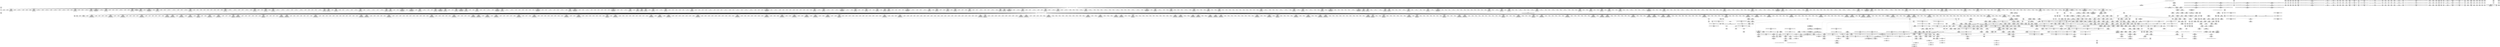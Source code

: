 digraph {
	CE0x4bd45f0 [shape=record,shape=Mrecord,label="{CE0x4bd45f0|56:_i8*,_:_CRE_485,486_}"]
	CE0x4c07d30 [shape=record,shape=Mrecord,label="{CE0x4c07d30|_ret_%struct.task_struct*_%tmp4,_!dbg_!27714|./arch/x86/include/asm/current.h,14|*SummSource*}"]
	CE0x4bf0f50 [shape=record,shape=Mrecord,label="{CE0x4bf0f50|_call_void___llvm_gcov_indirect_counter_increment(i32*___llvm_gcov_global_state_pred221,_i64**_getelementptr_inbounds_(_4_x_i64*_,_4_x_i64*_*___llvm_gcda_edge_table220,_i64_0,_i64_0)),_!dbg_!27749|security/selinux/hooks.c,1793|*SummSink*}"]
	CE0x4b74bd0 [shape=record,shape=Mrecord,label="{CE0x4b74bd0|GLOBAL:current_task|Global_var:current_task}"]
	CE0x4bdf690 [shape=record,shape=Mrecord,label="{CE0x4bdf690|56:_i8*,_:_CRE_887,888_}"]
	CE0x4c202d0 [shape=record,shape=Mrecord,label="{CE0x4c202d0|current_sid:tmp15|security/selinux/hooks.c,218|*SummSource*}"]
	CE0x4b71230 [shape=record,shape=Mrecord,label="{CE0x4b71230|current_sid:tmp9|security/selinux/hooks.c,218}"]
	CE0x4b50960 [shape=record,shape=Mrecord,label="{CE0x4b50960|56:_i8*,_:_CRE_96,104_|*MultipleSource*|*LoadInst*|security/selinux/hooks.c,1770|security/selinux/hooks.c,1770}"]
	CE0x4bdb440 [shape=record,shape=Mrecord,label="{CE0x4bdb440|56:_i8*,_:_CRE_672,680_|*MultipleSource*|*LoadInst*|security/selinux/hooks.c,1770|security/selinux/hooks.c,1770}"]
	CE0x4bfbc00 [shape=record,shape=Mrecord,label="{CE0x4bfbc00|avc_has_perm:entry|*SummSink*}"]
	CE0x4c2ab20 [shape=record,shape=Mrecord,label="{CE0x4c2ab20|__llvm_gcov_indirect_counter_increment:tmp2|*SummSink*}"]
	CE0x4b95d20 [shape=record,shape=Mrecord,label="{CE0x4b95d20|56:_i8*,_:_CRE_926,927_}"]
	CE0x4bbf310 [shape=record,shape=Mrecord,label="{CE0x4bbf310|104:_%struct.inode*,_:_CRE_89,90_}"]
	CE0x4bd42c0 [shape=record,shape=Mrecord,label="{CE0x4bd42c0|56:_i8*,_:_CRE_482,483_}"]
	CE0x4bd6d00 [shape=record,shape=Mrecord,label="{CE0x4bd6d00|56:_i8*,_:_CRE_567,568_}"]
	CE0x4c08330 [shape=record,shape=Mrecord,label="{CE0x4c08330|i32_78|*Constant*}"]
	CE0x4b94070 [shape=record,shape=Mrecord,label="{CE0x4b94070|56:_i8*,_:_CRE_899,900_}"]
	CE0x4bce4d0 [shape=record,shape=Mrecord,label="{CE0x4bce4d0|56:_i8*,_:_CRE_266,267_}"]
	CE0x4be5c30 [shape=record,shape=Mrecord,label="{CE0x4be5c30|may_link:tmp5|security/selinux/hooks.c,1770}"]
	CE0x4b9a140 [shape=record,shape=Mrecord,label="{CE0x4b9a140|_ret_void|*SummSource*}"]
	CE0x4b98370 [shape=record,shape=Mrecord,label="{CE0x4b98370|56:_i8*,_:_CRE_978,979_}"]
	CE0x4bd2970 [shape=record,shape=Mrecord,label="{CE0x4bd2970|56:_i8*,_:_CRE_408,416_|*MultipleSource*|*LoadInst*|security/selinux/hooks.c,1770|security/selinux/hooks.c,1770}"]
	CE0x4b93a10 [shape=record,shape=Mrecord,label="{CE0x4b93a10|56:_i8*,_:_CRE_893,894_}"]
	CE0x4b915e0 [shape=record,shape=Mrecord,label="{CE0x4b915e0|56:_i8*,_:_CRE_848,856_|*MultipleSource*|Function::may_link&Arg::dir::|security/selinux/hooks.c,1769|Function::selinux_inode_rmdir&Arg::dir::}"]
	CE0x4bc27e0 [shape=record,shape=Mrecord,label="{CE0x4bc27e0|104:_%struct.inode*,_:_CRE_174,175_}"]
	CE0x4b8d5c0 [shape=record,shape=Mrecord,label="{CE0x4b8d5c0|56:_i8*,_:_CRE_608,609_}"]
	CE0x4b5c8f0 [shape=record,shape=Mrecord,label="{CE0x4b5c8f0|56:_i8*,_:_CRE_190,191_}"]
	CE0x4c28470 [shape=record,shape=Mrecord,label="{CE0x4c28470|i64*_getelementptr_inbounds_(_11_x_i64_,_11_x_i64_*___llvm_gcov_ctr125,_i64_0,_i64_0)|*Constant*|*SummSink*}"]
	CE0x4b6eaf0 [shape=record,shape=Mrecord,label="{CE0x4b6eaf0|56:_i8*,_:_CRE_72,76_|*MultipleSource*|Function::may_link&Arg::dir::|security/selinux/hooks.c,1769|Function::selinux_inode_rmdir&Arg::dir::}"]
	CE0x4b49960 [shape=record,shape=Mrecord,label="{CE0x4b49960|56:_i8*,_:_CRE_296,297_}"]
	CE0x4b96d10 [shape=record,shape=Mrecord,label="{CE0x4b96d10|56:_i8*,_:_CRE_902,903_}"]
	CE0x4b48a80 [shape=record,shape=Mrecord,label="{CE0x4b48a80|_ret_i32_%tmp24,_!dbg_!27742|security/selinux/hooks.c,220|*SummSink*}"]
	CE0x4bd4b40 [shape=record,shape=Mrecord,label="{CE0x4bd4b40|56:_i8*,_:_CRE_496,500_|*MultipleSource*|*LoadInst*|security/selinux/hooks.c,1770|security/selinux/hooks.c,1770}"]
	CE0x4bbc060 [shape=record,shape=Mrecord,label="{CE0x4bbc060|get_current:bb|*SummSource*}"]
	CE0x4b78bf0 [shape=record,shape=Mrecord,label="{CE0x4b78bf0|may_link:ad|security/selinux/hooks.c, 1764}"]
	CE0x4be9ce0 [shape=record,shape=Mrecord,label="{CE0x4be9ce0|28:_i32,_:_CRE_61,62_}"]
	CE0x4b636f0 [shape=record,shape=Mrecord,label="{CE0x4b636f0|56:_i8*,_:_CRE_944,952_|*MultipleSource*|Function::may_link&Arg::dir::|security/selinux/hooks.c,1769|Function::selinux_inode_rmdir&Arg::dir::}"]
	CE0x4bcf900 [shape=record,shape=Mrecord,label="{CE0x4bcf900|56:_i8*,_:_CRE_285,286_}"]
	CE0x4bbb990 [shape=record,shape=Mrecord,label="{CE0x4bbb990|get_current:tmp1|*SummSink*}"]
	CE0x4b63960 [shape=record,shape=Mrecord,label="{CE0x4b63960|56:_i8*,_:_CRE_960,968_|*MultipleSource*|Function::may_link&Arg::dir::|security/selinux/hooks.c,1769|Function::selinux_inode_rmdir&Arg::dir::}"]
	CE0x4bda770 [shape=record,shape=Mrecord,label="{CE0x4bda770|56:_i8*,_:_CRE_622,623_}"]
	CE0x4b8be30 [shape=record,shape=Mrecord,label="{CE0x4b8be30|56:_i8*,_:_CRE_579,580_}"]
	CE0x4b4c3f0 [shape=record,shape=Mrecord,label="{CE0x4b4c3f0|may_link:if.end|*SummSource*}"]
	CE0x4bd8ac0 [shape=record,shape=Mrecord,label="{CE0x4bd8ac0|56:_i8*,_:_CRE_595,596_}"]
	CE0x4be3ef0 [shape=record,shape=Mrecord,label="{CE0x4be3ef0|56:_i8*,_:_CRE_925,926_}"]
	CE0x4b4d490 [shape=record,shape=Mrecord,label="{CE0x4b4d490|56:_i8*,_:_CRE_242,243_}"]
	CE0x4bde590 [shape=record,shape=Mrecord,label="{CE0x4bde590|56:_i8*,_:_CRE_871,872_}"]
	CE0x4bd2230 [shape=record,shape=Mrecord,label="{CE0x4bd2230|56:_i8*,_:_CRE_376,384_|*MultipleSource*|*LoadInst*|security/selinux/hooks.c,1770|security/selinux/hooks.c,1770}"]
	CE0x4b4ca90 [shape=record,shape=Mrecord,label="{CE0x4b4ca90|current_sid:call|security/selinux/hooks.c,218|*SummSink*}"]
	CE0x4c05af0 [shape=record,shape=Mrecord,label="{CE0x4c05af0|current_sid:tmp18|security/selinux/hooks.c,218|*SummSource*}"]
	CE0x4c22510 [shape=record,shape=Mrecord,label="{CE0x4c22510|__llvm_gcov_indirect_counter_increment:tmp3|*SummSource*}"]
	CE0x4bba160 [shape=record,shape=Mrecord,label="{CE0x4bba160|__llvm_gcov_indirect_counter_increment:tmp1}"]
	CE0x4b8bfd0 [shape=record,shape=Mrecord,label="{CE0x4b8bfd0|56:_i8*,_:_CRE_581,582_}"]
	CE0x4bf5e80 [shape=record,shape=Mrecord,label="{CE0x4bf5e80|may_link:u|security/selinux/hooks.c,1773|*SummSink*}"]
	CE0x4b445e0 [shape=record,shape=Mrecord,label="{CE0x4b445e0|current_sid:entry|*SummSource*}"]
	CE0x4b65be0 [shape=record,shape=Mrecord,label="{CE0x4b65be0|may_link:i_security|security/selinux/hooks.c,1769|*SummSink*}"]
	CE0x4bbfa00 [shape=record,shape=Mrecord,label="{CE0x4bbfa00|104:_%struct.inode*,_:_CRE_94,95_}"]
	CE0x4c25a20 [shape=record,shape=Mrecord,label="{CE0x4c25a20|may_link:call11|security/selinux/hooks.c,1797|*SummSink*}"]
	CE0x4b4c230 [shape=record,shape=Mrecord,label="{CE0x4b4c230|may_link:if.then}"]
	CE0x4b51d50 [shape=record,shape=Mrecord,label="{CE0x4b51d50|56:_i8*,_:_CRE_146,147_}"]
	CE0x4b576d0 [shape=record,shape=Mrecord,label="{CE0x4b576d0|COLLAPSED:_GCMRE___llvm_gcov_ctr225_internal_global_2_x_i64_zeroinitializer:_elem_0:default:}"]
	CE0x4c019d0 [shape=record,shape=Mrecord,label="{CE0x4c019d0|may_link:tmp17|security/selinux/hooks.c,1786}"]
	CE0x4bd7e00 [shape=record,shape=Mrecord,label="{CE0x4bd7e00|56:_i8*,_:_CRE_583,584_}"]
	CE0x4c25fd0 [shape=record,shape=Mrecord,label="{CE0x4c25fd0|may_link:tmp26|security/selinux/hooks.c,1799}"]
	CE0x4b48c10 [shape=record,shape=Mrecord,label="{CE0x4b48c10|GLOBAL:current_sid|*Constant*}"]
	CE0x4c2c680 [shape=record,shape=Mrecord,label="{CE0x4c2c680|_call_void_lockdep_rcu_suspicious(i8*_getelementptr_inbounds_(_25_x_i8_,_25_x_i8_*_.str3,_i32_0,_i32_0),_i32_218,_i8*_getelementptr_inbounds_(_45_x_i8_,_45_x_i8_*_.str12,_i32_0,_i32_0))_#10,_!dbg_!27727|security/selinux/hooks.c,218|*SummSource*}"]
	CE0x4bd9120 [shape=record,shape=Mrecord,label="{CE0x4bd9120|56:_i8*,_:_CRE_601,602_}"]
	CE0x4b8ccd0 [shape=record,shape=Mrecord,label="{CE0x4b8ccd0|56:_i8*,_:_CRE_597,598_}"]
	CE0x4bd3b20 [shape=record,shape=Mrecord,label="{CE0x4bd3b20|56:_i8*,_:_CRE_476,477_}"]
	CE0x4c14680 [shape=record,shape=Mrecord,label="{CE0x4c14680|i32_1024|*Constant*|*SummSource*}"]
	CE0x4b55b10 [shape=record,shape=Mrecord,label="{CE0x4b55b10|selinux_inode_rmdir:tmp}"]
	CE0x4b7e480 [shape=record,shape=Mrecord,label="{CE0x4b7e480|56:_i8*,_:_CRE_177,178_}"]
	CE0x4bd5eb0 [shape=record,shape=Mrecord,label="{CE0x4bd5eb0|56:_i8*,_:_CRE_554,555_}"]
	CE0x4be7b20 [shape=record,shape=Mrecord,label="{CE0x4be7b20|28:_i32,_:_CRE_12,13_}"]
	CE0x4bce6f0 [shape=record,shape=Mrecord,label="{CE0x4bce6f0|56:_i8*,_:_CRE_268,269_}"]
	CE0x4b933b0 [shape=record,shape=Mrecord,label="{CE0x4b933b0|56:_i8*,_:_CRE_887,888_}"]
	CE0x4befbc0 [shape=record,shape=Mrecord,label="{CE0x4befbc0|i64**_getelementptr_inbounds_(_4_x_i64*_,_4_x_i64*_*___llvm_gcda_edge_table220,_i64_0,_i64_3)|*Constant*|*SummSource*}"]
	CE0x4b934c0 [shape=record,shape=Mrecord,label="{CE0x4b934c0|56:_i8*,_:_CRE_888,889_}"]
	CE0x4c2a300 [shape=record,shape=Mrecord,label="{CE0x4c2a300|__llvm_gcov_indirect_counter_increment:exit|*SummSink*}"]
	CE0x4c14e00 [shape=record,shape=Mrecord,label="{CE0x4c14e00|may_link:av.0|*SummSink*}"]
	CE0x4bec0e0 [shape=record,shape=Mrecord,label="{CE0x4bec0e0|28:_i32,_:_CRE_97,98_}"]
	CE0x4bc02f0 [shape=record,shape=Mrecord,label="{CE0x4bc02f0|104:_%struct.inode*,_:_CRE_145,146_}"]
	CE0x4bd9010 [shape=record,shape=Mrecord,label="{CE0x4bd9010|56:_i8*,_:_CRE_600,601_}"]
	CE0x4be7a50 [shape=record,shape=Mrecord,label="{CE0x4be7a50|28:_i32,_:_CRE_11,12_}"]
	CE0x4b7e2e0 [shape=record,shape=Mrecord,label="{CE0x4b7e2e0|56:_i8*,_:_CRE_175,176_}"]
	CE0x4bf8010 [shape=record,shape=Mrecord,label="{CE0x4bf8010|may_link:or|security/selinux/hooks.c,1776}"]
	CE0x4b8efe0 [shape=record,shape=Mrecord,label="{CE0x4b8efe0|56:_i8*,_:_CRE_684,688_|*MultipleSource*|Function::may_link&Arg::dir::|security/selinux/hooks.c,1769|Function::selinux_inode_rmdir&Arg::dir::}"]
	CE0x4c04bc0 [shape=record,shape=Mrecord,label="{CE0x4c04bc0|i64*_getelementptr_inbounds_(_2_x_i64_,_2_x_i64_*___llvm_gcov_ctr98,_i64_0,_i64_1)|*Constant*|*SummSink*}"]
	CE0x4b969e0 [shape=record,shape=Mrecord,label="{CE0x4b969e0|56:_i8*,_:_CRE_899,900_}"]
	CE0x4b55890 [shape=record,shape=Mrecord,label="{CE0x4b55890|selinux_inode_rmdir:tmp3|*SummSink*}"]
	CE0x4bfd6a0 [shape=record,shape=Mrecord,label="{CE0x4bfd6a0|avc_has_perm:auditdata|Function::avc_has_perm&Arg::auditdata::|*SummSink*}"]
	CE0x4be6800 [shape=record,shape=Mrecord,label="{CE0x4be6800|28:_i32,_:_CRE_0,8_|*MultipleSource*|*LoadInst*|security/selinux/hooks.c,1769|security/selinux/hooks.c,1769|security/selinux/hooks.c,1777}"]
	CE0x4b9f9c0 [shape=record,shape=Mrecord,label="{CE0x4b9f9c0|56:_i8*,_:_CRE_72,76_|*MultipleSource*|*LoadInst*|security/selinux/hooks.c,1770|security/selinux/hooks.c,1770}"]
	CE0x4bb9db0 [shape=record,shape=Mrecord,label="{CE0x4bb9db0|GLOBAL:current_sid.__warned|Global_var:current_sid.__warned|*SummSource*}"]
	CE0x4b97ae0 [shape=record,shape=Mrecord,label="{CE0x4b97ae0|56:_i8*,_:_CRE_915,916_}"]
	CE0x4b585f0 [shape=record,shape=Mrecord,label="{CE0x4b585f0|_ret_i32_%retval.0,_!dbg_!27757|security/selinux/hooks.c,1799}"]
	CE0x4b92010 [shape=record,shape=Mrecord,label="{CE0x4b92010|56:_i8*,_:_CRE_868,869_}"]
	CE0x4b9d260 [shape=record,shape=Mrecord,label="{CE0x4b9d260|__llvm_gcov_indirect_counter_increment:entry|*SummSink*}"]
	CE0x4bc5af0 [shape=record,shape=Mrecord,label="{CE0x4bc5af0|104:_%struct.inode*,_:_CRE_217,218_}"]
	CE0x4b49ca0 [shape=record,shape=Mrecord,label="{CE0x4b49ca0|56:_i8*,_:_CRE_300,301_}"]
	CE0x4b4b7f0 [shape=record,shape=Mrecord,label="{CE0x4b4b7f0|i64*_getelementptr_inbounds_(_14_x_i64_,_14_x_i64_*___llvm_gcov_ctr219,_i64_0,_i64_3)|*Constant*|*SummSource*}"]
	CE0x4bee550 [shape=record,shape=Mrecord,label="{CE0x4bee550|28:_i32,_:_CRE_160,168_|*MultipleSource*|*LoadInst*|security/selinux/hooks.c,1769|security/selinux/hooks.c,1769|security/selinux/hooks.c,1777}"]
	CE0x4bf0210 [shape=record,shape=Mrecord,label="{CE0x4bf0210|may_link:tmp18|security/selinux/hooks.c,1789|*SummSource*}"]
	CE0x4b523b0 [shape=record,shape=Mrecord,label="{CE0x4b523b0|56:_i8*,_:_CRE_152,153_}"]
	CE0x4b52b60 [shape=record,shape=Mrecord,label="{CE0x4b52b60|56:_i8*,_:_CRE_308,309_}"]
	CE0x4c01410 [shape=record,shape=Mrecord,label="{CE0x4c01410|i32_-1|*Constant*}"]
	CE0x4bf10f0 [shape=record,shape=Mrecord,label="{CE0x4bf10f0|may_link:tmp20|security/selinux/hooks.c,1793}"]
	CE0x4b4eab0 [shape=record,shape=Mrecord,label="{CE0x4b4eab0|56:_i8*,_:_CRE_163,164_}"]
	CE0x4b53c60 [shape=record,shape=Mrecord,label="{CE0x4b53c60|selinux_inode_rmdir:tmp3}"]
	CE0x4c2e600 [shape=record,shape=Mrecord,label="{CE0x4c2e600|current_sid:tmp17|security/selinux/hooks.c,218|*SummSource*}"]
	CE0x4bfd550 [shape=record,shape=Mrecord,label="{CE0x4bfd550|avc_has_perm:auditdata|Function::avc_has_perm&Arg::auditdata::|*SummSource*}"]
	CE0x4bd9cd0 [shape=record,shape=Mrecord,label="{CE0x4bd9cd0|56:_i8*,_:_CRE_612,613_}"]
	CE0x4c14cd0 [shape=record,shape=Mrecord,label="{CE0x4c14cd0|may_link:av.0|*SummSource*}"]
	CE0x4b7de00 [shape=record,shape=Mrecord,label="{CE0x4b7de00|56:_i8*,_:_CRE_169,170_}"]
	CE0x4c08d70 [shape=record,shape=Mrecord,label="{CE0x4c08d70|current_sid:tmp21|security/selinux/hooks.c,218|*SummSource*}"]
	CE0x4b49bd0 [shape=record,shape=Mrecord,label="{CE0x4b49bd0|56:_i8*,_:_CRE_299,300_}"]
	CE0x4bc7690 [shape=record,shape=Mrecord,label="{CE0x4bc7690|104:_%struct.inode*,_:_CRE_304,305_}"]
	CE0x4b44570 [shape=record,shape=Mrecord,label="{CE0x4b44570|current_sid:entry}"]
	"CONST[source:1(input),value:2(dynamic)][purpose:{object}][SrcIdx:1]"
	CE0x4bd3280 [shape=record,shape=Mrecord,label="{CE0x4bd3280|56:_i8*,_:_CRE_448,456_|*MultipleSource*|*LoadInst*|security/selinux/hooks.c,1770|security/selinux/hooks.c,1770}"]
	CE0x4c27860 [shape=record,shape=Mrecord,label="{CE0x4c27860|current_sid:tmp13|security/selinux/hooks.c,218}"]
	CE0x4bd07e0 [shape=record,shape=Mrecord,label="{CE0x4bd07e0|56:_i8*,_:_CRE_299,300_}"]
	CE0x4b64510 [shape=record,shape=Mrecord,label="{CE0x4b64510|may_link:return|*SummSink*}"]
	CE0x4bdee10 [shape=record,shape=Mrecord,label="{CE0x4bdee10|56:_i8*,_:_CRE_879,880_}"]
	CE0x4bbfc60 [shape=record,shape=Mrecord,label="{CE0x4bbfc60|104:_%struct.inode*,_:_CRE_96,104_|*MultipleSource*|Function::selinux_inode_rmdir&Arg::dentry::|Function::may_link&Arg::dentry::|security/selinux/hooks.c,1770}"]
	CE0x4b7e890 [shape=record,shape=Mrecord,label="{CE0x4b7e890|56:_i8*,_:_CRE_182,183_}"]
	CE0x4b5e920 [shape=record,shape=Mrecord,label="{CE0x4b5e920|56:_i8*,_:_CRE_479,480_}"]
	CE0x4bc4f10 [shape=record,shape=Mrecord,label="{CE0x4bc4f10|104:_%struct.inode*,_:_CRE_207,208_}"]
	CE0x4b5f070 [shape=record,shape=Mrecord,label="{CE0x4b5f070|56:_i8*,_:_CRE_488,496_|*MultipleSource*|Function::may_link&Arg::dir::|security/selinux/hooks.c,1769|Function::selinux_inode_rmdir&Arg::dir::}"]
	CE0x4bc3160 [shape=record,shape=Mrecord,label="{CE0x4bc3160|104:_%struct.inode*,_:_CRE_182,183_}"]
	CE0x4bbd260 [shape=record,shape=Mrecord,label="{CE0x4bbd260|i64*_getelementptr_inbounds_(_14_x_i64_,_14_x_i64_*___llvm_gcov_ctr219,_i64_0,_i64_8)|*Constant*|*SummSink*}"]
	CE0x4bcd5f0 [shape=record,shape=Mrecord,label="{CE0x4bcd5f0|56:_i8*,_:_CRE_252,253_}"]
	CE0x4b795b0 [shape=record,shape=Mrecord,label="{CE0x4b795b0|may_link:sw.bb8|*SummSource*}"]
	CE0x4bf1500 [shape=record,shape=Mrecord,label="{CE0x4bf1500|may_link:tmp13|security/selinux/hooks.c,1779|*SummSink*}"]
	CE0x4b72020 [shape=record,shape=Mrecord,label="{CE0x4b72020|current_sid:tmp5|security/selinux/hooks.c,218}"]
	CE0x4b587e0 [shape=record,shape=Mrecord,label="{CE0x4b587e0|may_link:d_inode|security/selinux/hooks.c,1770}"]
	CE0x4bdbd50 [shape=record,shape=Mrecord,label="{CE0x4bdbd50|56:_i8*,_:_CRE_704,712_|*MultipleSource*|*LoadInst*|security/selinux/hooks.c,1770|security/selinux/hooks.c,1770}"]
	CE0x4b50660 [shape=record,shape=Mrecord,label="{CE0x4b50660|__llvm_gcov_indirect_counter_increment:tmp1|*SummSink*}"]
	CE0x4bea4e0 [shape=record,shape=Mrecord,label="{CE0x4bea4e0|28:_i32,_:_CRE_69,70_}"]
	CE0x4beddc0 [shape=record,shape=Mrecord,label="{CE0x4beddc0|28:_i32,_:_CRE_128,136_|*MultipleSource*|*LoadInst*|security/selinux/hooks.c,1769|security/selinux/hooks.c,1769|security/selinux/hooks.c,1777}"]
	CE0x4b67750 [shape=record,shape=Mrecord,label="{CE0x4b67750|56:_i8*,_:_CRE_268,269_}"]
	CE0x4b54cc0 [shape=record,shape=Mrecord,label="{CE0x4b54cc0|selinux_inode_rmdir:tmp1|*SummSource*}"]
	CE0x4be5550 [shape=record,shape=Mrecord,label="{CE0x4be5550|56:_i8*,_:_CRE_978,979_}"]
	CE0x4befc30 [shape=record,shape=Mrecord,label="{CE0x4befc30|i64**_getelementptr_inbounds_(_4_x_i64*_,_4_x_i64*_*___llvm_gcda_edge_table220,_i64_0,_i64_3)|*Constant*|*SummSink*}"]
	CE0x4b497c0 [shape=record,shape=Mrecord,label="{CE0x4b497c0|56:_i8*,_:_CRE_294,295_}"]
	CE0x4b959f0 [shape=record,shape=Mrecord,label="{CE0x4b959f0|56:_i8*,_:_CRE_923,924_}"]
	CE0x4bcad00 [shape=record,shape=Mrecord,label="{CE0x4bcad00|56:_i8*,_:_CRE_190,191_}"]
	CE0x4bd9450 [shape=record,shape=Mrecord,label="{CE0x4bd9450|56:_i8*,_:_CRE_604,605_}"]
	CE0x4bd39c0 [shape=record,shape=Mrecord,label="{CE0x4bd39c0|56:_i8*,_:_CRE_474,475_}"]
	CE0x4bd5200 [shape=record,shape=Mrecord,label="{CE0x4bd5200|56:_i8*,_:_CRE_512,520_|*MultipleSource*|*LoadInst*|security/selinux/hooks.c,1770|security/selinux/hooks.c,1770}"]
	CE0x4be9ee0 [shape=record,shape=Mrecord,label="{CE0x4be9ee0|28:_i32,_:_CRE_63,64_}"]
	CE0x4bea6e0 [shape=record,shape=Mrecord,label="{CE0x4bea6e0|28:_i32,_:_CRE_71,72_}"]
	CE0x4bffe80 [shape=record,shape=Mrecord,label="{CE0x4bffe80|current_sid:security|security/selinux/hooks.c,218|*SummSink*}"]
	CE0x4b67820 [shape=record,shape=Mrecord,label="{CE0x4b67820|56:_i8*,_:_CRE_269,270_}"]
	CE0x4b4c7f0 [shape=record,shape=Mrecord,label="{CE0x4b4c7f0|_call_void_mcount()_#3|*SummSource*}"]
	CE0x4beb4e0 [shape=record,shape=Mrecord,label="{CE0x4beb4e0|28:_i32,_:_CRE_85,86_}"]
	CE0x4bee950 [shape=record,shape=Mrecord,label="{CE0x4bee950|28:_i32,_:_CRE_184,192_|*MultipleSource*|*LoadInst*|security/selinux/hooks.c,1769|security/selinux/hooks.c,1769|security/selinux/hooks.c,1777}"]
	CE0x4c272f0 [shape=record,shape=Mrecord,label="{CE0x4c272f0|current_sid:land.lhs.true|*SummSource*}"]
	CE0x4c072e0 [shape=record,shape=Mrecord,label="{CE0x4c072e0|current_sid:call4|security/selinux/hooks.c,218|*SummSink*}"]
	CE0x4c14ab0 [shape=record,shape=Mrecord,label="{CE0x4c14ab0|i32_2048|*Constant*|*SummSink*}"]
	CE0x4bf1a40 [shape=record,shape=Mrecord,label="{CE0x4bf1a40|i32_2|*Constant*}"]
	CE0x4b49550 [shape=record,shape=Mrecord,label="{CE0x4b49550|56:_i8*,_:_CRE_291,292_}"]
	CE0x4bda220 [shape=record,shape=Mrecord,label="{CE0x4bda220|56:_i8*,_:_CRE_617,618_}"]
	CE0x4bc2a40 [shape=record,shape=Mrecord,label="{CE0x4bc2a40|104:_%struct.inode*,_:_CRE_176,177_}"]
	CE0x4bf32b0 [shape=record,shape=Mrecord,label="{CE0x4bf32b0|i64_2|*Constant*|*SummSource*}"]
	CE0x4bd9bc0 [shape=record,shape=Mrecord,label="{CE0x4bd9bc0|56:_i8*,_:_CRE_611,612_}"]
	CE0x4bd6f20 [shape=record,shape=Mrecord,label="{CE0x4bd6f20|56:_i8*,_:_CRE_569,570_}"]
	CE0x4bd5ce0 [shape=record,shape=Mrecord,label="{CE0x4bd5ce0|56:_i8*,_:_CRE_553,554_}"]
	CE0x4bdbf20 [shape=record,shape=Mrecord,label="{CE0x4bdbf20|56:_i8*,_:_CRE_712,728_|*MultipleSource*|*LoadInst*|security/selinux/hooks.c,1770|security/selinux/hooks.c,1770}"]
	CE0x4bc5170 [shape=record,shape=Mrecord,label="{CE0x4bc5170|104:_%struct.inode*,_:_CRE_209,210_}"]
	CE0x4b4ed20 [shape=record,shape=Mrecord,label="{CE0x4b4ed20|56:_i8*,_:_CRE_166,167_}"]
	CE0x4c07f70 [shape=record,shape=Mrecord,label="{CE0x4c07f70|_ret_%struct.task_struct*_%tmp4,_!dbg_!27714|./arch/x86/include/asm/current.h,14}"]
	CE0x4bcfd40 [shape=record,shape=Mrecord,label="{CE0x4bcfd40|56:_i8*,_:_CRE_289,290_}"]
	CE0x4bc1b70 [shape=record,shape=Mrecord,label="{CE0x4bc1b70|104:_%struct.inode*,_:_CRE_165,166_}"]
	CE0x4bdf030 [shape=record,shape=Mrecord,label="{CE0x4bdf030|56:_i8*,_:_CRE_881,882_}"]
	CE0x4b94e40 [shape=record,shape=Mrecord,label="{CE0x4b94e40|56:_i8*,_:_CRE_912,913_}"]
	CE0x4b5e080 [shape=record,shape=Mrecord,label="{CE0x4b5e080|56:_i8*,_:_CRE_464,472_|*MultipleSource*|Function::may_link&Arg::dir::|security/selinux/hooks.c,1769|Function::selinux_inode_rmdir&Arg::dir::}"]
	CE0x4bc16b0 [shape=record,shape=Mrecord,label="{CE0x4bc16b0|104:_%struct.inode*,_:_CRE_161,162_}"]
	CE0x4c09e20 [shape=record,shape=Mrecord,label="{CE0x4c09e20|i32_1|*Constant*}"]
	CE0x4bd4700 [shape=record,shape=Mrecord,label="{CE0x4bd4700|56:_i8*,_:_CRE_486,487_}"]
	CE0x4b65de0 [shape=record,shape=Mrecord,label="{CE0x4b65de0|may_link:call|security/selinux/hooks.c,1765|*SummSink*}"]
	CE0x4b9e480 [shape=record,shape=Mrecord,label="{CE0x4b9e480|_call_void___llvm_gcov_indirect_counter_increment(i32*___llvm_gcov_global_state_pred221,_i64**_getelementptr_inbounds_(_4_x_i64*_,_4_x_i64*_*___llvm_gcda_edge_table220,_i64_0,_i64_2)),_!dbg_!27745|security/selinux/hooks.c,1786|*SummSource*}"]
	CE0x4ba0790 [shape=record,shape=Mrecord,label="{CE0x4ba0790|_call_void___llvm_gcov_indirect_counter_increment(i32*___llvm_gcov_global_state_pred221,_i64**_getelementptr_inbounds_(_4_x_i64*_,_4_x_i64*_*___llvm_gcda_edge_table220,_i64_0,_i64_2)),_!dbg_!27745|security/selinux/hooks.c,1786}"]
	CE0x4bc1a40 [shape=record,shape=Mrecord,label="{CE0x4bc1a40|104:_%struct.inode*,_:_CRE_164,165_}"]
	CE0x4c078b0 [shape=record,shape=Mrecord,label="{CE0x4c078b0|GLOBAL:get_current|*Constant*|*SummSink*}"]
	CE0x4b9cdd0 [shape=record,shape=Mrecord,label="{CE0x4b9cdd0|GLOBAL:__llvm_gcov_indirect_counter_increment|*Constant*|*SummSource*}"]
	CE0x4b4f980 [shape=record,shape=Mrecord,label="{CE0x4b4f980|i64_0|*Constant*}"]
	CE0x4c06a00 [shape=record,shape=Mrecord,label="{CE0x4c06a00|current_sid:tmp20|security/selinux/hooks.c,218|*SummSink*}"]
	CE0x4bcf4c0 [shape=record,shape=Mrecord,label="{CE0x4bcf4c0|56:_i8*,_:_CRE_281,282_}"]
	CE0x4b5f140 [shape=record,shape=Mrecord,label="{CE0x4b5f140|56:_i8*,_:_CRE_496,500_|*MultipleSource*|Function::may_link&Arg::dir::|security/selinux/hooks.c,1769|Function::selinux_inode_rmdir&Arg::dir::}"]
	CE0x4bc8910 [shape=record,shape=Mrecord,label="{CE0x4bc8910|56:_i8*,_:_CRE_156,157_}"]
	CE0x4c22a70 [shape=record,shape=Mrecord,label="{CE0x4c22a70|i1_true|*Constant*|*SummSource*}"]
	CE0x4c28280 [shape=record,shape=Mrecord,label="{CE0x4c28280|i64*_getelementptr_inbounds_(_11_x_i64_,_11_x_i64_*___llvm_gcov_ctr125,_i64_0,_i64_0)|*Constant*|*SummSource*}"]
	CE0x4c087d0 [shape=record,shape=Mrecord,label="{CE0x4c087d0|current_sid:cred|security/selinux/hooks.c,218|*SummSource*}"]
	CE0x4c62970 [shape=record,shape=Mrecord,label="{CE0x4c62970|get_current:tmp2}"]
	CE0x4b496f0 [shape=record,shape=Mrecord,label="{CE0x4b496f0|56:_i8*,_:_CRE_293,294_}"]
	CE0x4bcc530 [shape=record,shape=Mrecord,label="{CE0x4bcc530|56:_i8*,_:_CRE_224,232_|*MultipleSource*|*LoadInst*|security/selinux/hooks.c,1770|security/selinux/hooks.c,1770}"]
	CE0x4b78ee0 [shape=record,shape=Mrecord,label="{CE0x4b78ee0|may_link:ad|security/selinux/hooks.c, 1764|*SummSink*}"]
	CE0x4bd79c0 [shape=record,shape=Mrecord,label="{CE0x4bd79c0|56:_i8*,_:_CRE_579,580_}"]
	CE0x4c06600 [shape=record,shape=Mrecord,label="{CE0x4c06600|i64*_getelementptr_inbounds_(_11_x_i64_,_11_x_i64_*___llvm_gcov_ctr125,_i64_0,_i64_10)|*Constant*|*SummSink*}"]
	CE0x4bd8790 [shape=record,shape=Mrecord,label="{CE0x4bd8790|56:_i8*,_:_CRE_592,593_}"]
	CE0x4b53ae0 [shape=record,shape=Mrecord,label="{CE0x4b53ae0|i64_1|*Constant*|*SummSource*}"]
	CE0x4c2e040 [shape=record,shape=Mrecord,label="{CE0x4c2e040|i64*_getelementptr_inbounds_(_11_x_i64_,_11_x_i64_*___llvm_gcov_ctr125,_i64_0,_i64_9)|*Constant*|*SummSource*}"]
	CE0x4bc2f00 [shape=record,shape=Mrecord,label="{CE0x4bc2f00|104:_%struct.inode*,_:_CRE_180,181_}"]
	CE0x4c2c280 [shape=record,shape=Mrecord,label="{CE0x4c2c280|i8*_getelementptr_inbounds_(_25_x_i8_,_25_x_i8_*_.str3,_i32_0,_i32_0)|*Constant*}"]
	CE0x4b93f60 [shape=record,shape=Mrecord,label="{CE0x4b93f60|56:_i8*,_:_CRE_898,899_}"]
	CE0x4b58160 [shape=record,shape=Mrecord,label="{CE0x4b58160|i32_2|*Constant*}"]
	CE0x4b675b0 [shape=record,shape=Mrecord,label="{CE0x4b675b0|56:_i8*,_:_CRE_266,267_}"]
	CE0x4b67340 [shape=record,shape=Mrecord,label="{CE0x4b67340|56:_i8*,_:_CRE_263,264_}"]
	CE0x4bebde0 [shape=record,shape=Mrecord,label="{CE0x4bebde0|28:_i32,_:_CRE_94,95_}"]
	CE0x4c15420 [shape=record,shape=Mrecord,label="{CE0x4c15420|i64*_getelementptr_inbounds_(_14_x_i64_,_14_x_i64_*___llvm_gcov_ctr219,_i64_0,_i64_12)|*Constant*|*SummSink*}"]
	CE0x4be4fb0 [shape=record,shape=Mrecord,label="{CE0x4be4fb0|56:_i8*,_:_CRE_960,968_|*MultipleSource*|*LoadInst*|security/selinux/hooks.c,1770|security/selinux/hooks.c,1770}"]
	CE0x4bf78c0 [shape=record,shape=Mrecord,label="{CE0x4bf78c0|may_link:cond|security/selinux/hooks.c,1776|*SummSource*}"]
	CE0x4bc6470 [shape=record,shape=Mrecord,label="{CE0x4bc6470|104:_%struct.inode*,_:_CRE_232,240_|*MultipleSource*|Function::selinux_inode_rmdir&Arg::dentry::|Function::may_link&Arg::dentry::|security/selinux/hooks.c,1770}"]
	CE0x4b5e210 [shape=record,shape=Mrecord,label="{CE0x4b5e210|56:_i8*,_:_CRE_472,473_}"]
	CE0x4b8e050 [shape=record,shape=Mrecord,label="{CE0x4b8e050|56:_i8*,_:_CRE_621,622_}"]
	CE0x4c629e0 [shape=record,shape=Mrecord,label="{CE0x4c629e0|get_current:tmp2|*SummSource*}"]
	CE0x4bc59c0 [shape=record,shape=Mrecord,label="{CE0x4bc59c0|104:_%struct.inode*,_:_CRE_216,217_}"]
	CE0x4bba980 [shape=record,shape=Mrecord,label="{CE0x4bba980|%struct.task_struct*_(%struct.task_struct**)*_asm_movq_%gs:$_1:P_,$0_,_r,im,_dirflag_,_fpsr_,_flags_}"]
	CE0x4c06e50 [shape=record,shape=Mrecord,label="{CE0x4c06e50|current_sid:call4|security/selinux/hooks.c,218}"]
	CE0x4bddc20 [shape=record,shape=Mrecord,label="{CE0x4bddc20|56:_i8*,_:_CRE_856,864_|*MultipleSource*|*LoadInst*|security/selinux/hooks.c,1770|security/selinux/hooks.c,1770}"]
	CE0x4b9cb40 [shape=record,shape=Mrecord,label="{CE0x4b9cb40|GLOBAL:__llvm_gcov_indirect_counter_increment|*Constant*}"]
	CE0x4b95170 [shape=record,shape=Mrecord,label="{CE0x4b95170|56:_i8*,_:_CRE_915,916_}"]
	CE0x4bcef70 [shape=record,shape=Mrecord,label="{CE0x4bcef70|56:_i8*,_:_CRE_276,277_}"]
	CE0x4bd77a0 [shape=record,shape=Mrecord,label="{CE0x4bd77a0|56:_i8*,_:_CRE_577,578_}"]
	CE0x4b5cb60 [shape=record,shape=Mrecord,label="{CE0x4b5cb60|56:_i8*,_:_CRE_193,194_}"]
	CE0x4b7b9e0 [shape=record,shape=Mrecord,label="{CE0x4b7b9e0|i32_1|*Constant*|*SummSink*}"]
	CE0x4c2de70 [shape=record,shape=Mrecord,label="{CE0x4c2de70|i64*_getelementptr_inbounds_(_11_x_i64_,_11_x_i64_*___llvm_gcov_ctr125,_i64_0,_i64_9)|*Constant*}"]
	CE0x4bf8ab0 [shape=record,shape=Mrecord,label="{CE0x4bf8ab0|may_link:tmp21|security/selinux/hooks.c,1793|*SummSink*}"]
	"CONST[source:0(mediator),value:2(dynamic)][purpose:{object}][SnkIdx:6]"
	CE0x4b51a20 [shape=record,shape=Mrecord,label="{CE0x4b51a20|56:_i8*,_:_CRE_143,144_}"]
	CE0x4be7d90 [shape=record,shape=Mrecord,label="{CE0x4be7d90|28:_i32,_:_CRE_15,16_}"]
	CE0x4bc0d30 [shape=record,shape=Mrecord,label="{CE0x4bc0d30|104:_%struct.inode*,_:_CRE_153,154_}"]
	CE0x4b70d70 [shape=record,shape=Mrecord,label="{CE0x4b70d70|current_sid:tmp12|security/selinux/hooks.c,218}"]
	CE0x4c047d0 [shape=record,shape=Mrecord,label="{CE0x4c047d0|i64**_getelementptr_inbounds_(_4_x_i64*_,_4_x_i64*_*___llvm_gcda_edge_table220,_i64_0,_i64_3)|*Constant*}"]
	CE0x4bee350 [shape=record,shape=Mrecord,label="{CE0x4bee350|28:_i32,_:_CRE_152,160_|*MultipleSource*|*LoadInst*|security/selinux/hooks.c,1769|security/selinux/hooks.c,1769|security/selinux/hooks.c,1777}"]
	CE0x4b656f0 [shape=record,shape=Mrecord,label="{CE0x4b656f0|__llvm_gcov_indirect_counter_increment:tmp2}"]
	CE0x4c27fd0 [shape=record,shape=Mrecord,label="{CE0x4c27fd0|current_sid:if.then|*SummSink*}"]
	CE0x4ba0b70 [shape=record,shape=Mrecord,label="{CE0x4ba0b70|56:_i8*,_:_CRE_136,137_}"]
	CE0x4bdeae0 [shape=record,shape=Mrecord,label="{CE0x4bdeae0|56:_i8*,_:_CRE_876,877_}"]
	CE0x4bed870 [shape=record,shape=Mrecord,label="{CE0x4bed870|28:_i32,_:_CRE_116,117_}"]
	CE0x4bdd6b0 [shape=record,shape=Mrecord,label="{CE0x4bdd6b0|56:_i8*,_:_CRE_832,840_|*MultipleSource*|*LoadInst*|security/selinux/hooks.c,1770|security/selinux/hooks.c,1770}"]
	CE0x4c003d0 [shape=record,shape=Mrecord,label="{CE0x4c003d0|current_sid:tmp22|security/selinux/hooks.c,218|*SummSource*}"]
	CE0x4b9f640 [shape=record,shape=Mrecord,label="{CE0x4b9f640|56:_i8*,_:_CRE_56,64_|*MultipleSource*|*LoadInst*|security/selinux/hooks.c,1770|security/selinux/hooks.c,1770}"]
	CE0x4bd53d0 [shape=record,shape=Mrecord,label="{CE0x4bd53d0|56:_i8*,_:_CRE_520,528_|*MultipleSource*|*LoadInst*|security/selinux/hooks.c,1770|security/selinux/hooks.c,1770}"]
	CE0x4b61250 [shape=record,shape=Mrecord,label="{CE0x4b61250|56:_i8*,_:_CRE_570,571_}"]
	CE0x4b919e0 [shape=record,shape=Mrecord,label="{CE0x4b919e0|56:_i8*,_:_CRE_864,865_}"]
	CE0x4c08620 [shape=record,shape=Mrecord,label="{CE0x4c08620|COLLAPSED:_GCMRE_current_task_external_global_%struct.task_struct*:_elem_0::|security/selinux/hooks.c,218}"]
	CE0x4bf7000 [shape=record,shape=Mrecord,label="{CE0x4bf7000|may_link:tobool|security/selinux/hooks.c,1776|*SummSource*}"]
	CE0x4b8fde0 [shape=record,shape=Mrecord,label="{CE0x4b8fde0|56:_i8*,_:_CRE_744,752_|*MultipleSource*|Function::may_link&Arg::dir::|security/selinux/hooks.c,1769|Function::selinux_inode_rmdir&Arg::dir::}"]
	CE0x4bcb030 [shape=record,shape=Mrecord,label="{CE0x4bcb030|56:_i8*,_:_CRE_193,194_}"]
	CE0x4b58c90 [shape=record,shape=Mrecord,label="{CE0x4b58c90|104:_%struct.inode*,_:_CRE_8,12_|*MultipleSource*|Function::selinux_inode_rmdir&Arg::dentry::|Function::may_link&Arg::dentry::|security/selinux/hooks.c,1770}"]
	CE0x4c21c60 [shape=record,shape=Mrecord,label="{CE0x4c21c60|_call_void_mcount()_#3|*SummSink*}"]
	CE0x4bcbbe0 [shape=record,shape=Mrecord,label="{CE0x4bcbbe0|56:_i8*,_:_CRE_204,205_}"]
	CE0x4b53b50 [shape=record,shape=Mrecord,label="{CE0x4b53b50|i64*_getelementptr_inbounds_(_2_x_i64_,_2_x_i64_*___llvm_gcov_ctr225,_i64_0,_i64_1)|*Constant*}"]
	CE0x4be4bb0 [shape=record,shape=Mrecord,label="{CE0x4be4bb0|56:_i8*,_:_CRE_936,944_|*MultipleSource*|*LoadInst*|security/selinux/hooks.c,1770|security/selinux/hooks.c,1770}"]
	CE0x4bd9230 [shape=record,shape=Mrecord,label="{CE0x4bd9230|56:_i8*,_:_CRE_602,603_}"]
	CE0x4c2b4c0 [shape=record,shape=Mrecord,label="{CE0x4c2b4c0|__llvm_gcov_indirect_counter_increment:counter|*SummSource*}"]
	CE0x4c21140 [shape=record,shape=Mrecord,label="{CE0x4c21140|i64_4|*Constant*}"]
	CE0x4bd9560 [shape=record,shape=Mrecord,label="{CE0x4bd9560|56:_i8*,_:_CRE_605,606_}"]
	CE0x4bc8500 [shape=record,shape=Mrecord,label="{CE0x4bc8500|may_link:tmp3|security/selinux/hooks.c,1769|*SummSink*}"]
	CE0x4bc2910 [shape=record,shape=Mrecord,label="{CE0x4bc2910|104:_%struct.inode*,_:_CRE_175,176_}"]
	CE0x4b605d0 [shape=record,shape=Mrecord,label="{CE0x4b605d0|56:_i8*,_:_CRE_554,555_}"]
	CE0x4c21fd0 [shape=record,shape=Mrecord,label="{CE0x4c21fd0|current_sid:do.end|*SummSource*}"]
	CE0x4b65cf0 [shape=record,shape=Mrecord,label="{CE0x4b65cf0|may_link:call|security/selinux/hooks.c,1765|*SummSource*}"]
	CE0x4c25a90 [shape=record,shape=Mrecord,label="{CE0x4c25a90|may_link:retval.0}"]
	CE0x4b7e620 [shape=record,shape=Mrecord,label="{CE0x4b7e620|56:_i8*,_:_CRE_179,180_}"]
	CE0x4b71440 [shape=record,shape=Mrecord,label="{CE0x4b71440|current_sid:tmp9|security/selinux/hooks.c,218|*SummSink*}"]
	CE0x4bc5e80 [shape=record,shape=Mrecord,label="{CE0x4bc5e80|104:_%struct.inode*,_:_CRE_220,221_}"]
	CE0x4bbae10 [shape=record,shape=Mrecord,label="{CE0x4bbae10|current_sid:do.body|*SummSink*}"]
	CE0x4b52d00 [shape=record,shape=Mrecord,label="{CE0x4b52d00|56:_i8*,_:_CRE_310,311_}"]
	CE0x4b79680 [shape=record,shape=Mrecord,label="{CE0x4b79680|may_link:sw.bb8|*SummSink*}"]
	CE0x4bef810 [shape=record,shape=Mrecord,label="{CE0x4bef810|may_link:tmp18|security/selinux/hooks.c,1789}"]
	CE0x4b96af0 [shape=record,shape=Mrecord,label="{CE0x4b96af0|56:_i8*,_:_CRE_900,901_}"]
	CE0x4beeb50 [shape=record,shape=Mrecord,label="{CE0x4beeb50|28:_i32,_:_CRE_192,196_|*MultipleSource*|*LoadInst*|security/selinux/hooks.c,1769|security/selinux/hooks.c,1769|security/selinux/hooks.c,1777}"]
	CE0x4bc8f40 [shape=record,shape=Mrecord,label="{CE0x4bc8f40|56:_i8*,_:_CRE_162,163_}"]
	CE0x4bc52a0 [shape=record,shape=Mrecord,label="{CE0x4bc52a0|104:_%struct.inode*,_:_CRE_210,211_}"]
	CE0x4b559f0 [shape=record,shape=Mrecord,label="{CE0x4b559f0|_call_void_mcount()_#3|*SummSource*}"]
	CE0x4b921a0 [shape=record,shape=Mrecord,label="{CE0x4b921a0|56:_i8*,_:_CRE_870,871_}"]
	CE0x4c2b5f0 [shape=record,shape=Mrecord,label="{CE0x4c2b5f0|__llvm_gcov_indirect_counter_increment:counter|*SummSink*}"]
	CE0x4b4c650 [shape=record,shape=Mrecord,label="{CE0x4b4c650|56:_i8*,_:_CRE_4,8_|*MultipleSource*|Function::may_link&Arg::dir::|security/selinux/hooks.c,1769|Function::selinux_inode_rmdir&Arg::dir::}"]
	CE0x4b50170 [shape=record,shape=Mrecord,label="{CE0x4b50170|56:_i8*,_:_CRE_281,282_}"]
	CE0x4bdc2c0 [shape=record,shape=Mrecord,label="{CE0x4bdc2c0|56:_i8*,_:_CRE_736,740_|*MultipleSource*|*LoadInst*|security/selinux/hooks.c,1770|security/selinux/hooks.c,1770}"]
	CE0x4c00ee0 [shape=record,shape=Mrecord,label="{CE0x4c00ee0|__llvm_gcov_indirect_counter_increment:bb4|*SummSource*}"]
	CE0x4bcce80 [shape=record,shape=Mrecord,label="{CE0x4bcce80|56:_i8*,_:_CRE_245,246_}"]
	CE0x4be99e0 [shape=record,shape=Mrecord,label="{CE0x4be99e0|28:_i32,_:_CRE_58,59_}"]
	CE0x4bf8560 [shape=record,shape=Mrecord,label="{CE0x4bf8560|may_link:call9|security/selinux/hooks.c,1792}"]
	CE0x4b4c860 [shape=record,shape=Mrecord,label="{CE0x4b4c860|_call_void_mcount()_#3|*SummSink*}"]
	CE0x4b570b0 [shape=record,shape=Mrecord,label="{CE0x4b570b0|_ret_i32_%retval.0,_!dbg_!27757|security/selinux/hooks.c,1799|*SummSink*}"]
	CE0x4b79360 [shape=record,shape=Mrecord,label="{CE0x4b79360|current_sid:tobool|security/selinux/hooks.c,218}"]
	CE0x4b4d8f0 [shape=record,shape=Mrecord,label="{CE0x4b4d8f0|56:_i8*,_:_CRE_248,249_}"]
	CE0x4b55820 [shape=record,shape=Mrecord,label="{CE0x4b55820|i64_1|*Constant*}"]
	CE0x4bdef20 [shape=record,shape=Mrecord,label="{CE0x4bdef20|56:_i8*,_:_CRE_880,881_}"]
	CE0x4b59330 [shape=record,shape=Mrecord,label="{CE0x4b59330|may_link:entry|*SummSink*}"]
	CE0x4bcf6e0 [shape=record,shape=Mrecord,label="{CE0x4bcf6e0|56:_i8*,_:_CRE_283,284_}"]
	CE0x4b49e40 [shape=record,shape=Mrecord,label="{CE0x4b49e40|56:_i8*,_:_CRE_302,303_}"]
	CE0x4b51c40 [shape=record,shape=Mrecord,label="{CE0x4b51c40|56:_i8*,_:_CRE_145,146_}"]
	CE0x4b8c7f0 [shape=record,shape=Mrecord,label="{CE0x4b8c7f0|56:_i8*,_:_CRE_591,592_}"]
	CE0x4b954a0 [shape=record,shape=Mrecord,label="{CE0x4b954a0|56:_i8*,_:_CRE_918,919_}"]
	CE0x4bcd3d0 [shape=record,shape=Mrecord,label="{CE0x4bcd3d0|56:_i8*,_:_CRE_250,251_}"]
	CE0x4b53a70 [shape=record,shape=Mrecord,label="{CE0x4b53a70|i64_1|*Constant*|*SummSink*}"]
	CE0x4b4cf20 [shape=record,shape=Mrecord,label="{CE0x4b4cf20|56:_i8*,_:_CRE_232,236_|*MultipleSource*|Function::may_link&Arg::dir::|security/selinux/hooks.c,1769|Function::selinux_inode_rmdir&Arg::dir::}"]
	CE0x4b51450 [shape=record,shape=Mrecord,label="{CE0x4b51450|56:_i8*,_:_CRE_138,139_}"]
	CE0x4bd4920 [shape=record,shape=Mrecord,label="{CE0x4bd4920|56:_i8*,_:_CRE_552,553_}"]
	CE0x4bec870 [shape=record,shape=Mrecord,label="{CE0x4bec870|28:_i32,_:_CRE_104,105_}"]
	CE0x4bdebf0 [shape=record,shape=Mrecord,label="{CE0x4bdebf0|56:_i8*,_:_CRE_877,878_}"]
	CE0x4c06860 [shape=record,shape=Mrecord,label="{CE0x4c06860|current_sid:tmp20|security/selinux/hooks.c,218|*SummSource*}"]
	CE0x4bda550 [shape=record,shape=Mrecord,label="{CE0x4bda550|56:_i8*,_:_CRE_620,621_}"]
	CE0x4bd5770 [shape=record,shape=Mrecord,label="{CE0x4bd5770|56:_i8*,_:_CRE_536,540_|*MultipleSource*|*LoadInst*|security/selinux/hooks.c,1770|security/selinux/hooks.c,1770}"]
	CE0x4b95b00 [shape=record,shape=Mrecord,label="{CE0x4b95b00|56:_i8*,_:_CRE_924,925_}"]
	CE0x4b67a60 [shape=record,shape=Mrecord,label="{CE0x4b67a60|56:_i8*,_:_CRE_272,273_}"]
	CE0x4c26a80 [shape=record,shape=Mrecord,label="{CE0x4c26a80|may_link:tmp27|security/selinux/hooks.c,1799}"]
	CE0x4befca0 [shape=record,shape=Mrecord,label="{CE0x4befca0|i64*_getelementptr_inbounds_(_14_x_i64_,_14_x_i64_*___llvm_gcov_ctr219,_i64_0,_i64_10)|*Constant*}"]
	CE0x4bc3fa0 [shape=record,shape=Mrecord,label="{CE0x4bc3fa0|104:_%struct.inode*,_:_CRE_194,195_}"]
	CE0x4b7abe0 [shape=record,shape=Mrecord,label="{CE0x4b7abe0|may_link:i_security|security/selinux/hooks.c,1769}"]
	CE0x4bebbe0 [shape=record,shape=Mrecord,label="{CE0x4bebbe0|28:_i32,_:_CRE_92,93_}"]
	CE0x4bc3c10 [shape=record,shape=Mrecord,label="{CE0x4bc3c10|104:_%struct.inode*,_:_CRE_191,192_}"]
	CE0x4bcb470 [shape=record,shape=Mrecord,label="{CE0x4bcb470|56:_i8*,_:_CRE_197,198_}"]
	CE0x4bfb560 [shape=record,shape=Mrecord,label="{CE0x4bfb560|i32_(i32,_i32,_i16,_i32,_%struct.common_audit_data*)*_bitcast_(i32_(i32,_i32,_i16,_i32,_%struct.common_audit_data.495*)*_avc_has_perm_to_i32_(i32,_i32,_i16,_i32,_%struct.common_audit_data*)*)|*Constant*|*SummSink*}"]
	CE0x4b9bf00 [shape=record,shape=Mrecord,label="{CE0x4b9bf00|i64**_getelementptr_inbounds_(_4_x_i64*_,_4_x_i64*_*___llvm_gcda_edge_table220,_i64_0,_i64_2)|*Constant*}"]
	CE0x4b4f8a0 [shape=record,shape=Mrecord,label="{CE0x4b4f8a0|i64_3|*Constant*|*SummSink*}"]
	CE0x4bca040 [shape=record,shape=Mrecord,label="{CE0x4bca040|56:_i8*,_:_CRE_178,179_}"]
	CE0x4bc80a0 [shape=record,shape=Mrecord,label="{CE0x4bc80a0|104:_%struct.inode*,_:_CRE_311,312_}"]
	CE0x4b97260 [shape=record,shape=Mrecord,label="{CE0x4b97260|56:_i8*,_:_CRE_907,908_}"]
	CE0x4c2e240 [shape=record,shape=Mrecord,label="{CE0x4c2e240|current_sid:tmp17|security/selinux/hooks.c,218}"]
	CE0x4bd30b0 [shape=record,shape=Mrecord,label="{CE0x4bd30b0|56:_i8*,_:_CRE_440,448_|*MultipleSource*|*LoadInst*|security/selinux/hooks.c,1770|security/selinux/hooks.c,1770}"]
	CE0x4b9add0 [shape=record,shape=Mrecord,label="{CE0x4b9add0|0:_i32,_4:_i32,_8:_i32,_12:_i32,_:_CMRE_4,8_|*MultipleSource*|security/selinux/hooks.c,218|security/selinux/hooks.c,218|security/selinux/hooks.c,220}"]
	CE0x4c05da0 [shape=record,shape=Mrecord,label="{CE0x4c05da0|current_sid:tmp19|security/selinux/hooks.c,218}"]
	CE0x4b8d4f0 [shape=record,shape=Mrecord,label="{CE0x4b8d4f0|56:_i8*,_:_CRE_607,608_}"]
	CE0x4bd0f50 [shape=record,shape=Mrecord,label="{CE0x4bd0f50|56:_i8*,_:_CRE_306,307_}"]
	CE0x4be5720 [shape=record,shape=Mrecord,label="{CE0x4be5720|56:_i8*,_:_CRE_979,980_}"]
	CE0x4bfdbc0 [shape=record,shape=Mrecord,label="{CE0x4bfdbc0|may_link:tobool6|security/selinux/hooks.c,1778|*SummSink*}"]
	CE0x4bd2ee0 [shape=record,shape=Mrecord,label="{CE0x4bd2ee0|56:_i8*,_:_CRE_432,440_|*MultipleSource*|*LoadInst*|security/selinux/hooks.c,1770|security/selinux/hooks.c,1770}"]
	CE0x4b5ed30 [shape=record,shape=Mrecord,label="{CE0x4b5ed30|56:_i8*,_:_CRE_484,485_}"]
	CE0x4c23d60 [shape=record,shape=Mrecord,label="{CE0x4c23d60|GLOBAL:current_task|Global_var:current_task|*SummSink*}"]
	CE0x4b917e0 [shape=record,shape=Mrecord,label="{CE0x4b917e0|56:_i8*,_:_CRE_856,864_|*MultipleSource*|Function::may_link&Arg::dir::|security/selinux/hooks.c,1769|Function::selinux_inode_rmdir&Arg::dir::}"]
	CE0x4c03400 [shape=record,shape=Mrecord,label="{CE0x4c03400|may_link:call9|security/selinux/hooks.c,1792|*SummSink*}"]
	CE0x4b4d820 [shape=record,shape=Mrecord,label="{CE0x4b4d820|56:_i8*,_:_CRE_247,248_}"]
	CE0x4bd7f10 [shape=record,shape=Mrecord,label="{CE0x4bd7f10|56:_i8*,_:_CRE_584,585_}"]
	CE0x4b533e0 [shape=record,shape=Mrecord,label="{CE0x4b533e0|56:_i8*,_:_CRE_344,352_|*MultipleSource*|Function::may_link&Arg::dir::|security/selinux/hooks.c,1769|Function::selinux_inode_rmdir&Arg::dir::}"]
	CE0x4b905e0 [shape=record,shape=Mrecord,label="{CE0x4b905e0|56:_i8*,_:_CRE_776,792_|*MultipleSource*|Function::may_link&Arg::dir::|security/selinux/hooks.c,1769|Function::selinux_inode_rmdir&Arg::dir::}"]
	CE0x4bcc240 [shape=record,shape=Mrecord,label="{CE0x4bcc240|56:_i8*,_:_CRE_212,216_|*MultipleSource*|*LoadInst*|security/selinux/hooks.c,1770|security/selinux/hooks.c,1770}"]
	CE0x4b9dc50 [shape=record,shape=Mrecord,label="{CE0x4b9dc50|i64**_getelementptr_inbounds_(_4_x_i64*_,_4_x_i64*_*___llvm_gcda_edge_table220,_i64_0,_i64_1)|*Constant*|*SummSource*}"]
	CE0x4b92e60 [shape=record,shape=Mrecord,label="{CE0x4b92e60|56:_i8*,_:_CRE_882,883_}"]
	CE0x4bec650 [shape=record,shape=Mrecord,label="{CE0x4bec650|28:_i32,_:_CRE_102,103_}"]
	CE0x4b99780 [shape=record,shape=Mrecord,label="{CE0x4b99780|104:_%struct.inode*,_:_CRE_315,316_}"]
	CE0x4b937f0 [shape=record,shape=Mrecord,label="{CE0x4b937f0|56:_i8*,_:_CRE_891,892_}"]
	CE0x4b98730 [shape=record,shape=Mrecord,label="{CE0x4b98730|56:_i8*,_:_CRE_982,983_}"]
	CE0x4bc1ca0 [shape=record,shape=Mrecord,label="{CE0x4bc1ca0|104:_%struct.inode*,_:_CRE_166,167_}"]
	CE0x4bebfe0 [shape=record,shape=Mrecord,label="{CE0x4bebfe0|28:_i32,_:_CRE_96,97_}"]
	CE0x4bc39b0 [shape=record,shape=Mrecord,label="{CE0x4bc39b0|104:_%struct.inode*,_:_CRE_189,190_}"]
	CE0x4b73160 [shape=record,shape=Mrecord,label="{CE0x4b73160|current_sid:tmp7|security/selinux/hooks.c,218}"]
	CE0x4b7e6f0 [shape=record,shape=Mrecord,label="{CE0x4b7e6f0|56:_i8*,_:_CRE_180,181_}"]
	CE0x4b96c00 [shape=record,shape=Mrecord,label="{CE0x4b96c00|56:_i8*,_:_CRE_901,902_}"]
	CE0x4b78b50 [shape=record,shape=Mrecord,label="{CE0x4b78b50|__llvm_gcov_indirect_counter_increment:tmp6|*SummSource*}"]
	CE0x4bc1580 [shape=record,shape=Mrecord,label="{CE0x4bc1580|104:_%struct.inode*,_:_CRE_160,161_}"]
	CE0x4bc4460 [shape=record,shape=Mrecord,label="{CE0x4bc4460|104:_%struct.inode*,_:_CRE_198,199_}"]
	CE0x4bcea20 [shape=record,shape=Mrecord,label="{CE0x4bcea20|56:_i8*,_:_CRE_271,272_}"]
	CE0x4bbc420 [shape=record,shape=Mrecord,label="{CE0x4bbc420|current_sid:tmp3}"]
	CE0x4b694e0 [shape=record,shape=Mrecord,label="{CE0x4b694e0|56:_i8*,_:_CRE_120,128_|*MultipleSource*|Function::may_link&Arg::dir::|security/selinux/hooks.c,1769|Function::selinux_inode_rmdir&Arg::dir::}"]
	CE0x4b44bd0 [shape=record,shape=Mrecord,label="{CE0x4b44bd0|selinux_inode_rmdir:entry|*SummSink*}"]
	CE0x4be4220 [shape=record,shape=Mrecord,label="{CE0x4be4220|56:_i8*,_:_CRE_928,929_}"]
	CE0x4b70f20 [shape=record,shape=Mrecord,label="{CE0x4b70f20|current_sid:tmp12|security/selinux/hooks.c,218|*SummSource*}"]
	CE0x4c09b10 [shape=record,shape=Mrecord,label="{CE0x4c09b10|current_sid:tmp23|security/selinux/hooks.c,218|*SummSource*}"]
	CE0x4bd15b0 [shape=record,shape=Mrecord,label="{CE0x4bd15b0|56:_i8*,_:_CRE_472,473_}"]
	CE0x4b7b590 [shape=record,shape=Mrecord,label="{CE0x4b7b590|current_sid:tmp1}"]
	CE0x4bfa4b0 [shape=record,shape=Mrecord,label="{CE0x4bfa4b0|may_link:tmp8|security/selinux/hooks.c,1778}"]
	CE0x4bcde70 [shape=record,shape=Mrecord,label="{CE0x4bcde70|56:_i8*,_:_CRE_260,261_}"]
	CE0x4bc3ae0 [shape=record,shape=Mrecord,label="{CE0x4bc3ae0|104:_%struct.inode*,_:_CRE_190,191_}"]
	CE0x4c07730 [shape=record,shape=Mrecord,label="{CE0x4c07730|GLOBAL:get_current|*Constant*|*SummSource*}"]
	CE0x4b4f700 [shape=record,shape=Mrecord,label="{CE0x4b4f700|i64_3|*Constant*}"]
	CE0x4b75100 [shape=record,shape=Mrecord,label="{CE0x4b75100|GLOBAL:current_sid.__warned|Global_var:current_sid.__warned}"]
	CE0x4bbfd90 [shape=record,shape=Mrecord,label="{CE0x4bbfd90|104:_%struct.inode*,_:_CRE_104,112_|*MultipleSource*|Function::selinux_inode_rmdir&Arg::dentry::|Function::may_link&Arg::dentry::|security/selinux/hooks.c,1770}"]
	CE0x4bdc490 [shape=record,shape=Mrecord,label="{CE0x4bdc490|56:_i8*,_:_CRE_744,752_|*MultipleSource*|*LoadInst*|security/selinux/hooks.c,1770|security/selinux/hooks.c,1770}"]
	CE0x4b8d010 [shape=record,shape=Mrecord,label="{CE0x4b8d010|56:_i8*,_:_CRE_601,602_}"]
	CE0x4c06170 [shape=record,shape=Mrecord,label="{CE0x4c06170|i64*_getelementptr_inbounds_(_11_x_i64_,_11_x_i64_*___llvm_gcov_ctr125,_i64_0,_i64_10)|*Constant*}"]
	CE0x4c083e0 [shape=record,shape=Mrecord,label="{CE0x4c083e0|i32_78|*Constant*|*SummSink*}"]
	CE0x4bdd4e0 [shape=record,shape=Mrecord,label="{CE0x4bdd4e0|56:_i8*,_:_CRE_824,832_|*MultipleSource*|*LoadInst*|security/selinux/hooks.c,1770|security/selinux/hooks.c,1770}"]
	CE0x4be5b20 [shape=record,shape=Mrecord,label="{CE0x4be5b20|56:_i8*,_:_CRE_983,984_}"]
	CE0x4ba1170 [shape=record,shape=Mrecord,label="{CE0x4ba1170|56:_i8*,_:_CRE_4,8_|*MultipleSource*|*LoadInst*|security/selinux/hooks.c,1770|security/selinux/hooks.c,1770}"]
	CE0x4bd03a0 [shape=record,shape=Mrecord,label="{CE0x4bd03a0|56:_i8*,_:_CRE_295,296_}"]
	CE0x4b674e0 [shape=record,shape=Mrecord,label="{CE0x4b674e0|56:_i8*,_:_CRE_265,266_}"]
	CE0x4b51280 [shape=record,shape=Mrecord,label="{CE0x4b51280|56:_i8*,_:_CRE_137,138_}"]
	CE0x4bf6b40 [shape=record,shape=Mrecord,label="{CE0x4bf6b40|may_link:dentry2|security/selinux/hooks.c,1773|*SummSource*}"]
	CE0x4b4d2d0 [shape=record,shape=Mrecord,label="{CE0x4b4d2d0|56:_i8*,_:_CRE_241,242_}"]
	CE0x4c2a920 [shape=record,shape=Mrecord,label="{CE0x4c2a920|current_sid:tobool1|security/selinux/hooks.c,218|*SummSink*}"]
	CE0x4b4bb30 [shape=record,shape=Mrecord,label="{CE0x4b4bb30|56:_i8*,_:_CRE_24,32_|*MultipleSource*|Function::may_link&Arg::dir::|security/selinux/hooks.c,1769|Function::selinux_inode_rmdir&Arg::dir::}"]
	CE0x4bc7cf0 [shape=record,shape=Mrecord,label="{CE0x4bc7cf0|104:_%struct.inode*,_:_CRE_307,308_}"]
	CE0x4ba0930 [shape=record,shape=Mrecord,label="{CE0x4ba0930|may_link:tmp15|security/selinux/hooks.c,1783|*SummSink*}"]
	CE0x6742070 [shape=record,shape=Mrecord,label="{CE0x6742070|selinux_inode_rmdir:tmp2}"]
	CE0x4bd99a0 [shape=record,shape=Mrecord,label="{CE0x4bd99a0|56:_i8*,_:_CRE_609,610_}"]
	CE0x4c275f0 [shape=record,shape=Mrecord,label="{CE0x4c275f0|current_sid:if.then|*SummSource*}"]
	CE0x4b8f5e0 [shape=record,shape=Mrecord,label="{CE0x4b8f5e0|56:_i8*,_:_CRE_704,712_|*MultipleSource*|Function::may_link&Arg::dir::|security/selinux/hooks.c,1769|Function::selinux_inode_rmdir&Arg::dir::}"]
	CE0x4c15370 [shape=record,shape=Mrecord,label="{CE0x4c15370|i64*_getelementptr_inbounds_(_14_x_i64_,_14_x_i64_*___llvm_gcov_ctr219,_i64_0,_i64_12)|*Constant*|*SummSource*}"]
	CE0x4b452e0 [shape=record,shape=Mrecord,label="{CE0x4b452e0|selinux_inode_rmdir:bb|*SummSink*}"]
	CE0x4b49b00 [shape=record,shape=Mrecord,label="{CE0x4b49b00|56:_i8*,_:_CRE_298,299_}"]
	CE0x4b4ba40 [shape=record,shape=Mrecord,label="{CE0x4b4ba40|56:_i8*,_:_CRE_16,24_|*MultipleSource*|Function::may_link&Arg::dir::|security/selinux/hooks.c,1769|Function::selinux_inode_rmdir&Arg::dir::}"]
	CE0x4b5fb50 [shape=record,shape=Mrecord,label="{CE0x4b5fb50|56:_i8*,_:_CRE_528,536_|*MultipleSource*|Function::may_link&Arg::dir::|security/selinux/hooks.c,1769|Function::selinux_inode_rmdir&Arg::dir::}"]
	CE0x4bc33c0 [shape=record,shape=Mrecord,label="{CE0x4bc33c0|104:_%struct.inode*,_:_CRE_184,185_}"]
	CE0x4bdd310 [shape=record,shape=Mrecord,label="{CE0x4bdd310|56:_i8*,_:_CRE_816,824_|*MultipleSource*|*LoadInst*|security/selinux/hooks.c,1770|security/selinux/hooks.c,1770}"]
	CE0x4c0a360 [shape=record,shape=Mrecord,label="{CE0x4c0a360|current_sid:sid|security/selinux/hooks.c,220|*SummSink*}"]
	CE0x4bd8f00 [shape=record,shape=Mrecord,label="{CE0x4bd8f00|56:_i8*,_:_CRE_599,600_}"]
	CE0x4b52820 [shape=record,shape=Mrecord,label="{CE0x4b52820|56:_i8*,_:_CRE_304,305_}"]
	CE0x4bf6ad0 [shape=record,shape=Mrecord,label="{CE0x4bf6ad0|may_link:dentry2|security/selinux/hooks.c,1773}"]
	CE0x4b4fc90 [shape=record,shape=Mrecord,label="{CE0x4b4fc90|56:_i8*,_:_CRE_275,276_}"]
	CE0x4be94d0 [shape=record,shape=Mrecord,label="{CE0x4be94d0|28:_i32,_:_CRE_52,53_}"]
	CE0x4bf7130 [shape=record,shape=Mrecord,label="{CE0x4bf7130|may_link:tobool|security/selinux/hooks.c,1776|*SummSink*}"]
	CE0x4bc4920 [shape=record,shape=Mrecord,label="{CE0x4bc4920|104:_%struct.inode*,_:_CRE_202,203_}"]
	CE0x4be8230 [shape=record,shape=Mrecord,label="{CE0x4be8230|28:_i32,_:_CRE_20,21_}"]
	CE0x4be8730 [shape=record,shape=Mrecord,label="{CE0x4be8730|28:_i32,_:_CRE_28,32_|*MultipleSource*|*LoadInst*|security/selinux/hooks.c,1769|security/selinux/hooks.c,1769|security/selinux/hooks.c,1777}"]
	CE0x4bf6520 [shape=record,shape=Mrecord,label="{CE0x4bf6520|may_link:cond|security/selinux/hooks.c,1776}"]
	CE0x4b7bdc0 [shape=record,shape=Mrecord,label="{CE0x4b7bdc0|GLOBAL:__llvm_gcov_ctr125|Global_var:__llvm_gcov_ctr125|*SummSource*}"]
	CE0x4b4a6a0 [shape=record,shape=Mrecord,label="{CE0x4b4a6a0|56:_i8*,_:_CRE_206,207_}"]
	CE0x4bc4330 [shape=record,shape=Mrecord,label="{CE0x4bc4330|104:_%struct.inode*,_:_CRE_197,198_}"]
	CE0x4b783d0 [shape=record,shape=Mrecord,label="{CE0x4b783d0|may_link:sw.default|*SummSource*}"]
	CE0x4b4b0e0 [shape=record,shape=Mrecord,label="{CE0x4b4b0e0|i64*_getelementptr_inbounds_(_14_x_i64_,_14_x_i64_*___llvm_gcov_ctr219,_i64_0,_i64_3)|*Constant*}"]
	CE0x4bfd4e0 [shape=record,shape=Mrecord,label="{CE0x4bfd4e0|avc_has_perm:auditdata|Function::avc_has_perm&Arg::auditdata::}"]
	CE0x4b97d00 [shape=record,shape=Mrecord,label="{CE0x4b97d00|56:_i8*,_:_CRE_917,918_}"]
	CE0x4c237c0 [shape=record,shape=Mrecord,label="{CE0x4c237c0|may_link:call11|security/selinux/hooks.c,1797}"]
	CE0x4b607f0 [shape=record,shape=Mrecord,label="{CE0x4b607f0|56:_i8*,_:_CRE_557,558_}"]
	CE0x4bbdbd0 [shape=record,shape=Mrecord,label="{CE0x4bbdbd0|i64**_getelementptr_inbounds_(_4_x_i64*_,_4_x_i64*_*___llvm_gcda_edge_table220,_i64_0,_i64_2)|*Constant*|*SummSource*}"]
	CE0x4bc7ad0 [shape=record,shape=Mrecord,label="{CE0x4bc7ad0|104:_%struct.inode*,_:_CRE_306,307_}"]
	CE0x4bc8780 [shape=record,shape=Mrecord,label="{CE0x4bc8780|i32_5|*Constant*|*SummSink*}"]
	CE0x4c25910 [shape=record,shape=Mrecord,label="{CE0x4c25910|may_link:call11|security/selinux/hooks.c,1797|*SummSource*}"]
	CE0x4bd4a30 [shape=record,shape=Mrecord,label="{CE0x4bd4a30|56:_i8*,_:_CRE_488,496_|*MultipleSource*|*LoadInst*|security/selinux/hooks.c,1770|security/selinux/hooks.c,1770}"]
	CE0x4b94f50 [shape=record,shape=Mrecord,label="{CE0x4b94f50|56:_i8*,_:_CRE_913,914_}"]
	CE0x4b9eb80 [shape=record,shape=Mrecord,label="{CE0x4b9eb80|56:_i8*,_:_CRE_8,12_|*MultipleSource*|*LoadInst*|security/selinux/hooks.c,1770|security/selinux/hooks.c,1770}"]
	CE0x4be7320 [shape=record,shape=Mrecord,label="{CE0x4be7320|may_link:sid10|security/selinux/hooks.c,1797|*SummSource*}"]
	CE0x4bd7580 [shape=record,shape=Mrecord,label="{CE0x4bd7580|56:_i8*,_:_CRE_575,576_}"]
	CE0x4bcfc30 [shape=record,shape=Mrecord,label="{CE0x4bcfc30|56:_i8*,_:_CRE_288,289_}"]
	CE0x4c03230 [shape=record,shape=Mrecord,label="{CE0x4c03230|GLOBAL:printk|*Constant*}"]
	CE0x4b94180 [shape=record,shape=Mrecord,label="{CE0x4b94180|56:_i8*,_:_CRE_900,901_}"]
	CE0x4bbef50 [shape=record,shape=Mrecord,label="{CE0x4bbef50|104:_%struct.inode*,_:_CRE_80,88_|*MultipleSource*|Function::selinux_inode_rmdir&Arg::dentry::|Function::may_link&Arg::dentry::|security/selinux/hooks.c,1770}"]
	CE0x4bfcd10 [shape=record,shape=Mrecord,label="{CE0x4bfcd10|avc_has_perm:tclass|Function::avc_has_perm&Arg::tclass::|*SummSource*}"]
	CE0x4c12d60 [shape=record,shape=Mrecord,label="{CE0x4c12d60|i8*_getelementptr_inbounds_(_9_x_i8_,_9_x_i8_*___func__.may_link,_i32_0,_i32_0)|*Constant*}"]
	CE0x4b6b370 [shape=record,shape=Mrecord,label="{CE0x4b6b370|selinux_inode_rmdir:tmp|*SummSource*}"]
	CE0x4bd7470 [shape=record,shape=Mrecord,label="{CE0x4bd7470|56:_i8*,_:_CRE_574,575_}"]
	CE0x4b7dfa0 [shape=record,shape=Mrecord,label="{CE0x4b7dfa0|56:_i8*,_:_CRE_171,172_}"]
	CE0x4bbec70 [shape=record,shape=Mrecord,label="{CE0x4bbec70|104:_%struct.inode*,_:_CRE_64,72_|*MultipleSource*|Function::selinux_inode_rmdir&Arg::dentry::|Function::may_link&Arg::dentry::|security/selinux/hooks.c,1770}"]
	CE0x4b682a0 [shape=record,shape=Mrecord,label="{CE0x4b682a0|56:_i8*,_:_CRE_80,88_|*MultipleSource*|Function::may_link&Arg::dir::|security/selinux/hooks.c,1769|Function::selinux_inode_rmdir&Arg::dir::}"]
	CE0x4c29a10 [shape=record,shape=Mrecord,label="{CE0x4c29a10|i64*_getelementptr_inbounds_(_11_x_i64_,_11_x_i64_*___llvm_gcov_ctr125,_i64_0,_i64_0)|*Constant*}"]
	CE0x4bf8280 [shape=record,shape=Mrecord,label="{CE0x4bf8280|may_link:or|security/selinux/hooks.c,1776|*SummSource*}"]
	CE0x4bf94f0 [shape=record,shape=Mrecord,label="{CE0x4bf94f0|i32_3|*Constant*|*SummSink*}"]
	CE0x4b4ff00 [shape=record,shape=Mrecord,label="{CE0x4b4ff00|56:_i8*,_:_CRE_278,279_}"]
	CE0x4bf2c70 [shape=record,shape=Mrecord,label="{CE0x4bf2c70|may_link:tobool6|security/selinux/hooks.c,1778}"]
	CE0x4bda330 [shape=record,shape=Mrecord,label="{CE0x4bda330|56:_i8*,_:_CRE_618,619_}"]
	CE0x4b59170 [shape=record,shape=Mrecord,label="{CE0x4b59170|may_link:entry}"]
	CE0x4bcc3a0 [shape=record,shape=Mrecord,label="{CE0x4bcc3a0|56:_i8*,_:_CRE_216,224_|*MultipleSource*|*LoadInst*|security/selinux/hooks.c,1770|security/selinux/hooks.c,1770}"]
	CE0x4bbf7d0 [shape=record,shape=Mrecord,label="{CE0x4bbf7d0|104:_%struct.inode*,_:_CRE_92,93_}"]
	CE0x4c23530 [shape=record,shape=Mrecord,label="{CE0x4c23530|may_link:sclass|security/selinux/hooks.c,1797|*SummSink*}"]
	CE0x4bdf470 [shape=record,shape=Mrecord,label="{CE0x4bdf470|56:_i8*,_:_CRE_885,886_}"]
	CE0x4c03010 [shape=record,shape=Mrecord,label="{CE0x4c03010|may_link:tmp21|security/selinux/hooks.c,1793}"]
	CE0x4bca150 [shape=record,shape=Mrecord,label="{CE0x4bca150|56:_i8*,_:_CRE_179,180_}"]
	CE0x4c08bf0 [shape=record,shape=Mrecord,label="{CE0x4c08bf0|current_sid:tmp21|security/selinux/hooks.c,218}"]
	CE0x4b956c0 [shape=record,shape=Mrecord,label="{CE0x4b956c0|56:_i8*,_:_CRE_920,921_}"]
	CE0x4c69670 [shape=record,shape=Mrecord,label="{CE0x4c69670|get_current:tmp|*SummSource*}"]
	CE0x4b8bc90 [shape=record,shape=Mrecord,label="{CE0x4b8bc90|56:_i8*,_:_CRE_577,578_}"]
	CE0x4b8ce70 [shape=record,shape=Mrecord,label="{CE0x4b8ce70|56:_i8*,_:_CRE_599,600_}"]
	CE0x4c038b0 [shape=record,shape=Mrecord,label="{CE0x4c038b0|GLOBAL:printk|*Constant*|*SummSink*}"]
	CE0x4b66440 [shape=record,shape=Mrecord,label="{CE0x4b66440|may_link:sw.bb|*SummSource*}"]
	CE0x4bd2d10 [shape=record,shape=Mrecord,label="{CE0x4bd2d10|56:_i8*,_:_CRE_424,432_|*MultipleSource*|*LoadInst*|security/selinux/hooks.c,1770|security/selinux/hooks.c,1770}"]
	CE0x4b571c0 [shape=record,shape=Mrecord,label="{CE0x4b571c0|may_link:bb|*SummSource*}"]
	CE0x4bbede0 [shape=record,shape=Mrecord,label="{CE0x4bbede0|104:_%struct.inode*,_:_CRE_72,80_|*MultipleSource*|Function::selinux_inode_rmdir&Arg::dentry::|Function::may_link&Arg::dentry::|security/selinux/hooks.c,1770}"]
	"CONST[source:1(input),value:2(dynamic)][purpose:{object}][SrcIdx:2]"
	CE0x4beded0 [shape=record,shape=Mrecord,label="{CE0x4beded0|28:_i32,_:_CRE_136,144_|*MultipleSource*|*LoadInst*|security/selinux/hooks.c,1769|security/selinux/hooks.c,1769|security/selinux/hooks.c,1777}"]
	CE0x4b9ff00 [shape=record,shape=Mrecord,label="{CE0x4b9ff00|56:_i8*,_:_CRE_88,96_|*MultipleSource*|*LoadInst*|security/selinux/hooks.c,1770|security/selinux/hooks.c,1770}"]
	CE0x4c61fa0 [shape=record,shape=Mrecord,label="{CE0x4c61fa0|i64*_getelementptr_inbounds_(_2_x_i64_,_2_x_i64_*___llvm_gcov_ctr98,_i64_0,_i64_1)|*Constant*|*SummSource*}"]
	CE0x4b92c40 [shape=record,shape=Mrecord,label="{CE0x4b92c40|56:_i8*,_:_CRE_880,881_}"]
	CE0x4b51b30 [shape=record,shape=Mrecord,label="{CE0x4b51b30|56:_i8*,_:_CRE_144,145_}"]
	CE0x4be8130 [shape=record,shape=Mrecord,label="{CE0x4be8130|28:_i32,_:_CRE_19,20_}"]
	CE0x4b98140 [shape=record,shape=Mrecord,label="{CE0x4b98140|56:_i8*,_:_CRE_921,922_}"]
	CE0x4bdd880 [shape=record,shape=Mrecord,label="{CE0x4bdd880|56:_i8*,_:_CRE_840,848_|*MultipleSource*|*LoadInst*|security/selinux/hooks.c,1770|security/selinux/hooks.c,1770}"]
	CE0x4bc69a0 [shape=record,shape=Mrecord,label="{CE0x4bc69a0|104:_%struct.inode*,_:_CRE_256,264_|*MultipleSource*|Function::selinux_inode_rmdir&Arg::dentry::|Function::may_link&Arg::dentry::|security/selinux/hooks.c,1770}"]
	CE0x4c13b60 [shape=record,shape=Mrecord,label="{CE0x4c13b60|VOIDTB_TE_array:_GCE___func__.may_link_private_unnamed_addr_constant_9_x_i8_c_may_link_00_,_align_1:_elem_0:default:}"]
	CE0x4c14610 [shape=record,shape=Mrecord,label="{CE0x4c14610|i32_1024|*Constant*}"]
	CE0x4c2a550 [shape=record,shape=Mrecord,label="{CE0x4c2a550|__llvm_gcov_indirect_counter_increment:bb|*SummSink*}"]
	CE0x4b61660 [shape=record,shape=Mrecord,label="{CE0x4b61660|56:_i8*,_:_CRE_575,576_}"]
	CE0x4c2ce20 [shape=record,shape=Mrecord,label="{CE0x4c2ce20|GLOBAL:lockdep_rcu_suspicious|*Constant*|*SummSink*}"]
	CE0x4c009f0 [shape=record,shape=Mrecord,label="{CE0x4c009f0|current_sid:tmp24|security/selinux/hooks.c,220|*SummSink*}"]
	CE0x4b5c4e0 [shape=record,shape=Mrecord,label="{CE0x4b5c4e0|56:_i8*,_:_CRE_185,186_}"]
	CE0x4b63d90 [shape=record,shape=Mrecord,label="{CE0x4b63d90|56:_i8*,_:_CRE_976,977_}"]
	CE0x4b8ffe0 [shape=record,shape=Mrecord,label="{CE0x4b8ffe0|56:_i8*,_:_CRE_752,756_|*MultipleSource*|Function::may_link&Arg::dir::|security/selinux/hooks.c,1769|Function::selinux_inode_rmdir&Arg::dir::}"]
	CE0x4bdad10 [shape=record,shape=Mrecord,label="{CE0x4bdad10|56:_i8*,_:_CRE_640,648_|*MultipleSource*|*LoadInst*|security/selinux/hooks.c,1770|security/selinux/hooks.c,1770}"]
	CE0x4b96380 [shape=record,shape=Mrecord,label="{CE0x4b96380|56:_i8*,_:_CRE_893,894_}"]
	CE0x4b4d6b0 [shape=record,shape=Mrecord,label="{CE0x4b4d6b0|56:_i8*,_:_CRE_245,246_}"]
	CE0x4c2dba0 [shape=record,shape=Mrecord,label="{CE0x4c2dba0|i8*_getelementptr_inbounds_(_45_x_i8_,_45_x_i8_*_.str12,_i32_0,_i32_0)|*Constant*|*SummSink*}"]
	CE0x4b8e460 [shape=record,shape=Mrecord,label="{CE0x4b8e460|56:_i8*,_:_CRE_640,648_|*MultipleSource*|Function::may_link&Arg::dir::|security/selinux/hooks.c,1769|Function::selinux_inode_rmdir&Arg::dir::}"]
	CE0x4bbe2a0 [shape=record,shape=Mrecord,label="{CE0x4bbe2a0|may_link:tmp16|security/selinux/hooks.c,1786|*SummSource*}"]
	CE0x4bddfc0 [shape=record,shape=Mrecord,label="{CE0x4bddfc0|56:_i8*,_:_CRE_866,867_}"]
	CE0x4c02db0 [shape=record,shape=Mrecord,label="{CE0x4c02db0|i64*_getelementptr_inbounds_(_14_x_i64_,_14_x_i64_*___llvm_gcov_ctr219,_i64_0,_i64_11)|*Constant*|*SummSink*}"]
	CE0x4bd2b40 [shape=record,shape=Mrecord,label="{CE0x4bd2b40|56:_i8*,_:_CRE_416,424_|*MultipleSource*|*LoadInst*|security/selinux/hooks.c,1770|security/selinux/hooks.c,1770}"]
	CE0x4bed760 [shape=record,shape=Mrecord,label="{CE0x4bed760|28:_i32,_:_CRE_115,116_}"]
	CE0x4bd9340 [shape=record,shape=Mrecord,label="{CE0x4bd9340|56:_i8*,_:_CRE_603,604_}"]
	CE0x4be6b80 [shape=record,shape=Mrecord,label="{CE0x4be6b80|may_link:sid4|security/selinux/hooks.c,1777|*SummSink*}"]
	CE0x4b9db30 [shape=record,shape=Mrecord,label="{CE0x4b9db30|__llvm_gcov_indirect_counter_increment:counters|Function::__llvm_gcov_indirect_counter_increment&Arg::counters::|*SummSource*}"]
	CE0x4b4faf0 [shape=record,shape=Mrecord,label="{CE0x4b4faf0|56:_i8*,_:_CRE_273,274_}"]
	CE0x4b5f7d0 [shape=record,shape=Mrecord,label="{CE0x4b5f7d0|56:_i8*,_:_CRE_512,520_|*MultipleSource*|Function::may_link&Arg::dir::|security/selinux/hooks.c,1769|Function::selinux_inode_rmdir&Arg::dir::}"]
	CE0x4bd0d30 [shape=record,shape=Mrecord,label="{CE0x4bd0d30|56:_i8*,_:_CRE_304,305_}"]
	CE0x4b70c40 [shape=record,shape=Mrecord,label="{CE0x4b70c40|current_sid:tmp11|security/selinux/hooks.c,218|*SummSink*}"]
	CE0x4b79db0 [shape=record,shape=Mrecord,label="{CE0x4b79db0|56:_i8*,_:_CRE_142,143_}"]
	CE0x4b54eb0 [shape=record,shape=Mrecord,label="{CE0x4b54eb0|i64*_getelementptr_inbounds_(_2_x_i64_,_2_x_i64_*___llvm_gcov_ctr98,_i64_0,_i64_1)|*Constant*}"]
	CE0x4b9e5e0 [shape=record,shape=Mrecord,label="{CE0x4b9e5e0|_call_void___llvm_gcov_indirect_counter_increment(i32*___llvm_gcov_global_state_pred221,_i64**_getelementptr_inbounds_(_4_x_i64*_,_4_x_i64*_*___llvm_gcda_edge_table220,_i64_0,_i64_2)),_!dbg_!27745|security/selinux/hooks.c,1786|*SummSink*}"]
	CE0x4b500a0 [shape=record,shape=Mrecord,label="{CE0x4b500a0|56:_i8*,_:_CRE_280,281_}"]
	CE0x4b61320 [shape=record,shape=Mrecord,label="{CE0x4b61320|56:_i8*,_:_CRE_571,572_}"]
	CE0x4bf01a0 [shape=record,shape=Mrecord,label="{CE0x4bf01a0|i64*_getelementptr_inbounds_(_14_x_i64_,_14_x_i64_*___llvm_gcov_ctr219,_i64_0,_i64_10)|*Constant*|*SummSink*}"]
	CE0x4be9400 [shape=record,shape=Mrecord,label="{CE0x4be9400|28:_i32,_:_CRE_51,52_}"]
	CE0x4b60fe0 [shape=record,shape=Mrecord,label="{CE0x4b60fe0|56:_i8*,_:_CRE_567,568_}"]
	CE0x4b71160 [shape=record,shape=Mrecord,label="{CE0x4b71160|i64_4|*Constant*|*SummSink*}"]
	CE0x4b7d4d0 [shape=record,shape=Mrecord,label="{CE0x4b7d4d0|56:_i8*,_:_CRE_440,448_|*MultipleSource*|Function::may_link&Arg::dir::|security/selinux/hooks.c,1769|Function::selinux_inode_rmdir&Arg::dir::}"]
	CE0x4bc4a50 [shape=record,shape=Mrecord,label="{CE0x4bc4a50|104:_%struct.inode*,_:_CRE_203,204_}"]
	CE0x4b9d380 [shape=record,shape=Mrecord,label="{CE0x4b9d380|__llvm_gcov_indirect_counter_increment:predecessor|Function::__llvm_gcov_indirect_counter_increment&Arg::predecessor::|*SummSource*}"]
	CE0x4bf9a30 [shape=record,shape=Mrecord,label="{CE0x4bf9a30|may_link:type|security/selinux/hooks.c,1772}"]
	CE0x4bd7ad0 [shape=record,shape=Mrecord,label="{CE0x4bd7ad0|56:_i8*,_:_CRE_580,581_}"]
	CE0x4c14bb0 [shape=record,shape=Mrecord,label="{CE0x4c14bb0|may_link:av.0}"]
	CE0x4bed320 [shape=record,shape=Mrecord,label="{CE0x4bed320|28:_i32,_:_CRE_111,112_}"]
	CE0x4bf7b80 [shape=record,shape=Mrecord,label="{CE0x4bf7b80|i32_8388608|*Constant*|*SummSource*}"]
	CE0x4b4f050 [shape=record,shape=Mrecord,label="{CE0x4b4f050|i64*_getelementptr_inbounds_(_11_x_i64_,_11_x_i64_*___llvm_gcov_ctr125,_i64_0,_i64_1)|*Constant*}"]
	CE0x4b58c20 [shape=record,shape=Mrecord,label="{CE0x4b58c20|104:_%struct.inode*,_:_CRE_0,4_|*MultipleSource*|Function::selinux_inode_rmdir&Arg::dentry::|Function::may_link&Arg::dentry::|security/selinux/hooks.c,1770}"]
	CE0x4bf05a0 [shape=record,shape=Mrecord,label="{CE0x4bf05a0|_call_void___llvm_gcov_indirect_counter_increment(i32*___llvm_gcov_global_state_pred221,_i64**_getelementptr_inbounds_(_4_x_i64*_,_4_x_i64*_*___llvm_gcda_edge_table220,_i64_0,_i64_0)),_!dbg_!27749|security/selinux/hooks.c,1793}"]
	CE0x4b493b0 [shape=record,shape=Mrecord,label="{CE0x4b493b0|56:_i8*,_:_CRE_289,290_}"]
	CE0x4b50b20 [shape=record,shape=Mrecord,label="{CE0x4b50b20|56:_i8*,_:_CRE_104,112_|*MultipleSource*|*LoadInst*|security/selinux/hooks.c,1770|security/selinux/hooks.c,1770}"]
	CE0x4b53d30 [shape=record,shape=Mrecord,label="{CE0x4b53d30|selinux_inode_rmdir:tmp3|*SummSource*}"]
	CE0x4b664e0 [shape=record,shape=Mrecord,label="{CE0x4b664e0|may_link:sw.bb|*SummSink*}"]
	CE0x4b998b0 [shape=record,shape=Mrecord,label="{CE0x4b998b0|104:_%struct.inode*,_:_CRE_316,317_}"]
	CE0x4b8d350 [shape=record,shape=Mrecord,label="{CE0x4b8d350|56:_i8*,_:_CRE_605,606_}"]
	CE0x4bbb2b0 [shape=record,shape=Mrecord,label="{CE0x4bbb2b0|current_sid:tmp1|*SummSink*}"]
	CE0x4b6f010 [shape=record,shape=Mrecord,label="{CE0x4b6f010|_ret_i32_%call,_!dbg_!27714|security/selinux/hooks.c,2789|*SummSink*}"]
	CE0x4b7bcb0 [shape=record,shape=Mrecord,label="{CE0x4b7bcb0|GLOBAL:__llvm_gcov_ctr125|Global_var:__llvm_gcov_ctr125|*SummSink*}"]
	CE0x4c085b0 [shape=record,shape=Mrecord,label="{CE0x4c085b0|current_sid:cred|security/selinux/hooks.c,218}"]
	CE0x4b66e60 [shape=record,shape=Mrecord,label="{CE0x4b66e60|56:_i8*,_:_CRE_257,258_}"]
	CE0x4bc00d0 [shape=record,shape=Mrecord,label="{CE0x4bc00d0|104:_%struct.inode*,_:_CRE_144,145_}"]
	CE0x4c01ba0 [shape=record,shape=Mrecord,label="{CE0x4c01ba0|may_link:tmp17|security/selinux/hooks.c,1786|*SummSource*}"]
	CE0x4b489b0 [shape=record,shape=Mrecord,label="{CE0x4b489b0|_ret_i32_%tmp24,_!dbg_!27742|security/selinux/hooks.c,220|*SummSource*}"]
	CE0x4c2d400 [shape=record,shape=Mrecord,label="{CE0x4c2d400|i32_218|*Constant*}"]
	CE0x4bbdeb0 [shape=record,shape=Mrecord,label="{CE0x4bbdeb0|may_link:tmp16|security/selinux/hooks.c,1786}"]
	CE0x4b4e840 [shape=record,shape=Mrecord,label="{CE0x4b4e840|56:_i8*,_:_CRE_160,161_}"]
	CE0x4bc9160 [shape=record,shape=Mrecord,label="{CE0x4bc9160|56:_i8*,_:_CRE_164,165_}"]
	CE0x4b99ea0 [shape=record,shape=Mrecord,label="{CE0x4b99ea0|may_link:tmp4|*LoadInst*|security/selinux/hooks.c,1770|*SummSource*}"]
	CE0x4bf8980 [shape=record,shape=Mrecord,label="{CE0x4bf8980|may_link:tmp21|security/selinux/hooks.c,1793|*SummSource*}"]
	CE0x4b4d9c0 [shape=record,shape=Mrecord,label="{CE0x4b4d9c0|56:_i8*,_:_CRE_249,250_}"]
	CE0x4bd1390 [shape=record,shape=Mrecord,label="{CE0x4bd1390|56:_i8*,_:_CRE_310,311_}"]
	CE0x4bda660 [shape=record,shape=Mrecord,label="{CE0x4bda660|56:_i8*,_:_CRE_621,622_}"]
	CE0x4c1f900 [shape=record,shape=Mrecord,label="{CE0x4c1f900|may_link:tmp24|security/selinux/hooks.c,1797|*SummSource*}"]
	CE0x4bdf7a0 [shape=record,shape=Mrecord,label="{CE0x4bdf7a0|56:_i8*,_:_CRE_888,889_}"]
	CE0x4b3e520 [shape=record,shape=Mrecord,label="{CE0x4b3e520|GLOBAL:__llvm_gcov_global_state_pred221|Global_var:__llvm_gcov_global_state_pred221}"]
	CE0x4b526e0 [shape=record,shape=Mrecord,label="{CE0x4b526e0|56:_i8*,_:_CRE_155,156_}"]
	CE0x4b92f70 [shape=record,shape=Mrecord,label="{CE0x4b92f70|56:_i8*,_:_CRE_883,884_}"]
	CE0x4b4bd50 [shape=record,shape=Mrecord,label="{CE0x4b4bd50|56:_i8*,_:_CRE_40,48_|*MultipleSource*|Function::may_link&Arg::dir::|security/selinux/hooks.c,1769|Function::selinux_inode_rmdir&Arg::dir::}"]
	CE0x4b9a0d0 [shape=record,shape=Mrecord,label="{CE0x4b9a0d0|_ret_void}"]
	CE0x4bd41b0 [shape=record,shape=Mrecord,label="{CE0x4bd41b0|56:_i8*,_:_CRE_481,482_}"]
	CE0x4bc6340 [shape=record,shape=Mrecord,label="{CE0x4bc6340|104:_%struct.inode*,_:_CRE_224,232_|*MultipleSource*|Function::selinux_inode_rmdir&Arg::dentry::|Function::may_link&Arg::dentry::|security/selinux/hooks.c,1770}"]
	CE0x4bd69d0 [shape=record,shape=Mrecord,label="{CE0x4bd69d0|56:_i8*,_:_CRE_564,565_}"]
	CE0x4becdd0 [shape=record,shape=Mrecord,label="{CE0x4becdd0|28:_i32,_:_CRE_106,107_}"]
	CE0x4c01b30 [shape=record,shape=Mrecord,label="{CE0x4c01b30|_call_void___llvm_gcov_indirect_counter_increment(i32*___llvm_gcov_global_state_pred221,_i64**_getelementptr_inbounds_(_4_x_i64*_,_4_x_i64*_*___llvm_gcda_edge_table220,_i64_0,_i64_3)),_!dbg_!27747|security/selinux/hooks.c,1789}"]
	CE0x4bd9670 [shape=record,shape=Mrecord,label="{CE0x4bd9670|56:_i8*,_:_CRE_606,607_}"]
	CE0x4b98650 [shape=record,shape=Mrecord,label="{CE0x4b98650|56:_i8*,_:_CRE_981,982_}"]
	CE0x4bc26b0 [shape=record,shape=Mrecord,label="{CE0x4bc26b0|104:_%struct.inode*,_:_CRE_173,174_}"]
	CE0x5e6d5f0 [shape=record,shape=Mrecord,label="{CE0x5e6d5f0|i64*_getelementptr_inbounds_(_2_x_i64_,_2_x_i64_*___llvm_gcov_ctr225,_i64_0,_i64_1)|*Constant*|*SummSink*}"]
	CE0x4c2b360 [shape=record,shape=Mrecord,label="{CE0x4c2b360|__llvm_gcov_indirect_counter_increment:counter}"]
	CE0x4b7dd30 [shape=record,shape=Mrecord,label="{CE0x4b7dd30|56:_i8*,_:_CRE_168,169_}"]
	CE0x4beade0 [shape=record,shape=Mrecord,label="{CE0x4beade0|28:_i32,_:_CRE_78,79_}"]
	CE0x4b49140 [shape=record,shape=Mrecord,label="{CE0x4b49140|56:_i8*,_:_CRE_286,287_}"]
	CE0x4b4e500 [shape=record,shape=Mrecord,label="{CE0x4b4e500|56:_i8*,_:_CRE_156,157_}"]
	CE0x4c52340 [shape=record,shape=Mrecord,label="{CE0x4c52340|i64*_getelementptr_inbounds_(_2_x_i64_,_2_x_i64_*___llvm_gcov_ctr98,_i64_0,_i64_0)|*Constant*|*SummSource*}"]
	CE0x4bba8c0 [shape=record,shape=Mrecord,label="{CE0x4bba8c0|get_current:tmp4|./arch/x86/include/asm/current.h,14|*SummSink*}"]
	CE0x4b67410 [shape=record,shape=Mrecord,label="{CE0x4b67410|56:_i8*,_:_CRE_264,265_}"]
	CE0x4c05c70 [shape=record,shape=Mrecord,label="{CE0x4c05c70|current_sid:tmp18|security/selinux/hooks.c,218|*SummSink*}"]
	CE0x4c01cd0 [shape=record,shape=Mrecord,label="{CE0x4c01cd0|may_link:tmp17|security/selinux/hooks.c,1786|*SummSink*}"]
	CE0x4c2e670 [shape=record,shape=Mrecord,label="{CE0x4c2e670|current_sid:tmp17|security/selinux/hooks.c,218|*SummSink*}"]
	CE0x4b5d980 [shape=record,shape=Mrecord,label="{CE0x4b5d980|current_sid:land.lhs.true2|*SummSink*}"]
	CE0x4ba0630 [shape=record,shape=Mrecord,label="{CE0x4ba0630|may_link:tmp15|security/selinux/hooks.c,1783}"]
	CE0x4bcec40 [shape=record,shape=Mrecord,label="{CE0x4bcec40|56:_i8*,_:_CRE_273,274_}"]
	CE0x4b68600 [shape=record,shape=Mrecord,label="{CE0x4b68600|56:_i8*,_:_CRE_96,104_|*MultipleSource*|Function::may_link&Arg::dir::|security/selinux/hooks.c,1769|Function::selinux_inode_rmdir&Arg::dir::}"]
	CE0x4c05790 [shape=record,shape=Mrecord,label="{CE0x4c05790|i64*_getelementptr_inbounds_(_2_x_i64_,_2_x_i64_*___llvm_gcov_ctr98,_i64_0,_i64_0)|*Constant*|*SummSink*}"]
	CE0x4b5f990 [shape=record,shape=Mrecord,label="{CE0x4b5f990|56:_i8*,_:_CRE_520,528_|*MultipleSource*|Function::may_link&Arg::dir::|security/selinux/hooks.c,1769|Function::selinux_inode_rmdir&Arg::dir::}"]
	CE0x4bdddf0 [shape=record,shape=Mrecord,label="{CE0x4bdddf0|56:_i8*,_:_CRE_865,866_}"]
	CE0x4b8e1f0 [shape=record,shape=Mrecord,label="{CE0x4b8e1f0|56:_i8*,_:_CRE_623,624_}"]
	CE0x4b90fe0 [shape=record,shape=Mrecord,label="{CE0x4b90fe0|56:_i8*,_:_CRE_824,832_|*MultipleSource*|Function::may_link&Arg::dir::|security/selinux/hooks.c,1769|Function::selinux_inode_rmdir&Arg::dir::}"]
	CE0x4b735b0 [shape=record,shape=Mrecord,label="{CE0x4b735b0|__llvm_gcov_indirect_counter_increment:pred|*SummSource*}"]
	CE0x4b78cd0 [shape=record,shape=Mrecord,label="{CE0x4b78cd0|56:_i8*,_:_CRE_76,80_|*MultipleSource*|Function::may_link&Arg::dir::|security/selinux/hooks.c,1769|Function::selinux_inode_rmdir&Arg::dir::}"]
	CE0x4bed100 [shape=record,shape=Mrecord,label="{CE0x4bed100|28:_i32,_:_CRE_109,110_}"]
	CE0x4bf8d30 [shape=record,shape=Mrecord,label="{CE0x4bf8d30|i32_3|*Constant*}"]
	CE0x4c00c60 [shape=record,shape=Mrecord,label="{CE0x4c00c60|__llvm_gcov_indirect_counter_increment:bb|*SummSource*}"]
	CE0x4ba0220 [shape=record,shape=Mrecord,label="{CE0x4ba0220|may_link:i_security1|security/selinux/hooks.c,1770|*SummSink*}"]
	CE0x4b99650 [shape=record,shape=Mrecord,label="{CE0x4b99650|104:_%struct.inode*,_:_CRE_314,315_}"]
	CE0x4bd6ae0 [shape=record,shape=Mrecord,label="{CE0x4bd6ae0|56:_i8*,_:_CRE_565,566_}"]
	CE0x4b74a60 [shape=record,shape=Mrecord,label="{CE0x4b74a60|%struct.task_struct*_(%struct.task_struct**)*_asm_movq_%gs:$_1:P_,$0_,_r,im,_dirflag_,_fpsr_,_flags_|*SummSource*}"]
	CE0x4beb2e0 [shape=record,shape=Mrecord,label="{CE0x4beb2e0|28:_i32,_:_CRE_83,84_}"]
	CE0x604e490 [shape=record,shape=Mrecord,label="{CE0x604e490|GLOBAL:may_link|*Constant*|*SummSource*}"]
	CE0x4b7b8a0 [shape=record,shape=Mrecord,label="{CE0x4b7b8a0|may_link:tmp1|*SummSink*}"]
	CE0x4b7aaa0 [shape=record,shape=Mrecord,label="{CE0x4b7aaa0|i32_10|*Constant*|*SummSource*}"]
	CE0x4bbac60 [shape=record,shape=Mrecord,label="{CE0x4bbac60|current_sid:do.body}"]
	CE0x4be75d0 [shape=record,shape=Mrecord,label="{CE0x4be75d0|may_link:tmp7|security/selinux/hooks.c,1777|*SummSink*}"]
	CE0x4b74fd0 [shape=record,shape=Mrecord,label="{CE0x4b74fd0|current_sid:tmp7|security/selinux/hooks.c,218|*SummSink*}"]
	CE0x4c2c610 [shape=record,shape=Mrecord,label="{CE0x4c2c610|_call_void_lockdep_rcu_suspicious(i8*_getelementptr_inbounds_(_25_x_i8_,_25_x_i8_*_.str3,_i32_0,_i32_0),_i32_218,_i8*_getelementptr_inbounds_(_45_x_i8_,_45_x_i8_*_.str12,_i32_0,_i32_0))_#10,_!dbg_!27727|security/selinux/hooks.c,218}"]
	CE0x4b50eb0 [shape=record,shape=Mrecord,label="{CE0x4b50eb0|56:_i8*,_:_CRE_120,128_|*MultipleSource*|*LoadInst*|security/selinux/hooks.c,1770|security/selinux/hooks.c,1770}"]
	CE0x4bbb430 [shape=record,shape=Mrecord,label="{CE0x4bbb430|i64*_getelementptr_inbounds_(_11_x_i64_,_11_x_i64_*___llvm_gcov_ctr125,_i64_0,_i64_1)|*Constant*|*SummSource*}"]
	CE0x4b5c680 [shape=record,shape=Mrecord,label="{CE0x4b5c680|56:_i8*,_:_CRE_187,188_}"]
	CE0x4bed980 [shape=record,shape=Mrecord,label="{CE0x4bed980|28:_i32,_:_CRE_117,118_}"]
	CE0x4bbeb00 [shape=record,shape=Mrecord,label="{CE0x4bbeb00|104:_%struct.inode*,_:_CRE_56,64_|*MultipleSource*|Function::selinux_inode_rmdir&Arg::dentry::|Function::may_link&Arg::dentry::|security/selinux/hooks.c,1770}"]
	CE0x4b8ede0 [shape=record,shape=Mrecord,label="{CE0x4b8ede0|56:_i8*,_:_CRE_680,684_|*MultipleSource*|Function::may_link&Arg::dir::|security/selinux/hooks.c,1769|Function::selinux_inode_rmdir&Arg::dir::}"]
	"CONST[source:0(mediator),value:2(dynamic)][purpose:{subject}][SnkIdx:4]"
	CE0x4bf7490 [shape=record,shape=Mrecord,label="{CE0x4bf7490|i64_2097152|*Constant*|*SummSource*}"]
	CE0x4bc96b0 [shape=record,shape=Mrecord,label="{CE0x4bc96b0|56:_i8*,_:_CRE_169,170_}"]
	CE0x4bfc9d0 [shape=record,shape=Mrecord,label="{CE0x4bfc9d0|i16_7|*Constant*|*SummSink*}"]
	CE0x4b49210 [shape=record,shape=Mrecord,label="{CE0x4b49210|56:_i8*,_:_CRE_287,288_}"]
	CE0x4bf7d50 [shape=record,shape=Mrecord,label="{CE0x4bf7d50|may_link:conv|security/selinux/hooks.c,1776|*SummSink*}"]
	CE0x4bd3f90 [shape=record,shape=Mrecord,label="{CE0x4bd3f90|56:_i8*,_:_CRE_479,480_}"]
	CE0x4b8cf40 [shape=record,shape=Mrecord,label="{CE0x4b8cf40|56:_i8*,_:_CRE_600,601_}"]
	CE0x4b7bea0 [shape=record,shape=Mrecord,label="{CE0x4b7bea0|current_sid:tmp5|security/selinux/hooks.c,218|*SummSource*}"]
	CE0x4c27d00 [shape=record,shape=Mrecord,label="{CE0x4c27d00|current_sid:tmp14|security/selinux/hooks.c,218|*SummSource*}"]
	CE0x4b60250 [shape=record,shape=Mrecord,label="{CE0x4b60250|56:_i8*,_:_CRE_552,553_}"]
	CE0x4bf6240 [shape=record,shape=Mrecord,label="{CE0x4bf6240|may_link:u|security/selinux/hooks.c,1773|*SummSource*}"]
	CE0x4b7c890 [shape=record,shape=Mrecord,label="{CE0x4b7c890|56:_i8*,_:_CRE_384,388_|*MultipleSource*|Function::may_link&Arg::dir::|security/selinux/hooks.c,1769|Function::selinux_inode_rmdir&Arg::dir::}"]
	CE0x4bc40d0 [shape=record,shape=Mrecord,label="{CE0x4bc40d0|104:_%struct.inode*,_:_CRE_195,196_}"]
	CE0x4b69350 [shape=record,shape=Mrecord,label="{CE0x4b69350|56:_i8*,_:_CRE_112,120_|*MultipleSource*|Function::may_link&Arg::dir::|security/selinux/hooks.c,1769|Function::selinux_inode_rmdir&Arg::dir::}"]
	CE0x4be92b0 [shape=record,shape=Mrecord,label="{CE0x4be92b0|28:_i32,_:_CRE_50,51_}"]
	CE0x4b74e70 [shape=record,shape=Mrecord,label="{CE0x4b74e70|current_sid:tmp7|security/selinux/hooks.c,218|*SummSource*}"]
	CE0x4c028e0 [shape=record,shape=Mrecord,label="{CE0x4c028e0|i64*_getelementptr_inbounds_(_14_x_i64_,_14_x_i64_*___llvm_gcov_ctr219,_i64_0,_i64_11)|*Constant*}"]
	CE0x4c24500 [shape=record,shape=Mrecord,label="{CE0x4c24500|i8_1|*Constant*}"]
	CE0x4b74af0 [shape=record,shape=Mrecord,label="{CE0x4b74af0|%struct.task_struct*_(%struct.task_struct**)*_asm_movq_%gs:$_1:P_,$0_,_r,im,_dirflag_,_fpsr_,_flags_|*SummSink*}"]
	CE0x4b5cdd0 [shape=record,shape=Mrecord,label="{CE0x4b5cdd0|56:_i8*,_:_CRE_196,197_}"]
	CE0x4b60780 [shape=record,shape=Mrecord,label="{CE0x4b60780|56:_i8*,_:_CRE_556,557_}"]
	CE0x4bcaf20 [shape=record,shape=Mrecord,label="{CE0x4bcaf20|56:_i8*,_:_CRE_192,193_}"]
	CE0x4c227d0 [shape=record,shape=Mrecord,label="{CE0x4c227d0|i1_true|*Constant*}"]
	CE0x4c02800 [shape=record,shape=Mrecord,label="{CE0x4c02800|i64**_getelementptr_inbounds_(_4_x_i64*_,_4_x_i64*_*___llvm_gcda_edge_table220,_i64_0,_i64_0)|*Constant*|*SummSource*}"]
	CE0x4b98ff0 [shape=record,shape=Mrecord,label="{CE0x4b98ff0|may_link:tmp2|*LoadInst*|security/selinux/hooks.c,1769}"]
	CE0x4bdf8b0 [shape=record,shape=Mrecord,label="{CE0x4bdf8b0|56:_i8*,_:_CRE_889,890_}"]
	CE0x4bd9de0 [shape=record,shape=Mrecord,label="{CE0x4bd9de0|56:_i8*,_:_CRE_613,614_}"]
	CE0x4b696d0 [shape=record,shape=Mrecord,label="{CE0x4b696d0|56:_i8*,_:_CRE_128,136_|*MultipleSource*|Function::may_link&Arg::dir::|security/selinux/hooks.c,1769|Function::selinux_inode_rmdir&Arg::dir::}"]
	CE0x4b94b10 [shape=record,shape=Mrecord,label="{CE0x4b94b10|56:_i8*,_:_CRE_909,910_}"]
	CE0x4b8cda0 [shape=record,shape=Mrecord,label="{CE0x4b8cda0|56:_i8*,_:_CRE_598,599_}"]
	CE0x4bed650 [shape=record,shape=Mrecord,label="{CE0x4bed650|28:_i32,_:_CRE_114,115_}"]
	CE0x4b78c60 [shape=record,shape=Mrecord,label="{CE0x4b78c60|may_link:ad|security/selinux/hooks.c, 1764|*SummSource*}"]
	CE0x4bc87f0 [shape=record,shape=Mrecord,label="{CE0x4bc87f0|may_link:d_inode|security/selinux/hooks.c,1770|*SummSink*}"]
	CE0x4bba380 [shape=record,shape=Mrecord,label="{CE0x4bba380|__llvm_gcov_indirect_counter_increment:tmp|*SummSink*}"]
	CE0x4bca6a0 [shape=record,shape=Mrecord,label="{CE0x4bca6a0|56:_i8*,_:_CRE_184,185_}"]
	CE0x4c2bc70 [shape=record,shape=Mrecord,label="{CE0x4c2bc70|i64*_null|*Constant*|*SummSink*}"]
	CE0x4be56b0 [shape=record,shape=Mrecord,label="{CE0x4be56b0|56:_i8*,_:_CRE_980,981_}"]
	CE0x4beb0e0 [shape=record,shape=Mrecord,label="{CE0x4beb0e0|28:_i32,_:_CRE_81,82_}"]
	CE0x4b945c0 [shape=record,shape=Mrecord,label="{CE0x4b945c0|56:_i8*,_:_CRE_904,905_}"]
	CE0x4bd7360 [shape=record,shape=Mrecord,label="{CE0x4bd7360|56:_i8*,_:_CRE_573,574_}"]
	CE0x4b48fa0 [shape=record,shape=Mrecord,label="{CE0x4b48fa0|56:_i8*,_:_CRE_284,285_}"]
	CE0x4ba00c0 [shape=record,shape=Mrecord,label="{CE0x4ba00c0|may_link:i_security1|security/selinux/hooks.c,1770|*SummSource*}"]
	CE0x4b66b20 [shape=record,shape=Mrecord,label="{CE0x4b66b20|56:_i8*,_:_CRE_253,254_}"]
	CE0x4bc7030 [shape=record,shape=Mrecord,label="{CE0x4bc7030|104:_%struct.inode*,_:_CRE_280,288_|*MultipleSource*|Function::selinux_inode_rmdir&Arg::dentry::|Function::may_link&Arg::dentry::|security/selinux/hooks.c,1770}"]
	CE0x4b8d9d0 [shape=record,shape=Mrecord,label="{CE0x4b8d9d0|56:_i8*,_:_CRE_613,614_}"]
	CE0x4c007e0 [shape=record,shape=Mrecord,label="{CE0x4c007e0|current_sid:tmp24|security/selinux/hooks.c,220|*SummSource*}"]
	CE0x4bfaf20 [shape=record,shape=Mrecord,label="{CE0x4bfaf20|may_link:tmp10|security/selinux/hooks.c,1778}"]
	CE0x4be9740 [shape=record,shape=Mrecord,label="{CE0x4be9740|28:_i32,_:_CRE_55,56_}"]
	CE0x4be4330 [shape=record,shape=Mrecord,label="{CE0x4be4330|56:_i8*,_:_CRE_929,930_}"]
	CE0x4b7c020 [shape=record,shape=Mrecord,label="{CE0x4b7c020|current_sid:tmp6|security/selinux/hooks.c,218}"]
	CE0x4bda440 [shape=record,shape=Mrecord,label="{CE0x4bda440|56:_i8*,_:_CRE_619,620_}"]
	CE0x4b8d280 [shape=record,shape=Mrecord,label="{CE0x4b8d280|56:_i8*,_:_CRE_604,605_}"]
	CE0x4b99520 [shape=record,shape=Mrecord,label="{CE0x4b99520|104:_%struct.inode*,_:_CRE_313,314_}"]
	CE0x4bdcda0 [shape=record,shape=Mrecord,label="{CE0x4bdcda0|56:_i8*,_:_CRE_792,800_|*MultipleSource*|*LoadInst*|security/selinux/hooks.c,1770|security/selinux/hooks.c,1770}"]
	CE0x4c03ee0 [shape=record,shape=Mrecord,label="{CE0x4c03ee0|VOIDTB_TE_array:_GCE_.str64_private_unnamed_addr_constant_38_x_i8_c_014SELinux:_%s:_unrecognized_kind_%d_0A_00_,_align_1:_elem_0:default:}"]
	CE0x4b73fc0 [shape=record,shape=Mrecord,label="{CE0x4b73fc0|current_sid:tmp3|*SummSink*}"]
	CE0x4b75800 [shape=record,shape=Mrecord,label="{CE0x4b75800|get_current:tmp2|*SummSink*}"]
	CE0x4bcd4e0 [shape=record,shape=Mrecord,label="{CE0x4bcd4e0|56:_i8*,_:_CRE_251,252_}"]
	CE0x4bfc0c0 [shape=record,shape=Mrecord,label="{CE0x4bfc0c0|avc_has_perm:ssid|Function::avc_has_perm&Arg::ssid::|*SummSource*}"]
	CE0x4b4c9f0 [shape=record,shape=Mrecord,label="{CE0x4b4c9f0|current_sid:call|security/selinux/hooks.c,218|*SummSource*}"]
	CE0x4c2af70 [shape=record,shape=Mrecord,label="{CE0x4c2af70|0:_i8,_:_GCMR_current_sid.__warned_internal_global_i8_0,_section_.data.unlikely_,_align_1:_elem_0:default:}"]
	CE0x4be90c0 [shape=record,shape=Mrecord,label="{CE0x4be90c0|28:_i32,_:_CRE_49,50_}"]
	CE0x4b50ce0 [shape=record,shape=Mrecord,label="{CE0x4b50ce0|56:_i8*,_:_CRE_112,120_|*MultipleSource*|*LoadInst*|security/selinux/hooks.c,1770|security/selinux/hooks.c,1770}"]
	CE0x4bfabb0 [shape=record,shape=Mrecord,label="{CE0x4bfabb0|may_link:tmp9|security/selinux/hooks.c,1778}"]
	CE0x4bdb610 [shape=record,shape=Mrecord,label="{CE0x4bdb610|56:_i8*,_:_CRE_680,684_|*MultipleSource*|*LoadInst*|security/selinux/hooks.c,1770|security/selinux/hooks.c,1770}"]
	CE0x4bb7490 [shape=record,shape=Mrecord,label="{CE0x4bb7490|current_sid:tmp10|security/selinux/hooks.c,218|*SummSource*}"]
	CE0x4bf8450 [shape=record,shape=Mrecord,label="{CE0x4bf8450|may_link:conv3|security/selinux/hooks.c,1776}"]
	CE0x4b95060 [shape=record,shape=Mrecord,label="{CE0x4b95060|56:_i8*,_:_CRE_914,915_}"]
	CE0x4b7a500 [shape=record,shape=Mrecord,label="{CE0x4b7a500|56:_i8*,_:_CRE_151,152_}"]
	CE0x4c15500 [shape=record,shape=Mrecord,label="{CE0x4c15500|may_link:tmp22|security/selinux/hooks.c,1797|*SummSink*}"]
	CE0x4c2e1d0 [shape=record,shape=Mrecord,label="{CE0x4c2e1d0|i64*_getelementptr_inbounds_(_11_x_i64_,_11_x_i64_*___llvm_gcov_ctr125,_i64_0,_i64_9)|*Constant*|*SummSink*}"]
	CE0x4b9f800 [shape=record,shape=Mrecord,label="{CE0x4b9f800|56:_i8*,_:_CRE_64,72_|*MultipleSource*|*LoadInst*|security/selinux/hooks.c,1770|security/selinux/hooks.c,1770}"]
	CE0x4b5c820 [shape=record,shape=Mrecord,label="{CE0x4b5c820|56:_i8*,_:_CRE_189,190_}"]
	CE0x4b9d8d0 [shape=record,shape=Mrecord,label="{CE0x4b9d8d0|i64**_getelementptr_inbounds_(_4_x_i64*_,_4_x_i64*_*___llvm_gcda_edge_table220,_i64_0,_i64_1)|*Constant*}"]
	CE0x4bb9f30 [shape=record,shape=Mrecord,label="{CE0x4bb9f30|GLOBAL:current_sid.__warned|Global_var:current_sid.__warned|*SummSink*}"]
	CE0x4b991f0 [shape=record,shape=Mrecord,label="{CE0x4b991f0|may_link:tmp2|*LoadInst*|security/selinux/hooks.c,1769|*SummSource*}"]
	CE0x4bced50 [shape=record,shape=Mrecord,label="{CE0x4bced50|56:_i8*,_:_CRE_274,275_}"]
	CE0x4bd1e90 [shape=record,shape=Mrecord,label="{CE0x4bd1e90|56:_i8*,_:_CRE_352,360_|*MultipleSource*|*LoadInst*|security/selinux/hooks.c,1770|security/selinux/hooks.c,1770}"]
	CE0x4c69600 [shape=record,shape=Mrecord,label="{CE0x4c69600|COLLAPSED:_GCMRE___llvm_gcov_ctr98_internal_global_2_x_i64_zeroinitializer:_elem_0:default:}"]
	CE0x4bdf140 [shape=record,shape=Mrecord,label="{CE0x4bdf140|56:_i8*,_:_CRE_882,883_}"]
	CE0x4beb8e0 [shape=record,shape=Mrecord,label="{CE0x4beb8e0|28:_i32,_:_CRE_89,90_}"]
	CE0x4b54de0 [shape=record,shape=Mrecord,label="{CE0x4b54de0|selinux_inode_rmdir:bb|*SummSource*}"]
	CE0x4b74310 [shape=record,shape=Mrecord,label="{CE0x4b74310|_call_void_mcount()_#3|*SummSource*}"]
	CE0x4beaee0 [shape=record,shape=Mrecord,label="{CE0x4beaee0|28:_i32,_:_CRE_79,80_}"]
	CE0x4b78850 [shape=record,shape=Mrecord,label="{CE0x4b78850|__llvm_gcov_indirect_counter_increment:tmp6}"]
	CE0x4b53160 [shape=record,shape=Mrecord,label="{CE0x4b53160|56:_i8*,_:_CRE_336,344_|*MultipleSource*|Function::may_link&Arg::dir::|security/selinux/hooks.c,1769|Function::selinux_inode_rmdir&Arg::dir::}"]
	CE0x4bf5ef0 [shape=record,shape=Mrecord,label="{CE0x4bf5ef0|may_link:u|security/selinux/hooks.c,1773}"]
	CE0x4b67680 [shape=record,shape=Mrecord,label="{CE0x4b67680|56:_i8*,_:_CRE_267,268_}"]
	CE0x4bc2ca0 [shape=record,shape=Mrecord,label="{CE0x4bc2ca0|104:_%struct.inode*,_:_CRE_178,179_}"]
	CE0x4bd3450 [shape=record,shape=Mrecord,label="{CE0x4bd3450|56:_i8*,_:_CRE_456,464_|*MultipleSource*|*LoadInst*|security/selinux/hooks.c,1770|security/selinux/hooks.c,1770}"]
	CE0x4bcd1b0 [shape=record,shape=Mrecord,label="{CE0x4bcd1b0|56:_i8*,_:_CRE_248,249_}"]
	CE0x4b6f480 [shape=record,shape=Mrecord,label="{CE0x4b6f480|may_link:bb}"]
	CE0x4c14980 [shape=record,shape=Mrecord,label="{CE0x4c14980|i32_2048|*Constant*|*SummSource*}"]
	CE0x4bf6c10 [shape=record,shape=Mrecord,label="{CE0x4bf6c10|may_link:dentry2|security/selinux/hooks.c,1773|*SummSink*}"]
	CE0x4bef150 [shape=record,shape=Mrecord,label="{CE0x4bef150|may_link:call5|security/selinux/hooks.c,1777}"]
	CE0x4b4e430 [shape=record,shape=Mrecord,label="{CE0x4b4e430|56:_i8*,_:_CRE_155,156_}"]
	CE0x4b79410 [shape=record,shape=Mrecord,label="{CE0x4b79410|may_link:sw.bb7|*SummSink*}"]
	CE0x4c24d40 [shape=record,shape=Mrecord,label="{CE0x4c24d40|may_link:sclass|security/selinux/hooks.c,1797|*SummSource*}"]
	CE0x4b64b70 [shape=record,shape=Mrecord,label="{CE0x4b64b70|current_sid:tmp2}"]
	CE0x4c28530 [shape=record,shape=Mrecord,label="{CE0x4c28530|current_sid:tmp}"]
	CE0x4bcd700 [shape=record,shape=Mrecord,label="{CE0x4bcd700|56:_i8*,_:_CRE_253,254_}"]
	CE0x4b4dd00 [shape=record,shape=Mrecord,label="{CE0x4b4dd00|may_link:dentry|Function::may_link&Arg::dentry::}"]
	CE0x4bd0e40 [shape=record,shape=Mrecord,label="{CE0x4bd0e40|56:_i8*,_:_CRE_305,306_}"]
	CE0x4b96490 [shape=record,shape=Mrecord,label="{CE0x4b96490|56:_i8*,_:_CRE_894,895_}"]
	CE0x4bcf2a0 [shape=record,shape=Mrecord,label="{CE0x4bcf2a0|56:_i8*,_:_CRE_279,280_}"]
	CE0x4b999e0 [shape=record,shape=Mrecord,label="{CE0x4b999e0|104:_%struct.inode*,_:_CRE_317,318_}"]
	CE0x4b510b0 [shape=record,shape=Mrecord,label="{CE0x4b510b0|56:_i8*,_:_CRE_128,136_|*MultipleSource*|*LoadInst*|security/selinux/hooks.c,1770|security/selinux/hooks.c,1770}"]
	CE0x4bba030 [shape=record,shape=Mrecord,label="{CE0x4bba030|i32_-1|*Constant*|*SummSink*}"]
	CE0x4c15680 [shape=record,shape=Mrecord,label="{CE0x4c15680|may_link:sid10|security/selinux/hooks.c,1797}"]
	CE0x4b7a430 [shape=record,shape=Mrecord,label="{CE0x4b7a430|56:_i8*,_:_CRE_150,151_}"]
	CE0x4bcdf80 [shape=record,shape=Mrecord,label="{CE0x4bcdf80|56:_i8*,_:_CRE_261,262_}"]
	CE0x4b53790 [shape=record,shape=Mrecord,label="{CE0x4b53790|56:_i8*,_:_CRE_360,376_|*MultipleSource*|Function::may_link&Arg::dir::|security/selinux/hooks.c,1769|Function::selinux_inode_rmdir&Arg::dir::}"]
	CE0x4b5c340 [shape=record,shape=Mrecord,label="{CE0x4b5c340|56:_i8*,_:_CRE_183,184_}"]
	CE0x4bce3c0 [shape=record,shape=Mrecord,label="{CE0x4bce3c0|56:_i8*,_:_CRE_265,266_}"]
	CE0x4bd14a0 [shape=record,shape=Mrecord,label="{CE0x4bd14a0|56:_i8*,_:_CRE_311,312_}"]
	CE0x4b4a5d0 [shape=record,shape=Mrecord,label="{CE0x4b4a5d0|56:_i8*,_:_CRE_205,206_}"]
	CE0x4b6e750 [shape=record,shape=Mrecord,label="{CE0x4b6e750|i32_0|*Constant*|*SummSink*}"]
	CE0x4b98030 [shape=record,shape=Mrecord,label="{CE0x4b98030|56:_i8*,_:_CRE_920,921_}"]
	CE0x4bc1dd0 [shape=record,shape=Mrecord,label="{CE0x4bc1dd0|104:_%struct.inode*,_:_CRE_167,168_}"]
	CE0x4c2b130 [shape=record,shape=Mrecord,label="{CE0x4c2b130|current_sid:tmp8|security/selinux/hooks.c,218|*SummSource*}"]
	CE0x4bc9f30 [shape=record,shape=Mrecord,label="{CE0x4bc9f30|56:_i8*,_:_CRE_177,178_}"]
	CE0x4b5c5b0 [shape=record,shape=Mrecord,label="{CE0x4b5c5b0|56:_i8*,_:_CRE_186,187_}"]
	CE0x4b8e390 [shape=record,shape=Mrecord,label="{CE0x4b8e390|56:_i8*,_:_CRE_632,640_|*MultipleSource*|Function::may_link&Arg::dir::|security/selinux/hooks.c,1769|Function::selinux_inode_rmdir&Arg::dir::}"]
	CE0x4b8c0a0 [shape=record,shape=Mrecord,label="{CE0x4b8c0a0|56:_i8*,_:_CRE_582,583_}"]
	CE0x4be7e60 [shape=record,shape=Mrecord,label="{CE0x4be7e60|28:_i32,_:_CRE_16,17_}"]
	CE0x4bc8b00 [shape=record,shape=Mrecord,label="{CE0x4bc8b00|56:_i8*,_:_CRE_158,159_}"]
	CE0x4c2d530 [shape=record,shape=Mrecord,label="{CE0x4c2d530|i32_218|*Constant*|*SummSource*}"]
	CE0x4c13e90 [shape=record,shape=Mrecord,label="{CE0x4c13e90|i32_16777216|*Constant*|*SummSink*}"]
	CE0x4b5e590 [shape=record,shape=Mrecord,label="{CE0x4b5e590|56:_i8*,_:_CRE_474,475_}"]
	CE0x4b976a0 [shape=record,shape=Mrecord,label="{CE0x4b976a0|56:_i8*,_:_CRE_911,912_}"]
	CE0x4b96050 [shape=record,shape=Mrecord,label="{CE0x4b96050|56:_i8*,_:_CRE_929,930_}"]
	CE0x4bc17e0 [shape=record,shape=Mrecord,label="{CE0x4bc17e0|104:_%struct.inode*,_:_CRE_162,163_}"]
	CE0x4b903e0 [shape=record,shape=Mrecord,label="{CE0x4b903e0|56:_i8*,_:_CRE_768,776_|*MultipleSource*|Function::may_link&Arg::dir::|security/selinux/hooks.c,1769|Function::selinux_inode_rmdir&Arg::dir::}"]
	CE0x4bd67b0 [shape=record,shape=Mrecord,label="{CE0x4bd67b0|56:_i8*,_:_CRE_562,563_}"]
	CE0x4bf3430 [shape=record,shape=Mrecord,label="{CE0x4bf3430|i64_2|*Constant*|*SummSink*}"]
	CE0x4bc9270 [shape=record,shape=Mrecord,label="{CE0x4bc9270|56:_i8*,_:_CRE_165,166_}"]
	CE0x4b70ac0 [shape=record,shape=Mrecord,label="{CE0x4b70ac0|current_sid:tmp11|security/selinux/hooks.c,218|*SummSource*}"]
	CE0x4bc09a0 [shape=record,shape=Mrecord,label="{CE0x4bc09a0|104:_%struct.inode*,_:_CRE_150,151_}"]
	CE0x4be4770 [shape=record,shape=Mrecord,label="{CE0x4be4770|56:_i8*,_:_CRE_933,934_}"]
	CE0x4b4c380 [shape=record,shape=Mrecord,label="{CE0x4b4c380|may_link:if.end}"]
	CE0x4b5d590 [shape=record,shape=Mrecord,label="{CE0x4b5d590|GLOBAL:current_sid|*Constant*|*SummSource*}"]
	CE0x4bc4b80 [shape=record,shape=Mrecord,label="{CE0x4bc4b80|104:_%struct.inode*,_:_CRE_204,205_}"]
	CE0x4b92910 [shape=record,shape=Mrecord,label="{CE0x4b92910|56:_i8*,_:_CRE_877,878_}"]
	CE0x4b5eac0 [shape=record,shape=Mrecord,label="{CE0x4b5eac0|56:_i8*,_:_CRE_481,482_}"]
	CE0x4bc7ea0 [shape=record,shape=Mrecord,label="{CE0x4bc7ea0|104:_%struct.inode*,_:_CRE_309,310_}"]
	CE0x4b740a0 [shape=record,shape=Mrecord,label="{CE0x4b740a0|_call_void_mcount()_#3}"]
	CE0x4c211b0 [shape=record,shape=Mrecord,label="{CE0x4c211b0|i64_4|*Constant*|*SummSource*}"]
	CE0x4bd6bf0 [shape=record,shape=Mrecord,label="{CE0x4bd6bf0|56:_i8*,_:_CRE_566,567_}"]
	CE0x4c02e20 [shape=record,shape=Mrecord,label="{CE0x4c02e20|may_link:tmp20|security/selinux/hooks.c,1793|*SummSource*}"]
	CE0x4b911e0 [shape=record,shape=Mrecord,label="{CE0x4b911e0|56:_i8*,_:_CRE_832,840_|*MultipleSource*|Function::may_link&Arg::dir::|security/selinux/hooks.c,1769|Function::selinux_inode_rmdir&Arg::dir::}"]
	CE0x4be7f30 [shape=record,shape=Mrecord,label="{CE0x4be7f30|28:_i32,_:_CRE_17,18_}"]
	CE0x4bccf90 [shape=record,shape=Mrecord,label="{CE0x4bccf90|56:_i8*,_:_CRE_246,247_}"]
	CE0x4b63050 [shape=record,shape=Mrecord,label="{CE0x4b63050|56:_i8*,_:_CRE_931,932_}"]
	CE0x4b93b20 [shape=record,shape=Mrecord,label="{CE0x4b93b20|56:_i8*,_:_CRE_894,895_}"]
	CE0x4bba2f0 [shape=record,shape=Mrecord,label="{CE0x4bba2f0|__llvm_gcov_indirect_counter_increment:tmp|*SummSource*}"]
	CE0x4becee0 [shape=record,shape=Mrecord,label="{CE0x4becee0|28:_i32,_:_CRE_107,108_}"]
	CE0x4b51800 [shape=record,shape=Mrecord,label="{CE0x4b51800|56:_i8*,_:_CRE_141,142_}"]
	CE0x4bc6de0 [shape=record,shape=Mrecord,label="{CE0x4bc6de0|104:_%struct.inode*,_:_CRE_272,280_|*MultipleSource*|Function::selinux_inode_rmdir&Arg::dentry::|Function::may_link&Arg::dentry::|security/selinux/hooks.c,1770}"]
	CE0x4b8e2c0 [shape=record,shape=Mrecord,label="{CE0x4b8e2c0|56:_i8*,_:_CRE_624,628_|*MultipleSource*|Function::may_link&Arg::dir::|security/selinux/hooks.c,1769|Function::selinux_inode_rmdir&Arg::dir::}"]
	CE0x4bfc6c0 [shape=record,shape=Mrecord,label="{CE0x4bfc6c0|i16_7|*Constant*}"]
	CE0x4bbdc40 [shape=record,shape=Mrecord,label="{CE0x4bbdc40|i64**_getelementptr_inbounds_(_4_x_i64*_,_4_x_i64*_*___llvm_gcda_edge_table220,_i64_0,_i64_2)|*Constant*|*SummSink*}"]
	CE0x4c09220 [shape=record,shape=Mrecord,label="{CE0x4c09220|i32_22|*Constant*|*SummSource*}"]
	CE0x4b958e0 [shape=record,shape=Mrecord,label="{CE0x4b958e0|56:_i8*,_:_CRE_922,923_}"]
	CE0x4b7e3b0 [shape=record,shape=Mrecord,label="{CE0x4b7e3b0|56:_i8*,_:_CRE_176,177_}"]
	CE0x4be4110 [shape=record,shape=Mrecord,label="{CE0x4be4110|56:_i8*,_:_CRE_927,928_}"]
	CE0x4bc83e0 [shape=record,shape=Mrecord,label="{CE0x4bc83e0|may_link:tmp3|security/selinux/hooks.c,1769|*SummSource*}"]
	"CONST[source:0(mediator),value:2(dynamic)][purpose:{subject}][SnkIdx:0]"
	CE0x4bc21f0 [shape=record,shape=Mrecord,label="{CE0x4bc21f0|104:_%struct.inode*,_:_CRE_169,170_}"]
	CE0x4bde6a0 [shape=record,shape=Mrecord,label="{CE0x4bde6a0|56:_i8*,_:_CRE_872,873_}"]
	CE0x4b785e0 [shape=record,shape=Mrecord,label="{CE0x4b785e0|may_link:sw.epilog|*SummSource*}"]
	CE0x4c16f20 [shape=record,shape=Mrecord,label="{CE0x4c16f20|may_link:tmp24|security/selinux/hooks.c,1797|*SummSink*}"]
	CE0x4b6c4d0 [shape=record,shape=Mrecord,label="{CE0x4b6c4d0|COLLAPSED:_GIRE_selinux_xfrm_refcount_global_%struct.atomic_t_zeroinitializer,_align_4:_elem_0:default:}"]
	CE0x4b58420 [shape=record,shape=Mrecord,label="{CE0x4b58420|i32_2|*Constant*|*SummSink*}"]
	CE0x4bcfe50 [shape=record,shape=Mrecord,label="{CE0x4bcfe50|56:_i8*,_:_CRE_290,291_}"]
	CE0x4bf0400 [shape=record,shape=Mrecord,label="{CE0x4bf0400|may_link:tmp19|security/selinux/hooks.c,1789}"]
	CE0x4be6bf0 [shape=record,shape=Mrecord,label="{CE0x4be6bf0|28:_i32,_:_CRE_8,9_}"]
	CE0x4b4eb80 [shape=record,shape=Mrecord,label="{CE0x4b4eb80|56:_i8*,_:_CRE_164,165_}"]
	CE0x4b4e290 [shape=record,shape=Mrecord,label="{CE0x4b4e290|56:_i8*,_:_CRE_153,154_}"]
	CE0x4b8df80 [shape=record,shape=Mrecord,label="{CE0x4b8df80|56:_i8*,_:_CRE_620,621_}"]
	CE0x4b4b6c0 [shape=record,shape=Mrecord,label="{CE0x4b4b6c0|may_link:tmp11|security/selinux/hooks.c,1778|*SummSink*}"]
	CE0x4b78360 [shape=record,shape=Mrecord,label="{CE0x4b78360|get_current:tmp|*SummSink*}"]
	CE0x4bd9ef0 [shape=record,shape=Mrecord,label="{CE0x4bd9ef0|56:_i8*,_:_CRE_614,615_}"]
	CE0x4bf9070 [shape=record,shape=Mrecord,label="{CE0x4bf9070|may_link:conv3|security/selinux/hooks.c,1776|*SummSource*}"]
	CE0x4bc8d20 [shape=record,shape=Mrecord,label="{CE0x4bc8d20|56:_i8*,_:_CRE_160,161_}"]
	CE0x4beef50 [shape=record,shape=Mrecord,label="{CE0x4beef50|may_link:tmp7|security/selinux/hooks.c,1777}"]
	CE0x4b56f50 [shape=record,shape=Mrecord,label="{CE0x4b56f50|_ret_i32_%retval.0,_!dbg_!27757|security/selinux/hooks.c,1799|*SummSource*}"]
	CE0x4b98dc0 [shape=record,shape=Mrecord,label="{CE0x4b98dc0|56:_i8*,_:_CRE_1000,1008_|*MultipleSource*|Function::may_link&Arg::dir::|security/selinux/hooks.c,1769|Function::selinux_inode_rmdir&Arg::dir::}"]
	CE0x4b98a60 [shape=record,shape=Mrecord,label="{CE0x4b98a60|56:_i8*,_:_CRE_988,992_|*MultipleSource*|Function::may_link&Arg::dir::|security/selinux/hooks.c,1769|Function::selinux_inode_rmdir&Arg::dir::}"]
	CE0x4bd8df0 [shape=record,shape=Mrecord,label="{CE0x4bd8df0|56:_i8*,_:_CRE_598,599_}"]
	CE0x4c25ea0 [shape=record,shape=Mrecord,label="{CE0x4c25ea0|may_link:retval.0|*SummSink*}"]
	CE0x67420e0 [shape=record,shape=Mrecord,label="{CE0x67420e0|selinux_inode_rmdir:tmp2|*SummSource*}"]
	CE0x4bca8c0 [shape=record,shape=Mrecord,label="{CE0x4bca8c0|56:_i8*,_:_CRE_186,187_}"]
	CE0x4c07160 [shape=record,shape=Mrecord,label="{CE0x4c07160|current_sid:call4|security/selinux/hooks.c,218|*SummSource*}"]
	CE0x4b97480 [shape=record,shape=Mrecord,label="{CE0x4b97480|56:_i8*,_:_CRE_909,910_}"]
	CE0x4b69bc0 [shape=record,shape=Mrecord,label="{CE0x4b69bc0|56:_i8*,_:_CRE_138,139_}"]
	CE0x4bcb9c0 [shape=record,shape=Mrecord,label="{CE0x4bcb9c0|56:_i8*,_:_CRE_202,203_}"]
	CE0x4bd88a0 [shape=record,shape=Mrecord,label="{CE0x4bd88a0|56:_i8*,_:_CRE_593,594_}"]
	CE0x4bf7ce0 [shape=record,shape=Mrecord,label="{CE0x4bf7ce0|i32_8388608|*Constant*|*SummSink*}"]
	CE0x4b70010 [shape=record,shape=Mrecord,label="{CE0x4b70010|selinux_inode_rmdir:dentry|Function::selinux_inode_rmdir&Arg::dentry::|*SummSink*}"]
	CE0x4b5fed0 [shape=record,shape=Mrecord,label="{CE0x4b5fed0|56:_i8*,_:_CRE_540,544_|*MultipleSource*|Function::may_link&Arg::dir::|security/selinux/hooks.c,1769|Function::selinux_inode_rmdir&Arg::dir::}"]
	CE0x4c24000 [shape=record,shape=Mrecord,label="{CE0x4c24000|current_sid:tmp16|security/selinux/hooks.c,218}"]
	CE0x4b58880 [shape=record,shape=Mrecord,label="{CE0x4b58880|may_link:d_inode|security/selinux/hooks.c,1770|*SummSource*}"]
	CE0x4bd1280 [shape=record,shape=Mrecord,label="{CE0x4bd1280|56:_i8*,_:_CRE_309,310_}"]
	CE0x4b5cd00 [shape=record,shape=Mrecord,label="{CE0x4b5cd00|56:_i8*,_:_CRE_195,196_}"]
	CE0x4b45cc0 [shape=record,shape=Mrecord,label="{CE0x4b45cc0|selinux_inode_rmdir:entry}"]
	CE0x4ba0d70 [shape=record,shape=Mrecord,label="{CE0x4ba0d70|56:_i8*,_:_CRE_0,2_|*MultipleSource*|*LoadInst*|security/selinux/hooks.c,1770|security/selinux/hooks.c,1770}"]
	CE0x4bc3290 [shape=record,shape=Mrecord,label="{CE0x4bc3290|104:_%struct.inode*,_:_CRE_183,184_}"]
	CE0x4c03b50 [shape=record,shape=Mrecord,label="{CE0x4c03b50|i8*_getelementptr_inbounds_(_38_x_i8_,_38_x_i8_*_.str64,_i32_0,_i32_0)|*Constant*|*SummSink*}"]
	"CONST[source:0(mediator),value:2(dynamic)][purpose:{object}][SnkIdx:1]"
	CE0x4bdda50 [shape=record,shape=Mrecord,label="{CE0x4bdda50|56:_i8*,_:_CRE_848,856_|*MultipleSource*|*LoadInst*|security/selinux/hooks.c,1770|security/selinux/hooks.c,1770}"]
	CE0x4b58660 [shape=record,shape=Mrecord,label="{CE0x4b58660|may_link:kind|Function::may_link&Arg::kind::}"]
	CE0x4b4bc40 [shape=record,shape=Mrecord,label="{CE0x4b4bc40|56:_i8*,_:_CRE_32,40_|*MultipleSource*|Function::may_link&Arg::dir::|security/selinux/hooks.c,1769|Function::selinux_inode_rmdir&Arg::dir::}"]
	CE0x4b946d0 [shape=record,shape=Mrecord,label="{CE0x4b946d0|56:_i8*,_:_CRE_905,906_}"]
	CE0x4bc5760 [shape=record,shape=Mrecord,label="{CE0x4bc5760|104:_%struct.inode*,_:_CRE_214,215_}"]
	CE0x4bd0070 [shape=record,shape=Mrecord,label="{CE0x4bd0070|56:_i8*,_:_CRE_292,293_}"]
	CE0x4bee120 [shape=record,shape=Mrecord,label="{CE0x4bee120|28:_i32,_:_CRE_144,152_|*MultipleSource*|*LoadInst*|security/selinux/hooks.c,1769|security/selinux/hooks.c,1769|security/selinux/hooks.c,1777}"]
	CE0x4bc5500 [shape=record,shape=Mrecord,label="{CE0x4bc5500|104:_%struct.inode*,_:_CRE_212,213_}"]
	CE0x4beabe0 [shape=record,shape=Mrecord,label="{CE0x4beabe0|28:_i32,_:_CRE_76,77_}"]
	CE0x4b8c990 [shape=record,shape=Mrecord,label="{CE0x4b8c990|56:_i8*,_:_CRE_593,594_}"]
	CE0x4bc7470 [shape=record,shape=Mrecord,label="{CE0x4bc7470|104:_%struct.inode*,_:_CRE_296,304_|*MultipleSource*|Function::selinux_inode_rmdir&Arg::dentry::|Function::may_link&Arg::dentry::|security/selinux/hooks.c,1770}"]
	CE0x4c088a0 [shape=record,shape=Mrecord,label="{CE0x4c088a0|current_sid:cred|security/selinux/hooks.c,218|*SummSink*}"]
	CE0x4b64c50 [shape=record,shape=Mrecord,label="{CE0x4b64c50|current_sid:tmp2|*SummSink*}"]
	CE0x4b4abf0 [shape=record,shape=Mrecord,label="{CE0x4b4abf0|56:_i8*,_:_CRE_224,232_|*MultipleSource*|Function::may_link&Arg::dir::|security/selinux/hooks.c,1769|Function::selinux_inode_rmdir&Arg::dir::}"]
	CE0x4bc2450 [shape=record,shape=Mrecord,label="{CE0x4bc2450|104:_%struct.inode*,_:_CRE_171,172_}"]
	CE0x4b9a860 [shape=record,shape=Mrecord,label="{CE0x4b9a860|i64*_getelementptr_inbounds_(_14_x_i64_,_14_x_i64_*___llvm_gcov_ctr219,_i64_0,_i64_8)|*Constant*|*SummSource*}"]
	CE0x4bbd580 [shape=record,shape=Mrecord,label="{CE0x4bbd580|may_link:tmp14|security/selinux/hooks.c,1783|*SummSource*}"]
	CE0x4b4e770 [shape=record,shape=Mrecord,label="{CE0x4b4e770|56:_i8*,_:_CRE_159,160_}"]
	CE0x4b909e0 [shape=record,shape=Mrecord,label="{CE0x4b909e0|56:_i8*,_:_CRE_800,804_|*MultipleSource*|Function::may_link&Arg::dir::|security/selinux/hooks.c,1769|Function::selinux_inode_rmdir&Arg::dir::}"]
	CE0x4b985a0 [shape=record,shape=Mrecord,label="{CE0x4b985a0|56:_i8*,_:_CRE_980,981_}"]
	CE0x4bd6480 [shape=record,shape=Mrecord,label="{CE0x4bd6480|56:_i8*,_:_CRE_559,560_}"]
	CE0x4b7a1c0 [shape=record,shape=Mrecord,label="{CE0x4b7a1c0|56:_i8*,_:_CRE_147,148_}"]
	CE0x4b4b050 [shape=record,shape=Mrecord,label="{CE0x4b4b050|may_link:tmp10|security/selinux/hooks.c,1778|*SummSink*}"]
	CE0x4bd5940 [shape=record,shape=Mrecord,label="{CE0x4bd5940|56:_i8*,_:_CRE_540,544_|*MultipleSource*|*LoadInst*|security/selinux/hooks.c,1770|security/selinux/hooks.c,1770}"]
	CE0x4beafe0 [shape=record,shape=Mrecord,label="{CE0x4beafe0|28:_i32,_:_CRE_80,81_}"]
	CE0x4bd7cf0 [shape=record,shape=Mrecord,label="{CE0x4bd7cf0|56:_i8*,_:_CRE_582,583_}"]
	CE0x4bd9ab0 [shape=record,shape=Mrecord,label="{CE0x4bd9ab0|56:_i8*,_:_CRE_610,611_}"]
	CE0x4bdcf70 [shape=record,shape=Mrecord,label="{CE0x4bdcf70|56:_i8*,_:_CRE_800,804_|*MultipleSource*|*LoadInst*|security/selinux/hooks.c,1770|security/selinux/hooks.c,1770}"]
	CE0x4b97150 [shape=record,shape=Mrecord,label="{CE0x4b97150|56:_i8*,_:_CRE_906,907_}"]
	CE0x4be4440 [shape=record,shape=Mrecord,label="{CE0x4be4440|56:_i8*,_:_CRE_930,931_}"]
	CE0x4b7b600 [shape=record,shape=Mrecord,label="{CE0x4b7b600|current_sid:tmp1|*SummSource*}"]
	CE0x4bd1ac0 [shape=record,shape=Mrecord,label="{CE0x4bd1ac0|56:_i8*,_:_CRE_336,344_|*MultipleSource*|*LoadInst*|security/selinux/hooks.c,1770|security/selinux/hooks.c,1770}"]
	CE0x4c25780 [shape=record,shape=Mrecord,label="{CE0x4c25780|current_sid:bb|*SummSink*}"]
	CE0x4b59230 [shape=record,shape=Mrecord,label="{CE0x4b59230|may_link:entry|*SummSource*}"]
	CE0x4be8ce0 [shape=record,shape=Mrecord,label="{CE0x4be8ce0|28:_i32,_:_CRE_40,44_|*MultipleSource*|*LoadInst*|security/selinux/hooks.c,1769|security/selinux/hooks.c,1769|security/selinux/hooks.c,1777}"]
	CE0x4bde120 [shape=record,shape=Mrecord,label="{CE0x4bde120|56:_i8*,_:_CRE_868,869_}"]
	CE0x4c07a40 [shape=record,shape=Mrecord,label="{CE0x4c07a40|get_current:entry}"]
	CE0x4b8fbe0 [shape=record,shape=Mrecord,label="{CE0x4b8fbe0|56:_i8*,_:_CRE_736,740_|*MultipleSource*|Function::may_link&Arg::dir::|security/selinux/hooks.c,1769|Function::selinux_inode_rmdir&Arg::dir::}"]
	CE0x4bd25d0 [shape=record,shape=Mrecord,label="{CE0x4bd25d0|56:_i8*,_:_CRE_392,400_|*MultipleSource*|*LoadInst*|security/selinux/hooks.c,1770|security/selinux/hooks.c,1770}"]
	CE0x4b5e850 [shape=record,shape=Mrecord,label="{CE0x4b5e850|56:_i8*,_:_CRE_478,479_}"]
	CE0x4b4d750 [shape=record,shape=Mrecord,label="{CE0x4b4d750|56:_i8*,_:_CRE_246,247_}"]
	CE0x4b5e3d0 [shape=record,shape=Mrecord,label="{CE0x4b5e3d0|56:_i8*,_:_CRE_473,474_}"]
	CE0x4b5daa0 [shape=record,shape=Mrecord,label="{CE0x4b5daa0|current_sid:land.lhs.true2}"]
	CE0x4b633c0 [shape=record,shape=Mrecord,label="{CE0x4b633c0|56:_i8*,_:_CRE_934,935_}"]
	CE0x4be4e20 [shape=record,shape=Mrecord,label="{CE0x4be4e20|56:_i8*,_:_CRE_952,960_|*MultipleSource*|*LoadInst*|security/selinux/hooks.c,1770|security/selinux/hooks.c,1770}"]
	CE0x4b932a0 [shape=record,shape=Mrecord,label="{CE0x4b932a0|56:_i8*,_:_CRE_886,887_}"]
	CE0x4be5a10 [shape=record,shape=Mrecord,label="{CE0x4be5a10|56:_i8*,_:_CRE_982,983_}"]
	CE0x4b610b0 [shape=record,shape=Mrecord,label="{CE0x4b610b0|56:_i8*,_:_CRE_568,569_}"]
	CE0x4bcfa10 [shape=record,shape=Mrecord,label="{CE0x4bcfa10|56:_i8*,_:_CRE_286,287_}"]
	CE0x4be8830 [shape=record,shape=Mrecord,label="{CE0x4be8830|28:_i32,_:_CRE_32,34_|*MultipleSource*|*LoadInst*|security/selinux/hooks.c,1769|security/selinux/hooks.c,1769|security/selinux/hooks.c,1777}"]
	CE0x4c2beb0 [shape=record,shape=Mrecord,label="{CE0x4c2beb0|__llvm_gcov_indirect_counter_increment:tmp3}"]
	CE0x4b75b60 [shape=record,shape=Mrecord,label="{CE0x4b75b60|current_sid:tobool|security/selinux/hooks.c,218|*SummSink*}"]
	CE0x4c01190 [shape=record,shape=Mrecord,label="{CE0x4c01190|__llvm_gcov_indirect_counter_increment:exit}"]
	CE0x4bed430 [shape=record,shape=Mrecord,label="{CE0x4bed430|28:_i32,_:_CRE_112,113_}"]
	CE0x4bcb690 [shape=record,shape=Mrecord,label="{CE0x4bcb690|56:_i8*,_:_CRE_199,200_}"]
	CE0x4be8330 [shape=record,shape=Mrecord,label="{CE0x4be8330|28:_i32,_:_CRE_21,22_}"]
	CE0x4be8030 [shape=record,shape=Mrecord,label="{CE0x4be8030|28:_i32,_:_CRE_18,19_}"]
	CE0x4bca9d0 [shape=record,shape=Mrecord,label="{CE0x4bca9d0|56:_i8*,_:_CRE_187,188_}"]
	CE0x4b49480 [shape=record,shape=Mrecord,label="{CE0x4b49480|56:_i8*,_:_CRE_290,291_}"]
	CE0x4bbe990 [shape=record,shape=Mrecord,label="{CE0x4bbe990|104:_%struct.inode*,_:_CRE_48,52_|*MultipleSource*|Function::selinux_inode_rmdir&Arg::dentry::|Function::may_link&Arg::dentry::|security/selinux/hooks.c,1770}"]
	"CONST[source:0(mediator),value:0(static)][purpose:{operation}][SnkIdx:3]"
	CE0x4b459d0 [shape=record,shape=Mrecord,label="{CE0x4b459d0|selinux_inode_rmdir:entry|*SummSource*}"]
	CE0x4b73740 [shape=record,shape=Mrecord,label="{CE0x4b73740|current_sid:tobool1|security/selinux/hooks.c,218|*SummSource*}"]
	CE0x4bc2320 [shape=record,shape=Mrecord,label="{CE0x4bc2320|104:_%struct.inode*,_:_CRE_170,171_}"]
	CE0x4b966b0 [shape=record,shape=Mrecord,label="{CE0x4b966b0|56:_i8*,_:_CRE_896,897_}"]
	CE0x4b52190 [shape=record,shape=Mrecord,label="{CE0x4b52190|56:_i8*,_:_CRE_150,151_}"]
	CE0x4bc0770 [shape=record,shape=Mrecord,label="{CE0x4bc0770|104:_%struct.inode*,_:_CRE_148,149_}"]
	CE0x4b9f2c0 [shape=record,shape=Mrecord,label="{CE0x4b9f2c0|56:_i8*,_:_CRE_40,48_|*MultipleSource*|*LoadInst*|security/selinux/hooks.c,1770|security/selinux/hooks.c,1770}"]
	CE0x4c27940 [shape=record,shape=Mrecord,label="{CE0x4c27940|current_sid:tmp13|security/selinux/hooks.c,218|*SummSink*}"]
	CE0x4bef350 [shape=record,shape=Mrecord,label="{CE0x4bef350|may_link:tmp7|security/selinux/hooks.c,1777|*SummSource*}"]
	CE0x4b56d30 [shape=record,shape=Mrecord,label="{CE0x4b56d30|56:_i8*,_:_CRE_12,16_|*MultipleSource*|Function::may_link&Arg::dir::|security/selinux/hooks.c,1769|Function::selinux_inode_rmdir&Arg::dir::}"]
	CE0x4be6510 [shape=record,shape=Mrecord,label="{CE0x4be6510|may_link:tmp5|security/selinux/hooks.c,1770|*SummSource*}"]
	CE0x4b535d0 [shape=record,shape=Mrecord,label="{CE0x4b535d0|56:_i8*,_:_CRE_352,360_|*MultipleSource*|Function::may_link&Arg::dir::|security/selinux/hooks.c,1769|Function::selinux_inode_rmdir&Arg::dir::}"]
	CE0x4be7560 [shape=record,shape=Mrecord,label="{CE0x4be7560|28:_i32,_:_CRE_9,10_}"]
	CE0x4b8c8c0 [shape=record,shape=Mrecord,label="{CE0x4b8c8c0|56:_i8*,_:_CRE_592,593_}"]
	CE0x4be4990 [shape=record,shape=Mrecord,label="{CE0x4be4990|56:_i8*,_:_CRE_935,936_}"]
	CE0x4bf83e0 [shape=record,shape=Mrecord,label="{CE0x4bf83e0|may_link:or|security/selinux/hooks.c,1776|*SummSink*}"]
	CE0x4bd27a0 [shape=record,shape=Mrecord,label="{CE0x4bd27a0|56:_i8*,_:_CRE_400,408_|*MultipleSource*|*LoadInst*|security/selinux/hooks.c,1770|security/selinux/hooks.c,1770}"]
	CE0x4bc9af0 [shape=record,shape=Mrecord,label="{CE0x4bc9af0|56:_i8*,_:_CRE_173,174_}"]
	CE0x4b4e360 [shape=record,shape=Mrecord,label="{CE0x4b4e360|56:_i8*,_:_CRE_154,155_}"]
	CE0x4b936e0 [shape=record,shape=Mrecord,label="{CE0x4b936e0|56:_i8*,_:_CRE_890,891_}"]
	CE0x4c26ec0 [shape=record,shape=Mrecord,label="{CE0x4c26ec0|may_link:tmp27|security/selinux/hooks.c,1799|*SummSource*}"]
	CE0x4bcd2c0 [shape=record,shape=Mrecord,label="{CE0x4bcd2c0|56:_i8*,_:_CRE_249,250_}"]
	CE0x4be6140 [shape=record,shape=Mrecord,label="{CE0x4be6140|56:_i8*,_:_CRE_1000,1008_|*MultipleSource*|*LoadInst*|security/selinux/hooks.c,1770|security/selinux/hooks.c,1770}"]
	CE0x4b9a2e0 [shape=record,shape=Mrecord,label="{CE0x4b9a2e0|_ret_void|*SummSink*}"]
	CE0x4b5b040 [shape=record,shape=Mrecord,label="{CE0x4b5b040|selinux_inode_rmdir:dir|Function::selinux_inode_rmdir&Arg::dir::|*SummSource*}"]
	CE0x4c22d20 [shape=record,shape=Mrecord,label="{CE0x4c22d20|i64*_getelementptr_inbounds_(_11_x_i64_,_11_x_i64_*___llvm_gcov_ctr125,_i64_0,_i64_8)|*Constant*|*SummSink*}"]
	CE0x4bebce0 [shape=record,shape=Mrecord,label="{CE0x4bebce0|28:_i32,_:_CRE_93,94_}"]
	CE0x4bcb7a0 [shape=record,shape=Mrecord,label="{CE0x4bcb7a0|56:_i8*,_:_CRE_200,201_}"]
	CE0x4bd4ca0 [shape=record,shape=Mrecord,label="{CE0x4bd4ca0|56:_i8*,_:_CRE_500,504_|*MultipleSource*|*LoadInst*|security/selinux/hooks.c,1770|security/selinux/hooks.c,1770}"]
	CE0x4b52080 [shape=record,shape=Mrecord,label="{CE0x4b52080|56:_i8*,_:_CRE_149,150_}"]
	CE0x4be5380 [shape=record,shape=Mrecord,label="{CE0x4be5380|56:_i8*,_:_CRE_977,978_}"]
	CE0x4bcf5d0 [shape=record,shape=Mrecord,label="{CE0x4bcf5d0|56:_i8*,_:_CRE_282,283_}"]
	CE0x4b9ed80 [shape=record,shape=Mrecord,label="{CE0x4b9ed80|56:_i8*,_:_CRE_12,16_|*MultipleSource*|*LoadInst*|security/selinux/hooks.c,1770|security/selinux/hooks.c,1770}"]
	CE0x4bd0c20 [shape=record,shape=Mrecord,label="{CE0x4bd0c20|56:_i8*,_:_CRE_303,304_}"]
	CE0x4bfadc0 [shape=record,shape=Mrecord,label="{CE0x4bfadc0|GLOBAL:__llvm_gcov_ctr219|Global_var:__llvm_gcov_ctr219|*SummSource*}"]
	CE0x4bbc170 [shape=record,shape=Mrecord,label="{CE0x4bbc170|get_current:bb|*SummSink*}"]
	CE0x4bbcc00 [shape=record,shape=Mrecord,label="{CE0x4bbcc00|current_sid:tmp12|security/selinux/hooks.c,218|*SummSink*}"]
	CE0x4bbad70 [shape=record,shape=Mrecord,label="{CE0x4bbad70|current_sid:do.body|*SummSource*}"]
	CE0x4c26880 [shape=record,shape=Mrecord,label="{CE0x4c26880|i64*_getelementptr_inbounds_(_14_x_i64_,_14_x_i64_*___llvm_gcov_ctr219,_i64_0,_i64_13)|*Constant*|*SummSource*}"]
	CE0x4b79d10 [shape=record,shape=Mrecord,label="{CE0x4b79d10|56:_i8*,_:_CRE_141,142_}"]
	CE0x4b51910 [shape=record,shape=Mrecord,label="{CE0x4b51910|56:_i8*,_:_CRE_142,143_}"]
	CE0x4b5ec60 [shape=record,shape=Mrecord,label="{CE0x4b5ec60|56:_i8*,_:_CRE_483,484_}"]
	CE0x4b9c7f0 [shape=record,shape=Mrecord,label="{CE0x4b9c7f0|__llvm_gcov_indirect_counter_increment:predecessor|Function::__llvm_gcov_indirect_counter_increment&Arg::predecessor::}"]
	CE0x4c15490 [shape=record,shape=Mrecord,label="{CE0x4c15490|may_link:tmp22|security/selinux/hooks.c,1797|*SummSource*}"]
	CE0x4bba440 [shape=record,shape=Mrecord,label="{CE0x4bba440|COLLAPSED:_GCMRE___llvm_gcov_ctr125_internal_global_11_x_i64_zeroinitializer:_elem_0:default:}"]
	CE0x4c21070 [shape=record,shape=Mrecord,label="{CE0x4c21070|current_sid:tmp10|security/selinux/hooks.c,218}"]
	CE0x4b8f1e0 [shape=record,shape=Mrecord,label="{CE0x4b8f1e0|56:_i8*,_:_CRE_688,692_|*MultipleSource*|Function::may_link&Arg::dir::|security/selinux/hooks.c,1769|Function::selinux_inode_rmdir&Arg::dir::}"]
	CE0x4bbf8d0 [shape=record,shape=Mrecord,label="{CE0x4bbf8d0|104:_%struct.inode*,_:_CRE_93,94_}"]
	CE0x4bcf7f0 [shape=record,shape=Mrecord,label="{CE0x4bcf7f0|56:_i8*,_:_CRE_284,285_}"]
	CE0x4b4e910 [shape=record,shape=Mrecord,label="{CE0x4b4e910|56:_i8*,_:_CRE_161,162_}"]
	CE0x4c2b2a0 [shape=record,shape=Mrecord,label="{CE0x4c2b2a0|current_sid:tobool1|security/selinux/hooks.c,218}"]
	CE0x4bea3e0 [shape=record,shape=Mrecord,label="{CE0x4bea3e0|28:_i32,_:_CRE_68,69_}"]
	CE0x4b97e10 [shape=record,shape=Mrecord,label="{CE0x4b97e10|56:_i8*,_:_CRE_918,919_}"]
	CE0x4c08450 [shape=record,shape=Mrecord,label="{CE0x4c08450|i32_78|*Constant*|*SummSource*}"]
	CE0x4c29f60 [shape=record,shape=Mrecord,label="{CE0x4c29f60|current_sid:tmp8|security/selinux/hooks.c,218}"]
	CE0x4b4ec50 [shape=record,shape=Mrecord,label="{CE0x4b4ec50|56:_i8*,_:_CRE_165,166_}"]
	CE0x4bf6660 [shape=record,shape=Mrecord,label="{CE0x4bf6660|may_link:cond|security/selinux/hooks.c,1776|*SummSink*}"]
	CE0x4b64470 [shape=record,shape=Mrecord,label="{CE0x4b64470|may_link:return|*SummSource*}"]
	CE0x4b944b0 [shape=record,shape=Mrecord,label="{CE0x4b944b0|56:_i8*,_:_CRE_903,904_}"]
	CE0x4b926f0 [shape=record,shape=Mrecord,label="{CE0x4b926f0|56:_i8*,_:_CRE_875,876_}"]
	CE0x4bbfb30 [shape=record,shape=Mrecord,label="{CE0x4bbfb30|104:_%struct.inode*,_:_CRE_95,96_}"]
	CE0x4bf0df0 [shape=record,shape=Mrecord,label="{CE0x4bf0df0|_call_void___llvm_gcov_indirect_counter_increment(i32*___llvm_gcov_global_state_pred221,_i64**_getelementptr_inbounds_(_4_x_i64*_,_4_x_i64*_*___llvm_gcda_edge_table220,_i64_0,_i64_0)),_!dbg_!27749|security/selinux/hooks.c,1793|*SummSource*}"]
	CE0x4b8c310 [shape=record,shape=Mrecord,label="{CE0x4b8c310|56:_i8*,_:_CRE_585,586_}"]
	CE0x4bd6080 [shape=record,shape=Mrecord,label="{CE0x4bd6080|56:_i8*,_:_CRE_555,556_}"]
	CE0x4bdabb0 [shape=record,shape=Mrecord,label="{CE0x4bdabb0|56:_i8*,_:_CRE_632,640_|*MultipleSource*|*LoadInst*|security/selinux/hooks.c,1770|security/selinux/hooks.c,1770}"]
	CE0x4bf2ee0 [shape=record,shape=Mrecord,label="{CE0x4bf2ee0|may_link:tobool6|security/selinux/hooks.c,1778|*SummSource*}"]
	CE0x4bcc730 [shape=record,shape=Mrecord,label="{CE0x4bcc730|56:_i8*,_:_CRE_232,236_|*MultipleSource*|*LoadInst*|security/selinux/hooks.c,1770|security/selinux/hooks.c,1770}"]
	CE0x4b733b0 [shape=record,shape=Mrecord,label="{CE0x4b733b0|__llvm_gcov_indirect_counter_increment:exit|*SummSource*}"]
	CE0x4bec1e0 [shape=record,shape=Mrecord,label="{CE0x4bec1e0|28:_i32,_:_CRE_98,99_}"]
	CE0x4c23920 [shape=record,shape=Mrecord,label="{CE0x4c23920|may_link:tmp25|security/selinux/hooks.c,1797|*SummSource*}"]
	CE0x4bc7250 [shape=record,shape=Mrecord,label="{CE0x4bc7250|104:_%struct.inode*,_:_CRE_288,296_|*MultipleSource*|Function::selinux_inode_rmdir&Arg::dentry::|Function::may_link&Arg::dentry::|security/selinux/hooks.c,1770}"]
	CE0x4bd8680 [shape=record,shape=Mrecord,label="{CE0x4bd8680|56:_i8*,_:_CRE_591,592_}"]
	CE0x4bc3880 [shape=record,shape=Mrecord,label="{CE0x4bc3880|104:_%struct.inode*,_:_CRE_188,189_}"]
	CE0x4bdd140 [shape=record,shape=Mrecord,label="{CE0x4bdd140|56:_i8*,_:_CRE_808,816_|*MultipleSource*|*LoadInst*|security/selinux/hooks.c,1770|security/selinux/hooks.c,1770}"]
	CE0x4b66300 [shape=record,shape=Mrecord,label="{CE0x4b66300|may_link:if.end|*SummSink*}"]
	CE0x4be8530 [shape=record,shape=Mrecord,label="{CE0x4be8530|28:_i32,_:_CRE_23,24_}"]
	CE0x4bfc8a0 [shape=record,shape=Mrecord,label="{CE0x4bfc8a0|i16_7|*Constant*|*SummSource*}"]
	CE0x4bebae0 [shape=record,shape=Mrecord,label="{CE0x4bebae0|28:_i32,_:_CRE_91,92_}"]
	CE0x4bf0040 [shape=record,shape=Mrecord,label="{CE0x4bf0040|i64*_getelementptr_inbounds_(_14_x_i64_,_14_x_i64_*___llvm_gcov_ctr219,_i64_0,_i64_10)|*Constant*|*SummSource*}"]
	CE0x4b94d30 [shape=record,shape=Mrecord,label="{CE0x4b94d30|56:_i8*,_:_CRE_911,912_}"]
	CE0x4b6c760 [shape=record,shape=Mrecord,label="{CE0x4b6c760|may_link:tmp|*SummSink*}"]
	CE0x4b93d40 [shape=record,shape=Mrecord,label="{CE0x4b93d40|56:_i8*,_:_CRE_896,897_}"]
	CE0x4b9aa80 [shape=record,shape=Mrecord,label="{CE0x4b9aa80|current_sid:sid|security/selinux/hooks.c,220|*SummSource*}"]
	CE0x4bec3e0 [shape=record,shape=Mrecord,label="{CE0x4bec3e0|28:_i32,_:_CRE_100,101_}"]
	CE0x4b5fd10 [shape=record,shape=Mrecord,label="{CE0x4b5fd10|56:_i8*,_:_CRE_536,540_|*MultipleSource*|Function::may_link&Arg::dir::|security/selinux/hooks.c,1769|Function::selinux_inode_rmdir&Arg::dir::}"]
	CE0x4b90de0 [shape=record,shape=Mrecord,label="{CE0x4b90de0|56:_i8*,_:_CRE_816,824_|*MultipleSource*|Function::may_link&Arg::dir::|security/selinux/hooks.c,1769|Function::selinux_inode_rmdir&Arg::dir::}"]
	CE0x4c024b0 [shape=record,shape=Mrecord,label="{CE0x4c024b0|i64**_getelementptr_inbounds_(_4_x_i64*_,_4_x_i64*_*___llvm_gcda_edge_table220,_i64_0,_i64_0)|*Constant*}"]
	CE0x4b8c240 [shape=record,shape=Mrecord,label="{CE0x4b8c240|56:_i8*,_:_CRE_584,585_}"]
	CE0x4c09c90 [shape=record,shape=Mrecord,label="{CE0x4c09c90|current_sid:tmp23|security/selinux/hooks.c,218|*SummSink*}"]
	CE0x4b8deb0 [shape=record,shape=Mrecord,label="{CE0x4b8deb0|56:_i8*,_:_CRE_619,620_}"]
	CE0x4bcbad0 [shape=record,shape=Mrecord,label="{CE0x4bcbad0|56:_i8*,_:_CRE_203,204_}"]
	CE0x4b66f30 [shape=record,shape=Mrecord,label="{CE0x4b66f30|56:_i8*,_:_CRE_258,259_}"]
	CE0x4bda110 [shape=record,shape=Mrecord,label="{CE0x4bda110|56:_i8*,_:_CRE_616,617_}"]
	CE0x4bea2e0 [shape=record,shape=Mrecord,label="{CE0x4bea2e0|28:_i32,_:_CRE_67,68_}"]
	CE0x4bf3240 [shape=record,shape=Mrecord,label="{CE0x4bf3240|i64_2|*Constant*}"]
	CE0x4b614c0 [shape=record,shape=Mrecord,label="{CE0x4b614c0|56:_i8*,_:_CRE_573,574_}"]
	CE0x4b7cc10 [shape=record,shape=Mrecord,label="{CE0x4b7cc10|56:_i8*,_:_CRE_400,408_|*MultipleSource*|Function::may_link&Arg::dir::|security/selinux/hooks.c,1769|Function::selinux_inode_rmdir&Arg::dir::}"]
	CE0x4b8d830 [shape=record,shape=Mrecord,label="{CE0x4b8d830|56:_i8*,_:_CRE_611,612_}"]
	CE0x4b7e210 [shape=record,shape=Mrecord,label="{CE0x4b7e210|56:_i8*,_:_CRE_174,175_}"]
	CE0x4b4fd60 [shape=record,shape=Mrecord,label="{CE0x4b4fd60|56:_i8*,_:_CRE_276,277_}"]
	CE0x4b8c720 [shape=record,shape=Mrecord,label="{CE0x4b8c720|56:_i8*,_:_CRE_590,591_}"]
	CE0x4beb3e0 [shape=record,shape=Mrecord,label="{CE0x4beb3e0|28:_i32,_:_CRE_84,85_}"]
	CE0x4bbb6e0 [shape=record,shape=Mrecord,label="{CE0x4bbb6e0|i64*_getelementptr_inbounds_(_2_x_i64_,_2_x_i64_*___llvm_gcov_ctr98,_i64_0,_i64_0)|*Constant*}"]
	"CONST[source:0(mediator),value:0(static)][purpose:{operation}][SnkIdx:7]"
	CE0x4bc8370 [shape=record,shape=Mrecord,label="{CE0x4bc8370|i32_5|*Constant*}"]
	CE0x4bc1320 [shape=record,shape=Mrecord,label="{CE0x4bc1320|104:_%struct.inode*,_:_CRE_158,159_}"]
	CE0x4bd40a0 [shape=record,shape=Mrecord,label="{CE0x4bd40a0|56:_i8*,_:_CRE_480,481_}"]
	CE0x604e260 [shape=record,shape=Mrecord,label="{CE0x604e260|selinux_inode_rmdir:call|security/selinux/hooks.c,2789}"]
	CE0x4bc9c00 [shape=record,shape=Mrecord,label="{CE0x4bc9c00|56:_i8*,_:_CRE_174,175_}"]
	CE0x4b7e7c0 [shape=record,shape=Mrecord,label="{CE0x4b7e7c0|56:_i8*,_:_CRE_181,182_}"]
	CE0x4b9f480 [shape=record,shape=Mrecord,label="{CE0x4b9f480|56:_i8*,_:_CRE_48,56_|*MultipleSource*|*LoadInst*|security/selinux/hooks.c,1770|security/selinux/hooks.c,1770}"]
	CE0x4bd89b0 [shape=record,shape=Mrecord,label="{CE0x4bd89b0|56:_i8*,_:_CRE_594,595_}"]
	CE0x4bc34f0 [shape=record,shape=Mrecord,label="{CE0x4bc34f0|104:_%struct.inode*,_:_CRE_185,186_}"]
	CE0x4be51b0 [shape=record,shape=Mrecord,label="{CE0x4be51b0|56:_i8*,_:_CRE_968,976_|*MultipleSource*|*LoadInst*|security/selinux/hooks.c,1770|security/selinux/hooks.c,1770}"]
	CE0x4bccad0 [shape=record,shape=Mrecord,label="{CE0x4bccad0|56:_i8*,_:_CRE_242,243_}"]
	CE0x4bc2dd0 [shape=record,shape=Mrecord,label="{CE0x4bc2dd0|104:_%struct.inode*,_:_CRE_179,180_}"]
	CE0x4bcd920 [shape=record,shape=Mrecord,label="{CE0x4bcd920|56:_i8*,_:_CRE_255,256_}"]
	CE0x4b49d70 [shape=record,shape=Mrecord,label="{CE0x4b49d70|56:_i8*,_:_CRE_301,302_}"]
	CE0x4b8d1b0 [shape=record,shape=Mrecord,label="{CE0x4b8d1b0|56:_i8*,_:_CRE_603,604_}"]
	CE0x4bcc020 [shape=record,shape=Mrecord,label="{CE0x4bcc020|56:_i8*,_:_CRE_240,241_}"]
	CE0x4b9e650 [shape=record,shape=Mrecord,label="{CE0x4b9e650|i64*_getelementptr_inbounds_(_14_x_i64_,_14_x_i64_*___llvm_gcov_ctr219,_i64_0,_i64_9)|*Constant*|*SummSource*}"]
	CE0x4be9fe0 [shape=record,shape=Mrecord,label="{CE0x4be9fe0|28:_i32,_:_CRE_64,65_}"]
	CE0x4bd43d0 [shape=record,shape=Mrecord,label="{CE0x4bd43d0|56:_i8*,_:_CRE_483,484_}"]
	CE0x4c26ff0 [shape=record,shape=Mrecord,label="{CE0x4c26ff0|may_link:tmp27|security/selinux/hooks.c,1799|*SummSink*}"]
	CE0x4bc6210 [shape=record,shape=Mrecord,label="{CE0x4bc6210|104:_%struct.inode*,_:_CRE_223,224_}"]
	CE0x4b935d0 [shape=record,shape=Mrecord,label="{CE0x4b935d0|56:_i8*,_:_CRE_889,890_}"]
	CE0x4b6c6f0 [shape=record,shape=Mrecord,label="{CE0x4b6c6f0|i64_1|*Constant*}"]
	CE0x4c248e0 [shape=record,shape=Mrecord,label="{CE0x4c248e0|i32_4|*Constant*|*SummSource*}"]
	CE0x4b8ca60 [shape=record,shape=Mrecord,label="{CE0x4b8ca60|56:_i8*,_:_CRE_594,595_}"]
	CE0x4c26a10 [shape=record,shape=Mrecord,label="{CE0x4c26a10|may_link:tmp26|security/selinux/hooks.c,1799|*SummSink*}"]
	CE0x4b56c90 [shape=record,shape=Mrecord,label="{CE0x4b56c90|56:_i8*,_:_CRE_8,12_|*MultipleSource*|Function::may_link&Arg::dir::|security/selinux/hooks.c,1769|Function::selinux_inode_rmdir&Arg::dir::}"]
	CE0x4b5b310 [shape=record,shape=Mrecord,label="{CE0x4b5b310|selinux_inode_rmdir:dentry|Function::selinux_inode_rmdir&Arg::dentry::}"]
	CE0x4c097c0 [shape=record,shape=Mrecord,label="{CE0x4c097c0|current_sid:security|security/selinux/hooks.c,218|*SummSource*}"]
	CE0x4b9ee80 [shape=record,shape=Mrecord,label="{CE0x4b9ee80|56:_i8*,_:_CRE_16,24_|*MultipleSource*|*LoadInst*|security/selinux/hooks.c,1770|security/selinux/hooks.c,1770}"]
	CE0x4bc81d0 [shape=record,shape=Mrecord,label="{CE0x4bc81d0|104:_%struct.inode*,_:_CRE_312,313_}"]
	CE0x4c184a0 [shape=record,shape=Mrecord,label="{CE0x4c184a0|28:_i32,_32:_i16,_:_CRE_28,32_|*MultipleSource*|security/selinux/hooks.c,1797|security/selinux/hooks.c,1770|security/selinux/hooks.c,1770}"]
	CE0x4bcf3b0 [shape=record,shape=Mrecord,label="{CE0x4bcf3b0|56:_i8*,_:_CRE_280,281_}"]
	CE0x4be5900 [shape=record,shape=Mrecord,label="{CE0x4be5900|56:_i8*,_:_CRE_981,982_}"]
	CE0x4b8c4b0 [shape=record,shape=Mrecord,label="{CE0x4b8c4b0|56:_i8*,_:_CRE_587,588_}"]
	CE0x4be4550 [shape=record,shape=Mrecord,label="{CE0x4be4550|56:_i8*,_:_CRE_931,932_}"]
	CE0x4bc46c0 [shape=record,shape=Mrecord,label="{CE0x4bc46c0|104:_%struct.inode*,_:_CRE_200,201_}"]
	CE0x4c185d0 [shape=record,shape=Mrecord,label="{CE0x4c185d0|28:_i32,_32:_i16,_:_CRE_32,34_|*MultipleSource*|security/selinux/hooks.c,1797|security/selinux/hooks.c,1770|security/selinux/hooks.c,1770}"]
	CE0x4bc9050 [shape=record,shape=Mrecord,label="{CE0x4bc9050|56:_i8*,_:_CRE_163,164_}"]
	CE0x4bca590 [shape=record,shape=Mrecord,label="{CE0x4bca590|56:_i8*,_:_CRE_183,184_}"]
	CE0x4bf0280 [shape=record,shape=Mrecord,label="{CE0x4bf0280|may_link:tmp18|security/selinux/hooks.c,1789|*SummSink*}"]
	CE0x4bc5040 [shape=record,shape=Mrecord,label="{CE0x4bc5040|104:_%struct.inode*,_:_CRE_208,209_}"]
	CE0x4b6c180 [shape=record,shape=Mrecord,label="{CE0x4b6c180|GLOBAL:may_link|*Constant*}"]
	CE0x4b60ca0 [shape=record,shape=Mrecord,label="{CE0x4b60ca0|56:_i8*,_:_CRE_563,564_}"]
	CE0x4b96e20 [shape=record,shape=Mrecord,label="{CE0x4b96e20|56:_i8*,_:_CRE_903,904_}"]
	CE0x4b979d0 [shape=record,shape=Mrecord,label="{CE0x4b979d0|56:_i8*,_:_CRE_914,915_}"]
	CE0x4c00540 [shape=record,shape=Mrecord,label="{CE0x4c00540|current_sid:tmp23|security/selinux/hooks.c,218}"]
	CE0x4b632b0 [shape=record,shape=Mrecord,label="{CE0x4b632b0|56:_i8*,_:_CRE_933,934_}"]
	CE0x4bcb250 [shape=record,shape=Mrecord,label="{CE0x4bcb250|56:_i8*,_:_CRE_195,196_}"]
	CE0x4be9ae0 [shape=record,shape=Mrecord,label="{CE0x4be9ae0|28:_i32,_:_CRE_59,60_}"]
	CE0x4b8dd10 [shape=record,shape=Mrecord,label="{CE0x4b8dd10|56:_i8*,_:_CRE_617,618_}"]
	CE0x4b901e0 [shape=record,shape=Mrecord,label="{CE0x4b901e0|56:_i8*,_:_CRE_760,768_|*MultipleSource*|Function::may_link&Arg::dir::|security/selinux/hooks.c,1769|Function::selinux_inode_rmdir&Arg::dir::}"]
	CE0x4b52dd0 [shape=record,shape=Mrecord,label="{CE0x4b52dd0|56:_i8*,_:_CRE_311,312_}"]
	CE0x4bc0ad0 [shape=record,shape=Mrecord,label="{CE0x4bc0ad0|104:_%struct.inode*,_:_CRE_151,152_}"]
	CE0x4bf7e20 [shape=record,shape=Mrecord,label="{CE0x4bf7e20|may_link:conv|security/selinux/hooks.c,1776}"]
	CE0x4c06550 [shape=record,shape=Mrecord,label="{CE0x4c06550|i64*_getelementptr_inbounds_(_11_x_i64_,_11_x_i64_*___llvm_gcov_ctr125,_i64_0,_i64_10)|*Constant*|*SummSource*}"]
	CE0x4bc3d40 [shape=record,shape=Mrecord,label="{CE0x4bc3d40|104:_%struct.inode*,_:_CRE_192,193_}"]
	CE0x4b96160 [shape=record,shape=Mrecord,label="{CE0x4b96160|56:_i8*,_:_CRE_930,931_}"]
	CE0x4b984f0 [shape=record,shape=Mrecord,label="{CE0x4b984f0|56:_i8*,_:_CRE_979,980_}"]
	CE0x4b671a0 [shape=record,shape=Mrecord,label="{CE0x4b671a0|56:_i8*,_:_CRE_261,262_}"]
	CE0x4b45550 [shape=record,shape=Mrecord,label="{CE0x4b45550|i64*_getelementptr_inbounds_(_2_x_i64_,_2_x_i64_*___llvm_gcov_ctr225,_i64_0,_i64_1)|*Constant*|*SummSource*}"]
	CE0x4c252b0 [shape=record,shape=Mrecord,label="{CE0x4c252b0|current_sid:call|security/selinux/hooks.c,218}"]
	CE0x4b7d150 [shape=record,shape=Mrecord,label="{CE0x4b7d150|56:_i8*,_:_CRE_424,432_|*MultipleSource*|Function::may_link&Arg::dir::|security/selinux/hooks.c,1769|Function::selinux_inode_rmdir&Arg::dir::}"]
	CE0x4b7ca50 [shape=record,shape=Mrecord,label="{CE0x4b7ca50|56:_i8*,_:_CRE_392,400_|*MultipleSource*|Function::may_link&Arg::dir::|security/selinux/hooks.c,1769|Function::selinux_inode_rmdir&Arg::dir::}"]
	CE0x4bc98d0 [shape=record,shape=Mrecord,label="{CE0x4bc98d0|56:_i8*,_:_CRE_171,172_}"]
	CE0x4c243d0 [shape=record,shape=Mrecord,label="{CE0x4c243d0|current_sid:tmp16|security/selinux/hooks.c,218|*SummSink*}"]
	CE0x4b6c460 [shape=record,shape=Mrecord,label="{CE0x4b6c460|may_link:tmp}"]
	CE0x4c26640 [shape=record,shape=Mrecord,label="{CE0x4c26640|i64*_getelementptr_inbounds_(_14_x_i64_,_14_x_i64_*___llvm_gcov_ctr219,_i64_0,_i64_13)|*Constant*}"]
	CE0x4b5ca90 [shape=record,shape=Mrecord,label="{CE0x4b5ca90|56:_i8*,_:_CRE_192,193_}"]
	CE0x4b56af0 [shape=record,shape=Mrecord,label="{CE0x4b56af0|may_link:kind|Function::may_link&Arg::kind::|*SummSource*}"]
	CE0x4bbe650 [shape=record,shape=Mrecord,label="{CE0x4bbe650|104:_%struct.inode*,_:_CRE_24,40_|*MultipleSource*|Function::selinux_inode_rmdir&Arg::dentry::|Function::may_link&Arg::dentry::|security/selinux/hooks.c,1770}"]
	CE0x4b8f3e0 [shape=record,shape=Mrecord,label="{CE0x4b8f3e0|56:_i8*,_:_CRE_696,704_|*MultipleSource*|Function::may_link&Arg::dir::|security/selinux/hooks.c,1769|Function::selinux_inode_rmdir&Arg::dir::}"]
	"CONST[source:0(mediator),value:0(static)][purpose:{operation}][SrcIdx:3]"
	CE0x4bf20f0 [shape=record,shape=Mrecord,label="{CE0x4bf20f0|GLOBAL:__llvm_gcov_indirect_counter_increment|*Constant*|*SummSink*}"]
	CE0x4b79f50 [shape=record,shape=Mrecord,label="{CE0x4b79f50|56:_i8*,_:_CRE_144,145_}"]
	CE0x4c013a0 [shape=record,shape=Mrecord,label="{CE0x4c013a0|__llvm_gcov_indirect_counter_increment:pred|*SummSink*}"]
	CE0x5f9f9e0 [shape=record,shape=Mrecord,label="{CE0x5f9f9e0|selinux_inode_rmdir:tmp|*SummSink*}"]
	CE0x4b7cdd0 [shape=record,shape=Mrecord,label="{CE0x4b7cdd0|56:_i8*,_:_CRE_408,416_|*MultipleSource*|Function::may_link&Arg::dir::|security/selinux/hooks.c,1769|Function::selinux_inode_rmdir&Arg::dir::}"]
	CE0x4bc89f0 [shape=record,shape=Mrecord,label="{CE0x4bc89f0|56:_i8*,_:_CRE_157,158_}"]
	CE0x4b5e740 [shape=record,shape=Mrecord,label="{CE0x4b5e740|56:_i8*,_:_CRE_476,477_}"]
	CE0x4c274c0 [shape=record,shape=Mrecord,label="{CE0x4c274c0|current_sid:if.then}"]
	CE0x4b9fd40 [shape=record,shape=Mrecord,label="{CE0x4b9fd40|56:_i8*,_:_CRE_80,88_|*MultipleSource*|*LoadInst*|security/selinux/hooks.c,1770|security/selinux/hooks.c,1770}"]
	CE0x4b678c0 [shape=record,shape=Mrecord,label="{CE0x4b678c0|56:_i8*,_:_CRE_270,271_}"]
	CE0x4c20260 [shape=record,shape=Mrecord,label="{CE0x4c20260|current_sid:tmp15|security/selinux/hooks.c,218}"]
	CE0x4bc1450 [shape=record,shape=Mrecord,label="{CE0x4bc1450|104:_%struct.inode*,_:_CRE_159,160_}"]
	CE0x4b721a0 [shape=record,shape=Mrecord,label="{CE0x4b721a0|GLOBAL:__llvm_gcov_ctr125|Global_var:__llvm_gcov_ctr125}"]
	CE0x4b699d0 [shape=record,shape=Mrecord,label="{CE0x4b699d0|56:_i8*,_:_CRE_137,138_}"]
	CE0x4bca260 [shape=record,shape=Mrecord,label="{CE0x4bca260|56:_i8*,_:_CRE_180,181_}"]
	CE0x4bd0290 [shape=record,shape=Mrecord,label="{CE0x4bd0290|56:_i8*,_:_CRE_294,295_}"]
	CE0x4be5fb0 [shape=record,shape=Mrecord,label="{CE0x4be5fb0|56:_i8*,_:_CRE_992,1000_|*MultipleSource*|*LoadInst*|security/selinux/hooks.c,1770|security/selinux/hooks.c,1770}"]
	CE0x4b4a770 [shape=record,shape=Mrecord,label="{CE0x4b4a770|56:_i8*,_:_CRE_207,208_}"]
	CE0x4b55f10 [shape=record,shape=Mrecord,label="{CE0x4b55f10|i64*_getelementptr_inbounds_(_2_x_i64_,_2_x_i64_*___llvm_gcov_ctr225,_i64_0,_i64_0)|*Constant*|*SummSource*}"]
	CE0x4b3e3c0 [shape=record,shape=Mrecord,label="{CE0x4b3e3c0|may_link:tmp13|security/selinux/hooks.c,1779}"]
	CE0x4b5e9f0 [shape=record,shape=Mrecord,label="{CE0x4b5e9f0|56:_i8*,_:_CRE_480,481_}"]
	CE0x4b4a910 [shape=record,shape=Mrecord,label="{CE0x4b4a910|56:_i8*,_:_CRE_212,216_|*MultipleSource*|Function::may_link&Arg::dir::|security/selinux/hooks.c,1769|Function::selinux_inode_rmdir&Arg::dir::}"]
	CE0x4bea0e0 [shape=record,shape=Mrecord,label="{CE0x4bea0e0|28:_i32,_:_CRE_65,66_}"]
	CE0x4b45aa0 [shape=record,shape=Mrecord,label="{CE0x4b45aa0|selinux_inode_rmdir:bb}"]
	CE0x4b7ded0 [shape=record,shape=Mrecord,label="{CE0x4b7ded0|56:_i8*,_:_CRE_170,171_}"]
	CE0x4bcfb20 [shape=record,shape=Mrecord,label="{CE0x4bcfb20|56:_i8*,_:_CRE_287,288_}"]
	CE0x4bde9d0 [shape=record,shape=Mrecord,label="{CE0x4bde9d0|56:_i8*,_:_CRE_875,876_}"]
	CE0x4bf91d0 [shape=record,shape=Mrecord,label="{CE0x4bf91d0|may_link:conv3|security/selinux/hooks.c,1776|*SummSink*}"]
	CE0x4b7b490 [shape=record,shape=Mrecord,label="{CE0x4b7b490|current_sid:tmp|*SummSink*}"]
	CE0x4bbb5e0 [shape=record,shape=Mrecord,label="{CE0x4bbb5e0|i64*_getelementptr_inbounds_(_11_x_i64_,_11_x_i64_*___llvm_gcov_ctr125,_i64_0,_i64_1)|*Constant*|*SummSink*}"]
	CE0x4c2bc00 [shape=record,shape=Mrecord,label="{CE0x4c2bc00|i64*_null|*Constant*|*SummSource*}"]
	CE0x4bceb30 [shape=record,shape=Mrecord,label="{CE0x4bceb30|56:_i8*,_:_CRE_272,273_}"]
	CE0x4b529c0 [shape=record,shape=Mrecord,label="{CE0x4b529c0|56:_i8*,_:_CRE_306,307_}"]
	CE0x4b52ea0 [shape=record,shape=Mrecord,label="{CE0x4b52ea0|56:_i8*,_:_CRE_312,320_|*MultipleSource*|Function::may_link&Arg::dir::|security/selinux/hooks.c,1769|Function::selinux_inode_rmdir&Arg::dir::}"]
	CE0x4b55d20 [shape=record,shape=Mrecord,label="{CE0x4b55d20|i64*_getelementptr_inbounds_(_2_x_i64_,_2_x_i64_*___llvm_gcov_ctr225,_i64_0,_i64_0)|*Constant*|*SummSink*}"]
	CE0x4bfd9e0 [shape=record,shape=Mrecord,label="{CE0x4bfd9e0|_ret_i32_%retval.0,_!dbg_!27728|security/selinux/avc.c,775|*SummSink*}"]
	CE0x4c220a0 [shape=record,shape=Mrecord,label="{CE0x4c220a0|current_sid:do.end|*SummSink*}"]
	CE0x4bc47f0 [shape=record,shape=Mrecord,label="{CE0x4bc47f0|104:_%struct.inode*,_:_CRE_201,202_}"]
	CE0x4c08f90 [shape=record,shape=Mrecord,label="{CE0x4c08f90|current_sid:tmp21|security/selinux/hooks.c,218|*SummSink*}"]
	CE0x4b786e0 [shape=record,shape=Mrecord,label="{CE0x4b786e0|may_link:sw.epilog|*SummSink*}"]
	CE0x4be9be0 [shape=record,shape=Mrecord,label="{CE0x4be9be0|28:_i32,_:_CRE_60,61_}"]
	CE0x4be6d50 [shape=record,shape=Mrecord,label="{CE0x4be6d50|may_link:tmp23|security/selinux/hooks.c,1797|*SummSource*}"]
	CE0x4bf1f60 [shape=record,shape=Mrecord,label="{CE0x4bf1f60|_call_void___llvm_gcov_indirect_counter_increment(i32*___llvm_gcov_global_state_pred221,_i64**_getelementptr_inbounds_(_4_x_i64*_,_4_x_i64*_*___llvm_gcda_edge_table220,_i64_0,_i64_1)),_!dbg_!27742|security/selinux/hooks.c,1783}"]
	CE0x4bba850 [shape=record,shape=Mrecord,label="{CE0x4bba850|get_current:tmp4|./arch/x86/include/asm/current.h,14|*SummSource*}"]
	CE0x4bbcd30 [shape=record,shape=Mrecord,label="{CE0x4bbcd30|i64*_getelementptr_inbounds_(_11_x_i64_,_11_x_i64_*___llvm_gcov_ctr125,_i64_0,_i64_6)|*Constant*}"]
	CE0x4b3df00 [shape=record,shape=Mrecord,label="{CE0x4b3df00|may_link:tmp12|security/selinux/hooks.c,1779|*SummSource*}"]
	CE0x4c27450 [shape=record,shape=Mrecord,label="{CE0x4c27450|current_sid:land.lhs.true|*SummSink*}"]
	CE0x4b7a0f0 [shape=record,shape=Mrecord,label="{CE0x4b7a0f0|56:_i8*,_:_CRE_146,147_}"]
	CE0x4bfaae0 [shape=record,shape=Mrecord,label="{CE0x4bfaae0|GLOBAL:__llvm_gcov_ctr219|Global_var:__llvm_gcov_ctr219|*SummSink*}"]
	CE0x4c2cd50 [shape=record,shape=Mrecord,label="{CE0x4c2cd50|GLOBAL:lockdep_rcu_suspicious|*Constant*|*SummSource*}"]
	CE0x4bce5e0 [shape=record,shape=Mrecord,label="{CE0x4bce5e0|56:_i8*,_:_CRE_267,268_}"]
	CE0x4c07c20 [shape=record,shape=Mrecord,label="{CE0x4c07c20|get_current:entry|*SummSink*}"]
	CE0x4be8430 [shape=record,shape=Mrecord,label="{CE0x4be8430|28:_i32,_:_CRE_22,23_}"]
	CE0x4b49620 [shape=record,shape=Mrecord,label="{CE0x4b49620|56:_i8*,_:_CRE_292,293_}"]
	CE0x4b50500 [shape=record,shape=Mrecord,label="{CE0x4b50500|__llvm_gcov_indirect_counter_increment:tmp1|*SummSource*}"]
	CE0x4c21d00 [shape=record,shape=Mrecord,label="{CE0x4c21d00|get_current:tmp4|./arch/x86/include/asm/current.h,14}"]
	CE0x4beb6e0 [shape=record,shape=Mrecord,label="{CE0x4beb6e0|28:_i32,_:_CRE_87,88_}"]
	CE0x4b71330 [shape=record,shape=Mrecord,label="{CE0x4b71330|current_sid:tmp9|security/selinux/hooks.c,218|*SummSource*}"]
	CE0x4c25630 [shape=record,shape=Mrecord,label="{CE0x4c25630|current_sid:bb|*SummSource*}"]
	CE0x4bd5030 [shape=record,shape=Mrecord,label="{CE0x4bd5030|56:_i8*,_:_CRE_508,512_|*MultipleSource*|*LoadInst*|security/selinux/hooks.c,1770|security/selinux/hooks.c,1770}"]
	CE0x4b8daa0 [shape=record,shape=Mrecord,label="{CE0x4b8daa0|56:_i8*,_:_CRE_614,615_}"]
	CE0x4b60d70 [shape=record,shape=Mrecord,label="{CE0x4b60d70|56:_i8*,_:_CRE_564,565_}"]
	CE0x4b97f20 [shape=record,shape=Mrecord,label="{CE0x4b97f20|56:_i8*,_:_CRE_919,920_}"]
	CE0x4be4aa0 [shape=record,shape=Mrecord,label="{CE0x4be4aa0|56:_i8*,_:_CRE_976,977_}"]
	CE0x4be6340 [shape=record,shape=Mrecord,label="{CE0x4be6340|may_link:tmp6|security/selinux/hooks.c,1770}"]
	CE0x4b79e80 [shape=record,shape=Mrecord,label="{CE0x4b79e80|56:_i8*,_:_CRE_143,144_}"]
	CE0x4b7d310 [shape=record,shape=Mrecord,label="{CE0x4b7d310|56:_i8*,_:_CRE_432,440_|*MultipleSource*|Function::may_link&Arg::dir::|security/selinux/hooks.c,1769|Function::selinux_inode_rmdir&Arg::dir::}"]
	CE0x4b665b0 [shape=record,shape=Mrecord,label="{CE0x4b665b0|may_link:sw.bb7}"]
	CE0x4b69890 [shape=record,shape=Mrecord,label="{CE0x4b69890|56:_i8*,_:_CRE_136,137_}"]
	CE0x4b7e070 [shape=record,shape=Mrecord,label="{CE0x4b7e070|56:_i8*,_:_CRE_172,173_}"]
	CE0x4bd44e0 [shape=record,shape=Mrecord,label="{CE0x4bd44e0|56:_i8*,_:_CRE_484,485_}"]
	CE0x4c1f500 [shape=record,shape=Mrecord,label="{CE0x4c1f500|may_link:tmp24|security/selinux/hooks.c,1797}"]
	CE0x4b9fb80 [shape=record,shape=Mrecord,label="{CE0x4b9fb80|56:_i8*,_:_CRE_76,80_|*MultipleSource*|*LoadInst*|security/selinux/hooks.c,1770|security/selinux/hooks.c,1770}"]
	CE0x4b913e0 [shape=record,shape=Mrecord,label="{CE0x4b913e0|56:_i8*,_:_CRE_840,848_|*MultipleSource*|Function::may_link&Arg::dir::|security/selinux/hooks.c,1769|Function::selinux_inode_rmdir&Arg::dir::}"]
	CE0x4bcf190 [shape=record,shape=Mrecord,label="{CE0x4bcf190|56:_i8*,_:_CRE_278,279_}"]
	CE0x4bd6590 [shape=record,shape=Mrecord,label="{CE0x4bd6590|56:_i8*,_:_CRE_560,561_}"]
	CE0x4b3d910 [shape=record,shape=Mrecord,label="{CE0x4b3d910|may_link:tmp12|security/selinux/hooks.c,1779}"]
	CE0x4bf5ba0 [shape=record,shape=Mrecord,label="{CE0x4bf5ba0|i8_10|*Constant*|*SummSource*}"]
	CE0x4b52c30 [shape=record,shape=Mrecord,label="{CE0x4b52c30|56:_i8*,_:_CRE_309,310_}"]
	CE0x4bd17d0 [shape=record,shape=Mrecord,label="{CE0x4bd17d0|56:_i8*,_:_CRE_320,328_|*MultipleSource*|*LoadInst*|security/selinux/hooks.c,1770|security/selinux/hooks.c,1770}"]
	CE0x4c2d730 [shape=record,shape=Mrecord,label="{CE0x4c2d730|i8*_getelementptr_inbounds_(_45_x_i8_,_45_x_i8_*_.str12,_i32_0,_i32_0)|*Constant*}"]
	CE0x4bc9d10 [shape=record,shape=Mrecord,label="{CE0x4bc9d10|56:_i8*,_:_CRE_175,176_}"]
	CE0x4b6bef0 [shape=record,shape=Mrecord,label="{CE0x4b6bef0|may_link:tmp1}"]
	CE0x4bc95a0 [shape=record,shape=Mrecord,label="{CE0x4bc95a0|56:_i8*,_:_CRE_168,169_}"]
	CE0x4bd08f0 [shape=record,shape=Mrecord,label="{CE0x4bd08f0|56:_i8*,_:_CRE_300,301_}"]
	CE0x4bbd040 [shape=record,shape=Mrecord,label="{CE0x4bbd040|i64*_getelementptr_inbounds_(_11_x_i64_,_11_x_i64_*___llvm_gcov_ctr125,_i64_0,_i64_6)|*Constant*|*SummSource*}"]
	CE0x4b6fbd0 [shape=record,shape=Mrecord,label="{CE0x4b6fbd0|selinux_inode_rmdir:dentry|Function::selinux_inode_rmdir&Arg::dentry::|*SummSource*}"]
	CE0x4be7390 [shape=record,shape=Mrecord,label="{CE0x4be7390|may_link:sid10|security/selinux/hooks.c,1797|*SummSink*}"]
	CE0x4b528f0 [shape=record,shape=Mrecord,label="{CE0x4b528f0|56:_i8*,_:_CRE_305,306_}"]
	CE0x4b60b00 [shape=record,shape=Mrecord,label="{CE0x4b60b00|56:_i8*,_:_CRE_561,562_}"]
	CE0x4be3cd0 [shape=record,shape=Mrecord,label="{CE0x4be3cd0|56:_i8*,_:_CRE_923,924_}"]
	CE0x4b492e0 [shape=record,shape=Mrecord,label="{CE0x4b492e0|56:_i8*,_:_CRE_288,289_}"]
	CE0x4bcc900 [shape=record,shape=Mrecord,label="{CE0x4bcc900|56:_i8*,_:_CRE_241,242_}"]
	CE0x4b978c0 [shape=record,shape=Mrecord,label="{CE0x4b978c0|56:_i8*,_:_CRE_913,914_}"]
	CE0x4bce1a0 [shape=record,shape=Mrecord,label="{CE0x4bce1a0|56:_i8*,_:_CRE_263,264_}"]
	CE0x4be98e0 [shape=record,shape=Mrecord,label="{CE0x4be98e0|28:_i32,_:_CRE_57,58_}"]
	CE0x4b968d0 [shape=record,shape=Mrecord,label="{CE0x4b968d0|56:_i8*,_:_CRE_898,899_}"]
	CE0x4bd3b90 [shape=record,shape=Mrecord,label="{CE0x4bd3b90|56:_i8*,_:_CRE_475,476_}"]
	CE0x4bc9490 [shape=record,shape=Mrecord,label="{CE0x4bc9490|56:_i8*,_:_CRE_167,168_}"]
	CE0x604e3a0 [shape=record,shape=Mrecord,label="{CE0x604e3a0|selinux_inode_rmdir:call|security/selinux/hooks.c,2789|*SummSink*}"]
	CE0x4b5d6f0 [shape=record,shape=Mrecord,label="{CE0x4b5d6f0|GLOBAL:current_sid|*Constant*|*SummSink*}"]
	CE0x4b64be0 [shape=record,shape=Mrecord,label="{CE0x4b64be0|current_sid:tmp2|*SummSource*}"]
	CE0x4be3de0 [shape=record,shape=Mrecord,label="{CE0x4be3de0|56:_i8*,_:_CRE_924,925_}"]
	CE0x4bd1cc0 [shape=record,shape=Mrecord,label="{CE0x4bd1cc0|56:_i8*,_:_CRE_344,352_|*MultipleSource*|*LoadInst*|security/selinux/hooks.c,1770|security/selinux/hooks.c,1770}"]
	CE0x4b8d0e0 [shape=record,shape=Mrecord,label="{CE0x4b8d0e0|56:_i8*,_:_CRE_602,603_}"]
	CE0x4bc4590 [shape=record,shape=Mrecord,label="{CE0x4bc4590|104:_%struct.inode*,_:_CRE_199,200_}"]
	CE0x4b4a360 [shape=record,shape=Mrecord,label="{CE0x4b4a360|56:_i8*,_:_CRE_202,203_}"]
	CE0x4b66650 [shape=record,shape=Mrecord,label="{CE0x4b66650|may_link:sw.bb7|*SummSource*}"]
	CE0x4bcda30 [shape=record,shape=Mrecord,label="{CE0x4bcda30|56:_i8*,_:_CRE_256,257_}"]
	CE0x4c2a710 [shape=record,shape=Mrecord,label="{CE0x4c2a710|current_sid:tmp8|security/selinux/hooks.c,218|*SummSink*}"]
	CE0x4bded00 [shape=record,shape=Mrecord,label="{CE0x4bded00|56:_i8*,_:_CRE_878,879_}"]
	CE0x4bef510 [shape=record,shape=Mrecord,label="{CE0x4bef510|_call_void___llvm_gcov_indirect_counter_increment(i32*___llvm_gcov_global_state_pred221,_i64**_getelementptr_inbounds_(_4_x_i64*_,_4_x_i64*_*___llvm_gcda_edge_table220,_i64_0,_i64_3)),_!dbg_!27747|security/selinux/hooks.c,1789|*SummSource*}"]
	CE0x604e500 [shape=record,shape=Mrecord,label="{CE0x604e500|GLOBAL:may_link|*Constant*|*SummSink*}"]
	CE0x4b9d5f0 [shape=record,shape=Mrecord,label="{CE0x4b9d5f0|__llvm_gcov_indirect_counter_increment:counters|Function::__llvm_gcov_indirect_counter_increment&Arg::counters::}"]
	CE0x6742150 [shape=record,shape=Mrecord,label="{CE0x6742150|selinux_inode_rmdir:tmp2|*SummSink*}"]
	CE0x4c15110 [shape=record,shape=Mrecord,label="{CE0x4c15110|i64*_getelementptr_inbounds_(_14_x_i64_,_14_x_i64_*___llvm_gcov_ctr219,_i64_0,_i64_12)|*Constant*}"]
	CE0x4bee750 [shape=record,shape=Mrecord,label="{CE0x4bee750|28:_i32,_:_CRE_168,184_|*MultipleSource*|*LoadInst*|security/selinux/hooks.c,1769|security/selinux/hooks.c,1769|security/selinux/hooks.c,1777}"]
	CE0x4b8c650 [shape=record,shape=Mrecord,label="{CE0x4b8c650|56:_i8*,_:_CRE_589,590_}"]
	CE0x4b6bf60 [shape=record,shape=Mrecord,label="{CE0x4b6bf60|may_link:tmp1|*SummSource*}"]
	CE0x4b60090 [shape=record,shape=Mrecord,label="{CE0x4b60090|56:_i8*,_:_CRE_544,552_|*MultipleSource*|Function::may_link&Arg::dir::|security/selinux/hooks.c,1769|Function::selinux_inode_rmdir&Arg::dir::}"]
	CE0x4b6c3c0 [shape=record,shape=Mrecord,label="{CE0x4b6c3c0|i64*_getelementptr_inbounds_(_14_x_i64_,_14_x_i64_*___llvm_gcov_ctr219,_i64_0,_i64_0)|*Constant*|*SummSink*}"]
	CE0x4bf9e40 [shape=record,shape=Mrecord,label="{CE0x4bf9e40|may_link:type|security/selinux/hooks.c,1772|*SummSink*}"]
	CE0x4bfb5d0 [shape=record,shape=Mrecord,label="{CE0x4bfb5d0|avc_has_perm:entry}"]
	CE0x4b60bd0 [shape=record,shape=Mrecord,label="{CE0x4b60bd0|56:_i8*,_:_CRE_562,563_}"]
	CE0x4b93080 [shape=record,shape=Mrecord,label="{CE0x4b93080|56:_i8*,_:_CRE_884,885_}"]
	CE0x4b67bd0 [shape=record,shape=Mrecord,label="{CE0x4b67bd0|i32_10|*Constant*}"]
	CE0x4bf9940 [shape=record,shape=Mrecord,label="{CE0x4bf9940|may_link:tmp6|security/selinux/hooks.c,1770|*SummSink*}"]
	CE0x4b643d0 [shape=record,shape=Mrecord,label="{CE0x4b643d0|may_link:return}"]
	CE0x4bd7140 [shape=record,shape=Mrecord,label="{CE0x4bd7140|56:_i8*,_:_CRE_571,572_}"]
	CE0x4bc10c0 [shape=record,shape=Mrecord,label="{CE0x4bc10c0|104:_%struct.inode*,_:_CRE_156,157_}"]
	CE0x4b95280 [shape=record,shape=Mrecord,label="{CE0x4b95280|56:_i8*,_:_CRE_916,917_}"]
	CE0x4bc3030 [shape=record,shape=Mrecord,label="{CE0x4bc3030|104:_%struct.inode*,_:_CRE_181,182_}"]
	CE0x4bccca0 [shape=record,shape=Mrecord,label="{CE0x4bccca0|56:_i8*,_:_CRE_243,244_}"]
	CE0x4beb1e0 [shape=record,shape=Mrecord,label="{CE0x4beb1e0|28:_i32,_:_CRE_82,83_}"]
	CE0x4bdbb80 [shape=record,shape=Mrecord,label="{CE0x4bdbb80|56:_i8*,_:_CRE_696,704_|*MultipleSource*|*LoadInst*|security/selinux/hooks.c,1770|security/selinux/hooks.c,1770}"]
	CE0x4b5afa0 [shape=record,shape=Mrecord,label="{CE0x4b5afa0|selinux_inode_rmdir:dir|Function::selinux_inode_rmdir&Arg::dir::}"]
	CE0x4bbf0f0 [shape=record,shape=Mrecord,label="{CE0x4bbf0f0|104:_%struct.inode*,_:_CRE_88,89_}"]
	CE0x4b758d0 [shape=record,shape=Mrecord,label="{CE0x4b758d0|get_current:tmp3}"]
	CE0x4bd16c0 [shape=record,shape=Mrecord,label="{CE0x4bd16c0|56:_i8*,_:_CRE_312,320_|*MultipleSource*|*LoadInst*|security/selinux/hooks.c,1770|security/selinux/hooks.c,1770}"]
	CE0x4b55ba0 [shape=record,shape=Mrecord,label="{CE0x4b55ba0|get_current:tmp1}"]
	CE0x4b4d5d0 [shape=record,shape=Mrecord,label="{CE0x4b4d5d0|56:_i8*,_:_CRE_243,244_}"]
	CE0x4beb9e0 [shape=record,shape=Mrecord,label="{CE0x4beb9e0|28:_i32,_:_CRE_90,91_}"]
	CE0x4bd7250 [shape=record,shape=Mrecord,label="{CE0x4bd7250|56:_i8*,_:_CRE_572,573_}"]
	CE0x4b99c40 [shape=record,shape=Mrecord,label="{CE0x4b99c40|104:_%struct.inode*,_:_CRE_319,320_}"]
	CE0x4c218d0 [shape=record,shape=Mrecord,label="{CE0x4c218d0|current_sid:tmp4|security/selinux/hooks.c,218|*SummSource*}"]
	CE0x4c22bf0 [shape=record,shape=Mrecord,label="{CE0x4c22bf0|i1_true|*Constant*|*SummSink*}"]
	CE0x4bcff60 [shape=record,shape=Mrecord,label="{CE0x4bcff60|56:_i8*,_:_CRE_291,292_}"]
	CE0x4bd06d0 [shape=record,shape=Mrecord,label="{CE0x4bd06d0|56:_i8*,_:_CRE_298,299_}"]
	CE0x4b4b650 [shape=record,shape=Mrecord,label="{CE0x4b4b650|may_link:tmp11|security/selinux/hooks.c,1778|*SummSource*}"]
	CE0x4b93900 [shape=record,shape=Mrecord,label="{CE0x4b93900|56:_i8*,_:_CRE_892,893_}"]
	CE0x4b7e140 [shape=record,shape=Mrecord,label="{CE0x4b7e140|56:_i8*,_:_CRE_173,174_}"]
	CE0x4bdb0a0 [shape=record,shape=Mrecord,label="{CE0x4bdb0a0|56:_i8*,_:_CRE_656,664_|*MultipleSource*|*LoadInst*|security/selinux/hooks.c,1770|security/selinux/hooks.c,1770}"]
	CE0x4bd8020 [shape=record,shape=Mrecord,label="{CE0x4bd8020|56:_i8*,_:_CRE_585,586_}"]
	CE0x4bf1740 [shape=record,shape=Mrecord,label="{CE0x4bf1740|GLOBAL:__llvm_gcov_global_state_pred221|Global_var:__llvm_gcov_global_state_pred221|*SummSource*}"]
	CE0x4bbc630 [shape=record,shape=Mrecord,label="{CE0x4bbc630|current_sid:tmp3|*SummSource*}"]
	CE0x4bf0980 [shape=record,shape=Mrecord,label="{CE0x4bf0980|may_link:tmp19|security/selinux/hooks.c,1789|*SummSource*}"]
	CE0x4b58e10 [shape=record,shape=Mrecord,label="{CE0x4b58e10|104:_%struct.inode*,_:_CRE_16,24_|*MultipleSource*|Function::selinux_inode_rmdir&Arg::dentry::|Function::may_link&Arg::dentry::|security/selinux/hooks.c,1770}"]
	CE0x4b91f60 [shape=record,shape=Mrecord,label="{CE0x4b91f60|56:_i8*,_:_CRE_867,868_}"]
	CE0x4b748e0 [shape=record,shape=Mrecord,label="{CE0x4b748e0|current_sid:do.end}"]
	CE0x4bda880 [shape=record,shape=Mrecord,label="{CE0x4bda880|56:_i8*,_:_CRE_623,624_}"]
	CE0x4c269a0 [shape=record,shape=Mrecord,label="{CE0x4c269a0|may_link:tmp26|security/selinux/hooks.c,1799|*SummSource*}"]
	CE0x4b6e960 [shape=record,shape=Mrecord,label="{CE0x4b6e960|56:_i8*,_:_CRE_64,72_|*MultipleSource*|Function::may_link&Arg::dir::|security/selinux/hooks.c,1769|Function::selinux_inode_rmdir&Arg::dir::}"]
	CE0x4c29900 [shape=record,shape=Mrecord,label="{CE0x4c29900|current_sid:if.end|*SummSink*}"]
	CE0x4be8ed0 [shape=record,shape=Mrecord,label="{CE0x4be8ed0|28:_i32,_:_CRE_48,49_}"]
	CE0x4b67db0 [shape=record,shape=Mrecord,label="{CE0x4b67db0|56:_i8*,_:_CRE_48,56_|*MultipleSource*|Function::may_link&Arg::dir::|security/selinux/hooks.c,1769|Function::selinux_inode_rmdir&Arg::dir::}"]
	CE0x4b48ed0 [shape=record,shape=Mrecord,label="{CE0x4b48ed0|56:_i8*,_:_CRE_283,284_}"]
	CE0x4b7d690 [shape=record,shape=Mrecord,label="{CE0x4b7d690|56:_i8*,_:_CRE_448,456_|*MultipleSource*|Function::may_link&Arg::dir::|security/selinux/hooks.c,1769|Function::selinux_inode_rmdir&Arg::dir::}"]
	CE0x4bfad50 [shape=record,shape=Mrecord,label="{CE0x4bfad50|GLOBAL:__llvm_gcov_ctr219|Global_var:__llvm_gcov_ctr219}"]
	CE0x4c09750 [shape=record,shape=Mrecord,label="{CE0x4c09750|current_sid:security|security/selinux/hooks.c,218}"]
	CE0x4b95e30 [shape=record,shape=Mrecord,label="{CE0x4b95e30|56:_i8*,_:_CRE_927,928_}"]
	CE0x4b99d70 [shape=record,shape=Mrecord,label="{CE0x4b99d70|may_link:tmp4|*LoadInst*|security/selinux/hooks.c,1770}"]
	CE0x4c20dd0 [shape=record,shape=Mrecord,label="{CE0x4c20dd0|i64_5|*Constant*|*SummSource*}"]
	CE0x4bd8ce0 [shape=record,shape=Mrecord,label="{CE0x4bd8ce0|56:_i8*,_:_CRE_597,598_}"]
	CE0x4bea9e0 [shape=record,shape=Mrecord,label="{CE0x4bea9e0|28:_i32,_:_CRE_74,75_}"]
	CE0x4b52a90 [shape=record,shape=Mrecord,label="{CE0x4b52a90|56:_i8*,_:_CRE_307,308_}"]
	CE0x4bfc5e0 [shape=record,shape=Mrecord,label="{CE0x4bfc5e0|avc_has_perm:tsid|Function::avc_has_perm&Arg::tsid::|*SummSink*}"]
	CE0x4b96f30 [shape=record,shape=Mrecord,label="{CE0x4b96f30|56:_i8*,_:_CRE_904,905_}"]
	CE0x4b4fbc0 [shape=record,shape=Mrecord,label="{CE0x4b4fbc0|56:_i8*,_:_CRE_274,275_}"]
	CE0x4b515b0 [shape=record,shape=Mrecord,label="{CE0x4b515b0|56:_i8*,_:_CRE_140,141_}"]
	CE0x4bd7690 [shape=record,shape=Mrecord,label="{CE0x4bd7690|56:_i8*,_:_CRE_576,577_}"]
	CE0x4bc5d50 [shape=record,shape=Mrecord,label="{CE0x4bc5d50|104:_%struct.inode*,_:_CRE_219,220_}"]
	CE0x4b79a80 [shape=record,shape=Mrecord,label="{CE0x4b79a80|get_current:bb}"]
	CE0x4b6e550 [shape=record,shape=Mrecord,label="{CE0x4b6e550|i32_0|*Constant*}"]
	CE0x4b71de0 [shape=record,shape=Mrecord,label="{CE0x4b71de0|__llvm_gcov_indirect_counter_increment:bb}"]
	CE0x4b65920 [shape=record,shape=Mrecord,label="{CE0x4b65920|__llvm_gcov_indirect_counter_increment:tmp2|*SummSource*}"]
	CE0x4bc6780 [shape=record,shape=Mrecord,label="{CE0x4bc6780|104:_%struct.inode*,_:_CRE_248,256_|*MultipleSource*|Function::selinux_inode_rmdir&Arg::dentry::|Function::may_link&Arg::dentry::|security/selinux/hooks.c,1770}"]
	CE0x4b4d640 [shape=record,shape=Mrecord,label="{CE0x4b4d640|56:_i8*,_:_CRE_244,245_}"]
	CE0x4bdb270 [shape=record,shape=Mrecord,label="{CE0x4bdb270|56:_i8*,_:_CRE_664,672_|*MultipleSource*|*LoadInst*|security/selinux/hooks.c,1770|security/selinux/hooks.c,1770}"]
	CE0x4be5e50 [shape=record,shape=Mrecord,label="{CE0x4be5e50|56:_i8*,_:_CRE_988,992_|*MultipleSource*|*LoadInst*|security/selinux/hooks.c,1770|security/selinux/hooks.c,1770}"]
	CE0x4c01060 [shape=record,shape=Mrecord,label="{CE0x4c01060|__llvm_gcov_indirect_counter_increment:bb4|*SummSink*}"]
	CE0x4b67f60 [shape=record,shape=Mrecord,label="{CE0x4b67f60|56:_i8*,_:_CRE_56,64_|*MultipleSource*|Function::may_link&Arg::dir::|security/selinux/hooks.c,1769|Function::selinux_inode_rmdir&Arg::dir::}"]
	CE0x4c09560 [shape=record,shape=Mrecord,label="{CE0x4c09560|COLLAPSED:_CMRE:_elem_0::|security/selinux/hooks.c,218}"]
	CE0x4c02c80 [shape=record,shape=Mrecord,label="{CE0x4c02c80|i64*_getelementptr_inbounds_(_14_x_i64_,_14_x_i64_*___llvm_gcov_ctr219,_i64_0,_i64_11)|*Constant*|*SummSource*}"]
	CE0x4b7a790 [shape=record,shape=Mrecord,label="{CE0x4b7a790|may_link:tmp9|security/selinux/hooks.c,1778|*SummSink*}"]
	CE0x4c062a0 [shape=record,shape=Mrecord,label="{CE0x4c062a0|current_sid:tmp19|security/selinux/hooks.c,218|*SummSource*}"]
	CE0x4b4c980 [shape=record,shape=Mrecord,label="{CE0x4b4c980|may_link:call|security/selinux/hooks.c,1765}"]
	CE0x4be4880 [shape=record,shape=Mrecord,label="{CE0x4be4880|56:_i8*,_:_CRE_934,935_}"]
	CE0x4bc2580 [shape=record,shape=Mrecord,label="{CE0x4bc2580|104:_%struct.inode*,_:_CRE_172,173_}"]
	CE0x4b99b10 [shape=record,shape=Mrecord,label="{CE0x4b99b10|104:_%struct.inode*,_:_CRE_318,319_}"]
	CE0x4b7e550 [shape=record,shape=Mrecord,label="{CE0x4b7e550|56:_i8*,_:_CRE_178,179_}"]
	CE0x4b7a8a0 [shape=record,shape=Mrecord,label="{CE0x4b7a8a0|may_link:tmp11|security/selinux/hooks.c,1778}"]
	CE0x4b4ffd0 [shape=record,shape=Mrecord,label="{CE0x4b4ffd0|56:_i8*,_:_CRE_279,280_}"]
	CE0x4bdaea0 [shape=record,shape=Mrecord,label="{CE0x4bdaea0|56:_i8*,_:_CRE_648,656_|*MultipleSource*|*LoadInst*|security/selinux/hooks.c,1770|security/selinux/hooks.c,1770}"]
	CE0x4b635e0 [shape=record,shape=Mrecord,label="{CE0x4b635e0|56:_i8*,_:_CRE_936,944_|*MultipleSource*|Function::may_link&Arg::dir::|security/selinux/hooks.c,1769|Function::selinux_inode_rmdir&Arg::dir::}"]
	CE0x4beb7e0 [shape=record,shape=Mrecord,label="{CE0x4beb7e0|28:_i32,_:_CRE_88,89_}"]
	CE0x4ba0ea0 [shape=record,shape=Mrecord,label="{CE0x4ba0ea0|56:_i8*,_:_CRE_2,4_|*MultipleSource*|*LoadInst*|security/selinux/hooks.c,1770|security/selinux/hooks.c,1770}"]
	CE0x4b5eed0 [shape=record,shape=Mrecord,label="{CE0x4b5eed0|56:_i8*,_:_CRE_486,487_}"]
	CE0x4b4da90 [shape=record,shape=Mrecord,label="{CE0x4b4da90|56:_i8*,_:_CRE_250,251_}"]
	CE0x4b7a360 [shape=record,shape=Mrecord,label="{CE0x4b7a360|56:_i8*,_:_CRE_149,150_}"]
	CE0x4bda990 [shape=record,shape=Mrecord,label="{CE0x4bda990|56:_i8*,_:_CRE_864,865_}"]
	CE0x4b96270 [shape=record,shape=Mrecord,label="{CE0x4b96270|56:_i8*,_:_CRE_892,893_}"]
	CE0x4b4db60 [shape=record,shape=Mrecord,label="{CE0x4b4db60|56:_i8*,_:_CRE_251,252_}"]
	CE0x4b943a0 [shape=record,shape=Mrecord,label="{CE0x4b943a0|56:_i8*,_:_CRE_902,903_}"]
	CE0x4b7c190 [shape=record,shape=Mrecord,label="{CE0x4b7c190|may_link:bb|*SummSink*}"]
	CE0x4bd7be0 [shape=record,shape=Mrecord,label="{CE0x4bd7be0|56:_i8*,_:_CRE_581,582_}"]
	CE0x4bf9560 [shape=record,shape=Mrecord,label="{CE0x4bf9560|may_link:sid4|security/selinux/hooks.c,1777|*SummSource*}"]
	CE0x4b7a5d0 [shape=record,shape=Mrecord,label="{CE0x4b7a5d0|56:_i8*,_:_CRE_152,153_}"]
	CE0x4b634d0 [shape=record,shape=Mrecord,label="{CE0x4b634d0|56:_i8*,_:_CRE_935,936_}"]
	CE0x4bc78b0 [shape=record,shape=Mrecord,label="{CE0x4bc78b0|104:_%struct.inode*,_:_CRE_305,306_}"]
	CE0x4bd1930 [shape=record,shape=Mrecord,label="{CE0x4bd1930|56:_i8*,_:_CRE_328,336_|*MultipleSource*|*LoadInst*|security/selinux/hooks.c,1770|security/selinux/hooks.c,1770}"]
	CE0x4c24a60 [shape=record,shape=Mrecord,label="{CE0x4c24a60|may_link:tmp25|security/selinux/hooks.c,1797}"]
	CE0x4b522a0 [shape=record,shape=Mrecord,label="{CE0x4b522a0|56:_i8*,_:_CRE_151,152_}"]
	CE0x4bc2b70 [shape=record,shape=Mrecord,label="{CE0x4bc2b70|104:_%struct.inode*,_:_CRE_177,178_}"]
	CE0x4b66bf0 [shape=record,shape=Mrecord,label="{CE0x4b66bf0|56:_i8*,_:_CRE_254,255_}"]
	CE0x4bd8570 [shape=record,shape=Mrecord,label="{CE0x4bd8570|56:_i8*,_:_CRE_590,591_}"]
	CE0x4bde7b0 [shape=record,shape=Mrecord,label="{CE0x4bde7b0|56:_i8*,_:_CRE_873,874_}"]
	CE0x4b61730 [shape=record,shape=Mrecord,label="{CE0x4b61730|56:_i8*,_:_CRE_576,577_}"]
	CE0x4b5d3e0 [shape=record,shape=Mrecord,label="{CE0x4b5d3e0|56:_i8*,_:_CRE_2,4_|*MultipleSource*|Function::may_link&Arg::dir::|security/selinux/hooks.c,1769|Function::selinux_inode_rmdir&Arg::dir::}"]
	CE0x4b3d7e0 [shape=record,shape=Mrecord,label="{CE0x4b3d7e0|i64*_getelementptr_inbounds_(_14_x_i64_,_14_x_i64_*___llvm_gcov_ctr219,_i64_0,_i64_3)|*Constant*|*SummSink*}"]
	CE0x4bfb1b0 [shape=record,shape=Mrecord,label="{CE0x4bfb1b0|may_link:call5|security/selinux/hooks.c,1777|*SummSource*}"]
	CE0x4bdcbd0 [shape=record,shape=Mrecord,label="{CE0x4bdcbd0|56:_i8*,_:_CRE_776,792_|*MultipleSource*|*LoadInst*|security/selinux/hooks.c,1770|security/selinux/hooks.c,1770}"]
	CE0x4bf1fd0 [shape=record,shape=Mrecord,label="{CE0x4bf1fd0|_call_void___llvm_gcov_indirect_counter_increment(i32*___llvm_gcov_global_state_pred221,_i64**_getelementptr_inbounds_(_4_x_i64*_,_4_x_i64*_*___llvm_gcda_edge_table220,_i64_0,_i64_1)),_!dbg_!27742|security/selinux/hooks.c,1783|*SummSource*}"]
	CE0x4b4e9e0 [shape=record,shape=Mrecord,label="{CE0x4b4e9e0|56:_i8*,_:_CRE_162,163_}"]
	CE0x4c25bc0 [shape=record,shape=Mrecord,label="{CE0x4c25bc0|may_link:retval.0|*SummSource*}"]
	CE0x4be95a0 [shape=record,shape=Mrecord,label="{CE0x4be95a0|28:_i32,_:_CRE_53,54_}"]
	CE0x4b5ee00 [shape=record,shape=Mrecord,label="{CE0x4b5ee00|56:_i8*,_:_CRE_485,486_}"]
	CE0x4bc5630 [shape=record,shape=Mrecord,label="{CE0x4bc5630|104:_%struct.inode*,_:_CRE_213,214_}"]
	CE0x4b79510 [shape=record,shape=Mrecord,label="{CE0x4b79510|may_link:sw.bb8}"]
	CE0x4c251c0 [shape=record,shape=Mrecord,label="{CE0x4c251c0|_call_void_mcount()_#3|*SummSink*}"]
	CE0x4bc6bc0 [shape=record,shape=Mrecord,label="{CE0x4bc6bc0|104:_%struct.inode*,_:_CRE_264,272_|*MultipleSource*|Function::selinux_inode_rmdir&Arg::dentry::|Function::may_link&Arg::dentry::|security/selinux/hooks.c,1770}"]
	CE0x4bd1060 [shape=record,shape=Mrecord,label="{CE0x4bd1060|56:_i8*,_:_CRE_307,308_}"]
	CE0x4b8dc40 [shape=record,shape=Mrecord,label="{CE0x4b8dc40|56:_i8*,_:_CRE_616,617_}"]
	CE0x4b8dde0 [shape=record,shape=Mrecord,label="{CE0x4b8dde0|56:_i8*,_:_CRE_618,619_}"]
	CE0x4b8c3e0 [shape=record,shape=Mrecord,label="{CE0x4b8c3e0|56:_i8*,_:_CRE_586,587_}"]
	CE0x4c27af0 [shape=record,shape=Mrecord,label="{CE0x4c27af0|current_sid:tmp14|security/selinux/hooks.c,218}"]
	CE0x4b4a020 [shape=record,shape=Mrecord,label="{CE0x4b4a020|56:_i8*,_:_CRE_198,199_}"]
	CE0x4b9d110 [shape=record,shape=Mrecord,label="{CE0x4b9d110|__llvm_gcov_indirect_counter_increment:entry|*SummSource*}"]
	CE0x4b90be0 [shape=record,shape=Mrecord,label="{CE0x4b90be0|56:_i8*,_:_CRE_808,816_|*MultipleSource*|Function::may_link&Arg::dir::|security/selinux/hooks.c,1769|Function::selinux_inode_rmdir&Arg::dir::}"]
	CE0x4b97040 [shape=record,shape=Mrecord,label="{CE0x4b97040|56:_i8*,_:_CRE_905,906_}"]
	CE0x4b977b0 [shape=record,shape=Mrecord,label="{CE0x4b977b0|56:_i8*,_:_CRE_912,913_}"]
	CE0x4bc11f0 [shape=record,shape=Mrecord,label="{CE0x4bc11f0|104:_%struct.inode*,_:_CRE_157,158_}"]
	CE0x4b7baa0 [shape=record,shape=Mrecord,label="{CE0x4b7baa0|_call_void_mcount()_#3}"]
	CE0x4c2c150 [shape=record,shape=Mrecord,label="{CE0x4c2c150|i8_1|*Constant*|*SummSink*}"]
	CE0x4bfd050 [shape=record,shape=Mrecord,label="{CE0x4bfd050|avc_has_perm:requested|Function::avc_has_perm&Arg::requested::}"]
	CE0x4b56300 [shape=record,shape=Mrecord,label="{CE0x4b56300|i64*_getelementptr_inbounds_(_2_x_i64_,_2_x_i64_*___llvm_gcov_ctr225,_i64_0,_i64_0)|*Constant*}"]
	CE0x4c23ac0 [shape=record,shape=Mrecord,label="{CE0x4c23ac0|GLOBAL:current_task|Global_var:current_task|*SummSource*}"]
	CE0x4b8e120 [shape=record,shape=Mrecord,label="{CE0x4b8e120|56:_i8*,_:_CRE_622,623_}"]
	CE0x4b92d50 [shape=record,shape=Mrecord,label="{CE0x4b92d50|56:_i8*,_:_CRE_881,882_}"]
	CE0x4beb5e0 [shape=record,shape=Mrecord,label="{CE0x4beb5e0|28:_i32,_:_CRE_86,87_}"]
	CE0x4bcee60 [shape=record,shape=Mrecord,label="{CE0x4bcee60|56:_i8*,_:_CRE_275,276_}"]
	CE0x4c02e90 [shape=record,shape=Mrecord,label="{CE0x4c02e90|may_link:tmp20|security/selinux/hooks.c,1793|*SummSink*}"]
	CE0x4c014d0 [shape=record,shape=Mrecord,label="{CE0x4c014d0|i32_-1|*Constant*|*SummSource*}"]
	"CONST[source:2(external),value:2(dynamic)][purpose:{subject}][SrcIdx:4]"
	CE0x4b5b2a0 [shape=record,shape=Mrecord,label="{CE0x4b5b2a0|may_link:dir|Function::may_link&Arg::dir::|*SummSink*}"]
	CE0x4b5f420 [shape=record,shape=Mrecord,label="{CE0x4b5f420|56:_i8*,_:_CRE_504,508_|*MultipleSource*|Function::may_link&Arg::dir::|security/selinux/hooks.c,1769|Function::selinux_inode_rmdir&Arg::dir::}"]
	CE0x4b51f70 [shape=record,shape=Mrecord,label="{CE0x4b51f70|56:_i8*,_:_CRE_148,149_}"]
	CE0x4b7b520 [shape=record,shape=Mrecord,label="{CE0x4b7b520|i64_1|*Constant*}"]
	CE0x4b99fd0 [shape=record,shape=Mrecord,label="{CE0x4b99fd0|may_link:tmp4|*LoadInst*|security/selinux/hooks.c,1770|*SummSink*}"]
	CE0x4b79750 [shape=record,shape=Mrecord,label="{CE0x4b79750|may_link:sw.default}"]
	CE0x4bf9db0 [shape=record,shape=Mrecord,label="{CE0x4bf9db0|may_link:type|security/selinux/hooks.c,1772|*SummSource*}"]
	CE0x4bd8460 [shape=record,shape=Mrecord,label="{CE0x4bd8460|56:_i8*,_:_CRE_589,590_}"]
	CE0x4b8c580 [shape=record,shape=Mrecord,label="{CE0x4b8c580|56:_i8*,_:_CRE_588,589_}"]
	CE0x4bce2b0 [shape=record,shape=Mrecord,label="{CE0x4bce2b0|56:_i8*,_:_CRE_264,265_}"]
	CE0x4b54c50 [shape=record,shape=Mrecord,label="{CE0x4b54c50|selinux_inode_rmdir:tmp1}"]
	CE0x4b923c0 [shape=record,shape=Mrecord,label="{CE0x4b923c0|56:_i8*,_:_CRE_872,873_}"]
	CE0x4bbbbd0 [shape=record,shape=Mrecord,label="{CE0x4bbbbd0|current_sid:tmp6|security/selinux/hooks.c,218|*SummSource*}"]
	CE0x4b63800 [shape=record,shape=Mrecord,label="{CE0x4b63800|56:_i8*,_:_CRE_952,960_|*MultipleSource*|Function::may_link&Arg::dir::|security/selinux/hooks.c,1769|Function::selinux_inode_rmdir&Arg::dir::}"]
	CE0x4b4a430 [shape=record,shape=Mrecord,label="{CE0x4b4a430|56:_i8*,_:_CRE_203,204_}"]
	CE0x4b641a0 [shape=record,shape=Mrecord,label="{CE0x4b641a0|selinux_inode_rmdir:tmp1|*SummSink*}"]
	CE0x4bd9890 [shape=record,shape=Mrecord,label="{CE0x4bd9890|56:_i8*,_:_CRE_608,609_}"]
	CE0x4b5e6d0 [shape=record,shape=Mrecord,label="{CE0x4b5e6d0|56:_i8*,_:_CRE_475,476_}"]
	CE0x4b97370 [shape=record,shape=Mrecord,label="{CE0x4b97370|56:_i8*,_:_CRE_908,909_}"]
	CE0x4bcdd60 [shape=record,shape=Mrecord,label="{CE0x4bcdd60|56:_i8*,_:_CRE_259,260_}"]
	CE0x4b8ea20 [shape=record,shape=Mrecord,label="{CE0x4b8ea20|56:_i8*,_:_CRE_664,672_|*MultipleSource*|Function::may_link&Arg::dir::|security/selinux/hooks.c,1769|Function::selinux_inode_rmdir&Arg::dir::}"]
	CE0x4c285a0 [shape=record,shape=Mrecord,label="{CE0x4c285a0|current_sid:tmp|*SummSource*}"]
	CE0x4bfb220 [shape=record,shape=Mrecord,label="{CE0x4bfb220|may_link:call5|security/selinux/hooks.c,1777|*SummSink*}"]
	CE0x4bf9d40 [shape=record,shape=Mrecord,label="{CE0x4bf9d40|0:_i8,_8:_%struct.dentry*,_24:_%struct.selinux_audit_data*,_:_SCMRE_0,1_|*MultipleSource*|security/selinux/hooks.c, 1764|security/selinux/hooks.c,1772}"]
	CE0x4b8db70 [shape=record,shape=Mrecord,label="{CE0x4b8db70|56:_i8*,_:_CRE_615,616_}"]
	CE0x4c066e0 [shape=record,shape=Mrecord,label="{CE0x4c066e0|current_sid:tmp20|security/selinux/hooks.c,218}"]
	CE0x4bc8e30 [shape=record,shape=Mrecord,label="{CE0x4bc8e30|56:_i8*,_:_CRE_161,162_}"]
	CE0x4bdfad0 [shape=record,shape=Mrecord,label="{CE0x4bdfad0|56:_i8*,_:_CRE_891,892_}"]
	CE0x4bf7420 [shape=record,shape=Mrecord,label="{CE0x4bf7420|i64_2097152|*Constant*}"]
	CE0x4b687b0 [shape=record,shape=Mrecord,label="{CE0x4b687b0|56:_i8*,_:_CRE_104,112_|*MultipleSource*|Function::may_link&Arg::dir::|security/selinux/hooks.c,1769|Function::selinux_inode_rmdir&Arg::dir::}"]
	CE0x4bdb9b0 [shape=record,shape=Mrecord,label="{CE0x4bdb9b0|56:_i8*,_:_CRE_688,692_|*MultipleSource*|*LoadInst*|security/selinux/hooks.c,1770|security/selinux/hooks.c,1770}"]
	CE0x4bca480 [shape=record,shape=Mrecord,label="{CE0x4bca480|56:_i8*,_:_CRE_182,183_}"]
	CE0x4c142d0 [shape=record,shape=Mrecord,label="{CE0x4c142d0|may_link:tmp22|security/selinux/hooks.c,1797}"]
	CE0x4bb7740 [shape=record,shape=Mrecord,label="{CE0x4bb7740|current_sid:tmp11|security/selinux/hooks.c,218}"]
	CE0x4bc53d0 [shape=record,shape=Mrecord,label="{CE0x4bc53d0|104:_%struct.inode*,_:_CRE_211,212_}"]
	CE0x4b94c20 [shape=record,shape=Mrecord,label="{CE0x4b94c20|56:_i8*,_:_CRE_910,911_}"]
	CE0x4b9e780 [shape=record,shape=Mrecord,label="{CE0x4b9e780|i64*_getelementptr_inbounds_(_14_x_i64_,_14_x_i64_*___llvm_gcov_ctr219,_i64_0,_i64_9)|*Constant*}"]
	CE0x4b9f100 [shape=record,shape=Mrecord,label="{CE0x4b9f100|56:_i8*,_:_CRE_32,40_|*MultipleSource*|*LoadInst*|security/selinux/hooks.c,1770|security/selinux/hooks.c,1770}"]
	CE0x4b6e620 [shape=record,shape=Mrecord,label="{CE0x4b6e620|i32_0|*Constant*|*SummSource*}"]
	CE0x4b8cc00 [shape=record,shape=Mrecord,label="{CE0x4b8cc00|56:_i8*,_:_CRE_596,597_}"]
	CE0x4b53040 [shape=record,shape=Mrecord,label="{CE0x4b53040|56:_i8*,_:_CRE_328,336_|*MultipleSource*|Function::may_link&Arg::dir::|security/selinux/hooks.c,1769|Function::selinux_inode_rmdir&Arg::dir::}"]
	CE0x4c01740 [shape=record,shape=Mrecord,label="{CE0x4c01740|may_link:tmp16|security/selinux/hooks.c,1786|*SummSink*}"]
	CE0x4bc97c0 [shape=record,shape=Mrecord,label="{CE0x4bc97c0|56:_i8*,_:_CRE_170,171_}"]
	CE0x4c27e80 [shape=record,shape=Mrecord,label="{CE0x4c27e80|current_sid:tmp14|security/selinux/hooks.c,218|*SummSink*}"]
	CE0x4b6d000 [shape=record,shape=Mrecord,label="{CE0x4b6d000|i64_1|*Constant*}"]
	CE0x4b4f2d0 [shape=record,shape=Mrecord,label="{CE0x4b4f2d0|i32_10|*Constant*|*SummSink*}"]
	CE0x4bd55a0 [shape=record,shape=Mrecord,label="{CE0x4bd55a0|56:_i8*,_:_CRE_528,536_|*MultipleSource*|*LoadInst*|security/selinux/hooks.c,1770|security/selinux/hooks.c,1770}"]
	CE0x4bfcde0 [shape=record,shape=Mrecord,label="{CE0x4bfcde0|avc_has_perm:tclass|Function::avc_has_perm&Arg::tclass::|*SummSink*}"]
	CE0x4c07410 [shape=record,shape=Mrecord,label="{CE0x4c07410|GLOBAL:get_current|*Constant*}"]
	CE0x4bed210 [shape=record,shape=Mrecord,label="{CE0x4bed210|28:_i32,_:_CRE_110,111_}"]
	CE0x4385fe0 [shape=record,shape=Mrecord,label="{CE0x4385fe0|i32_1|*Constant*}"]
	CE0x4c15570 [shape=record,shape=Mrecord,label="{CE0x4c15570|may_link:tmp23|security/selinux/hooks.c,1797}"]
	CE0x4bd0180 [shape=record,shape=Mrecord,label="{CE0x4bd0180|56:_i8*,_:_CRE_293,294_}"]
	CE0x4b97590 [shape=record,shape=Mrecord,label="{CE0x4b97590|56:_i8*,_:_CRE_910,911_}"]
	CE0x4b957d0 [shape=record,shape=Mrecord,label="{CE0x4b957d0|56:_i8*,_:_CRE_921,922_}"]
	CE0x4bedcb0 [shape=record,shape=Mrecord,label="{CE0x4bedcb0|28:_i32,_:_CRE_120,128_|*MultipleSource*|*LoadInst*|security/selinux/hooks.c,1769|security/selinux/hooks.c,1769|security/selinux/hooks.c,1777}"]
	CE0x4b645b0 [shape=record,shape=Mrecord,label="{CE0x4b645b0|i64*_getelementptr_inbounds_(_14_x_i64_,_14_x_i64_*___llvm_gcov_ctr219,_i64_0,_i64_0)|*Constant*}"]
	CE0x4c03920 [shape=record,shape=Mrecord,label="{CE0x4c03920|i8*_getelementptr_inbounds_(_38_x_i8_,_38_x_i8_*_.str64,_i32_0,_i32_0)|*Constant*}"]
	CE0x4be9670 [shape=record,shape=Mrecord,label="{CE0x4be9670|28:_i32,_:_CRE_54,55_}"]
	CE0x4bc0870 [shape=record,shape=Mrecord,label="{CE0x4bc0870|104:_%struct.inode*,_:_CRE_149,150_}"]
	CE0x4b4e6a0 [shape=record,shape=Mrecord,label="{CE0x4b4e6a0|56:_i8*,_:_CRE_158,159_}"]
	CE0x4bccc30 [shape=record,shape=Mrecord,label="{CE0x4bccc30|56:_i8*,_:_CRE_244,245_}"]
	CE0x4bfc270 [shape=record,shape=Mrecord,label="{CE0x4bfc270|avc_has_perm:tsid|Function::avc_has_perm&Arg::tsid::}"]
	CE0x4bd0a00 [shape=record,shape=Mrecord,label="{CE0x4bd0a00|56:_i8*,_:_CRE_301,302_}"]
	CE0x4bc5c20 [shape=record,shape=Mrecord,label="{CE0x4bc5c20|104:_%struct.inode*,_:_CRE_218,219_}"]
	CE0x4bfb2b0 [shape=record,shape=Mrecord,label="{CE0x4bfb2b0|i32_(i32,_i32,_i16,_i32,_%struct.common_audit_data*)*_bitcast_(i32_(i32,_i32,_i16,_i32,_%struct.common_audit_data.495*)*_avc_has_perm_to_i32_(i32,_i32,_i16,_i32,_%struct.common_audit_data*)*)|*Constant*|*SummSource*}"]
	CE0x4bcc130 [shape=record,shape=Mrecord,label="{CE0x4bcc130|56:_i8*,_:_CRE_208,210_|*MultipleSource*|*LoadInst*|security/selinux/hooks.c,1770|security/selinux/hooks.c,1770}"]
	CE0x4b922b0 [shape=record,shape=Mrecord,label="{CE0x4b922b0|56:_i8*,_:_CRE_871,872_}"]
	CE0x4b6c0e0 [shape=record,shape=Mrecord,label="{CE0x4b6c0e0|_call_void_mcount()_#3|*SummSink*}"]
	CE0x4b7a680 [shape=record,shape=Mrecord,label="{CE0x4b7a680|may_link:tmp9|security/selinux/hooks.c,1778|*SummSource*}"]
	CE0x4b91be0 [shape=record,shape=Mrecord,label="{CE0x4b91be0|56:_i8*,_:_CRE_865,866_}"]
	CE0x4bc3e70 [shape=record,shape=Mrecord,label="{CE0x4bc3e70|104:_%struct.inode*,_:_CRE_193,194_}"]
	CE0x4b93190 [shape=record,shape=Mrecord,label="{CE0x4b93190|56:_i8*,_:_CRE_885,886_}"]
	CE0x4b95390 [shape=record,shape=Mrecord,label="{CE0x4b95390|56:_i8*,_:_CRE_917,918_}"]
	CE0x4c093a0 [shape=record,shape=Mrecord,label="{CE0x4c093a0|i32_22|*Constant*|*SummSink*}"]
	CE0x4bd8240 [shape=record,shape=Mrecord,label="{CE0x4bd8240|56:_i8*,_:_CRE_587,588_}"]
	CE0x4bde480 [shape=record,shape=Mrecord,label="{CE0x4bde480|56:_i8*,_:_CRE_870,871_}"]
	CE0x4bea8e0 [shape=record,shape=Mrecord,label="{CE0x4bea8e0|28:_i32,_:_CRE_73,74_}"]
	CE0x4bbf720 [shape=record,shape=Mrecord,label="{CE0x4bbf720|104:_%struct.inode*,_:_CRE_91,92_}"]
	CE0x4c0a200 [shape=record,shape=Mrecord,label="{CE0x4c0a200|current_sid:sid|security/selinux/hooks.c,220}"]
	CE0x4c2c730 [shape=record,shape=Mrecord,label="{CE0x4c2c730|_call_void_lockdep_rcu_suspicious(i8*_getelementptr_inbounds_(_25_x_i8_,_25_x_i8_*_.str3,_i32_0,_i32_0),_i32_218,_i8*_getelementptr_inbounds_(_45_x_i8_,_45_x_i8_*_.str12,_i32_0,_i32_0))_#10,_!dbg_!27727|security/selinux/hooks.c,218|*SummSink*}"]
	CE0x4be7cc0 [shape=record,shape=Mrecord,label="{CE0x4be7cc0|28:_i32,_:_CRE_14,15_}"]
	CE0x4b4c310 [shape=record,shape=Mrecord,label="{CE0x4b4c310|may_link:if.then|*SummSink*}"]
	CE0x4bd8350 [shape=record,shape=Mrecord,label="{CE0x4bd8350|56:_i8*,_:_CRE_588,589_}"]
	CE0x4b78540 [shape=record,shape=Mrecord,label="{CE0x4b78540|may_link:sw.epilog}"]
	CE0x4c2d080 [shape=record,shape=Mrecord,label="{CE0x4c2d080|i8*_getelementptr_inbounds_(_25_x_i8_,_25_x_i8_*_.str3,_i32_0,_i32_0)|*Constant*|*SummSink*}"]
	CE0x4b4cbe0 [shape=record,shape=Mrecord,label="{CE0x4b4cbe0|i32_0|*Constant*}"]
	CE0x4b91de0 [shape=record,shape=Mrecord,label="{CE0x4b91de0|56:_i8*,_:_CRE_866,867_}"]
	CE0x4b4a290 [shape=record,shape=Mrecord,label="{CE0x4b4a290|56:_i8*,_:_CRE_201,202_}"]
	CE0x4bd8130 [shape=record,shape=Mrecord,label="{CE0x4bd8130|56:_i8*,_:_CRE_586,587_}"]
	CE0x4b5eb90 [shape=record,shape=Mrecord,label="{CE0x4b5eb90|56:_i8*,_:_CRE_482,483_}"]
	"CONST[source:0(mediator),value:2(dynamic)][purpose:{object}][SnkIdx:2]"
	CE0x4bfb700 [shape=record,shape=Mrecord,label="{CE0x4bfb700|avc_has_perm:entry|*SummSource*}"]
	CE0x4c13c40 [shape=record,shape=Mrecord,label="{CE0x4c13c40|i32_16777216|*Constant*|*SummSource*}"]
	CE0x4bc04e0 [shape=record,shape=Mrecord,label="{CE0x4bc04e0|104:_%struct.inode*,_:_CRE_146,147_}"]
	CE0x4bde370 [shape=record,shape=Mrecord,label="{CE0x4bde370|56:_i8*,_:_CRE_869,870_}"]
	CE0x4c06670 [shape=record,shape=Mrecord,label="{CE0x4c06670|current_sid:tmp19|security/selinux/hooks.c,218|*SummSink*}"]
	CE0x4bcbcf0 [shape=record,shape=Mrecord,label="{CE0x4bcbcf0|56:_i8*,_:_CRE_205,206_}"]
	CE0x4bfaa70 [shape=record,shape=Mrecord,label="{CE0x4bfaa70|i64_0|*Constant*|*SummSink*}"]
	CE0x4c25090 [shape=record,shape=Mrecord,label="{CE0x4c25090|__llvm_gcov_indirect_counter_increment:tmp5|*SummSink*}"]
	CE0x4bcb8b0 [shape=record,shape=Mrecord,label="{CE0x4bcb8b0|56:_i8*,_:_CRE_201,202_}"]
	CE0x4bd2060 [shape=record,shape=Mrecord,label="{CE0x4bd2060|56:_i8*,_:_CRE_360,376_|*MultipleSource*|*LoadInst*|security/selinux/hooks.c,1770|security/selinux/hooks.c,1770}"]
	CE0x4c296d0 [shape=record,shape=Mrecord,label="{CE0x4c296d0|current_sid:if.end}"]
	CE0x4b7a020 [shape=record,shape=Mrecord,label="{CE0x4b7a020|56:_i8*,_:_CRE_145,146_}"]
	CE0x4b7ab70 [shape=record,shape=Mrecord,label="{CE0x4b7ab70|56:_i8*,_:_CRE_0,2_|*MultipleSource*|Function::may_link&Arg::dir::|security/selinux/hooks.c,1769|Function::selinux_inode_rmdir&Arg::dir::}"]
	CE0x4b6d8d0 [shape=record,shape=Mrecord,label="{CE0x4b6d8d0|_ret_i32_%call,_!dbg_!27714|security/selinux/hooks.c,2789}"]
	CE0x4bf5d80 [shape=record,shape=Mrecord,label="{CE0x4bf5d80|i8_10|*Constant*|*SummSink*}"]
	CE0x4b73870 [shape=record,shape=Mrecord,label="{CE0x4b73870|i64_5|*Constant*}"]
	CE0x4b4afe0 [shape=record,shape=Mrecord,label="{CE0x4b4afe0|may_link:tmp10|security/selinux/hooks.c,1778|*SummSource*}"]
	CE0x4bca7b0 [shape=record,shape=Mrecord,label="{CE0x4bca7b0|56:_i8*,_:_CRE_185,186_}"]
	CE0x4bd66a0 [shape=record,shape=Mrecord,label="{CE0x4bd66a0|56:_i8*,_:_CRE_561,562_}"]
	CE0x4b68170 [shape=record,shape=Mrecord,label="{CE0x4b68170|may_link:tmp3|security/selinux/hooks.c,1769}"]
	CE0x4b9ef80 [shape=record,shape=Mrecord,label="{CE0x4b9ef80|56:_i8*,_:_CRE_24,32_|*MultipleSource*|*LoadInst*|security/selinux/hooks.c,1770|security/selinux/hooks.c,1770}"]
	CE0x4b60960 [shape=record,shape=Mrecord,label="{CE0x4b60960|56:_i8*,_:_CRE_559,560_}"]
	CE0x4bfa3a0 [shape=record,shape=Mrecord,label="{CE0x4bfa3a0|may_link:tmp8|security/selinux/hooks.c,1778|*SummSink*}"]
	CE0x4be4000 [shape=record,shape=Mrecord,label="{CE0x4be4000|56:_i8*,_:_CRE_926,927_}"]
	CE0x4bf75f0 [shape=record,shape=Mrecord,label="{CE0x4bf75f0|i64_2097152|*Constant*|*SummSink*}"]
	CE0x4b60710 [shape=record,shape=Mrecord,label="{CE0x4b60710|56:_i8*,_:_CRE_555,556_}"]
	CE0x4bf59a0 [shape=record,shape=Mrecord,label="{CE0x4bf59a0|i8_10|*Constant*}"]
	CE0x4c2bdd0 [shape=record,shape=Mrecord,label="{CE0x4c2bdd0|__llvm_gcov_indirect_counter_increment:tmp5}"]
	CE0x4beace0 [shape=record,shape=Mrecord,label="{CE0x4beace0|28:_i32,_:_CRE_77,78_}"]
	CE0x4b8e670 [shape=record,shape=Mrecord,label="{CE0x4b8e670|56:_i8*,_:_CRE_648,656_|*MultipleSource*|Function::may_link&Arg::dir::|security/selinux/hooks.c,1769|Function::selinux_inode_rmdir&Arg::dir::}"]
	CE0x4bcd0a0 [shape=record,shape=Mrecord,label="{CE0x4bcd0a0|56:_i8*,_:_CRE_247,248_}"]
	CE0x4b4fe30 [shape=record,shape=Mrecord,label="{CE0x4b4fe30|56:_i8*,_:_CRE_277,278_}"]
	CE0x4b95f40 [shape=record,shape=Mrecord,label="{CE0x4b95f40|56:_i8*,_:_CRE_928,929_}"]
	CE0x4be7660 [shape=record,shape=Mrecord,label="{CE0x4be7660|28:_i32,_:_CRE_10,11_}"]
	CE0x4ba0800 [shape=record,shape=Mrecord,label="{CE0x4ba0800|may_link:tmp15|security/selinux/hooks.c,1783|*SummSource*}"]
	CE0x4c03a50 [shape=record,shape=Mrecord,label="{CE0x4c03a50|i8*_getelementptr_inbounds_(_38_x_i8_,_38_x_i8_*_.str64,_i32_0,_i32_0)|*Constant*|*SummSource*}"]
	CE0x4c09870 [shape=record,shape=Mrecord,label="{CE0x4c09870|current_sid:tmp22|security/selinux/hooks.c,218|*SummSink*}"]
	CE0x4ba0330 [shape=record,shape=Mrecord,label="{CE0x4ba0330|may_link:tmp14|security/selinux/hooks.c,1783|*SummSink*}"]
	CE0x4bea7e0 [shape=record,shape=Mrecord,label="{CE0x4bea7e0|28:_i32,_:_CRE_72,73_}"]
	CE0x4beda90 [shape=record,shape=Mrecord,label="{CE0x4beda90|28:_i32,_:_CRE_118,119_}"]
	CE0x4bf13d0 [shape=record,shape=Mrecord,label="{CE0x4bf13d0|may_link:tmp13|security/selinux/hooks.c,1779|*SummSource*}"]
	CE0x4b4dc30 [shape=record,shape=Mrecord,label="{CE0x4b4dc30|56:_i8*,_:_CRE_252,253_}"]
	CE0x4b8bd60 [shape=record,shape=Mrecord,label="{CE0x4b8bd60|56:_i8*,_:_CRE_578,579_}"]
	CE0x4bb7610 [shape=record,shape=Mrecord,label="{CE0x4bb7610|current_sid:tmp10|security/selinux/hooks.c,218|*SummSink*}"]
	CE0x4b63f90 [shape=record,shape=Mrecord,label="{CE0x4b63f90|56:_i8*,_:_CRE_977,978_}"]
	CE0x4c13bd0 [shape=record,shape=Mrecord,label="{CE0x4c13bd0|i32_16777216|*Constant*}"]
	CE0x4b920c0 [shape=record,shape=Mrecord,label="{CE0x4b920c0|56:_i8*,_:_CRE_869,870_}"]
	CE0x4b98840 [shape=record,shape=Mrecord,label="{CE0x4b98840|56:_i8*,_:_CRE_983,984_}"]
	CE0x4bd4e30 [shape=record,shape=Mrecord,label="{CE0x4bd4e30|56:_i8*,_:_CRE_504,508_|*MultipleSource*|*LoadInst*|security/selinux/hooks.c,1770|security/selinux/hooks.c,1770}"]
	CE0x4bf7720 [shape=record,shape=Mrecord,label="{CE0x4bf7720|i64_1048576|*Constant*}"]
	CE0x4b51620 [shape=record,shape=Mrecord,label="{CE0x4b51620|56:_i8*,_:_CRE_139,140_}"]
	CE0x4b60890 [shape=record,shape=Mrecord,label="{CE0x4b60890|56:_i8*,_:_CRE_558,559_}"]
	CE0x4c21820 [shape=record,shape=Mrecord,label="{CE0x4c21820|current_sid:tmp4|security/selinux/hooks.c,218}"]
	CE0x4c24250 [shape=record,shape=Mrecord,label="{CE0x4c24250|current_sid:tmp16|security/selinux/hooks.c,218|*SummSource*}"]
	CE0x4b753e0 [shape=record,shape=Mrecord,label="{CE0x4b753e0|_call_void_mcount()_#3}"]
	CE0x4b49a30 [shape=record,shape=Mrecord,label="{CE0x4b49a30|56:_i8*,_:_CRE_297,298_}"]
	CE0x4c1f700 [shape=record,shape=Mrecord,label="{CE0x4c1f700|i32_4|*Constant*}"]
	CE0x4b8d900 [shape=record,shape=Mrecord,label="{CE0x4b8d900|56:_i8*,_:_CRE_612,613_}"]
	CE0x4beccc0 [shape=record,shape=Mrecord,label="{CE0x4beccc0|28:_i32,_:_CRE_105,106_}"]
	CE0x4bf9390 [shape=record,shape=Mrecord,label="{CE0x4bf9390|i32_3|*Constant*|*SummSource*}"]
	CE0x4b5cea0 [shape=record,shape=Mrecord,label="{CE0x4b5cea0|56:_i8*,_:_CRE_197,198_}"]
	CE0x4c2ace0 [shape=record,shape=Mrecord,label="{CE0x4c2ace0|i64*_null|*Constant*}"]
	CE0x4b670d0 [shape=record,shape=Mrecord,label="{CE0x4b670d0|56:_i8*,_:_CRE_260,261_}"]
	CE0x4bdca00 [shape=record,shape=Mrecord,label="{CE0x4bdca00|56:_i8*,_:_CRE_768,776_|*MultipleSource*|*LoadInst*|security/selinux/hooks.c,1770|security/selinux/hooks.c,1770}"]
	CE0x4bcf080 [shape=record,shape=Mrecord,label="{CE0x4bcf080|56:_i8*,_:_CRE_277,278_}"]
	CE0x4c1fe00 [shape=record,shape=Mrecord,label="{CE0x4c1fe00|i64*_getelementptr_inbounds_(_11_x_i64_,_11_x_i64_*___llvm_gcov_ctr125,_i64_0,_i64_8)|*Constant*}"]
	CE0x4bd3e80 [shape=record,shape=Mrecord,label="{CE0x4bd3e80|56:_i8*,_:_CRE_478,479_}"]
	CE0x4c2db30 [shape=record,shape=Mrecord,label="{CE0x4c2db30|i8*_getelementptr_inbounds_(_45_x_i8_,_45_x_i8_*_.str12,_i32_0,_i32_0)|*Constant*|*SummSource*}"]
	CE0x4b94a00 [shape=record,shape=Mrecord,label="{CE0x4b94a00|56:_i8*,_:_CRE_908,909_}"]
	CE0x4b79c30 [shape=record,shape=Mrecord,label="{CE0x4b79c30|56:_i8*,_:_CRE_139,140_}"]
	CE0x4b55c10 [shape=record,shape=Mrecord,label="{CE0x4b55c10|get_current:tmp1|*SummSource*}"]
	CE0x4bfd2a0 [shape=record,shape=Mrecord,label="{CE0x4bfd2a0|avc_has_perm:requested|Function::avc_has_perm&Arg::requested::|*SummSink*}"]
	CE0x4b5c9c0 [shape=record,shape=Mrecord,label="{CE0x4b5c9c0|56:_i8*,_:_CRE_191,192_}"]
	CE0x4b947e0 [shape=record,shape=Mrecord,label="{CE0x4b947e0|56:_i8*,_:_CRE_906,907_}"]
	CE0x4bd5b10 [shape=record,shape=Mrecord,label="{CE0x4bd5b10|56:_i8*,_:_CRE_544,552_|*MultipleSource*|*LoadInst*|security/selinux/hooks.c,1770|security/selinux/hooks.c,1770}"]
	CE0x4bd9780 [shape=record,shape=Mrecord,label="{CE0x4bd9780|56:_i8*,_:_CRE_607,608_}"]
	CE0x4bebee0 [shape=record,shape=Mrecord,label="{CE0x4bebee0|28:_i32,_:_CRE_95,96_}"]
	CE0x4b73540 [shape=record,shape=Mrecord,label="{CE0x4b73540|__llvm_gcov_indirect_counter_increment:pred}"]
	CE0x4b993f0 [shape=record,shape=Mrecord,label="{CE0x4b993f0|may_link:tmp2|*LoadInst*|security/selinux/hooks.c,1769|*SummSink*}"]
	CE0x4c20f00 [shape=record,shape=Mrecord,label="{CE0x4c20f00|i64_5|*Constant*|*SummSink*}"]
	CE0x4c03390 [shape=record,shape=Mrecord,label="{CE0x4c03390|may_link:call9|security/selinux/hooks.c,1792|*SummSource*}"]
	CE0x4b7a290 [shape=record,shape=Mrecord,label="{CE0x4b7a290|56:_i8*,_:_CRE_148,149_}"]
	CE0x4c12f80 [shape=record,shape=Mrecord,label="{CE0x4c12f80|i8*_getelementptr_inbounds_(_9_x_i8_,_9_x_i8_*___func__.may_link,_i32_0,_i32_0)|*Constant*|*SummSink*}"]
	CE0x4bcaae0 [shape=record,shape=Mrecord,label="{CE0x4bcaae0|56:_i8*,_:_CRE_188,189_}"]
	CE0x4c278d0 [shape=record,shape=Mrecord,label="{CE0x4c278d0|current_sid:tmp13|security/selinux/hooks.c,218|*SummSource*}"]
	CE0x4c24f30 [shape=record,shape=Mrecord,label="{CE0x4c24f30|__llvm_gcov_indirect_counter_increment:tmp5|*SummSource*}"]
	CE0x4c219d0 [shape=record,shape=Mrecord,label="{CE0x4c219d0|current_sid:tmp4|security/selinux/hooks.c,218|*SummSink*}"]
	CE0x4bc0e60 [shape=record,shape=Mrecord,label="{CE0x4bc0e60|104:_%struct.inode*,_:_CRE_154,155_}"]
	CE0x4bc9e20 [shape=record,shape=Mrecord,label="{CE0x4bc9e20|56:_i8*,_:_CRE_176,177_}"]
	CE0x4bcb140 [shape=record,shape=Mrecord,label="{CE0x4bcb140|56:_i8*,_:_CRE_194,195_}"]
	CE0x4b52f70 [shape=record,shape=Mrecord,label="{CE0x4b52f70|56:_i8*,_:_CRE_320,328_|*MultipleSource*|Function::may_link&Arg::dir::|security/selinux/hooks.c,1769|Function::selinux_inode_rmdir&Arg::dir::}"]
	CE0x4c12dd0 [shape=record,shape=Mrecord,label="{CE0x4c12dd0|i8*_getelementptr_inbounds_(_9_x_i8_,_9_x_i8_*___func__.may_link,_i32_0,_i32_0)|*Constant*|*SummSource*}"]
	CE0x4be8630 [shape=record,shape=Mrecord,label="{CE0x4be8630|28:_i32,_:_CRE_24,28_|*MultipleSource*|*LoadInst*|security/selinux/hooks.c,1769|security/selinux/hooks.c,1769|security/selinux/hooks.c,1777}"]
	CE0x4bf97a0 [shape=record,shape=Mrecord,label="{CE0x4bf97a0|may_link:sid4|security/selinux/hooks.c,1777}"]
	CE0x4bfcb40 [shape=record,shape=Mrecord,label="{CE0x4bfcb40|_ret_i32_%retval.0,_!dbg_!27728|security/selinux/avc.c,775}"]
	CE0x4b5c410 [shape=record,shape=Mrecord,label="{CE0x4b5c410|56:_i8*,_:_CRE_184,185_}"]
	CE0x4bc1f00 [shape=record,shape=Mrecord,label="{CE0x4bc1f00|104:_%struct.inode*,_:_CRE_168,169_}"]
	CE0x4bf0ab0 [shape=record,shape=Mrecord,label="{CE0x4bf0ab0|may_link:tmp19|security/selinux/hooks.c,1789|*SummSink*}"]
	CE0x4bbe7f0 [shape=record,shape=Mrecord,label="{CE0x4bbe7f0|104:_%struct.inode*,_:_CRE_40,48_|*MultipleSource*|Function::selinux_inode_rmdir&Arg::dentry::|Function::may_link&Arg::dentry::|security/selinux/hooks.c,1770}"]
	CE0x4c14860 [shape=record,shape=Mrecord,label="{CE0x4c14860|i32_2048|*Constant*}"]
	CE0x4b49890 [shape=record,shape=Mrecord,label="{CE0x4b49890|56:_i8*,_:_CRE_295,296_}"]
	CE0x4b8d690 [shape=record,shape=Mrecord,label="{CE0x4b8d690|56:_i8*,_:_CRE_609,610_}"]
	CE0x4b663a0 [shape=record,shape=Mrecord,label="{CE0x4b663a0|may_link:sw.bb}"]
	CE0x4bec760 [shape=record,shape=Mrecord,label="{CE0x4bec760|28:_i32,_:_CRE_103,104_}"]
	CE0x4be3bc0 [shape=record,shape=Mrecord,label="{CE0x4be3bc0|56:_i8*,_:_CRE_922,923_}"]
	CE0x4b60f10 [shape=record,shape=Mrecord,label="{CE0x4b60f10|56:_i8*,_:_CRE_566,567_}"]
	CE0x4b6d2a0 [shape=record,shape=Mrecord,label="{CE0x4b6d2a0|_call_void_mcount()_#3}"]
	CE0x4b955b0 [shape=record,shape=Mrecord,label="{CE0x4b955b0|56:_i8*,_:_CRE_919,920_}"]
	CE0x4b92b30 [shape=record,shape=Mrecord,label="{CE0x4b92b30|56:_i8*,_:_CRE_879,880_}"]
	CE0x4b9d4e0 [shape=record,shape=Mrecord,label="{CE0x4b9d4e0|__llvm_gcov_indirect_counter_increment:predecessor|Function::__llvm_gcov_indirect_counter_increment&Arg::predecessor::|*SummSink*}"]
	CE0x4bedba0 [shape=record,shape=Mrecord,label="{CE0x4bedba0|28:_i32,_:_CRE_119,120_}"]
	CE0x4bd78b0 [shape=record,shape=Mrecord,label="{CE0x4bd78b0|56:_i8*,_:_CRE_578,579_}"]
	CE0x4bde8c0 [shape=record,shape=Mrecord,label="{CE0x4bde8c0|56:_i8*,_:_CRE_874,875_}"]
	CE0x4bf6d10 [shape=record,shape=Mrecord,label="{CE0x4bf6d10|i64_1048576|*Constant*|*SummSink*}"]
	CE0x4b948f0 [shape=record,shape=Mrecord,label="{CE0x4b948f0|56:_i8*,_:_CRE_907,908_}"]
	CE0x4b4a840 [shape=record,shape=Mrecord,label="{CE0x4b4a840|56:_i8*,_:_CRE_208,210_|*MultipleSource*|Function::may_link&Arg::dir::|security/selinux/hooks.c,1769|Function::selinux_inode_rmdir&Arg::dir::}"]
	CE0x4be4cc0 [shape=record,shape=Mrecord,label="{CE0x4be4cc0|56:_i8*,_:_CRE_944,952_|*MultipleSource*|*LoadInst*|security/selinux/hooks.c,1770|security/selinux/hooks.c,1770}"]
	CE0x4bd3d70 [shape=record,shape=Mrecord,label="{CE0x4bd3d70|56:_i8*,_:_CRE_477,478_}"]
	CE0x4b525d0 [shape=record,shape=Mrecord,label="{CE0x4b525d0|56:_i8*,_:_CRE_154,155_}"]
	CE0x4c14760 [shape=record,shape=Mrecord,label="{CE0x4c14760|i32_1024|*Constant*|*SummSink*}"]
	CE0x4b907e0 [shape=record,shape=Mrecord,label="{CE0x4b907e0|56:_i8*,_:_CRE_792,800_|*MultipleSource*|Function::may_link&Arg::dir::|security/selinux/hooks.c,1769|Function::selinux_inode_rmdir&Arg::dir::}"]
	CE0x4b79ca0 [shape=record,shape=Mrecord,label="{CE0x4b79ca0|56:_i8*,_:_CRE_140,141_}"]
	CE0x4bcb580 [shape=record,shape=Mrecord,label="{CE0x4bcb580|56:_i8*,_:_CRE_198,199_}"]
	CE0x4bdf9c0 [shape=record,shape=Mrecord,label="{CE0x4bdf9c0|56:_i8*,_:_CRE_890,891_}"]
	CE0x4b66d90 [shape=record,shape=Mrecord,label="{CE0x4b66d90|56:_i8*,_:_CRE_256,257_}"]
	CE0x4bc3750 [shape=record,shape=Mrecord,label="{CE0x4bc3750|104:_%struct.inode*,_:_CRE_187,188_}"]
	CE0x4bc60e0 [shape=record,shape=Mrecord,label="{CE0x4bc60e0|104:_%struct.inode*,_:_CRE_222,223_}"]
	CE0x4b49f10 [shape=record,shape=Mrecord,label="{CE0x4b49f10|56:_i8*,_:_CRE_303,304_}"]
	CE0x4be7bf0 [shape=record,shape=Mrecord,label="{CE0x4be7bf0|28:_i32,_:_CRE_13,14_}"]
	CE0x4b582d0 [shape=record,shape=Mrecord,label="{CE0x4b582d0|i32_2|*Constant*|*SummSource*}"]
	CE0x4b8bf00 [shape=record,shape=Mrecord,label="{CE0x4b8bf00|56:_i8*,_:_CRE_580,581_}"]
	CE0x4bd1170 [shape=record,shape=Mrecord,label="{CE0x4bd1170|56:_i8*,_:_CRE_308,309_}"]
	CE0x4bdf360 [shape=record,shape=Mrecord,label="{CE0x4bdf360|56:_i8*,_:_CRE_884,885_}"]
	CE0x4b98b70 [shape=record,shape=Mrecord,label="{CE0x4b98b70|56:_i8*,_:_CRE_992,1000_|*MultipleSource*|Function::may_link&Arg::dir::|security/selinux/hooks.c,1769|Function::selinux_inode_rmdir&Arg::dir::}"]
	CE0x4bcae10 [shape=record,shape=Mrecord,label="{CE0x4bcae10|56:_i8*,_:_CRE_191,192_}"]
	CE0x4bc5fb0 [shape=record,shape=Mrecord,label="{CE0x4bc5fb0|104:_%struct.inode*,_:_CRE_221,222_}"]
	CE0x4bdf580 [shape=record,shape=Mrecord,label="{CE0x4bdf580|56:_i8*,_:_CRE_886,887_}"]
	CE0x4c225d0 [shape=record,shape=Mrecord,label="{CE0x4c225d0|__llvm_gcov_indirect_counter_increment:tmp3|*SummSink*}"]
	CE0x4bd6e10 [shape=record,shape=Mrecord,label="{CE0x4bd6e10|56:_i8*,_:_CRE_568,569_}"]
	CE0x4bd6010 [shape=record,shape=Mrecord,label="{CE0x4bd6010|56:_i8*,_:_CRE_556,557_}"]
	CE0x4b9d0a0 [shape=record,shape=Mrecord,label="{CE0x4b9d0a0|__llvm_gcov_indirect_counter_increment:entry}"]
	CE0x4bde190 [shape=record,shape=Mrecord,label="{CE0x4bde190|56:_i8*,_:_CRE_867,868_}"]
	CE0x4bcabf0 [shape=record,shape=Mrecord,label="{CE0x4bcabf0|56:_i8*,_:_CRE_189,190_}"]
	CE0x4b75320 [shape=record,shape=Mrecord,label="{CE0x4b75320|get_current:tmp3|*SummSink*}"]
	CE0x4bfbe70 [shape=record,shape=Mrecord,label="{CE0x4bfbe70|avc_has_perm:ssid|Function::avc_has_perm&Arg::ssid::}"]
	CE0x4b60e40 [shape=record,shape=Mrecord,label="{CE0x4b60e40|56:_i8*,_:_CRE_565,566_}"]
	CE0x4be9de0 [shape=record,shape=Mrecord,label="{CE0x4be9de0|28:_i32,_:_CRE_62,63_}"]
	CE0x4b8d760 [shape=record,shape=Mrecord,label="{CE0x4b8d760|56:_i8*,_:_CRE_610,611_}"]
	CE0x4bf67a0 [shape=record,shape=Mrecord,label="{CE0x4bf67a0|i64_1048576|*Constant*|*SummSource*}"]
	CE0x4bd3620 [shape=record,shape=Mrecord,label="{CE0x4bd3620|56:_i8*,_:_CRE_464,472_|*MultipleSource*|*LoadInst*|security/selinux/hooks.c,1770|security/selinux/hooks.c,1770}"]
	CE0x4bec4e0 [shape=record,shape=Mrecord,label="{CE0x4bec4e0|28:_i32,_:_CRE_101,102_}"]
	CE0x4b70fd0 [shape=record,shape=Mrecord,label="{CE0x4b70fd0|current_sid:bb}"]
	CE0x4c08010 [shape=record,shape=Mrecord,label="{CE0x4c08010|_ret_%struct.task_struct*_%tmp4,_!dbg_!27714|./arch/x86/include/asm/current.h,14|*SummSink*}"]
	CE0x4becff0 [shape=record,shape=Mrecord,label="{CE0x4becff0|28:_i32,_:_CRE_108,109_}"]
	CE0x4bc4200 [shape=record,shape=Mrecord,label="{CE0x4bc4200|104:_%struct.inode*,_:_CRE_196,197_}"]
	CE0x4b67000 [shape=record,shape=Mrecord,label="{CE0x4b67000|56:_i8*,_:_CRE_259,260_}"]
	CE0x4bcbf10 [shape=record,shape=Mrecord,label="{CE0x4bcbf10|56:_i8*,_:_CRE_207,208_}"]
	CE0x4bc5890 [shape=record,shape=Mrecord,label="{CE0x4bc5890|104:_%struct.inode*,_:_CRE_215,216_}"]
	CE0x4b65ae0 [shape=record,shape=Mrecord,label="{CE0x4b65ae0|may_link:i_security|security/selinux/hooks.c,1769|*SummSource*}"]
	CE0x4bce800 [shape=record,shape=Mrecord,label="{CE0x4bce800|56:_i8*,_:_CRE_269,270_}"]
	CE0x4b4e010 [shape=record,shape=Mrecord,label="{CE0x4b4e010|may_link:dentry|Function::may_link&Arg::dentry::|*SummSink*}"]
	CE0x4bce090 [shape=record,shape=Mrecord,label="{CE0x4bce090|56:_i8*,_:_CRE_262,263_}"]
	CE0x4bd68c0 [shape=record,shape=Mrecord,label="{CE0x4bd68c0|56:_i8*,_:_CRE_563,564_}"]
	CE0x4bdc830 [shape=record,shape=Mrecord,label="{CE0x4bdc830|56:_i8*,_:_CRE_760,768_|*MultipleSource*|*LoadInst*|security/selinux/hooks.c,1770|security/selinux/hooks.c,1770}"]
	CE0x4bd7030 [shape=record,shape=Mrecord,label="{CE0x4bd7030|56:_i8*,_:_CRE_570,571_}"]
	CE0x4b4dee0 [shape=record,shape=Mrecord,label="{CE0x4b4dee0|may_link:dentry|Function::may_link&Arg::dentry::|*SummSource*}"]
	CE0x4bc7fa0 [shape=record,shape=Mrecord,label="{CE0x4bc7fa0|104:_%struct.inode*,_:_CRE_310,311_}"]
	CE0x4bd05c0 [shape=record,shape=Mrecord,label="{CE0x4bd05c0|56:_i8*,_:_CRE_297,298_}"]
	CE0x4b5d910 [shape=record,shape=Mrecord,label="{CE0x4b5d910|current_sid:land.lhs.true2|*SummSource*}"]
	CE0x4b4e5d0 [shape=record,shape=Mrecord,label="{CE0x4b4e5d0|56:_i8*,_:_CRE_157,158_}"]
	CE0x4be6e80 [shape=record,shape=Mrecord,label="{CE0x4be6e80|may_link:tmp23|security/selinux/hooks.c,1797|*SummSink*}"]
	CE0x4b5cc30 [shape=record,shape=Mrecord,label="{CE0x4b5cc30|56:_i8*,_:_CRE_194,195_}"]
	CE0x4beaae0 [shape=record,shape=Mrecord,label="{CE0x4beaae0|28:_i32,_:_CRE_75,76_}"]
	CE0x4b61180 [shape=record,shape=Mrecord,label="{CE0x4b61180|56:_i8*,_:_CRE_569,570_}"]
	CE0x4bc7da0 [shape=record,shape=Mrecord,label="{CE0x4bc7da0|104:_%struct.inode*,_:_CRE_308,309_}"]
	CE0x4b68450 [shape=record,shape=Mrecord,label="{CE0x4b68450|56:_i8*,_:_CRE_88,96_|*MultipleSource*|Function::may_link&Arg::dir::|security/selinux/hooks.c,1769|Function::selinux_inode_rmdir&Arg::dir::}"]
	CE0x4c21bc0 [shape=record,shape=Mrecord,label="{CE0x4c21bc0|_call_void_mcount()_#3|*SummSource*}"]
	CE0x4b5e7b0 [shape=record,shape=Mrecord,label="{CE0x4b5e7b0|56:_i8*,_:_CRE_477,478_}"]
	CE0x4bd04b0 [shape=record,shape=Mrecord,label="{CE0x4bd04b0|56:_i8*,_:_CRE_296,297_}"]
	CE0x4bbfec0 [shape=record,shape=Mrecord,label="{CE0x4bbfec0|104:_%struct.inode*,_:_CRE_112,144_|*MultipleSource*|Function::selinux_inode_rmdir&Arg::dentry::|Function::may_link&Arg::dentry::|security/selinux/hooks.c,1770}"]
	CE0x4bdb7e0 [shape=record,shape=Mrecord,label="{CE0x4bdb7e0|56:_i8*,_:_CRE_684,688_|*MultipleSource*|*LoadInst*|security/selinux/hooks.c,1770|security/selinux/hooks.c,1770}"]
	CE0x4b92800 [shape=record,shape=Mrecord,label="{CE0x4b92800|56:_i8*,_:_CRE_876,877_}"]
	CE0x4c02870 [shape=record,shape=Mrecord,label="{CE0x4c02870|i64**_getelementptr_inbounds_(_4_x_i64*_,_4_x_i64*_*___llvm_gcda_edge_table220,_i64_0,_i64_0)|*Constant*|*SummSink*}"]
	CE0x4b98950 [shape=record,shape=Mrecord,label="{CE0x4b98950|56:_i8*,_:_CRE_984,988_|*MultipleSource*|Function::may_link&Arg::dir::|security/selinux/hooks.c,1769|Function::selinux_inode_rmdir&Arg::dir::}"]
	CE0x4b4f770 [shape=record,shape=Mrecord,label="{CE0x4b4f770|i64_3|*Constant*|*SummSource*}"]
	CE0x4b4a1c0 [shape=record,shape=Mrecord,label="{CE0x4b4a1c0|56:_i8*,_:_CRE_200,201_}"]
	CE0x4c2cf50 [shape=record,shape=Mrecord,label="{CE0x4c2cf50|i8*_getelementptr_inbounds_(_25_x_i8_,_25_x_i8_*_.str3,_i32_0,_i32_0)|*Constant*|*SummSource*}"]
	CE0x4b93c30 [shape=record,shape=Mrecord,label="{CE0x4b93c30|56:_i8*,_:_CRE_895,896_}"]
	CE0x4c24b90 [shape=record,shape=Mrecord,label="{CE0x4c24b90|may_link:sclass|security/selinux/hooks.c,1797}"]
	CE0x4b6e1a0 [shape=record,shape=Mrecord,label="{CE0x4b6e1a0|_ret_i32_%tmp24,_!dbg_!27742|security/selinux/hooks.c,220}"]
	CE0x4c2d5a0 [shape=record,shape=Mrecord,label="{CE0x4c2d5a0|i32_218|*Constant*|*SummSink*}"]
	CE0x4b73030 [shape=record,shape=Mrecord,label="{CE0x4b73030|current_sid:tmp6|security/selinux/hooks.c,218|*SummSink*}"]
	CE0x4b5efa0 [shape=record,shape=Mrecord,label="{CE0x4b5efa0|56:_i8*,_:_CRE_487,488_}"]
	CE0x4bd8bd0 [shape=record,shape=Mrecord,label="{CE0x4bd8bd0|56:_i8*,_:_CRE_596,597_}"]
	CE0x4b78470 [shape=record,shape=Mrecord,label="{CE0x4b78470|may_link:sw.default|*SummSink*}"]
	CE0x4bf6ed0 [shape=record,shape=Mrecord,label="{CE0x4bf6ed0|may_link:tobool|security/selinux/hooks.c,1776}"]
	CE0x4b9df10 [shape=record,shape=Mrecord,label="{CE0x4b9df10|i64**_getelementptr_inbounds_(_4_x_i64*_,_4_x_i64*_*___llvm_gcda_edge_table220,_i64_0,_i64_1)|*Constant*|*SummSink*}"]
	CE0x4c249f0 [shape=record,shape=Mrecord,label="{CE0x4c249f0|i32_4|*Constant*|*SummSink*}"]
	CE0x4b4a9e0 [shape=record,shape=Mrecord,label="{CE0x4b4a9e0|56:_i8*,_:_CRE_216,224_|*MultipleSource*|Function::may_link&Arg::dir::|security/selinux/hooks.c,1769|Function::selinux_inode_rmdir&Arg::dir::}"]
	CE0x4bba230 [shape=record,shape=Mrecord,label="{CE0x4bba230|__llvm_gcov_indirect_counter_increment:tmp}"]
	CE0x4b8f7e0 [shape=record,shape=Mrecord,label="{CE0x4b8f7e0|56:_i8*,_:_CRE_712,728_|*MultipleSource*|Function::may_link&Arg::dir::|security/selinux/hooks.c,1769|Function::selinux_inode_rmdir&Arg::dir::}"]
	CE0x4b925e0 [shape=record,shape=Mrecord,label="{CE0x4b925e0|56:_i8*,_:_CRE_874,875_}"]
	CE0x4bf2160 [shape=record,shape=Mrecord,label="{CE0x4bf2160|_call_void___llvm_gcov_indirect_counter_increment(i32*___llvm_gcov_global_state_pred221,_i64**_getelementptr_inbounds_(_4_x_i64*_,_4_x_i64*_*___llvm_gcda_edge_table220,_i64_0,_i64_1)),_!dbg_!27742|security/selinux/hooks.c,1783|*SummSink*}"]
	CE0x4c29860 [shape=record,shape=Mrecord,label="{CE0x4c29860|current_sid:if.end|*SummSource*}"]
	CE0x4bec2e0 [shape=record,shape=Mrecord,label="{CE0x4bec2e0|28:_i32,_:_CRE_99,100_}"]
	CE0x4be8af0 [shape=record,shape=Mrecord,label="{CE0x4be8af0|28:_i32,_:_CRE_34,35_|*MultipleSource*|*LoadInst*|security/selinux/hooks.c,1769|security/selinux/hooks.c,1769|security/selinux/hooks.c,1777}"]
	CE0x4c1fe70 [shape=record,shape=Mrecord,label="{CE0x4c1fe70|i64*_getelementptr_inbounds_(_11_x_i64_,_11_x_i64_*___llvm_gcov_ctr125,_i64_0,_i64_8)|*Constant*|*SummSource*}"]
	CE0x4b49070 [shape=record,shape=Mrecord,label="{CE0x4b49070|56:_i8*,_:_CRE_285,286_}"]
	CE0x4b8c170 [shape=record,shape=Mrecord,label="{CE0x4b8c170|56:_i8*,_:_CRE_583,584_}"]
	CE0x4bc0f90 [shape=record,shape=Mrecord,label="{CE0x4bc0f90|104:_%struct.inode*,_:_CRE_155,156_}"]
	CE0x4bd6260 [shape=record,shape=Mrecord,label="{CE0x4bd6260|56:_i8*,_:_CRE_557,558_}"]
	CE0x4bc06c0 [shape=record,shape=Mrecord,label="{CE0x4bc06c0|104:_%struct.inode*,_:_CRE_147,148_}"]
	CE0x4b9b060 [shape=record,shape=Mrecord,label="{CE0x4b9b060|__llvm_gcov_indirect_counter_increment:bb4}"]
	CE0x4b75c30 [shape=record,shape=Mrecord,label="{CE0x4b75c30|current_sid:tobool|security/selinux/hooks.c,218|*SummSource*}"]
	CE0x4b5b410 [shape=record,shape=Mrecord,label="{CE0x4b5b410|selinux_inode_rmdir:dir|Function::selinux_inode_rmdir&Arg::dir::|*SummSink*}"]
	CE0x4bf77d0 [shape=record,shape=Mrecord,label="{CE0x4bf77d0|i32_8388608|*Constant*}"]
	CE0x4b75280 [shape=record,shape=Mrecord,label="{CE0x4b75280|get_current:tmp3|*SummSource*}"]
	CE0x4bcd810 [shape=record,shape=Mrecord,label="{CE0x4bcd810|56:_i8*,_:_CRE_254,255_}"]
	CE0x4bfd130 [shape=record,shape=Mrecord,label="{CE0x4bfd130|avc_has_perm:requested|Function::avc_has_perm&Arg::requested::|*SummSource*}"]
	CE0x4be6670 [shape=record,shape=Mrecord,label="{CE0x4be6670|may_link:tmp6|security/selinux/hooks.c,1770|*SummSource*}"]
	CE0x4b9a640 [shape=record,shape=Mrecord,label="{CE0x4b9a640|i64*_getelementptr_inbounds_(_14_x_i64_,_14_x_i64_*___llvm_gcov_ctr219,_i64_0,_i64_8)|*Constant*}"]
	CE0x4bdc0f0 [shape=record,shape=Mrecord,label="{CE0x4bdc0f0|56:_i8*,_:_CRE_728,736_|*MultipleSource*|*LoadInst*|security/selinux/hooks.c,1770|security/selinux/hooks.c,1770}"]
	CE0x4bc99e0 [shape=record,shape=Mrecord,label="{CE0x4bc99e0|56:_i8*,_:_CRE_172,173_}"]
	CE0x4bca370 [shape=record,shape=Mrecord,label="{CE0x4bca370|56:_i8*,_:_CRE_181,182_}"]
	CE0x4bfc4b0 [shape=record,shape=Mrecord,label="{CE0x4bfc4b0|avc_has_perm:tsid|Function::avc_has_perm&Arg::tsid::|*SummSource*}"]
	CE0x4b631a0 [shape=record,shape=Mrecord,label="{CE0x4b631a0|56:_i8*,_:_CRE_932,933_}"]
	CE0x4b66cc0 [shape=record,shape=Mrecord,label="{CE0x4b66cc0|56:_i8*,_:_CRE_255,256_}"]
	CE0x4bef670 [shape=record,shape=Mrecord,label="{CE0x4bef670|_call_void___llvm_gcov_indirect_counter_increment(i32*___llvm_gcov_global_state_pred221,_i64**_getelementptr_inbounds_(_4_x_i64*_,_4_x_i64*_*___llvm_gcda_edge_table220,_i64_0,_i64_3)),_!dbg_!27747|security/selinux/hooks.c,1789|*SummSink*}"]
	CE0x4bbd4a0 [shape=record,shape=Mrecord,label="{CE0x4bbd4a0|may_link:tmp14|security/selinux/hooks.c,1783}"]
	CE0x4bf18a0 [shape=record,shape=Mrecord,label="{CE0x4bf18a0|GLOBAL:__llvm_gcov_global_state_pred221|Global_var:__llvm_gcov_global_state_pred221|*SummSink*}"]
	CE0x4b95c10 [shape=record,shape=Mrecord,label="{CE0x4b95c10|56:_i8*,_:_CRE_925,926_}"]
	CE0x4bea5e0 [shape=record,shape=Mrecord,label="{CE0x4bea5e0|28:_i32,_:_CRE_70,71_}"]
	CE0x4bd6370 [shape=record,shape=Mrecord,label="{CE0x4bd6370|56:_i8*,_:_CRE_558,559_}"]
	CE0x4b3e190 [shape=record,shape=Mrecord,label="{CE0x4b3e190|may_link:tmp12|security/selinux/hooks.c,1779|*SummSink*}"]
	CE0x4bcdb40 [shape=record,shape=Mrecord,label="{CE0x4bcdb40|56:_i8*,_:_CRE_257,258_}"]
	CE0x4c058d0 [shape=record,shape=Mrecord,label="{CE0x4c058d0|current_sid:tmp18|security/selinux/hooks.c,218}"]
	CE0x4bd4810 [shape=record,shape=Mrecord,label="{CE0x4bd4810|56:_i8*,_:_CRE_487,488_}"]
	CE0x4b64650 [shape=record,shape=Mrecord,label="{CE0x4b64650|i64*_getelementptr_inbounds_(_14_x_i64_,_14_x_i64_*___llvm_gcov_ctr219,_i64_0,_i64_0)|*Constant*|*SummSource*}"]
	CE0x4b6ee70 [shape=record,shape=Mrecord,label="{CE0x4b6ee70|_ret_i32_%call,_!dbg_!27714|security/selinux/hooks.c,2789|*SummSource*}"]
	CE0x4b60410 [shape=record,shape=Mrecord,label="{CE0x4b60410|56:_i8*,_:_CRE_553,554_}"]
	CE0x4b8d420 [shape=record,shape=Mrecord,label="{CE0x4b8d420|56:_i8*,_:_CRE_606,607_}"]
	CE0x4b593f0 [shape=record,shape=Mrecord,label="{CE0x4b593f0|may_link:dir|Function::may_link&Arg::dir::}"]
	CE0x4bed540 [shape=record,shape=Mrecord,label="{CE0x4bed540|28:_i32,_:_CRE_113,114_}"]
	CE0x4b8cb30 [shape=record,shape=Mrecord,label="{CE0x4b8cb30|56:_i8*,_:_CRE_595,596_}"]
	CE0x4b4a500 [shape=record,shape=Mrecord,label="{CE0x4b4a500|56:_i8*,_:_CRE_204,205_}"]
	CE0x604e300 [shape=record,shape=Mrecord,label="{CE0x604e300|selinux_inode_rmdir:call|security/selinux/hooks.c,2789|*SummSource*}"]
	CE0x4b5f210 [shape=record,shape=Mrecord,label="{CE0x4b5f210|56:_i8*,_:_CRE_500,504_|*MultipleSource*|Function::may_link&Arg::dir::|security/selinux/hooks.c,1769|Function::selinux_inode_rmdir&Arg::dir::}"]
	CE0x4b5b110 [shape=record,shape=Mrecord,label="{CE0x4b5b110|may_link:dir|Function::may_link&Arg::dir::|*SummSource*}"]
	CE0x4bc8670 [shape=record,shape=Mrecord,label="{CE0x4bc8670|i32_5|*Constant*|*SummSource*}"]
	CE0x4bd37f0 [shape=record,shape=Mrecord,label="{CE0x4bd37f0|56:_i8*,_:_CRE_473,474_}"]
	CE0x4b8e860 [shape=record,shape=Mrecord,label="{CE0x4b8e860|56:_i8*,_:_CRE_656,664_|*MultipleSource*|Function::may_link&Arg::dir::|security/selinux/hooks.c,1769|Function::selinux_inode_rmdir&Arg::dir::}"]
	CE0x4b67270 [shape=record,shape=Mrecord,label="{CE0x4b67270|56:_i8*,_:_CRE_262,263_}"]
	CE0x4bfc160 [shape=record,shape=Mrecord,label="{CE0x4bfc160|avc_has_perm:ssid|Function::avc_has_perm&Arg::ssid::|*SummSink*}"]
	CE0x4b60a30 [shape=record,shape=Mrecord,label="{CE0x4b60a30|56:_i8*,_:_CRE_560,561_}"]
	CE0x4b5f610 [shape=record,shape=Mrecord,label="{CE0x4b5f610|56:_i8*,_:_CRE_508,512_|*MultipleSource*|Function::may_link&Arg::dir::|security/selinux/hooks.c,1769|Function::selinux_inode_rmdir&Arg::dir::}"]
	CE0x4c23a50 [shape=record,shape=Mrecord,label="{CE0x4c23a50|may_link:tmp25|security/selinux/hooks.c,1797|*SummSink*}"]
	CE0x4b7b970 [shape=record,shape=Mrecord,label="{CE0x4b7b970|i32_1|*Constant*|*SummSource*}"]
	CE0x4b8f9e0 [shape=record,shape=Mrecord,label="{CE0x4b8f9e0|56:_i8*,_:_CRE_728,736_|*MultipleSource*|Function::may_link&Arg::dir::|security/selinux/hooks.c,1769|Function::selinux_inode_rmdir&Arg::dir::}"]
	CE0x4bbde40 [shape=record,shape=Mrecord,label="{CE0x4bbde40|i64*_getelementptr_inbounds_(_14_x_i64_,_14_x_i64_*___llvm_gcov_ctr219,_i64_0,_i64_9)|*Constant*|*SummSink*}"]
	CE0x4be9810 [shape=record,shape=Mrecord,label="{CE0x4be9810|28:_i32,_:_CRE_56,57_}"]
	CE0x4b50240 [shape=record,shape=Mrecord,label="{CE0x4b50240|56:_i8*,_:_CRE_282,283_}"]
	CE0x4b7c6d0 [shape=record,shape=Mrecord,label="{CE0x4b7c6d0|56:_i8*,_:_CRE_376,384_|*MultipleSource*|Function::may_link&Arg::dir::|security/selinux/hooks.c,1769|Function::selinux_inode_rmdir&Arg::dir::}"]
	CE0x4be64a0 [shape=record,shape=Mrecord,label="{CE0x4be64a0|may_link:tmp5|security/selinux/hooks.c,1770|*SummSink*}"]
	CE0x4bc9380 [shape=record,shape=Mrecord,label="{CE0x4bc9380|56:_i8*,_:_CRE_166,167_}"]
	CE0x4bc4de0 [shape=record,shape=Mrecord,label="{CE0x4bc4de0|104:_%struct.inode*,_:_CRE_206,207_}"]
	CE0x4bdf250 [shape=record,shape=Mrecord,label="{CE0x4bdf250|56:_i8*,_:_CRE_883,884_}"]
	CE0x4bbf530 [shape=record,shape=Mrecord,label="{CE0x4bbf530|104:_%struct.inode*,_:_CRE_90,91_}"]
	CE0x4b7cf90 [shape=record,shape=Mrecord,label="{CE0x4b7cf90|56:_i8*,_:_CRE_416,424_|*MultipleSource*|Function::may_link&Arg::dir::|security/selinux/hooks.c,1769|Function::selinux_inode_rmdir&Arg::dir::}"]
	CE0x4c03530 [shape=record,shape=Mrecord,label="{CE0x4c03530|GLOBAL:printk|*Constant*|*SummSource*}"]
	CE0x4b7bf10 [shape=record,shape=Mrecord,label="{CE0x4b7bf10|current_sid:tmp5|security/selinux/hooks.c,218|*SummSink*}"]
	CE0x4bc4cb0 [shape=record,shape=Mrecord,label="{CE0x4bc4cb0|104:_%struct.inode*,_:_CRE_205,206_}"]
	CE0x4bc1910 [shape=record,shape=Mrecord,label="{CE0x4bc1910|104:_%struct.inode*,_:_CRE_163,164_}"]
	CE0x4bdaaa0 [shape=record,shape=Mrecord,label="{CE0x4bdaaa0|56:_i8*,_:_CRE_624,628_|*MultipleSource*|*LoadInst*|security/selinux/hooks.c,1770|security/selinux/hooks.c,1770}"]
	CE0x4bfa520 [shape=record,shape=Mrecord,label="{CE0x4bfa520|i64_0|*Constant*}"]
	CE0x4b56dd0 [shape=record,shape=Mrecord,label="{CE0x4b56dd0|may_link:kind|Function::may_link&Arg::kind::|*SummSink*}"]
	CE0x4bce910 [shape=record,shape=Mrecord,label="{CE0x4bce910|56:_i8*,_:_CRE_270,271_}"]
	CE0x4bfb0a0 [shape=record,shape=Mrecord,label="{CE0x4bfb0a0|i32_(i32,_i32,_i16,_i32,_%struct.common_audit_data*)*_bitcast_(i32_(i32,_i32,_i16,_i32,_%struct.common_audit_data.495*)*_avc_has_perm_to_i32_(i32,_i32,_i16,_i32,_%struct.common_audit_data*)*)|*Constant*}"]
	CE0x4c2bfd0 [shape=record,shape=Mrecord,label="{CE0x4c2bfd0|i8_1|*Constant*|*SummSource*}"]
	CE0x4c26b90 [shape=record,shape=Mrecord,label="{CE0x4c26b90|current_sid:land.lhs.true}"]
	CE0x4c07af0 [shape=record,shape=Mrecord,label="{CE0x4c07af0|get_current:entry|*SummSource*}"]
	CE0x4bfa5d0 [shape=record,shape=Mrecord,label="{CE0x4bfa5d0|may_link:tmp8|security/selinux/hooks.c,1778|*SummSource*}"]
	CE0x4bc65a0 [shape=record,shape=Mrecord,label="{CE0x4bc65a0|104:_%struct.inode*,_:_CRE_240,248_|*MultipleSource*|Function::selinux_inode_rmdir&Arg::dentry::|Function::may_link&Arg::dentry::|security/selinux/hooks.c,1770}"]
	CE0x4b63b90 [shape=record,shape=Mrecord,label="{CE0x4b63b90|56:_i8*,_:_CRE_968,976_|*MultipleSource*|Function::may_link&Arg::dir::|security/selinux/hooks.c,1769|Function::selinux_inode_rmdir&Arg::dir::}"]
	CE0x4b6c540 [shape=record,shape=Mrecord,label="{CE0x4b6c540|may_link:tmp|*SummSource*}"]
	CE0x4be5d40 [shape=record,shape=Mrecord,label="{CE0x4be5d40|56:_i8*,_:_CRE_984,988_|*MultipleSource*|*LoadInst*|security/selinux/hooks.c,1770|security/selinux/hooks.c,1770}"]
	CE0x4bcb360 [shape=record,shape=Mrecord,label="{CE0x4bcb360|56:_i8*,_:_CRE_196,197_}"]
	CE0x4b9df80 [shape=record,shape=Mrecord,label="{CE0x4b9df80|__llvm_gcov_indirect_counter_increment:counters|Function::__llvm_gcov_indirect_counter_increment&Arg::counters::|*SummSink*}"]
	CE0x4bea1e0 [shape=record,shape=Mrecord,label="{CE0x4bea1e0|28:_i32,_:_CRE_66,67_}"]
	CE0x4b965a0 [shape=record,shape=Mrecord,label="{CE0x4b965a0|56:_i8*,_:_CRE_895,896_}"]
	CE0x4bda000 [shape=record,shape=Mrecord,label="{CE0x4bda000|56:_i8*,_:_CRE_615,616_}"]
	CE0x4b93e50 [shape=record,shape=Mrecord,label="{CE0x4b93e50|56:_i8*,_:_CRE_897,898_}"]
	CE0x4bc0c00 [shape=record,shape=Mrecord,label="{CE0x4bc0c00|104:_%struct.inode*,_:_CRE_152,153_}"]
	CE0x4b94290 [shape=record,shape=Mrecord,label="{CE0x4b94290|56:_i8*,_:_CRE_901,902_}"]
	CE0x4b58f40 [shape=record,shape=Mrecord,label="{CE0x4b58f40|may_link:i_security1|security/selinux/hooks.c,1770}"]
	CE0x4bb8350 [shape=record,shape=Mrecord,label="{CE0x4bb8350|i64*_getelementptr_inbounds_(_11_x_i64_,_11_x_i64_*___llvm_gcov_ctr125,_i64_0,_i64_6)|*Constant*|*SummSink*}"]
	CE0x4b4c2a0 [shape=record,shape=Mrecord,label="{CE0x4b4c2a0|may_link:if.then|*SummSource*}"]
	CE0x4c20340 [shape=record,shape=Mrecord,label="{CE0x4c20340|current_sid:tmp15|security/selinux/hooks.c,218|*SummSink*}"]
	CE0x4bc3620 [shape=record,shape=Mrecord,label="{CE0x4bc3620|104:_%struct.inode*,_:_CRE_186,187_}"]
	CE0x4b5c750 [shape=record,shape=Mrecord,label="{CE0x4b5c750|56:_i8*,_:_CRE_188,189_}"]
	CE0x4b4d110 [shape=record,shape=Mrecord,label="{CE0x4b4d110|56:_i8*,_:_CRE_240,241_}"]
	CE0x4be4660 [shape=record,shape=Mrecord,label="{CE0x4be4660|56:_i8*,_:_CRE_932,933_}"]
	CE0x4b79910 [shape=record,shape=Mrecord,label="{CE0x4b79910|__llvm_gcov_indirect_counter_increment:tmp6|*SummSink*}"]
	CE0x4b613f0 [shape=record,shape=Mrecord,label="{CE0x4b613f0|56:_i8*,_:_CRE_572,573_}"]
	CE0x4b924d0 [shape=record,shape=Mrecord,label="{CE0x4b924d0|56:_i8*,_:_CRE_873,874_}"]
	CE0x4bcdc50 [shape=record,shape=Mrecord,label="{CE0x4bcdc50|56:_i8*,_:_CRE_258,259_}"]
	CE0x4bd0b10 [shape=record,shape=Mrecord,label="{CE0x4bd0b10|56:_i8*,_:_CRE_302,303_}"]
	CE0x4bb7bf0 [shape=record,shape=Mrecord,label="{CE0x4bb7bf0|get_current:tmp}"]
	CE0x4b92a20 [shape=record,shape=Mrecord,label="{CE0x4b92a20|56:_i8*,_:_CRE_878,879_}"]
	CE0x4b61590 [shape=record,shape=Mrecord,label="{CE0x4b61590|56:_i8*,_:_CRE_574,575_}"]
	CE0x4b7d850 [shape=record,shape=Mrecord,label="{CE0x4b7d850|56:_i8*,_:_CRE_456,464_|*MultipleSource*|Function::may_link&Arg::dir::|security/selinux/hooks.c,1769|Function::selinux_inode_rmdir&Arg::dir::}"]
	"CONST[source:0(mediator),value:2(dynamic)][purpose:{object}][SnkIdx:5]"
	CE0x4bf80d0 [shape=record,shape=Mrecord,label="{CE0x4bf80d0|may_link:conv|security/selinux/hooks.c,1776|*SummSource*}"]
	CE0x4b4edf0 [shape=record,shape=Mrecord,label="{CE0x4b4edf0|56:_i8*,_:_CRE_167,168_}"]
	CE0x4c217b0 [shape=record,shape=Mrecord,label="{CE0x4c217b0|i64_2|*Constant*}"]
	CE0x4c26930 [shape=record,shape=Mrecord,label="{CE0x4c26930|i64*_getelementptr_inbounds_(_14_x_i64_,_14_x_i64_*___llvm_gcov_ctr219,_i64_0,_i64_13)|*Constant*|*SummSink*}"]
	CE0x4bdc660 [shape=record,shape=Mrecord,label="{CE0x4bdc660|56:_i8*,_:_CRE_752,756_|*MultipleSource*|*LoadInst*|security/selinux/hooks.c,1770|security/selinux/hooks.c,1770}"]
	CE0x4bfcca0 [shape=record,shape=Mrecord,label="{CE0x4bfcca0|avc_has_perm:tclass|Function::avc_has_perm&Arg::tclass::}"]
	CE0x4b67990 [shape=record,shape=Mrecord,label="{CE0x4b67990|56:_i8*,_:_CRE_271,272_}"]
	CE0x4c2cb00 [shape=record,shape=Mrecord,label="{CE0x4c2cb00|GLOBAL:lockdep_rcu_suspicious|*Constant*}"]
	CE0x4c08ea0 [shape=record,shape=Mrecord,label="{CE0x4c08ea0|i32_22|*Constant*}"]
	CE0x4b51e60 [shape=record,shape=Mrecord,label="{CE0x4b51e60|56:_i8*,_:_CRE_147,148_}"]
	CE0x4b8ebe0 [shape=record,shape=Mrecord,label="{CE0x4b8ebe0|56:_i8*,_:_CRE_672,680_|*MultipleSource*|Function::may_link&Arg::dir::|security/selinux/hooks.c,1769|Function::selinux_inode_rmdir&Arg::dir::}"]
	CE0x4b524c0 [shape=record,shape=Mrecord,label="{CE0x4b524c0|56:_i8*,_:_CRE_153,154_}"]
	CE0x4bc8c10 [shape=record,shape=Mrecord,label="{CE0x4bc8c10|56:_i8*,_:_CRE_159,160_}"]
	CE0x4b97bf0 [shape=record,shape=Mrecord,label="{CE0x4b97bf0|56:_i8*,_:_CRE_916,917_}"]
	CE0x4b4a0f0 [shape=record,shape=Mrecord,label="{CE0x4b4a0f0|56:_i8*,_:_CRE_199,200_}"]
	CE0x4bd2400 [shape=record,shape=Mrecord,label="{CE0x4bd2400|56:_i8*,_:_CRE_384,388_|*MultipleSource*|*LoadInst*|security/selinux/hooks.c,1770|security/selinux/hooks.c,1770}"]
	CE0x4bfa960 [shape=record,shape=Mrecord,label="{CE0x4bfa960|i64_0|*Constant*|*SummSource*}"]
	CE0x4bcbe00 [shape=record,shape=Mrecord,label="{CE0x4bcbe00|56:_i8*,_:_CRE_206,207_}"]
	CE0x4b967c0 [shape=record,shape=Mrecord,label="{CE0x4b967c0|56:_i8*,_:_CRE_897,898_}"]
	CE0x4beed50 [shape=record,shape=Mrecord,label="{CE0x4beed50|28:_i32,_:_CRE_200,208_|*MultipleSource*|*LoadInst*|security/selinux/hooks.c,1769|security/selinux/hooks.c,1769|security/selinux/hooks.c,1777}"]
	CE0x4b9ba00 [shape=record,shape=Mrecord,label="{CE0x4b9ba00|current_sid:tmp24|security/selinux/hooks.c,220}"]
	CE0x4bfd820 [shape=record,shape=Mrecord,label="{CE0x4bfd820|_ret_i32_%retval.0,_!dbg_!27728|security/selinux/avc.c,775|*SummSource*}"]
	CE0x4c00250 [shape=record,shape=Mrecord,label="{CE0x4c00250|current_sid:tmp22|security/selinux/hooks.c,218}"]
	CE0x4b6e0c0 [shape=record,shape=Mrecord,label="{CE0x4b6e0c0|current_sid:entry|*SummSink*}"]
	"CONST[source:1(input),value:2(dynamic)][purpose:{object}][SrcIdx:1]" -> CE0x4b4d490
	"CONST[source:1(input),value:2(dynamic)][purpose:{object}][SrcIdx:2]" -> CE0x4bde8c0
	"CONST[source:1(input),value:2(dynamic)][purpose:{object}][SrcIdx:2]" -> CE0x4bd6f20
	CE0x4c028e0 -> CE0x4c02db0
	"CONST[source:1(input),value:2(dynamic)][purpose:{object}][SrcIdx:1]" -> CE0x4be9810
	"CONST[source:1(input),value:2(dynamic)][purpose:{object}][SrcIdx:1]" -> CE0x4b632b0
	"CONST[source:1(input),value:2(dynamic)][purpose:{object}][SrcIdx:2]" -> CE0x4bd8130
	"CONST[source:1(input),value:2(dynamic)][purpose:{object}][SrcIdx:2]" -> CE0x4bd1170
	"CONST[source:1(input),value:2(dynamic)][purpose:{object}][SrcIdx:2]" -> CE0x4bc1450
	"CONST[source:1(input),value:2(dynamic)][purpose:{object}][SrcIdx:1]" -> CE0x4b52820
	"CONST[source:1(input),value:2(dynamic)][purpose:{object}][SrcIdx:1]" -> CE0x4b4da90
	"CONST[source:1(input),value:2(dynamic)][purpose:{object}][SrcIdx:1]" -> CE0x4be8530
	CE0x4c2b360 -> CE0x4c2beb0
	CE0x4bf2ee0 -> CE0x4bf2c70
	CE0x4c185d0 -> CE0x4c24a60
	"CONST[source:1(input),value:2(dynamic)][purpose:{object}][SrcIdx:1]" -> CE0x4b66cc0
	"CONST[source:1(input),value:2(dynamic)][purpose:{object}][SrcIdx:1]" -> CE0x4b95060
	"CONST[source:1(input),value:2(dynamic)][purpose:{object}][SrcIdx:1]" -> CE0x4b5eac0
	CE0x4bf9070 -> CE0x4bf8450
	"CONST[source:1(input),value:2(dynamic)][purpose:{object}][SrcIdx:2]" -> CE0x4bc3e70
	"CONST[source:1(input),value:2(dynamic)][purpose:{object}][SrcIdx:2]" -> CE0x4bdd4e0
	"CONST[source:1(input),value:2(dynamic)][purpose:{object}][SrcIdx:1]" -> CE0x4b95390
	CE0x4c14bb0 -> CE0x4c14e00
	"CONST[source:1(input),value:2(dynamic)][purpose:{object}][SrcIdx:2]" -> CE0x4bc5d50
	CE0x4b7baa0 -> CE0x4b4c860
	CE0x4c2de70 -> CE0x4c2e240
	"CONST[source:1(input),value:2(dynamic)][purpose:{object}][SrcIdx:2]" -> CE0x4bd9340
	CE0x4c274c0 -> CE0x4c27fd0
	CE0x4b5b310 -> CE0x4b4dd00
	"CONST[source:1(input),value:2(dynamic)][purpose:{object}][SrcIdx:1]" -> CE0x4bec3e0
	"CONST[source:1(input),value:2(dynamic)][purpose:{object}][SrcIdx:2]" -> CE0x4bca040
	"CONST[source:1(input),value:2(dynamic)][purpose:{object}][SrcIdx:1]" -> CE0x4beb6e0
	CE0x4c24b90 -> CE0x4c24a60
	CE0x4b9a0d0 -> CE0x4bf05a0
	"CONST[source:1(input),value:2(dynamic)][purpose:{object}][SrcIdx:2]" -> CE0x4bbec70
	"CONST[source:1(input),value:2(dynamic)][purpose:{object}][SrcIdx:1]" -> CE0x4b4a290
	"CONST[source:1(input),value:2(dynamic)][purpose:{object}][SrcIdx:2]" -> CE0x4b524c0
	CE0x4c27af0 -> CE0x4bba440
	"CONST[source:1(input),value:2(dynamic)][purpose:{object}][SrcIdx:2]" -> CE0x4bd5200
	"CONST[source:1(input),value:2(dynamic)][purpose:{object}][SrcIdx:2]" -> CE0x4b97370
	"CONST[source:1(input),value:2(dynamic)][purpose:{object}][SrcIdx:2]" -> CE0x4bdc490
	"CONST[source:1(input),value:2(dynamic)][purpose:{object}][SrcIdx:1]" -> CE0x4b8cc00
	"CONST[source:1(input),value:2(dynamic)][purpose:{object}][SrcIdx:2]" -> CE0x4bd17d0
	"CONST[source:1(input),value:2(dynamic)][purpose:{object}][SrcIdx:2]" -> CE0x4bbe7f0
	CE0x4b53c60 -> CE0x4b576d0
	"CONST[source:1(input),value:2(dynamic)][purpose:{object}][SrcIdx:1]" -> CE0x4b4e500
	"CONST[source:1(input),value:2(dynamic)][purpose:{object}][SrcIdx:1]" -> CE0x4b8d280
	"CONST[source:1(input),value:2(dynamic)][purpose:{object}][SrcIdx:1]" -> CE0x4bed540
	CE0x4b9a0d0 -> CE0x4c01b30
	CE0x4c275f0 -> CE0x4c274c0
	"CONST[source:1(input),value:2(dynamic)][purpose:{object}][SrcIdx:1]" -> CE0x4b8d690
	"CONST[source:1(input),value:2(dynamic)][purpose:{object}][SrcIdx:1]" -> CE0x4b8e390
	CE0x4c08ea0 -> CE0x4c093a0
	CE0x4bb7740 -> CE0x4b70c40
	"CONST[source:1(input),value:2(dynamic)][purpose:{object}][SrcIdx:1]" -> CE0x4b60f10
	CE0x4c058d0 -> CE0x4c05c70
	"CONST[source:1(input),value:2(dynamic)][purpose:{object}][SrcIdx:1]" -> CE0x4b4a1c0
	"CONST[source:1(input),value:2(dynamic)][purpose:{object}][SrcIdx:1]" -> CE0x4bea7e0
	CE0x4b9d8d0 -> CE0x4b9df10
	CE0x4b7b520 -> CE0x4bbc420
	CE0x4b9add0 -> CE0x4b9ba00
	CE0x4bf8450 -> CE0x4bfd050
	"CONST[source:1(input),value:2(dynamic)][purpose:{object}][SrcIdx:2]" -> CE0x4be4aa0
	"CONST[source:1(input),value:2(dynamic)][purpose:{object}][SrcIdx:2]" -> CE0x4bce5e0
	CE0x4b55b10 -> CE0x5f9f9e0
	"CONST[source:1(input),value:2(dynamic)][purpose:{object}][SrcIdx:1]" -> CE0x4b8dde0
	"CONST[source:1(input),value:2(dynamic)][purpose:{object}][SrcIdx:2]" -> CE0x4bce4d0
	"CONST[source:1(input),value:2(dynamic)][purpose:{object}][SrcIdx:2]" -> CE0x4bdeae0
	CE0x4c142d0 -> CE0x4c15570
	CE0x4bf6b40 -> CE0x4bf6ad0
	"CONST[source:1(input),value:2(dynamic)][purpose:{object}][SrcIdx:2]" -> CE0x4b978c0
	CE0x4bf5ba0 -> CE0x4bf59a0
	CE0x4b6c6f0 -> CE0x4b6bef0
	"CONST[source:1(input),value:2(dynamic)][purpose:{object}][SrcIdx:2]" -> CE0x4bdb610
	CE0x4c21820 -> CE0x4b72020
	"CONST[source:1(input),value:2(dynamic)][purpose:{object}][SrcIdx:1]" -> CE0x4b67f60
	"CONST[source:1(input),value:2(dynamic)][purpose:{object}][SrcIdx:2]" -> CE0x4bd9230
	"CONST[source:1(input),value:2(dynamic)][purpose:{object}][SrcIdx:2]" -> CE0x4bdf690
	"CONST[source:1(input),value:2(dynamic)][purpose:{object}][SrcIdx:1]" -> CE0x4b8ebe0
	"CONST[source:1(input),value:2(dynamic)][purpose:{object}][SrcIdx:2]" -> CE0x4b9ed80
	"CONST[source:1(input),value:2(dynamic)][purpose:{object}][SrcIdx:1]" -> CE0x4b98840
	"CONST[source:1(input),value:2(dynamic)][purpose:{object}][SrcIdx:2]" -> CE0x4bc97c0
	CE0x4b6e550 -> CE0x4c24b90
	"CONST[source:1(input),value:2(dynamic)][purpose:{object}][SrcIdx:1]" -> CE0x4b7e210
	CE0x4c097c0 -> CE0x4c09750
	"CONST[source:1(input),value:2(dynamic)][purpose:{object}][SrcIdx:1]" -> CE0x4b49bd0
	CE0x4bba850 -> CE0x4c21d00
	CE0x4c237c0 -> CE0x4c25a90
	"CONST[source:1(input),value:2(dynamic)][purpose:{object}][SrcIdx:2]" -> CE0x4bd06d0
	CE0x4bf9560 -> CE0x4bf97a0
	CE0x4b9d380 -> CE0x4b9c7f0
	"CONST[source:1(input),value:2(dynamic)][purpose:{object}][SrcIdx:1]" -> CE0x4b60710
	CE0x4be6510 -> CE0x4be5c30
	"CONST[source:1(input),value:2(dynamic)][purpose:{object}][SrcIdx:2]" -> CE0x4bc2a40
	"CONST[source:1(input),value:2(dynamic)][purpose:{object}][SrcIdx:2]" -> CE0x4bdf360
	CE0x4c25fd0 -> CE0x4c26a10
	"CONST[source:1(input),value:2(dynamic)][purpose:{object}][SrcIdx:2]" -> CE0x4bcb7a0
	CE0x4b79360 -> CE0x4c21820
	"CONST[source:1(input),value:2(dynamic)][purpose:{object}][SrcIdx:1]" -> CE0x4bea5e0
	"CONST[source:1(input),value:2(dynamic)][purpose:{object}][SrcIdx:1]" -> CE0x4b8d760
	"CONST[source:1(input),value:2(dynamic)][purpose:{object}][SrcIdx:2]" -> CE0x4bcf4c0
	"CONST[source:1(input),value:2(dynamic)][purpose:{object}][SrcIdx:2]" -> CE0x4be4110
	"CONST[source:1(input),value:2(dynamic)][purpose:{object}][SrcIdx:1]" -> CE0x4b7dfa0
	CE0x4c25a90 -> CE0x4b585f0
	"CONST[source:1(input),value:2(dynamic)][purpose:{object}][SrcIdx:2]" -> CE0x4be5a10
	"CONST[source:1(input),value:2(dynamic)][purpose:{object}][SrcIdx:2]" -> CE0x4bccf90
	"CONST[source:1(input),value:2(dynamic)][purpose:{object}][SrcIdx:1]" -> CE0x4b7e2e0
	"CONST[source:1(input),value:2(dynamic)][purpose:{object}][SrcIdx:2]" -> CE0x4bd9450
	CE0x4bf0040 -> CE0x4befca0
	"CONST[source:1(input),value:2(dynamic)][purpose:{object}][SrcIdx:1]" -> CE0x4b96160
	"CONST[source:1(input),value:2(dynamic)][purpose:{object}][SrcIdx:2]" -> CE0x4bd0e40
	"CONST[source:1(input),value:2(dynamic)][purpose:{object}][SrcIdx:2]" -> CE0x4bc4460
	"CONST[source:1(input),value:2(dynamic)][purpose:{object}][SrcIdx:2]" -> CE0x4bcff60
	CE0x4c2ace0 -> CE0x4c2bc70
	CE0x4c2bfd0 -> CE0x4c24500
	"CONST[source:1(input),value:2(dynamic)][purpose:{object}][SrcIdx:2]" -> CE0x4bcd3d0
	"CONST[source:1(input),value:2(dynamic)][purpose:{object}][SrcIdx:1]" -> CE0x4b8c720
	CE0x4bf9db0 -> CE0x4bf9a30
	"CONST[source:1(input),value:2(dynamic)][purpose:{object}][SrcIdx:2]" -> CE0x4bcb690
	"CONST[source:1(input),value:2(dynamic)][purpose:{object}][SrcIdx:2]" -> CE0x4bd2b40
	"CONST[source:1(input),value:2(dynamic)][purpose:{object}][SrcIdx:2]" -> CE0x4bdc830
	"CONST[source:1(input),value:2(dynamic)][purpose:{object}][SrcIdx:1]" -> CE0x4b909e0
	"CONST[source:1(input),value:2(dynamic)][purpose:{object}][SrcIdx:1]" -> CE0x4b7a020
	CE0x4b75100 -> CE0x4c29f60
	"CONST[source:1(input),value:2(dynamic)][purpose:{object}][SrcIdx:1]" -> CE0x4be8630
	"CONST[source:1(input),value:2(dynamic)][purpose:{object}][SrcIdx:2]" -> CE0x4b523b0
	"CONST[source:1(input),value:2(dynamic)][purpose:{object}][SrcIdx:1]" -> CE0x4b7a500
	CE0x4c06170 -> CE0x4c06600
	CE0x4c15370 -> CE0x4c15110
	CE0x4b68170 -> CE0x4bc8500
	"CONST[source:1(input),value:2(dynamic)][purpose:{object}][SrcIdx:2]" -> CE0x4bc4330
	"CONST[source:1(input),value:2(dynamic)][purpose:{object}][SrcIdx:2]" -> CE0x4bcd2c0
	CE0x4b78bf0 -> CE0x4bf5ef0
	CE0x4b78b50 -> CE0x4b78850
	"CONST[source:1(input),value:2(dynamic)][purpose:{object}][SrcIdx:1]" -> CE0x4b946d0
	"CONST[source:1(input),value:2(dynamic)][purpose:{object}][SrcIdx:2]" -> CE0x4bdbf20
	"CONST[source:1(input),value:2(dynamic)][purpose:{object}][SrcIdx:1]" -> CE0x4b79ca0
	"CONST[source:1(input),value:2(dynamic)][purpose:{object}][SrcIdx:2]" -> CE0x4ba1170
	"CONST[source:1(input),value:2(dynamic)][purpose:{object}][SrcIdx:2]" -> CE0x4bcd5f0
	CE0x4bf7490 -> CE0x4bf7420
	"CONST[source:1(input),value:2(dynamic)][purpose:{object}][SrcIdx:1]" -> CE0x4b67000
	"CONST[source:1(input),value:2(dynamic)][purpose:{object}][SrcIdx:1]" -> CE0x4be95a0
	"CONST[source:1(input),value:2(dynamic)][purpose:{object}][SrcIdx:2]" -> CE0x4bd53d0
	CE0x4c12dd0 -> CE0x4c12d60
	"CONST[source:1(input),value:2(dynamic)][purpose:{object}][SrcIdx:1]" -> CE0x4be98e0
	"CONST[source:1(input),value:2(dynamic)][purpose:{object}][SrcIdx:1]" -> CE0x4bea4e0
	CE0x4b6c6f0 -> CE0x4bfa4b0
	CE0x4b98ff0 -> CE0x4b68170
	CE0x4c296d0 -> CE0x4c29900
	"CONST[source:1(input),value:2(dynamic)][purpose:{object}][SrcIdx:1]" -> CE0x4beb3e0
	"CONST[source:1(input),value:2(dynamic)][purpose:{object}][SrcIdx:2]" -> CE0x4bde190
	CE0x4bfaf20 -> CE0x4b7a8a0
	CE0x4b9e480 -> CE0x4ba0790
	"CONST[source:1(input),value:2(dynamic)][purpose:{object}][SrcIdx:2]" -> CE0x4bde7b0
	"CONST[source:1(input),value:2(dynamic)][purpose:{object}][SrcIdx:2]" -> CE0x4bc3fa0
	"CONST[source:1(input),value:2(dynamic)][purpose:{object}][SrcIdx:1]" -> CE0x4be9de0
	"CONST[source:1(input),value:2(dynamic)][purpose:{object}][SrcIdx:2]" -> CE0x4bd3e80
	"CONST[source:1(input),value:2(dynamic)][purpose:{object}][SrcIdx:2]" -> CE0x4bc1910
	CE0x4b7b970 -> CE0x4c09e20
	"CONST[source:1(input),value:2(dynamic)][purpose:{object}][SrcIdx:1]" -> CE0x4b69bc0
	"CONST[source:1(input),value:2(dynamic)][purpose:{object}][SrcIdx:1]" -> CE0x4b4eb80
	CE0x4b58660 -> CE0x4bf8560
	CE0x4c62970 -> CE0x4b758d0
	CE0x4bb7490 -> CE0x4c21070
	"CONST[source:1(input),value:2(dynamic)][purpose:{object}][SrcIdx:1]" -> CE0x4b5e9f0
	"CONST[source:1(input),value:2(dynamic)][purpose:{object}][SrcIdx:1]" -> CE0x4b98370
	"CONST[source:1(input),value:2(dynamic)][purpose:{object}][SrcIdx:2]" -> CE0x4b966b0
	CE0x4b663a0 -> CE0x4b664e0
	"CONST[source:1(input),value:2(dynamic)][purpose:{object}][SrcIdx:1]" -> CE0x4b60090
	"CONST[source:1(input),value:2(dynamic)][purpose:{object}][SrcIdx:2]" -> CE0x4bd04b0
	"CONST[source:1(input),value:2(dynamic)][purpose:{object}][SrcIdx:2]" -> CE0x4bc2dd0
	"CONST[source:1(input),value:2(dynamic)][purpose:{object}][SrcIdx:1]" -> CE0x4b5f420
	CE0x4c047d0 -> CE0x4befc30
	CE0x4bbdeb0 -> CE0x4c019d0
	"CONST[source:1(input),value:2(dynamic)][purpose:{object}][SrcIdx:1]" -> CE0x4b49620
	"CONST[source:1(input),value:2(dynamic)][purpose:{object}][SrcIdx:2]" -> CE0x4bd2970
	"CONST[source:1(input),value:2(dynamic)][purpose:{object}][SrcIdx:1]" -> CE0x4be8030
	CE0x4b9bf00 -> CE0x4bbdc40
	CE0x4ba0790 -> CE0x4b9e5e0
	"CONST[source:1(input),value:2(dynamic)][purpose:{object}][SrcIdx:2]" -> CE0x4bc5040
	CE0x4b9a640 -> CE0x4bbd4a0
	"CONST[source:1(input),value:2(dynamic)][purpose:{object}][SrcIdx:1]" -> CE0x4b49f10
	CE0x4b56300 -> CE0x4b55b10
	"CONST[source:1(input),value:2(dynamic)][purpose:{object}][SrcIdx:2]" -> CE0x4bc7ad0
	CE0x4b6c4d0 -> CE0x4b73540
	CE0x4b9b060 -> CE0x4c01060
	"CONST[source:1(input),value:2(dynamic)][purpose:{object}][SrcIdx:1]" -> CE0x4b61590
	"CONST[source:1(input),value:2(dynamic)][purpose:{object}][SrcIdx:2]" -> CE0x4be4550
	"CONST[source:1(input),value:2(dynamic)][purpose:{object}][SrcIdx:1]" -> CE0x4b4d8f0
	"CONST[source:1(input),value:2(dynamic)][purpose:{object}][SrcIdx:2]" -> CE0x4bd3b90
	"CONST[source:1(input),value:2(dynamic)][purpose:{object}][SrcIdx:2]" -> CE0x4b58c20
	CE0x4bf8980 -> CE0x4c03010
	"CONST[source:1(input),value:2(dynamic)][purpose:{object}][SrcIdx:1]" -> CE0x4b7c890
	"CONST[source:1(input),value:2(dynamic)][purpose:{object}][SrcIdx:1]" -> CE0x4b8cda0
	"CONST[source:1(input),value:2(dynamic)][purpose:{object}][SrcIdx:1]" -> CE0x4b671a0
	"CONST[source:1(input),value:2(dynamic)][purpose:{object}][SrcIdx:2]" -> CE0x4bca150
	"CONST[source:1(input),value:2(dynamic)][purpose:{object}][SrcIdx:2]" -> CE0x4bc9380
	CE0x4c2de70 -> CE0x4c2e1d0
	CE0x4b6e620 -> CE0x4b6e550
	"CONST[source:1(input),value:2(dynamic)][purpose:{object}][SrcIdx:1]" -> CE0x4be92b0
	"CONST[source:1(input),value:2(dynamic)][purpose:{object}][SrcIdx:2]" -> CE0x4b967c0
	"CONST[source:1(input),value:2(dynamic)][purpose:{object}][SrcIdx:1]" -> CE0x4b926f0
	CE0x4c01410 -> CE0x4bba230
	CE0x4c08d70 -> CE0x4c08bf0
	CE0x4bf5ef0 -> CE0x4bf5e80
	"CONST[source:1(input),value:2(dynamic)][purpose:{object}][SrcIdx:2]" -> CE0x4b968d0
	"CONST[source:1(input),value:2(dynamic)][purpose:{object}][SrcIdx:1]" -> CE0x4b956c0
	"CONST[source:1(input),value:2(dynamic)][purpose:{object}][SrcIdx:2]" -> CE0x4bcd1b0
	"CONST[source:1(input),value:2(dynamic)][purpose:{object}][SrcIdx:2]" -> CE0x4bc4200
	"CONST[source:1(input),value:2(dynamic)][purpose:{object}][SrcIdx:1]" -> CE0x4b5f7d0
	"CONST[source:1(input),value:2(dynamic)][purpose:{object}][SrcIdx:2]" -> CE0x4b9f800
	CE0x4c0a200 -> CE0x4c0a360
	CE0x4b78540 -> CE0x4b786e0
	CE0x4c23ac0 -> CE0x4b74bd0
	"CONST[source:1(input),value:2(dynamic)][purpose:{object}][SrcIdx:2]" -> CE0x4bcb470
	"CONST[source:1(input),value:2(dynamic)][purpose:{object}][SrcIdx:2]" -> CE0x4bde370
	CE0x4bfb700 -> CE0x4bfb5d0
	CE0x4c25fd0 -> CE0x4c26a80
	CE0x4c15490 -> CE0x4c142d0
	CE0x4b6e550 -> CE0x4bf2c70
	CE0x4c03920 -> CE0x4bf8560
	CE0x4bf0df0 -> CE0x4bf05a0
	CE0x4bf5ef0 -> CE0x4bf6ad0
	CE0x4b9d5f0 -> CE0x4b9df80
	CE0x4c13c40 -> CE0x4c13bd0
	"CONST[source:1(input),value:2(dynamic)][purpose:{object}][SrcIdx:1]" -> CE0x4b4a840
	"CONST[source:1(input),value:2(dynamic)][purpose:{object}][SrcIdx:2]" -> CE0x4bdbd50
	CE0x4b6e550 -> CE0x4c25a90
	"CONST[source:1(input),value:2(dynamic)][purpose:{object}][SrcIdx:1]" -> CE0x4b497c0
	"CONST[source:1(input),value:2(dynamic)][purpose:{object}][SrcIdx:2]" -> CE0x4b9f640
	"CONST[source:1(input),value:2(dynamic)][purpose:{object}][SrcIdx:1]" -> CE0x4b633c0
	CE0x4b5b040 -> CE0x4b5afa0
	CE0x4c14610 -> CE0x4c14760
	"CONST[source:1(input),value:2(dynamic)][purpose:{object}][SrcIdx:2]" -> CE0x4bd07e0
	CE0x4b71330 -> CE0x4b71230
	"CONST[source:1(input),value:2(dynamic)][purpose:{object}][SrcIdx:1]" -> CE0x4b4bc40
	"CONST[source:1(input),value:2(dynamic)][purpose:{object}][SrcIdx:1]" -> CE0x4b932a0
	"CONST[source:1(input),value:2(dynamic)][purpose:{object}][SrcIdx:2]" -> CE0x4bd6480
	CE0x4b576d0 -> CE0x4b55b10
	"CONST[source:1(input),value:2(dynamic)][purpose:{object}][SrcIdx:1]" -> CE0x4b8e120
	"CONST[source:1(input),value:2(dynamic)][purpose:{object}][SrcIdx:1]" -> CE0x4b5cb60
	CE0x4c03390 -> CE0x4bf8560
	"CONST[source:1(input),value:2(dynamic)][purpose:{object}][SrcIdx:1]" -> CE0x4b8cb30
	CE0x4c14980 -> CE0x4c14860
	CE0x4b78850 -> CE0x4b6c4d0
	"CONST[source:1(input),value:2(dynamic)][purpose:{object}][SrcIdx:2]" -> CE0x4bc4cb0
	"CONST[source:1(input),value:2(dynamic)][purpose:{object}][SrcIdx:2]" -> CE0x4b9ff00
	CE0x4c14680 -> CE0x4c14610
	"CONST[source:1(input),value:2(dynamic)][purpose:{object}][SrcIdx:2]" -> CE0x4bd6010
	"CONST[source:1(input),value:2(dynamic)][purpose:{object}][SrcIdx:2]" -> CE0x4bd8790
	CE0x4b58660 -> CE0x4bf6ed0
	CE0x4b6e550 -> CE0x4c15680
	"CONST[source:1(input),value:2(dynamic)][purpose:{object}][SrcIdx:2]" -> CE0x4bcce80
	"CONST[source:1(input),value:2(dynamic)][purpose:{object}][SrcIdx:1]" -> CE0x4b92a20
	CE0x4bbc060 -> CE0x4b79a80
	CE0x4b74bd0 -> CE0x4c23d60
	"CONST[source:1(input),value:2(dynamic)][purpose:{object}][SrcIdx:1]" -> CE0x4b60410
	"CONST[source:1(input),value:2(dynamic)][purpose:{object}][SrcIdx:1]" -> CE0x4bed650
	"CONST[source:1(input),value:2(dynamic)][purpose:{object}][SrcIdx:1]" -> CE0x4b5d3e0
	"CONST[source:1(input),value:2(dynamic)][purpose:{object}][SrcIdx:1]" -> CE0x4bec870
	"CONST[source:1(input),value:2(dynamic)][purpose:{object}][SrcIdx:1]" -> CE0x4b636f0
	CE0x4b6c6f0 -> CE0x4bf0400
	CE0x4be5c30 -> CE0x4be6340
	"CONST[source:1(input),value:2(dynamic)][purpose:{object}][SrcIdx:1]" -> CE0x4b5cc30
	"CONST[source:1(input),value:2(dynamic)][purpose:{object}][SrcIdx:2]" -> CE0x4be3cd0
	CE0x4b56af0 -> CE0x4b58660
	CE0x4c2cf50 -> CE0x4c2c280
	"CONST[source:1(input),value:2(dynamic)][purpose:{object}][SrcIdx:2]" -> CE0x4bc3030
	"CONST[source:1(input),value:2(dynamic)][purpose:{object}][SrcIdx:1]" -> CE0x4b8dd10
	"CONST[source:1(input),value:2(dynamic)][purpose:{object}][SrcIdx:1]" -> CE0x4b8c990
	"CONST[source:1(input),value:2(dynamic)][purpose:{object}][SrcIdx:1]" -> CE0x4b49e40
	"CONST[source:1(input),value:2(dynamic)][purpose:{object}][SrcIdx:1]" -> CE0x4be9ce0
	CE0x4c08620 -> CE0x4c08bf0
	"CONST[source:1(input),value:2(dynamic)][purpose:{object}][SrcIdx:2]" -> CE0x4be4cc0
	"CONST[source:1(input),value:2(dynamic)][purpose:{object}][SrcIdx:2]" -> CE0x4bdaaa0
	CE0x4b7b590 -> CE0x4bba440
	"CONST[source:1(input),value:2(dynamic)][purpose:{object}][SrcIdx:1]" -> CE0x4b4dc30
	"CONST[source:1(input),value:2(dynamic)][purpose:{object}][SrcIdx:2]" -> CE0x4bdf030
	"CONST[source:1(input),value:2(dynamic)][purpose:{object}][SrcIdx:1]" -> CE0x4b50240
	"CONST[source:1(input),value:2(dynamic)][purpose:{object}][SrcIdx:1]" -> CE0x4beace0
	"CONST[source:1(input),value:2(dynamic)][purpose:{object}][SrcIdx:1]" -> CE0x4beeb50
	"CONST[source:1(input),value:2(dynamic)][purpose:{object}][SrcIdx:1]" -> CE0x4b63f90
	"CONST[source:1(input),value:2(dynamic)][purpose:{object}][SrcIdx:1]" -> CE0x4b5ee00
	"CONST[source:1(input),value:2(dynamic)][purpose:{object}][SrcIdx:1]" -> CE0x4be9be0
	"CONST[source:1(input),value:2(dynamic)][purpose:{object}][SrcIdx:1]" -> CE0x4b905e0
	"CONST[source:1(input),value:2(dynamic)][purpose:{object}][SrcIdx:1]" -> CE0x4bee950
	"CONST[source:0(mediator),value:0(static)][purpose:{operation}][SrcIdx:3]" -> CE0x4b56af0
	"CONST[source:1(input),value:2(dynamic)][purpose:{object}][SrcIdx:2]" -> CE0x4b50eb0
	"CONST[source:1(input),value:2(dynamic)][purpose:{object}][SrcIdx:2]" -> CE0x4bd3b20
	CE0x4c27d00 -> CE0x4c27af0
	CE0x4c69600 -> CE0x4bb7bf0
	CE0x4c024b0 -> CE0x4c02870
	"CONST[source:1(input),value:2(dynamic)][purpose:{object}][SrcIdx:1]" -> CE0x4b901e0
	CE0x4b559f0 -> CE0x4b6d2a0
	CE0x4c00250 -> CE0x4c00540
	"CONST[source:1(input),value:2(dynamic)][purpose:{object}][SrcIdx:2]" -> CE0x4bcfa10
	"CONST[source:1(input),value:2(dynamic)][purpose:{object}][SrcIdx:2]" -> CE0x4bcf3b0
	CE0x4b4afe0 -> CE0x4bfaf20
	CE0x4b78bf0 -> CE0x4bf9a30
	"CONST[source:1(input),value:2(dynamic)][purpose:{object}][SrcIdx:2]" -> CE0x4bd9cd0
	"CONST[source:1(input),value:2(dynamic)][purpose:{object}][SrcIdx:2]" -> CE0x4bd5940
	"CONST[source:1(input),value:2(dynamic)][purpose:{object}][SrcIdx:2]" -> CE0x4bc9f30
	CE0x4c12d60 -> CE0x4bf8560
	CE0x4c28530 -> CE0x4b7b490
	"CONST[source:1(input),value:2(dynamic)][purpose:{object}][SrcIdx:1]" -> CE0x4bed210
	"CONST[source:1(input),value:2(dynamic)][purpose:{object}][SrcIdx:1]" -> CE0x4b675b0
	"CONST[source:1(input),value:2(dynamic)][purpose:{object}][SrcIdx:2]" -> CE0x4bdf7a0
	CE0x4b70d70 -> CE0x4bba440
	"CONST[source:1(input),value:2(dynamic)][purpose:{object}][SrcIdx:2]" -> CE0x4bd5b10
	CE0x4bfb0a0 -> CE0x4bfb560
	CE0x4bef810 -> CE0x4bf0400
	"CONST[source:1(input),value:2(dynamic)][purpose:{object}][SrcIdx:2]" -> CE0x4bd2230
	"CONST[source:1(input),value:2(dynamic)][purpose:{object}][SrcIdx:2]" -> CE0x4bc9270
	"CONST[source:1(input),value:2(dynamic)][purpose:{object}][SrcIdx:1]" -> CE0x4b61730
	CE0x4c03010 -> CE0x4b6c4d0
	"CONST[source:1(input),value:2(dynamic)][purpose:{object}][SrcIdx:1]" -> CE0x4b907e0
	CE0x4c003d0 -> CE0x4c00250
	CE0x4b9d5f0 -> CE0x4b656f0
	"CONST[source:1(input),value:2(dynamic)][purpose:{object}][SrcIdx:1]" -> CE0x4bec1e0
	CE0x4c26a80 -> CE0x4b6c4d0
	"CONST[source:1(input),value:2(dynamic)][purpose:{object}][SrcIdx:1]" -> CE0x4bea9e0
	CE0x4c14860 -> CE0x4c14bb0
	CE0x4b45aa0 -> CE0x4b452e0
	CE0x4c2b360 -> CE0x4c2bdd0
	"CONST[source:1(input),value:2(dynamic)][purpose:{object}][SrcIdx:1]" -> CE0x4b91be0
	CE0x4c211b0 -> CE0x4c21140
	CE0x4b73540 -> CE0x4bba160
	"CONST[source:1(input),value:2(dynamic)][purpose:{object}][SrcIdx:2]" -> CE0x4bc40d0
	"CONST[source:1(input),value:2(dynamic)][purpose:{object}][SrcIdx:2]" -> CE0x4b526e0
	"CONST[source:1(input),value:2(dynamic)][purpose:{object}][SrcIdx:2]" -> CE0x4bc5630
	CE0x4b3e3c0 -> CE0x4bf1500
	"CONST[source:1(input),value:2(dynamic)][purpose:{object}][SrcIdx:1]" -> CE0x4bed320
	CE0x4b9a0d0 -> CE0x4b9a2e0
	CE0x4c062a0 -> CE0x4c05da0
	"CONST[source:1(input),value:2(dynamic)][purpose:{object}][SrcIdx:1]" -> CE0x4b5b040
	"CONST[source:1(input),value:2(dynamic)][purpose:{object}][SrcIdx:1]" -> CE0x4b8ffe0
	"CONST[source:1(input),value:2(dynamic)][purpose:{object}][SrcIdx:2]" -> CE0x4b98030
	"CONST[source:1(input),value:2(dynamic)][purpose:{object}][SrcIdx:1]" -> CE0x4b67820
	"CONST[source:1(input),value:2(dynamic)][purpose:{object}][SrcIdx:2]" -> CE0x4bd0180
	CE0x4b9cdd0 -> CE0x4b9cb40
	"CONST[source:1(input),value:2(dynamic)][purpose:{object}][SrcIdx:2]" -> CE0x4bce3c0
	"CONST[source:1(input),value:2(dynamic)][purpose:{object}][SrcIdx:1]" -> CE0x4b529c0
	CE0x4b6c180 -> CE0x604e500
	"CONST[source:1(input),value:2(dynamic)][purpose:{object}][SrcIdx:2]" -> CE0x4bdcbd0
	CE0x4c26880 -> CE0x4c26640
	"CONST[source:1(input),value:2(dynamic)][purpose:{object}][SrcIdx:2]" -> CE0x4b50ce0
	CE0x4bfa5d0 -> CE0x4bfa4b0
	"CONST[source:1(input),value:2(dynamic)][purpose:{object}][SrcIdx:2]" -> CE0x4bcc020
	"CONST[source:1(input),value:2(dynamic)][purpose:{object}][SrcIdx:1]" -> CE0x4b5eb90
	"CONST[source:1(input),value:2(dynamic)][purpose:{object}][SrcIdx:2]" -> CE0x4bd89b0
	"CONST[source:1(input),value:2(dynamic)][purpose:{object}][SrcIdx:2]" -> CE0x4bcc530
	"CONST[source:1(input),value:2(dynamic)][purpose:{object}][SrcIdx:2]" -> CE0x4be4770
	"CONST[source:1(input),value:2(dynamic)][purpose:{object}][SrcIdx:1]" -> CE0x4b8bc90
	CE0x4be8730 -> CE0x4beef50
	"CONST[source:1(input),value:2(dynamic)][purpose:{object}][SrcIdx:2]" -> CE0x4b99520
	"CONST[source:1(input),value:2(dynamic)][purpose:{object}][SrcIdx:2]" -> CE0x4bc7da0
	"CONST[source:1(input),value:2(dynamic)][purpose:{object}][SrcIdx:1]" -> CE0x4b5fb50
	"CONST[source:1(input),value:2(dynamic)][purpose:{object}][SrcIdx:1]" -> CE0x4b8d4f0
	"CONST[source:1(input),value:2(dynamic)][purpose:{object}][SrcIdx:2]" -> CE0x4bccca0
	CE0x4bfc9d0 -> "CONST[source:0(mediator),value:2(dynamic)][purpose:{object}][SnkIdx:2]"
	"CONST[source:1(input),value:2(dynamic)][purpose:{object}][SrcIdx:1]" -> CE0x4b60e40
	CE0x4bf7420 -> CE0x4bf6520
	CE0x4bfd4e0 -> CE0x4bfd6a0
	"CONST[source:1(input),value:2(dynamic)][purpose:{object}][SrcIdx:1]" -> CE0x4b8d5c0
	"CONST[source:1(input),value:2(dynamic)][purpose:{object}][SrcIdx:2]" -> CE0x4b51450
	"CONST[source:1(input),value:2(dynamic)][purpose:{object}][SrcIdx:2]" -> CE0x4b96af0
	CE0x4b9a0d0 -> CE0x4ba0790
	CE0x4c14bb0 -> CE0x4bfd050
	CE0x4c28280 -> CE0x4c29a10
	"CONST[source:1(input),value:2(dynamic)][purpose:{object}][SrcIdx:1]" -> CE0x4b5c680
	"CONST[source:1(input),value:2(dynamic)][purpose:{object}][SrcIdx:2]" -> CE0x4bcb580
	"CONST[source:1(input),value:2(dynamic)][purpose:{object}][SrcIdx:1]" -> CE0x4b7e140
	"CONST[source:1(input),value:2(dynamic)][purpose:{object}][SrcIdx:2]" -> CE0x4be3ef0
	"CONST[source:1(input),value:2(dynamic)][purpose:{object}][SrcIdx:1]" -> CE0x4bea3e0
	"CONST[source:1(input),value:2(dynamic)][purpose:{object}][SrcIdx:2]" -> CE0x4bd9ef0
	"CONST[source:1(input),value:2(dynamic)][purpose:{object}][SrcIdx:2]" -> CE0x4bd77a0
	"CONST[source:1(input),value:2(dynamic)][purpose:{object}][SrcIdx:1]" -> CE0x4bed760
	"CONST[source:1(input),value:2(dynamic)][purpose:{object}][SrcIdx:1]" -> CE0x4be7b20
	CE0x4b9db30 -> CE0x4b9d5f0
	"CONST[source:1(input),value:2(dynamic)][purpose:{object}][SrcIdx:2]" -> CE0x4bc99e0
	"CONST[source:1(input),value:2(dynamic)][purpose:{object}][SrcIdx:2]" -> CE0x4bda770
	CE0x4c09750 -> CE0x4bffe80
	CE0x4bfb1b0 -> CE0x4bef150
	CE0x4bbd4a0 -> CE0x4ba0630
	CE0x4b79510 -> CE0x4b79680
	CE0x4bf10f0 -> CE0x4c03010
	"CONST[source:1(input),value:2(dynamic)][purpose:{object}][SrcIdx:1]" -> CE0x4b49d70
	CE0x4c20dd0 -> CE0x4b73870
	CE0x4c15570 -> CE0x4be6e80
	CE0x4b4c230 -> CE0x4b4c310
	CE0x4b70d70 -> CE0x4bbcc00
	CE0x4b59170 -> CE0x4b59330
	"CONST[source:1(input),value:2(dynamic)][purpose:{object}][SrcIdx:2]" -> CE0x4bc3c10
	CE0x4b721a0 -> CE0x4c21070
	"CONST[source:1(input),value:2(dynamic)][purpose:{object}][SrcIdx:2]" -> CE0x4bc0e60
	"CONST[source:1(input),value:2(dynamic)][purpose:{object}][SrcIdx:2]" -> CE0x4be5e50
	"CONST[source:1(input),value:2(dynamic)][purpose:{object}][SrcIdx:2]" -> CE0x4bdf250
	CE0x4ba00c0 -> CE0x4b58f40
	CE0x4bfb5d0 -> CE0x4bfbc00
	"CONST[source:1(input),value:2(dynamic)][purpose:{object}][SrcIdx:1]" -> CE0x4beded0
	CE0x4b735b0 -> CE0x4b73540
	"CONST[source:1(input),value:2(dynamic)][purpose:{object}][SrcIdx:2]" -> CE0x4b97ae0
	"CONST[source:1(input),value:2(dynamic)][purpose:{object}][SrcIdx:2]" -> CE0x4b51800
	"CONST[source:1(input),value:2(dynamic)][purpose:{object}][SrcIdx:2]" -> CE0x4bc1a40
	CE0x4c08bf0 -> CE0x4c08f90
	CE0x4b3d910 -> CE0x4b3e190
	"CONST[source:1(input),value:2(dynamic)][purpose:{object}][SrcIdx:2]" -> CE0x4bc8910
	"CONST[source:1(input),value:2(dynamic)][purpose:{object}][SrcIdx:2]" -> CE0x4b51c40
	"CONST[source:1(input),value:2(dynamic)][purpose:{object}][SrcIdx:2]" -> CE0x4bc9e20
	"CONST[source:1(input),value:2(dynamic)][purpose:{object}][SrcIdx:2]" -> CE0x4bca7b0
	"CONST[source:1(input),value:2(dynamic)][purpose:{object}][SrcIdx:2]" -> CE0x4b97040
	CE0x4bf59a0 -> CE0x4bf9d40
	"CONST[source:1(input),value:2(dynamic)][purpose:{object}][SrcIdx:2]" -> CE0x4bdef20
	CE0x4bbc420 -> CE0x4bba440
	"CONST[source:1(input),value:2(dynamic)][purpose:{object}][SrcIdx:1]" -> CE0x4b5c340
	CE0x4beef50 -> CE0x4be75d0
	CE0x4b6c6f0 -> CE0x4ba0630
	"CONST[source:1(input),value:2(dynamic)][purpose:{object}][SrcIdx:2]" -> CE0x4b9f480
	"CONST[source:1(input),value:2(dynamic)][purpose:{object}][SrcIdx:1]" -> CE0x4b66b20
	"CONST[source:1(input),value:2(dynamic)][purpose:{object}][SrcIdx:1]" -> CE0x4b95e30
	"CONST[source:1(input),value:2(dynamic)][purpose:{object}][SrcIdx:1]" -> CE0x4b614c0
	CE0x4b58f40 -> CE0x4ba0220
	"CONST[source:1(input),value:2(dynamic)][purpose:{object}][SrcIdx:2]" -> CE0x4bd5eb0
	"CONST[source:1(input),value:2(dynamic)][purpose:{object}][SrcIdx:2]" -> CE0x4be4e20
	CE0x4c0a200 -> CE0x4b9ba00
	"CONST[source:1(input),value:2(dynamic)][purpose:{object}][SrcIdx:1]" -> CE0x4b94c20
	"CONST[source:1(input),value:2(dynamic)][purpose:{object}][SrcIdx:1]" -> CE0x4b4a020
	"CONST[source:1(input),value:2(dynamic)][purpose:{object}][SrcIdx:1]" -> CE0x4b4edf0
	CE0x4bbd4a0 -> CE0x4ba0330
	"CONST[source:1(input),value:2(dynamic)][purpose:{object}][SrcIdx:1]" -> CE0x4b605d0
	CE0x4c25a90 -> CE0x4c25ea0
	"CONST[source:1(input),value:2(dynamic)][purpose:{object}][SrcIdx:2]" -> CE0x4b96e20
	"CONST[source:1(input),value:2(dynamic)][purpose:{object}][SrcIdx:2]" -> CE0x4bc69a0
	"CONST[source:1(input),value:2(dynamic)][purpose:{object}][SrcIdx:2]" -> CE0x4bca480
	CE0x4b785e0 -> CE0x4b78540
	CE0x4bf9390 -> CE0x4bf8d30
	"CONST[source:1(input),value:2(dynamic)][purpose:{object}][SrcIdx:2]" -> CE0x4bc6780
	CE0x4bf97a0 -> CE0x4be6b80
	CE0x4b9ba00 -> CE0x4c009f0
	CE0x4b7b520 -> CE0x4b78850
	"CONST[source:1(input),value:2(dynamic)][purpose:{object}][SrcIdx:1]" -> CE0x4beed50
	"CONST[source:1(input),value:2(dynamic)][purpose:{object}][SrcIdx:1]" -> CE0x4b8e2c0
	"CONST[source:1(input),value:2(dynamic)][purpose:{object}][SrcIdx:1]" -> CE0x4b4a0f0
	CE0x4b7b520 -> CE0x4b53a70
	CE0x4b58660 -> CE0x4b56dd0
	"CONST[source:1(input),value:2(dynamic)][purpose:{object}][SrcIdx:2]" -> CE0x4bda990
	"CONST[source:1(input),value:2(dynamic)][purpose:{object}][SrcIdx:1]" -> CE0x4b5c8f0
	CE0x4bba230 -> CE0x4bba380
	"CONST[source:1(input),value:2(dynamic)][purpose:{object}][SrcIdx:1]" -> CE0x4b4d2d0
	"CONST[source:1(input),value:2(dynamic)][purpose:{object}][SrcIdx:2]" -> CE0x4bc5fb0
	"CONST[source:1(input),value:2(dynamic)][purpose:{object}][SrcIdx:2]" -> CE0x4bcbcf0
	"CONST[source:1(input),value:2(dynamic)][purpose:{object}][SrcIdx:2]" -> CE0x4b9f2c0
	CE0x4bfc0c0 -> CE0x4bfbe70
	"CONST[source:1(input),value:2(dynamic)][purpose:{object}][SrcIdx:1]" -> CE0x4b79f50
	CE0x4bc83e0 -> CE0x4b68170
	CE0x4b6e550 -> CE0x4b6c4d0
	"CONST[source:1(input),value:2(dynamic)][purpose:{object}][SrcIdx:2]" -> CE0x4bcf900
	CE0x4c24250 -> CE0x4c24000
	CE0x4c2b4c0 -> CE0x4c2b360
	"CONST[source:1(input),value:2(dynamic)][purpose:{object}][SrcIdx:1]" -> CE0x4beb9e0
	"CONST[source:1(input),value:2(dynamic)][purpose:{object}][SrcIdx:1]" -> CE0x4b5e6d0
	CE0x4b4dee0 -> CE0x4b4dd00
	"CONST[source:1(input),value:2(dynamic)][purpose:{object}][SrcIdx:1]" -> CE0x4b8c8c0
	CE0x4c25bc0 -> CE0x4c25a90
	CE0x4b65ae0 -> CE0x4b7abe0
	"CONST[source:1(input),value:2(dynamic)][purpose:{object}][SrcIdx:2]" -> CE0x4ba0b70
	"CONST[source:1(input),value:2(dynamic)][purpose:{object}][SrcIdx:2]" -> CE0x4b999e0
	"CONST[source:1(input),value:2(dynamic)][purpose:{object}][SrcIdx:2]" -> CE0x4b515b0
	"CONST[source:1(input),value:2(dynamic)][purpose:{object}][SrcIdx:1]" -> CE0x4b7ca50
	"CONST[source:1(input),value:2(dynamic)][purpose:{object}][SrcIdx:1]" -> CE0x4be7560
	"CONST[source:1(input),value:2(dynamic)][purpose:{object}][SrcIdx:1]" -> CE0x4b5e210
	CE0x4c07410 -> CE0x4c078b0
	CE0x4bf8450 -> CE0x4bf91d0
	CE0x4bf1fd0 -> CE0x4bf1f60
	"CONST[source:1(input),value:2(dynamic)][purpose:{object}][SrcIdx:2]" -> CE0x4bd7250
	CE0x4c1fe00 -> CE0x4c22d20
	"CONST[source:1(input),value:2(dynamic)][purpose:{object}][SrcIdx:1]" -> CE0x4b7cdd0
	"CONST[source:1(input),value:2(dynamic)][purpose:{object}][SrcIdx:2]" -> CE0x4bda440
	"CONST[source:1(input),value:2(dynamic)][purpose:{object}][SrcIdx:1]" -> CE0x4b53160
	CE0x4b78850 -> CE0x4b79910
	"CONST[source:1(input),value:2(dynamic)][purpose:{object}][SrcIdx:1]" -> CE0x4b4a9e0
	"CONST[source:1(input),value:2(dynamic)][purpose:{object}][SrcIdx:1]" -> CE0x4be7e60
	"CONST[source:1(input),value:2(dynamic)][purpose:{object}][SrcIdx:2]" -> CE0x4bcea20
	"CONST[source:1(input),value:2(dynamic)][purpose:{object}][SrcIdx:1]" -> CE0x4b92b30
	"CONST[source:1(input),value:2(dynamic)][purpose:{object}][SrcIdx:2]" -> CE0x4bbe650
	CE0x4b4c9f0 -> CE0x4c252b0
	"CONST[source:1(input),value:2(dynamic)][purpose:{object}][SrcIdx:2]" -> CE0x4bd43d0
	CE0x4b7b520 -> CE0x4b73160
	CE0x4b6e620 -> CE0x4b4cbe0
	"CONST[source:1(input),value:2(dynamic)][purpose:{object}][SrcIdx:2]" -> CE0x4bc11f0
	"CONST[source:1(input),value:2(dynamic)][purpose:{object}][SrcIdx:1]" -> CE0x4be99e0
	CE0x4c69600 -> CE0x4c62970
	CE0x4c237c0 -> CE0x4c25a20
	"CONST[source:1(input),value:2(dynamic)][purpose:{object}][SrcIdx:2]" -> CE0x4bd1ac0
	"CONST[source:1(input),value:2(dynamic)][purpose:{object}][SrcIdx:2]" -> CE0x4bda660
	"CONST[source:1(input),value:2(dynamic)][purpose:{object}][SrcIdx:2]" -> CE0x4bd1390
	CE0x4b74bd0 -> CE0x4c08620
	CE0x4b64470 -> CE0x4b643d0
	"CONST[source:1(input),value:2(dynamic)][purpose:{object}][SrcIdx:2]" -> CE0x4bd6d00
	CE0x4c08bf0 -> CE0x4c09750
	"CONST[source:1(input),value:2(dynamic)][purpose:{object}][SrcIdx:2]" -> CE0x4bc47f0
	CE0x4c00540 -> CE0x4c0a200
	"CONST[source:1(input),value:2(dynamic)][purpose:{object}][SrcIdx:2]" -> CE0x4bd25d0
	"CONST[source:1(input),value:2(dynamic)][purpose:{object}][SrcIdx:1]" -> CE0x4b687b0
	CE0x4b50500 -> CE0x4bba160
	"CONST[source:1(input),value:2(dynamic)][purpose:{object}][SrcIdx:2]" -> CE0x4bc8f40
	CE0x4b991f0 -> CE0x4b98ff0
	"CONST[source:1(input),value:2(dynamic)][purpose:{object}][SrcIdx:2]" -> CE0x4bd79c0
	CE0x4b75c30 -> CE0x4b79360
	"CONST[source:1(input),value:2(dynamic)][purpose:{object}][SrcIdx:2]" -> CE0x4bc1f00
	"CONST[source:1(input),value:2(dynamic)][purpose:{object}][SrcIdx:1]" -> CE0x4b79e80
	"CONST[source:1(input),value:2(dynamic)][purpose:{object}][SrcIdx:2]" -> CE0x4bde120
	CE0x4bf59a0 -> CE0x4bf5d80
	"CONST[source:1(input),value:2(dynamic)][purpose:{object}][SrcIdx:2]" -> CE0x4bcde70
	"CONST[source:1(input),value:2(dynamic)][purpose:{object}][SrcIdx:1]" -> CE0x4b694e0
	CE0x4c26b90 -> CE0x4c27450
	"CONST[source:1(input),value:2(dynamic)][purpose:{object}][SrcIdx:2]" -> CE0x4bd9ab0
	CE0x4c2b360 -> CE0x4c2b5f0
	"CONST[source:1(input),value:2(dynamic)][purpose:{object}][SrcIdx:1]" -> CE0x4b7a290
	"CONST[source:1(input),value:2(dynamic)][purpose:{object}][SrcIdx:1]" -> CE0x4b8c0a0
	"CONST[source:1(input),value:2(dynamic)][purpose:{object}][SrcIdx:1]" -> CE0x4b7de00
	CE0x4c2d530 -> CE0x4c2d400
	"CONST[source:1(input),value:2(dynamic)][purpose:{object}][SrcIdx:2]" -> CE0x4bcc130
	"CONST[source:1(input),value:2(dynamic)][purpose:{object}][SrcIdx:1]" -> CE0x4b959f0
	"CONST[source:1(input),value:2(dynamic)][purpose:{object}][SrcIdx:1]" -> CE0x4b8c4b0
	"CONST[source:1(input),value:2(dynamic)][purpose:{object}][SrcIdx:2]" -> CE0x4be3de0
	CE0x4be6340 -> CE0x4c24b90
	"CONST[source:1(input),value:2(dynamic)][purpose:{object}][SrcIdx:2]" -> CE0x4bc1320
	CE0x4c13bd0 -> CE0x4c14bb0
	"CONST[source:1(input),value:2(dynamic)][purpose:{object}][SrcIdx:2]" -> CE0x4bc6470
	"CONST[source:1(input),value:2(dynamic)][purpose:{object}][SrcIdx:2]" -> CE0x4bc81d0
	"CONST[source:1(input),value:2(dynamic)][purpose:{object}][SrcIdx:2]" -> CE0x4bc5c20
	CE0x4bc8670 -> CE0x4bc8370
	"CONST[source:1(input),value:2(dynamic)][purpose:{object}][SrcIdx:1]" -> CE0x4beade0
	"CONST[source:1(input),value:2(dynamic)][purpose:{object}][SrcIdx:2]" -> CE0x4bbede0
	CE0x4b6e550 -> CE0x4bf9a30
	"CONST[source:1(input),value:2(dynamic)][purpose:{object}][SrcIdx:1]" -> CE0x4b8c3e0
	"CONST[source:1(input),value:2(dynamic)][purpose:{object}][SrcIdx:2]" -> CE0x4be4440
	CE0x6742070 -> CE0x4b53c60
	"CONST[source:1(input),value:2(dynamic)][purpose:{object}][SrcIdx:1]" -> CE0x4b4e840
	"CONST[source:1(input),value:2(dynamic)][purpose:{object}][SrcIdx:1]" -> CE0x4b8f7e0
	"CONST[source:1(input),value:2(dynamic)][purpose:{object}][SrcIdx:1]" -> CE0x4b7ded0
	"CONST[source:1(input),value:2(dynamic)][purpose:{object}][SrcIdx:2]" -> CE0x4bbe990
	CE0x4b6bf60 -> CE0x4b6bef0
	CE0x4b56f50 -> CE0x4b585f0
	CE0x4b6c4d0 -> CE0x4bfaf20
	"CONST[source:1(input),value:2(dynamic)][purpose:{object}][SrcIdx:1]" -> CE0x4b933b0
	CE0x4bbb430 -> CE0x4b4f050
	CE0x4c218d0 -> CE0x4c21820
	CE0x4c26a80 -> CE0x4c26ff0
	"CONST[source:1(input),value:2(dynamic)][purpose:{object}][SrcIdx:2]" -> CE0x4bdaea0
	"CONST[source:1(input),value:2(dynamic)][purpose:{object}][SrcIdx:2]" -> CE0x4bd5770
	CE0x4bfcb40 -> CE0x4c237c0
	CE0x4c26640 -> CE0x4c25fd0
	"CONST[source:1(input),value:2(dynamic)][purpose:{object}][SrcIdx:2]" -> CE0x4bcdb40
	"CONST[source:1(input),value:2(dynamic)][purpose:{object}][SrcIdx:1]" -> CE0x4b4a430
	"CONST[source:1(input),value:2(dynamic)][purpose:{object}][SrcIdx:2]" -> CE0x4bde480
	CE0x4bf8560 -> CE0x4c03400
	"CONST[source:1(input),value:2(dynamic)][purpose:{object}][SrcIdx:1]" -> CE0x4b4bd50
	"CONST[source:1(input),value:2(dynamic)][purpose:{object}][SrcIdx:2]" -> CE0x4bcbad0
	CE0x4bfa4b0 -> CE0x4bfa3a0
	"CONST[source:1(input),value:2(dynamic)][purpose:{object}][SrcIdx:2]" -> CE0x4bd1e90
	"CONST[source:1(input),value:2(dynamic)][purpose:{object}][SrcIdx:2]" -> CE0x4b96d10
	"CONST[source:1(input),value:2(dynamic)][purpose:{object}][SrcIdx:2]" -> CE0x4bda550
	CE0x4bf05a0 -> CE0x4bf0f50
	"CONST[source:1(input),value:2(dynamic)][purpose:{object}][SrcIdx:2]" -> CE0x4bd9010
	"CONST[source:1(input),value:2(dynamic)][purpose:{object}][SrcIdx:2]" -> CE0x4bc8d20
	"CONST[source:1(input),value:2(dynamic)][purpose:{object}][SrcIdx:2]" -> CE0x4bced50
	"CONST[source:1(input),value:2(dynamic)][purpose:{object}][SrcIdx:2]" -> CE0x4bd16c0
	CE0x4c285a0 -> CE0x4c28530
	CE0x4b4b0e0 -> CE0x4b3d910
	"CONST[source:1(input),value:2(dynamic)][purpose:{object}][SrcIdx:1]" -> CE0x4b5c410
	"CONST[source:1(input),value:2(dynamic)][purpose:{object}][SrcIdx:2]" -> CE0x4bd8240
	"CONST[source:1(input),value:2(dynamic)][purpose:{object}][SrcIdx:1]" -> CE0x4b7e7c0
	"CONST[source:1(input),value:2(dynamic)][purpose:{object}][SrcIdx:2]" -> CE0x4bc52a0
	"CONST[source:1(input),value:2(dynamic)][purpose:{object}][SrcIdx:1]" -> CE0x4b8deb0
	CE0x4b71230 -> CE0x4b71440
	"CONST[source:1(input),value:2(dynamic)][purpose:{object}][SrcIdx:1]" -> CE0x4b500a0
	"CONST[source:1(input),value:2(dynamic)][purpose:{object}][SrcIdx:2]" -> CE0x4bc9050
	"CONST[source:1(input),value:2(dynamic)][purpose:{object}][SrcIdx:1]" -> CE0x4b903e0
	"CONST[source:1(input),value:2(dynamic)][purpose:{object}][SrcIdx:1]" -> CE0x4b5f140
	"CONST[source:1(input),value:2(dynamic)][purpose:{object}][SrcIdx:2]" -> CE0x4bbfb30
	CE0x4be6d50 -> CE0x4c15570
	"CONST[source:1(input),value:2(dynamic)][purpose:{object}][SrcIdx:1]" -> CE0x4be8830
	CE0x4b585f0 -> CE0x4b570b0
	CE0x4bfcd10 -> CE0x4bfcca0
	CE0x4b70fd0 -> CE0x4c25780
	"CONST[source:1(input),value:2(dynamic)][purpose:{object}][SrcIdx:2]" -> CE0x4bc34f0
	CE0x4c03230 -> CE0x4c038b0
	"CONST[source:1(input),value:2(dynamic)][purpose:{object}][SrcIdx:1]" -> CE0x4beb1e0
	CE0x4c2bdd0 -> CE0x4c25090
	CE0x4bba440 -> CE0x4b7c020
	CE0x4b7b970 -> CE0x4385fe0
	"CONST[source:1(input),value:2(dynamic)][purpose:{object}][SrcIdx:2]" -> CE0x4bbeb00
	CE0x4b6e1a0 -> CE0x4b48a80
	CE0x4b5d910 -> CE0x4b5daa0
	CE0x4bba440 -> CE0x4b64b70
	CE0x4c2e240 -> CE0x4c2e670
	"CONST[source:1(input),value:2(dynamic)][purpose:{object}][SrcIdx:1]" -> CE0x4b5efa0
	"CONST[source:1(input),value:2(dynamic)][purpose:{object}][SrcIdx:2]" -> CE0x4be4000
	"CONST[source:1(input),value:2(dynamic)][purpose:{object}][SrcIdx:2]" -> CE0x4bcdc50
	"CONST[source:1(input),value:2(dynamic)][purpose:{object}][SrcIdx:1]" -> CE0x4b5e740
	CE0x4c1fe70 -> CE0x4c1fe00
	"CONST[source:1(input),value:2(dynamic)][purpose:{object}][SrcIdx:2]" -> CE0x4bc8b00
	CE0x4c21140 -> CE0x4b71160
	"CONST[source:1(input),value:2(dynamic)][purpose:{object}][SrcIdx:1]" -> CE0x4b4c650
	"CONST[source:1(input),value:2(dynamic)][purpose:{object}][SrcIdx:2]" -> CE0x4bc2b70
	CE0x4c61fa0 -> CE0x4b54eb0
	CE0x4b54c50 -> CE0x4b641a0
	CE0x4b7b600 -> CE0x4b7b590
	CE0x4c2c680 -> CE0x4c2c610
	"CONST[source:1(input),value:2(dynamic)][purpose:{object}][SrcIdx:2]" -> CE0x4bd7be0
	"CONST[source:1(input),value:2(dynamic)][purpose:{object}][SrcIdx:2]" -> CE0x4bd0a00
	CE0x4c14860 -> CE0x4c14ab0
	CE0x4b53b50 -> CE0x5e6d5f0
	CE0x4b70f20 -> CE0x4b70d70
	"CONST[source:1(input),value:2(dynamic)][purpose:{object}][SrcIdx:2]" -> CE0x4be51b0
	CE0x4b3d910 -> CE0x4b3e3c0
	CE0x4bbc420 -> CE0x4b73fc0
	CE0x4b4c2a0 -> CE0x4b4c230
	"CONST[source:1(input),value:2(dynamic)][purpose:{object}][SrcIdx:1]" -> CE0x4bea6e0
	CE0x4b7b520 -> CE0x4b70d70
	CE0x4c08450 -> CE0x4c08330
	"CONST[source:1(input),value:2(dynamic)][purpose:{object}][SrcIdx:2]" -> CE0x4b97f20
	CE0x4beef50 -> CE0x4bfc270
	"CONST[source:1(input),value:2(dynamic)][purpose:{object}][SrcIdx:1]" -> CE0x4b98730
	"CONST[source:1(input),value:2(dynamic)][purpose:{object}][SrcIdx:1]" -> CE0x4b6eaf0
	CE0x4bf7b80 -> CE0x4bf77d0
	CE0x4b4dd00 -> CE0x4b4e010
	CE0x4c24a60 -> CE0x4bfcca0
	CE0x4c15680 -> CE0x4c1f500
	"CONST[source:1(input),value:2(dynamic)][purpose:{object}][SrcIdx:1]" -> CE0x4b7ab70
	CE0x4b65920 -> CE0x4b656f0
	CE0x4b6e550 -> CE0x4b7abe0
	CE0x4b66650 -> CE0x4b665b0
	"CONST[source:1(input),value:2(dynamic)][purpose:{object}][SrcIdx:1]" -> CE0x4b49480
	"CONST[source:1(input),value:2(dynamic)][purpose:{object}][SrcIdx:1]" -> CE0x4b7e550
	CE0x4bfad50 -> CE0x4bfaae0
	"CONST[source:1(input),value:2(dynamic)][purpose:{object}][SrcIdx:2]" -> CE0x4bc3160
	"CONST[source:1(input),value:2(dynamic)][purpose:{object}][SrcIdx:1]" -> CE0x4be7bf0
	"CONST[source:1(input),value:2(dynamic)][purpose:{object}][SrcIdx:1]" -> CE0x4b4e290
	"CONST[source:1(input),value:2(dynamic)][purpose:{object}][SrcIdx:1]" -> CE0x4bed870
	"CONST[source:1(input),value:2(dynamic)][purpose:{object}][SrcIdx:1]" -> CE0x4be90c0
	"CONST[source:1(input),value:2(dynamic)][purpose:{object}][SrcIdx:1]" -> CE0x4beb2e0
	"CONST[source:1(input),value:2(dynamic)][purpose:{object}][SrcIdx:1]" -> CE0x4beb7e0
	"CONST[source:1(input),value:2(dynamic)][purpose:{object}][SrcIdx:1]" -> CE0x4b8e670
	"CONST[source:1(input),value:2(dynamic)][purpose:{object}][SrcIdx:1]" -> CE0x4b8d010
	"CONST[source:1(input),value:2(dynamic)][purpose:{object}][SrcIdx:2]" -> CE0x4bcb250
	CE0x4b721a0 -> CE0x4b72020
	CE0x4c24000 -> CE0x4bba440
	"CONST[source:1(input),value:2(dynamic)][purpose:{object}][SrcIdx:1]" -> CE0x4b634d0
	"CONST[source:1(input),value:2(dynamic)][purpose:{object}][SrcIdx:1]" -> CE0x4b4a500
	"CONST[source:1(input),value:2(dynamic)][purpose:{object}][SrcIdx:1]" -> CE0x4b5f990
	"CONST[source:1(input),value:2(dynamic)][purpose:{object}][SrcIdx:1]" -> CE0x4b8d420
	"CONST[source:1(input),value:2(dynamic)][purpose:{object}][SrcIdx:1]" -> CE0x4beaee0
	CE0x4bba440 -> CE0x4c2e240
	"CONST[source:1(input),value:2(dynamic)][purpose:{object}][SrcIdx:1]" -> CE0x4b90de0
	CE0x4bf3240 -> CE0x4bf3430
	"CONST[source:1(input),value:2(dynamic)][purpose:{object}][SrcIdx:2]" -> CE0x4b96380
	CE0x4b4c980 -> CE0x4b65de0
	"CONST[source:1(input),value:2(dynamic)][purpose:{object}][SrcIdx:2]" -> CE0x4bc53d0
	CE0x4b4f700 -> CE0x4b4f8a0
	CE0x4b58160 -> CE0x4b58660
	"CONST[source:1(input),value:2(dynamic)][purpose:{object}][SrcIdx:2]" -> CE0x4bd44e0
	CE0x4b54eb0 -> CE0x4c62970
	"CONST[source:1(input),value:2(dynamic)][purpose:{object}][SrcIdx:2]" -> CE0x4bdda50
	CE0x4b44570 -> CE0x4b6e0c0
	"CONST[source:1(input),value:2(dynamic)][purpose:{object}][SrcIdx:2]" -> CE0x4bc95a0
	CE0x4b6c4d0 -> CE0x4bbd4a0
	"CONST[source:1(input),value:2(dynamic)][purpose:{object}][SrcIdx:2]" -> CE0x4bcaae0
	"CONST[source:1(input),value:2(dynamic)][purpose:{object}][SrcIdx:2]" -> CE0x4bc4de0
	CE0x4c08ea0 -> CE0x4c09750
	"CONST[source:1(input),value:2(dynamic)][purpose:{object}][SrcIdx:2]" -> CE0x4bd15b0
	CE0x4bf67a0 -> CE0x4bf7720
	"CONST[source:1(input),value:2(dynamic)][purpose:{object}][SrcIdx:2]" -> CE0x4bd7580
	CE0x4c09e20 -> CE0x4c0a200
	"CONST[source:1(input),value:2(dynamic)][purpose:{object}][SrcIdx:1]" -> CE0x4b5f610
	"CONST[source:1(input),value:2(dynamic)][purpose:{object}][SrcIdx:2]" -> CE0x4bc02f0
	"CONST[source:1(input),value:2(dynamic)][purpose:{object}][SrcIdx:2]" -> CE0x4b50b20
	"CONST[source:1(input),value:2(dynamic)][purpose:{object}][SrcIdx:1]" -> CE0x4b607f0
	"CONST[source:1(input),value:2(dynamic)][purpose:{object}][SrcIdx:1]" -> CE0x4b5ed30
	CE0x4c248e0 -> CE0x4c1f700
	"CONST[source:1(input),value:2(dynamic)][purpose:{object}][SrcIdx:2]" -> CE0x4bca9d0
	CE0x4b6c4d0 -> CE0x4b3d910
	CE0x4ba0630 -> CE0x4b6c4d0
	"CONST[source:1(input),value:2(dynamic)][purpose:{object}][SrcIdx:1]" -> CE0x4b496f0
	"CONST[source:1(input),value:2(dynamic)][purpose:{object}][SrcIdx:1]" -> CE0x4b4d9c0
	CE0x4b9c7f0 -> CE0x4b9d4e0
	"CONST[source:1(input),value:2(dynamic)][purpose:{object}][SrcIdx:2]" -> CE0x4bcef70
	CE0x4bb7bf0 -> CE0x4b78360
	"CONST[source:1(input),value:2(dynamic)][purpose:{object}][SrcIdx:1]" -> CE0x4b4bb30
	"CONST[source:1(input),value:2(dynamic)][purpose:{object}][SrcIdx:2]" -> CE0x4bcd810
	"CONST[source:1(input),value:2(dynamic)][purpose:{object}][SrcIdx:1]" -> CE0x4b94a00
	CE0x4b67bd0 -> CE0x4b58f40
	CE0x4385fe0 -> CE0x4b7b9e0
	"CONST[source:1(input),value:2(dynamic)][purpose:{object}][SrcIdx:2]" -> CE0x4b58c90
	"CONST[source:1(input),value:2(dynamic)][purpose:{object}][SrcIdx:2]" -> CE0x4bd88a0
	"CONST[source:1(input),value:2(dynamic)][purpose:{object}][SrcIdx:1]" -> CE0x4b67a60
	CE0x4b758d0 -> CE0x4b75320
	"CONST[source:1(input),value:2(dynamic)][purpose:{object}][SrcIdx:1]" -> CE0x4b944b0
	"CONST[source:1(input),value:2(dynamic)][purpose:{object}][SrcIdx:1]" -> CE0x4b670d0
	CE0x4befca0 -> CE0x4bef810
	"CONST[source:1(input),value:2(dynamic)][purpose:{object}][SrcIdx:2]" -> CE0x4bd0d30
	CE0x4b593f0 -> CE0x4b5b2a0
	CE0x4b645b0 -> CE0x4b6c3c0
	CE0x4c28530 -> CE0x4b7b590
	"CONST[source:1(input),value:2(dynamic)][purpose:{object}][SrcIdx:1]" -> CE0x4b5c9c0
	CE0x4bf91d0 -> "CONST[source:0(mediator),value:0(static)][purpose:{operation}][SnkIdx:3]"
	"CONST[source:1(input),value:2(dynamic)][purpose:{object}][SrcIdx:2]" -> CE0x4bd4700
	"CONST[source:1(input),value:2(dynamic)][purpose:{object}][SrcIdx:2]" -> CE0x4bc7ea0
	"CONST[source:1(input),value:2(dynamic)][purpose:{object}][SrcIdx:2]" -> CE0x4b96f30
	CE0x4bf97a0 -> CE0x4beef50
	"CONST[source:1(input),value:2(dynamic)][purpose:{object}][SrcIdx:2]" -> CE0x4bc9490
	"CONST[source:1(input),value:2(dynamic)][purpose:{object}][SrcIdx:2]" -> CE0x4bd3620
	CE0x4bf6ed0 -> CE0x4bf6520
	CE0x4c2bdd0 -> CE0x4b78850
	CE0x4c06170 -> CE0x4c05da0
	CE0x4b795b0 -> CE0x4b79510
	CE0x4c08620 -> CE0x4c00250
	CE0x4c69670 -> CE0x4bb7bf0
	"CONST[source:1(input),value:2(dynamic)][purpose:{object}][SrcIdx:2]" -> CE0x4bc1b70
	"CONST[source:1(input),value:2(dynamic)][purpose:{object}][SrcIdx:2]" -> CE0x4bdb0a0
	"CONST[source:1(input),value:2(dynamic)][purpose:{object}][SrcIdx:2]" -> CE0x4bd9bc0
	"CONST[source:1(input),value:2(dynamic)][purpose:{object}][SrcIdx:1]" -> CE0x4b631a0
	"CONST[source:1(input),value:2(dynamic)][purpose:{object}][SrcIdx:1]" -> CE0x4b93080
	CE0x4c2e040 -> CE0x4c2de70
	CE0x4bf32b0 -> CE0x4c217b0
	CE0x4bfc6c0 -> CE0x4bfcca0
	"CONST[source:1(input),value:2(dynamic)][purpose:{object}][SrcIdx:1]" -> CE0x4b7cc10
	"CONST[source:1(input),value:2(dynamic)][purpose:{object}][SrcIdx:2]" -> CE0x4bd08f0
	CE0x4b753e0 -> CE0x4c21c60
	"CONST[source:1(input),value:2(dynamic)][purpose:{object}][SrcIdx:2]" -> CE0x4bda330
	CE0x4c01190 -> CE0x4c2a300
	CE0x4b9a640 -> CE0x4bbd260
	"CONST[source:1(input),value:2(dynamic)][purpose:{object}][SrcIdx:2]" -> CE0x4bdd310
	CE0x4bef510 -> CE0x4c01b30
	CE0x4be7320 -> CE0x4c15680
	CE0x4b98ff0 -> CE0x4b993f0
	"CONST[source:1(input),value:2(dynamic)][purpose:{object}][SrcIdx:1]" -> CE0x4b8c240
	"CONST[source:1(input),value:2(dynamic)][purpose:{object}][SrcIdx:2]" -> CE0x4b97260
	"CONST[source:1(input),value:2(dynamic)][purpose:{object}][SrcIdx:2]" -> CE0x4ba0d70
	"CONST[source:1(input),value:2(dynamic)][purpose:{object}][SrcIdx:2]" -> CE0x4bc4f10
	CE0x4c014d0 -> CE0x4c01410
	"CONST[source:1(input),value:2(dynamic)][purpose:{object}][SrcIdx:2]" -> CE0x4bc4590
	"CONST[source:1(input),value:2(dynamic)][purpose:{object}][SrcIdx:1]" -> CE0x4b56d30
	"CONST[source:1(input),value:2(dynamic)][purpose:{object}][SrcIdx:1]" -> CE0x4b5c750
	"CONST[source:1(input),value:2(dynamic)][purpose:{object}][SrcIdx:1]" -> CE0x4b682a0
	"CONST[source:1(input),value:2(dynamic)][purpose:{object}][SrcIdx:2]" -> CE0x4b9eb80
	"CONST[source:1(input),value:2(dynamic)][purpose:{object}][SrcIdx:2]" -> CE0x4bd0f50
	"CONST[source:1(input),value:2(dynamic)][purpose:{object}][SrcIdx:1]" -> CE0x4be7d90
	"CONST[source:1(input),value:2(dynamic)][purpose:{object}][SrcIdx:1]" -> CE0x4b92010
	"CONST[source:1(input),value:2(dynamic)][purpose:{object}][SrcIdx:1]" -> CE0x4b635e0
	CE0x4b9d110 -> CE0x4b9d0a0
	CE0x4c217b0 -> CE0x4bf3430
	"CONST[source:1(input),value:2(dynamic)][purpose:{object}][SrcIdx:2]" -> CE0x4bd3450
	"CONST[source:1(input),value:2(dynamic)][purpose:{object}][SrcIdx:1]" -> CE0x4b8c650
	"CONST[source:1(input),value:2(dynamic)][purpose:{object}][SrcIdx:2]" -> CE0x4bded00
	CE0x4ba0630 -> CE0x4ba0930
	CE0x4bf8d30 -> CE0x4bf97a0
	CE0x4b783d0 -> CE0x4b79750
	"CONST[source:1(input),value:2(dynamic)][purpose:{object}][SrcIdx:1]" -> CE0x4beafe0
	"CONST[source:1(input),value:2(dynamic)][purpose:{object}][SrcIdx:2]" -> CE0x4b97480
	"CONST[source:1(input),value:2(dynamic)][purpose:{object}][SrcIdx:1]" -> CE0x4b95f40
	CE0x4c047d0 -> CE0x4b9d5f0
	CE0x4b6c6f0 -> CE0x4c26a80
	CE0x4c024b0 -> CE0x4b9d5f0
	CE0x4c08330 -> CE0x4c083e0
	"CONST[source:1(input),value:2(dynamic)][purpose:{object}][SrcIdx:1]" -> CE0x4be7a50
	"CONST[source:1(input),value:2(dynamic)][purpose:{object}][SrcIdx:2]" -> CE0x4be4220
	"CONST[source:1(input),value:2(dynamic)][purpose:{object}][SrcIdx:2]" -> CE0x4be5550
	"CONST[source:1(input),value:2(dynamic)][purpose:{object}][SrcIdx:2]" -> CE0x4bc4a50
	"CONST[source:1(input),value:2(dynamic)][purpose:{object}][SrcIdx:2]" -> CE0x4bcf190
	"CONST[source:1(input),value:2(dynamic)][purpose:{object}][SrcIdx:2]" -> CE0x4bce6f0
	CE0x4b6c6f0 -> CE0x4c15570
	"CONST[source:1(input),value:2(dynamic)][purpose:{object}][SrcIdx:1]" -> CE0x4b93f60
	CE0x4b58f40 -> CE0x4be5c30
	"CONST[source:1(input),value:2(dynamic)][purpose:{object}][SrcIdx:2]" -> CE0x4bd5030
	CE0x4bf1740 -> CE0x4b3e520
	CE0x4c05da0 -> CE0x4c066e0
	CE0x4bbb6e0 -> CE0x4c05790
	"CONST[source:1(input),value:2(dynamic)][purpose:{object}][SrcIdx:1]" -> CE0x4b98b70
	CE0x4c21070 -> CE0x4bb7740
	CE0x4c252b0 -> CE0x4b4ca90
	CE0x4c06e50 -> CE0x4c072e0
	CE0x4b72020 -> CE0x4b7bf10
	"CONST[source:1(input),value:2(dynamic)][purpose:{object}][SrcIdx:1]" -> CE0x4b7a430
	"CONST[source:1(input),value:2(dynamic)][purpose:{object}][SrcIdx:2]" -> CE0x4bcad00
	"CONST[source:1(input),value:2(dynamic)][purpose:{object}][SrcIdx:1]" -> CE0x4b49210
	"CONST[source:1(input),value:2(dynamic)][purpose:{object}][SrcIdx:1]" -> CE0x4b95d20
	"CONST[source:1(input),value:2(dynamic)][purpose:{object}][SrcIdx:1]" -> CE0x4b5fed0
	"CONST[source:1(input),value:2(dynamic)][purpose:{object}][SrcIdx:1]" -> CE0x4b925e0
	CE0x4c08620 -> CE0x4c08620
	"CONST[source:1(input),value:2(dynamic)][purpose:{object}][SrcIdx:1]" -> CE0x4b66f30
	"CONST[source:1(input),value:2(dynamic)][purpose:{object}][SrcIdx:2]" -> CE0x4bd7360
	"CONST[source:1(input),value:2(dynamic)][purpose:{object}][SrcIdx:1]" -> CE0x4b8d1b0
	"CONST[source:1(input),value:2(dynamic)][purpose:{object}][SrcIdx:2]" -> CE0x4bd1930
	CE0x4bbd580 -> CE0x4bbd4a0
	"CONST[source:1(input),value:2(dynamic)][purpose:{object}][SrcIdx:2]" -> CE0x4bc3620
	"CONST[source:1(input),value:2(dynamic)][purpose:{object}][SrcIdx:2]" -> CE0x4bdd880
	"CONST[source:1(input),value:2(dynamic)][purpose:{object}][SrcIdx:1]" -> CE0x4b4ba40
	CE0x4b9a860 -> CE0x4b9a640
	CE0x4bba440 -> CE0x4c28530
	"CONST[source:1(input),value:2(dynamic)][purpose:{object}][SrcIdx:2]" -> CE0x4bd42c0
	"CONST[source:1(input),value:2(dynamic)][purpose:{object}][SrcIdx:2]" -> CE0x4b52080
	"CONST[source:1(input),value:2(dynamic)][purpose:{object}][SrcIdx:1]" -> CE0x4b4ed20
	"CONST[source:1(input),value:2(dynamic)][purpose:{object}][SrcIdx:2]" -> CE0x4bcae10
	"CONST[source:1(input),value:2(dynamic)][purpose:{object}][SrcIdx:2]" -> CE0x4bc06c0
	CE0x4b7abe0 -> CE0x4b65be0
	CE0x4c2ace0 -> CE0x4c2beb0
	"CONST[source:1(input),value:2(dynamic)][purpose:{object}][SrcIdx:2]" -> CE0x4b97150
	"CONST[source:1(input),value:2(dynamic)][purpose:{object}][SrcIdx:1]" -> CE0x4b95c10
	"CONST[source:1(input),value:2(dynamic)][purpose:{object}][SrcIdx:1]" -> CE0x4b919e0
	CE0x4b55ba0 -> CE0x4c69600
	"CONST[source:1(input),value:2(dynamic)][purpose:{object}][SrcIdx:2]" -> CE0x4bdc2c0
	"CONST[source:1(input),value:2(dynamic)][purpose:{object}][SrcIdx:2]" -> CE0x4bda880
	"CONST[source:1(input),value:2(dynamic)][purpose:{object}][SrcIdx:1]" -> CE0x4b93900
	"CONST[source:1(input),value:2(dynamic)][purpose:{object}][SrcIdx:2]" -> CE0x4bc0d30
	CE0x4c15570 -> CE0x4b6c4d0
	"CONST[source:1(input),value:2(dynamic)][purpose:{object}][SrcIdx:2]" -> CE0x4bd99a0
	"CONST[source:1(input),value:2(dynamic)][purpose:{object}][SrcIdx:1]" -> CE0x4b5c5b0
	"CONST[source:1(input),value:2(dynamic)][purpose:{object}][SrcIdx:1]" -> CE0x4b93b20
	CE0x4bf8d30 -> CE0x4bf94f0
	CE0x4c03010 -> CE0x4bf8ab0
	"CONST[source:1(input),value:2(dynamic)][purpose:{object}][SrcIdx:1]" -> CE0x4b94e40
	CE0x4b54de0 -> CE0x4b45aa0
	"CONST[source:1(input),value:2(dynamic)][purpose:{object}][SrcIdx:2]" -> CE0x4b51910
	CE0x4b7c020 -> CE0x4b73160
	CE0x4bfaf20 -> CE0x4b4b050
	"CONST[source:1(input),value:2(dynamic)][purpose:{object}][SrcIdx:2]" -> CE0x4bdf140
	CE0x4b9e780 -> CE0x4bbdeb0
	"CONST[source:1(input),value:2(dynamic)][purpose:{object}][SrcIdx:1]" -> CE0x4becff0
	CE0x4bef150 -> CE0x4bf2c70
	"CONST[source:1(input),value:2(dynamic)][purpose:{object}][SrcIdx:1]" -> CE0x4b699d0
	"CONST[source:1(input),value:2(dynamic)][purpose:{object}][SrcIdx:2]" -> CE0x4b97590
	CE0x4b55820 -> CE0x4b53a70
	"CONST[source:1(input),value:2(dynamic)][purpose:{object}][SrcIdx:1]" -> CE0x4b4e6a0
	"CONST[source:1(input),value:2(dynamic)][purpose:{object}][SrcIdx:2]" -> CE0x4bc46c0
	"CONST[source:1(input),value:2(dynamic)][purpose:{object}][SrcIdx:1]" -> CE0x4b8c580
	"CONST[source:1(input),value:2(dynamic)][purpose:{object}][SrcIdx:2]" -> CE0x4bc09a0
	CE0x4b6e550 -> CE0x4b58f40
	CE0x4c08620 -> CE0x4c21d00
	CE0x4b54cc0 -> CE0x4b54c50
	CE0x4c2e240 -> CE0x4c058d0
	CE0x4c12d60 -> CE0x4c12f80
	"CONST[source:1(input),value:2(dynamic)][purpose:{object}][SrcIdx:1]" -> CE0x4b49140
	CE0x4bf7720 -> CE0x4bf6520
	"CONST[source:1(input),value:2(dynamic)][purpose:{object}][SrcIdx:1]" -> CE0x4b98a60
	CE0x4b445e0 -> CE0x4b44570
	"CONST[source:1(input),value:2(dynamic)][purpose:{object}][SrcIdx:1]" -> CE0x4beccc0
	"CONST[source:1(input),value:2(dynamic)][purpose:{object}][SrcIdx:2]" -> CE0x4bc80a0
	CE0x4b6b370 -> CE0x4b55b10
	"CONST[source:1(input),value:2(dynamic)][purpose:{object}][SrcIdx:1]" -> CE0x4b7dd30
	CE0x4c14610 -> CE0x4c14bb0
	CE0x4b73160 -> CE0x4b74fd0
	"CONST[source:1(input),value:2(dynamic)][purpose:{object}][SrcIdx:2]" -> CE0x4bcdd60
	"CONST[source:1(input),value:2(dynamic)][purpose:{object}][SrcIdx:1]" -> CE0x4b8c7f0
	"CONST[source:1(input),value:2(dynamic)][purpose:{object}][SrcIdx:2]" -> CE0x4bd1280
	"CONST[source:1(input),value:2(dynamic)][purpose:{object}][SrcIdx:1]" -> CE0x4b4abf0
	CE0x4b67f60 -> CE0x4b98ff0
	CE0x4b9c7f0 -> CE0x4b73540
	"CONST[source:1(input),value:2(dynamic)][purpose:{object}][SrcIdx:2]" -> CE0x4bce2b0
	"CONST[source:1(input),value:2(dynamic)][purpose:{object}][SrcIdx:1]" -> CE0x4b52ea0
	CE0x4bf80d0 -> CE0x4bf7e20
	"CONST[source:1(input),value:2(dynamic)][purpose:{object}][SrcIdx:1]" -> CE0x4b67990
	CE0x4bf0980 -> CE0x4bf0400
	"CONST[source:1(input),value:2(dynamic)][purpose:{object}][SrcIdx:1]" -> CE0x4be8330
	CE0x4b7bea0 -> CE0x4b72020
	"CONST[source:1(input),value:2(dynamic)][purpose:{object}][SrcIdx:1]" -> CE0x4b8e1f0
	"CONST[source:1(input),value:2(dynamic)][purpose:{object}][SrcIdx:2]" -> CE0x4bd1060
	CE0x4c05af0 -> CE0x4c058d0
	"CONST[source:1(input),value:2(dynamic)][purpose:{object}][SrcIdx:2]" -> CE0x4bca6a0
	"CONST[source:1(input),value:2(dynamic)][purpose:{object}][SrcIdx:2]" -> CE0x4bd4b40
	CE0x4b53ae0 -> CE0x4b6c6f0
	"CONST[source:1(input),value:2(dynamic)][purpose:{object}][SrcIdx:1]" -> CE0x4b8e050
	CE0x4b6e550 -> CE0x4b6e750
	CE0x4b67bd0 -> CE0x4b4f2d0
	CE0x4bf8d30 -> CE0x4c15680
	CE0x4b4b650 -> CE0x4b7a8a0
	"CONST[source:1(input),value:2(dynamic)][purpose:{object}][SrcIdx:1]" -> CE0x4b63d90
	"CONST[source:1(input),value:2(dynamic)][purpose:{object}][SrcIdx:1]" -> CE0x4b7e480
	"CONST[source:1(input),value:2(dynamic)][purpose:{object}][SrcIdx:1]" -> CE0x4b4a770
	CE0x4b65de0 -> "CONST[source:0(mediator),value:2(dynamic)][purpose:{subject}][SnkIdx:0]"
	CE0x4be75d0 -> "CONST[source:0(mediator),value:2(dynamic)][purpose:{object}][SnkIdx:1]"
	"CONST[source:1(input),value:2(dynamic)][purpose:{object}][SrcIdx:1]" -> CE0x4b60bd0
	CE0x4b4c7f0 -> CE0x4b7baa0
	"CONST[source:1(input),value:2(dynamic)][purpose:{object}][SrcIdx:2]" -> CE0x4bcc900
	"CONST[source:1(input),value:2(dynamic)][purpose:{object}][SrcIdx:1]" -> CE0x4b915e0
	"CONST[source:1(input),value:2(dynamic)][purpose:{object}][SrcIdx:2]" -> CE0x4bd8460
	"CONST[source:1(input),value:2(dynamic)][purpose:{object}][SrcIdx:1]" -> CE0x4b4d640
	CE0x4b7b520 -> CE0x4c058d0
	"CONST[source:1(input),value:2(dynamic)][purpose:{object}][SrcIdx:1]" -> CE0x4be8af0
	CE0x4befca0 -> CE0x4bf01a0
	"CONST[source:1(input),value:2(dynamic)][purpose:{object}][SrcIdx:1]" -> CE0x4bee550
	"CONST[source:1(input),value:2(dynamic)][purpose:{object}][SrcIdx:1]" -> CE0x4b8d830
	CE0x604e260 -> CE0x4b6d8d0
	"CONST[source:1(input),value:2(dynamic)][purpose:{object}][SrcIdx:1]" -> CE0x4bebce0
	"CONST[source:1(input),value:2(dynamic)][purpose:{object}][SrcIdx:2]" -> CE0x4bc10c0
	"CONST[source:1(input),value:2(dynamic)][purpose:{object}][SrcIdx:1]" -> CE0x4b92e60
	CE0x4b6bef0 -> CE0x4b6c4d0
	"CONST[source:1(input),value:2(dynamic)][purpose:{object}][SrcIdx:1]" -> CE0x4b984f0
	"CONST[source:1(input),value:2(dynamic)][purpose:{object}][SrcIdx:1]" -> CE0x4b79c30
	CE0x4c278d0 -> CE0x4c27860
	"CONST[source:1(input),value:2(dynamic)][purpose:{object}][SrcIdx:2]" -> CE0x4bd8f00
	CE0x4b9bf00 -> CE0x4b9d5f0
	"CONST[source:1(input),value:2(dynamic)][purpose:{object}][SrcIdx:1]" -> CE0x4b4ec50
	CE0x4bf7e20 -> CE0x4bf8010
	CE0x4bef150 -> CE0x4c25a90
	CE0x4bf0400 -> CE0x4b6c4d0
	"CONST[source:1(input),value:2(dynamic)][purpose:{object}][SrcIdx:2]" -> CE0x4bdf580
	CE0x4c00c60 -> CE0x4b71de0
	CE0x4bfd050 -> CE0x4bfd2a0
	CE0x4bbcd30 -> CE0x4c27860
	"CONST[source:1(input),value:2(dynamic)][purpose:{object}][SrcIdx:2]" -> CE0x4bd8df0
	"CONST[source:1(input),value:2(dynamic)][purpose:{object}][SrcIdx:2]" -> CE0x4bc7030
	CE0x4bba160 -> CE0x4b50660
	"CONST[source:1(input),value:2(dynamic)][purpose:{object}][SrcIdx:1]" -> CE0x4b90be0
	CE0x4c62970 -> CE0x4b75800
	"CONST[source:1(input),value:2(dynamic)][purpose:{object}][SrcIdx:2]" -> CE0x4bc98d0
	"CONST[source:1(input),value:2(dynamic)][purpose:{object}][SrcIdx:2]" -> CE0x4bd66a0
	"CONST[source:1(input),value:2(dynamic)][purpose:{object}][SrcIdx:1]" -> CE0x4b5f070
	"CONST[source:1(input),value:2(dynamic)][purpose:{object}][SrcIdx:2]" -> CE0x4bcc240
	CE0x4bbbbd0 -> CE0x4b7c020
	"CONST[source:1(input),value:2(dynamic)][purpose:{object}][SrcIdx:2]" -> CE0x4bc5760
	CE0x4b6c460 -> CE0x4b6c760
	"CONST[source:1(input),value:2(dynamic)][purpose:{object}][SrcIdx:1]" -> CE0x4b5e850
	"CONST[source:1(input),value:2(dynamic)][purpose:{object}][SrcIdx:2]" -> CE0x4be3bc0
	"CONST[source:1(input),value:2(dynamic)][purpose:{object}][SrcIdx:2]" -> CE0x4bcbbe0
	CE0x4c1fe00 -> CE0x4c20260
	"CONST[source:1(input),value:2(dynamic)][purpose:{object}][SrcIdx:2]" -> CE0x4bc3ae0
	"CONST[source:1(input),value:2(dynamic)][purpose:{object}][SrcIdx:2]" -> CE0x4bd7f10
	"CONST[source:1(input),value:2(dynamic)][purpose:{object}][SrcIdx:2]" -> CE0x4bca8c0
	"CONST[source:1(input),value:2(dynamic)][purpose:{object}][SrcIdx:1]" -> CE0x4b52a90
	CE0x4bef150 -> CE0x4bfb220
	"CONST[source:1(input),value:2(dynamic)][purpose:{object}][SrcIdx:1]" -> CE0x4bed100
	"CONST[source:1(input),value:2(dynamic)][purpose:{object}][SrcIdx:1]" -> CE0x4b535d0
	"CONST[source:1(input),value:2(dynamic)][purpose:{object}][SrcIdx:1]" -> CE0x4bebfe0
	"CONST[source:1(input),value:2(dynamic)][purpose:{object}][SrcIdx:2]" -> CE0x4bbf0f0
	"CONST[source:1(input),value:2(dynamic)][purpose:{object}][SrcIdx:2]" -> CE0x4bd8020
	CE0x4b73540 -> CE0x4bba230
	CE0x4b7b590 -> CE0x4bbb2b0
	CE0x4b587e0 -> CE0x4b99d70
	"CONST[source:1(input),value:2(dynamic)][purpose:{object}][SrcIdx:2]" -> CE0x4bd9780
	"CONST[source:1(input),value:2(dynamic)][purpose:{object}][SrcIdx:2]" -> CE0x4bcdf80
	"CONST[source:1(input),value:2(dynamic)][purpose:{object}][SrcIdx:2]" -> CE0x4bdc0f0
	CE0x4bf78c0 -> CE0x4bf6520
	"CONST[source:1(input),value:2(dynamic)][purpose:{object}][SrcIdx:1]" -> CE0x4b8ce70
	CE0x4b55f10 -> CE0x4b56300
	CE0x4b6d000 -> CE0x4b53a70
	CE0x4c23920 -> CE0x4c24a60
	"CONST[source:1(input),value:2(dynamic)][purpose:{object}][SrcIdx:2]" -> CE0x4bd5ce0
	CE0x4b9d8d0 -> CE0x4b9d5f0
	CE0x4c15110 -> CE0x4c142d0
	CE0x4c13bd0 -> CE0x4c13e90
	CE0x4bfadc0 -> CE0x4bfad50
	"CONST[source:1(input),value:2(dynamic)][purpose:{object}][SrcIdx:2]" -> CE0x4ba0ea0
	CE0x4b53ae0 -> CE0x4b7b520
	CE0x4c252b0 -> CE0x4b79360
	"CONST[source:1(input),value:2(dynamic)][purpose:{object}][SrcIdx:2]" -> CE0x4b96270
	"CONST[source:1(input),value:2(dynamic)][purpose:{object}][SrcIdx:2]" -> CE0x4bd6bf0
	"CONST[source:1(input),value:2(dynamic)][purpose:{object}][SrcIdx:2]" -> CE0x4bd67b0
	CE0x4bfd550 -> CE0x4bfd4e0
	"CONST[source:1(input),value:2(dynamic)][purpose:{object}][SrcIdx:1]" -> CE0x4b93e50
	"CONST[source:1(input),value:2(dynamic)][purpose:{object}][SrcIdx:2]" -> CE0x4bcd700
	"CONST[source:1(input),value:2(dynamic)][purpose:{object}][SrcIdx:2]" -> CE0x4b6fbd0
	CE0x4b6f480 -> CE0x4b7c190
	"CONST[source:1(input),value:2(dynamic)][purpose:{object}][SrcIdx:1]" -> CE0x4b8db70
	CE0x4bfa520 -> CE0x4bfaa70
	"CONST[source:1(input),value:2(dynamic)][purpose:{object}][SrcIdx:1]" -> CE0x4be9fe0
	"CONST[source:1(input),value:2(dynamic)][purpose:{object}][SrcIdx:2]" -> CE0x4bcb140
	"CONST[source:1(input),value:2(dynamic)][purpose:{object}][SrcIdx:2]" -> CE0x4bbfa00
	CE0x4bf8280 -> CE0x4bf8010
	CE0x4b7b520 -> CE0x4c24000
	"CONST[source:1(input),value:2(dynamic)][purpose:{object}][SrcIdx:1]" -> CE0x4bebae0
	"CONST[source:1(input),value:2(dynamic)][purpose:{object}][SrcIdx:2]" -> CE0x4be5d40
	"CONST[source:1(input),value:2(dynamic)][purpose:{object}][SrcIdx:1]" -> CE0x4b4d6b0
	"CONST[source:1(input),value:2(dynamic)][purpose:{object}][SrcIdx:2]" -> CE0x4bd4ca0
	"CONST[source:1(input),value:2(dynamic)][purpose:{object}][SrcIdx:2]" -> CE0x4bcf2a0
	CE0x4c21070 -> CE0x4bb7610
	"CONST[source:1(input),value:2(dynamic)][purpose:{object}][SrcIdx:2]" -> CE0x4bda000
	"CONST[source:1(input),value:2(dynamic)][purpose:{object}][SrcIdx:2]" -> CE0x4b98140
	"CONST[source:1(input),value:2(dynamic)][purpose:{object}][SrcIdx:1]" -> CE0x4b4e910
	"CONST[source:1(input),value:2(dynamic)][purpose:{object}][SrcIdx:1]" -> CE0x4b8fde0
	CE0x4b6d000 -> CE0x4b54c50
	"CONST[source:1(input),value:2(dynamic)][purpose:{object}][SrcIdx:2]" -> CE0x4bc39b0
	"CONST[source:1(input),value:2(dynamic)][purpose:{object}][SrcIdx:1]" -> CE0x4b4fc90
	CE0x4b6c4d0 -> CE0x4b6c460
	CE0x4c29a10 -> CE0x4c28470
	CE0x4b4f700 -> CE0x4c21820
	"CONST[source:1(input),value:2(dynamic)][purpose:{object}][SrcIdx:1]" -> CE0x4b4d820
	"CONST[source:1(input),value:2(dynamic)][purpose:{object}][SrcIdx:2]" -> CE0x4bc00d0
	"CONST[source:1(input),value:2(dynamic)][purpose:{object}][SrcIdx:1]" -> CE0x4b947e0
	CE0x4b59230 -> CE0x4b59170
	"CONST[source:1(input),value:2(dynamic)][purpose:{object}][SrcIdx:1]" -> CE0x4b78cd0
	"CONST[source:1(input),value:2(dynamic)][purpose:{object}][SrcIdx:1]" -> CE0x4b79db0
	CE0x4b4b0e0 -> CE0x4b3d7e0
	"CONST[source:1(input),value:2(dynamic)][purpose:{object}][SrcIdx:1]" -> CE0x4b61250
	"CONST[source:2(external),value:2(dynamic)][purpose:{subject}][SrcIdx:4]" -> CE0x4c23ac0
	"CONST[source:1(input),value:2(dynamic)][purpose:{object}][SrcIdx:1]" -> CE0x4b8bfd0
	CE0x4b64b70 -> CE0x4bbc420
	"CONST[source:1(input),value:2(dynamic)][purpose:{object}][SrcIdx:2]" -> CE0x4be4bb0
	"CONST[source:1(input),value:2(dynamic)][purpose:{object}][SrcIdx:1]" -> CE0x4b8f1e0
	CE0x4c142d0 -> CE0x4c15500
	CE0x4be6670 -> CE0x4be6340
	CE0x4c2db30 -> CE0x4c2d730
	CE0x4bf2c70 -> CE0x4bfdbc0
	CE0x4b7b520 -> CE0x4c066e0
	"CONST[source:1(input),value:2(dynamic)][purpose:{object}][SrcIdx:1]" -> CE0x4b61180
	"CONST[source:1(input),value:2(dynamic)][purpose:{object}][SrcIdx:2]" -> CE0x4bcda30
	"CONST[source:1(input),value:2(dynamic)][purpose:{object}][SrcIdx:1]" -> CE0x4b67750
	CE0x4b656f0 -> CE0x4c2b360
	"CONST[source:1(input),value:2(dynamic)][purpose:{object}][SrcIdx:1]" -> CE0x4b957d0
	"CONST[source:1(input),value:2(dynamic)][purpose:{object}][SrcIdx:1]" -> CE0x4b8cf40
	CE0x4b64be0 -> CE0x4b64b70
	CE0x4b571c0 -> CE0x4b6f480
	"CONST[source:1(input),value:2(dynamic)][purpose:{object}][SrcIdx:2]" -> CE0x4b998b0
	"CONST[source:1(input),value:2(dynamic)][purpose:{object}][SrcIdx:2]" -> CE0x4bca590
	"CONST[source:1(input),value:2(dynamic)][purpose:{object}][SrcIdx:1]" -> CE0x4be7cc0
	CE0x4ba0800 -> CE0x4ba0630
	"CONST[source:1(input),value:2(dynamic)][purpose:{object}][SrcIdx:2]" -> CE0x4bd9890
	CE0x4bfd130 -> CE0x4bfd050
	CE0x4b643d0 -> CE0x4b64510
	"CONST[source:1(input),value:2(dynamic)][purpose:{object}][SrcIdx:2]" -> CE0x4bc1580
	"CONST[source:1(input),value:2(dynamic)][purpose:{object}][SrcIdx:2]" -> CE0x4bca370
	"CONST[source:1(input),value:2(dynamic)][purpose:{object}][SrcIdx:2]" -> CE0x4bc5170
	"CONST[source:1(input),value:2(dynamic)][purpose:{object}][SrcIdx:2]" -> CE0x4bdd6b0
	"CONST[source:1(input),value:2(dynamic)][purpose:{object}][SrcIdx:2]" -> CE0x4bd30b0
	"CONST[source:1(input),value:2(dynamic)][purpose:{object}][SrcIdx:1]" -> CE0x4b7a360
	"CONST[source:1(input),value:2(dynamic)][purpose:{object}][SrcIdx:2]" -> CE0x4b96490
	"CONST[source:1(input),value:2(dynamic)][purpose:{object}][SrcIdx:2]" -> CE0x4bc7250
	"CONST[source:1(input),value:2(dynamic)][purpose:{object}][SrcIdx:2]" -> CE0x4bc3880
	"CONST[source:1(input),value:2(dynamic)][purpose:{object}][SrcIdx:1]" -> CE0x4b4cf20
	"CONST[source:1(input),value:2(dynamic)][purpose:{object}][SrcIdx:2]" -> CE0x4bd45f0
	"CONST[source:1(input),value:2(dynamic)][purpose:{object}][SrcIdx:2]" -> CE0x4bd6e10
	"CONST[source:1(input),value:2(dynamic)][purpose:{object}][SrcIdx:1]" -> CE0x4b7d690
	"CONST[source:1(input),value:2(dynamic)][purpose:{object}][SrcIdx:2]" -> CE0x4bc0870
	"CONST[source:1(input),value:2(dynamic)][purpose:{object}][SrcIdx:2]" -> CE0x4bcb9c0
	CE0x4b665b0 -> CE0x4b79410
	"CONST[source:1(input),value:2(dynamic)][purpose:{object}][SrcIdx:1]" -> CE0x4b50170
	CE0x4c629e0 -> CE0x4c62970
	"CONST[source:1(input),value:2(dynamic)][purpose:{object}][SrcIdx:1]" -> CE0x4b4d110
	CE0x4b6c540 -> CE0x4b6c460
	CE0x4b9e650 -> CE0x4b9e780
	CE0x4bbad70 -> CE0x4bbac60
	"CONST[source:1(input),value:2(dynamic)][purpose:{object}][SrcIdx:1]" -> CE0x4b7e3b0
	"CONST[source:1(input),value:2(dynamic)][purpose:{object}][SrcIdx:2]" -> CE0x4bd8570
	CE0x4b99ea0 -> CE0x4b99d70
	"CONST[source:1(input),value:2(dynamic)][purpose:{object}][SrcIdx:2]" -> CE0x4bd8680
	CE0x4b56300 -> CE0x4b55d20
	CE0x4b74bd0 -> CE0x4c21d00
	CE0x4b53d30 -> CE0x4b53c60
	"CONST[source:1(input),value:2(dynamic)][purpose:{object}][SrcIdx:1]" -> CE0x4b60ca0
	CE0x4b4cbe0 -> CE0x4c09750
	"CONST[source:1(input),value:2(dynamic)][purpose:{object}][SrcIdx:1]" -> CE0x4b8d0e0
	"CONST[source:1(input),value:2(dynamic)][purpose:{object}][SrcIdx:2]" -> CE0x4bcfe50
	CE0x4bfa520 -> CE0x4bfabb0
	"CONST[source:1(input),value:2(dynamic)][purpose:{object}][SrcIdx:1]" -> CE0x4b613f0
	"CONST[source:1(input),value:2(dynamic)][purpose:{object}][SrcIdx:1]" -> CE0x4b49960
	"CONST[source:1(input),value:2(dynamic)][purpose:{object}][SrcIdx:2]" -> CE0x4b96c00
	"CONST[source:1(input),value:2(dynamic)][purpose:{object}][SrcIdx:2]" -> CE0x4bbf530
	"CONST[source:1(input),value:2(dynamic)][purpose:{object}][SrcIdx:1]" -> CE0x4b67340
	CE0x4b740a0 -> CE0x4c251c0
	CE0x4c03530 -> CE0x4c03230
	"CONST[source:1(input),value:2(dynamic)][purpose:{object}][SrcIdx:1]" -> CE0x4bebee0
	"CONST[source:1(input),value:2(dynamic)][purpose:{object}][SrcIdx:2]" -> CE0x4bd4a30
	CE0x4c2cb00 -> CE0x4c2ce20
	"CONST[source:1(input),value:2(dynamic)][purpose:{object}][SrcIdx:2]" -> CE0x4bc33c0
	"CONST[source:1(input),value:2(dynamic)][purpose:{object}][SrcIdx:2]" -> CE0x4bdf470
	CE0x4c00250 -> CE0x4c09870
	"CONST[source:1(input),value:2(dynamic)][purpose:{object}][SrcIdx:1]" -> CE0x4b934c0
	"CONST[source:1(input),value:2(dynamic)][purpose:{object}][SrcIdx:1]" -> CE0x4bebde0
	"CONST[source:1(input),value:2(dynamic)][purpose:{object}][SrcIdx:1]" -> CE0x4b936e0
	CE0x4b6c4d0 -> CE0x4bbdeb0
	"CONST[source:1(input),value:2(dynamic)][purpose:{object}][SrcIdx:1]" -> CE0x4b63b90
	"CONST[source:1(input),value:2(dynamic)][purpose:{object}][SrcIdx:1]" -> CE0x4b943a0
	"CONST[source:1(input),value:2(dynamic)][purpose:{object}][SrcIdx:2]" -> CE0x4bd9560
	CE0x4c07730 -> CE0x4c07410
	"CONST[source:1(input),value:2(dynamic)][purpose:{object}][SrcIdx:2]" -> CE0x4b97d00
	"CONST[source:1(input),value:2(dynamic)][purpose:{object}][SrcIdx:2]" -> CE0x4b9ef80
	"CONST[source:1(input),value:2(dynamic)][purpose:{object}][SrcIdx:2]" -> CE0x4bd8bd0
	"CONST[source:1(input),value:2(dynamic)][purpose:{object}][SrcIdx:2]" -> CE0x4bc60e0
	"CONST[source:1(input),value:2(dynamic)][purpose:{object}][SrcIdx:2]" -> CE0x4be5380
	CE0x4b78c60 -> CE0x4b78bf0
	CE0x4bf7000 -> CE0x4bf6ed0
	"CONST[source:1(input),value:2(dynamic)][purpose:{object}][SrcIdx:1]" -> CE0x4b5c4e0
	"CONST[source:1(input),value:2(dynamic)][purpose:{object}][SrcIdx:2]" -> CE0x4bc0770
	CE0x4c2b2a0 -> CE0x4c2a920
	"CONST[source:1(input),value:2(dynamic)][purpose:{object}][SrcIdx:2]" -> CE0x4bcbf10
	"CONST[source:1(input),value:2(dynamic)][purpose:{object}][SrcIdx:2]" -> CE0x4bde6a0
	CE0x4b4cbe0 -> CE0x4c0a200
	"CONST[source:1(input),value:2(dynamic)][purpose:{object}][SrcIdx:2]" -> CE0x4bd9120
	CE0x4c24a60 -> CE0x4c23a50
	"CONST[source:1(input),value:2(dynamic)][purpose:{object}][SrcIdx:2]" -> CE0x4bcbe00
	"CONST[source:1(input),value:2(dynamic)][purpose:{object}][SrcIdx:1]" -> CE0x4becdd0
	CE0x4c29860 -> CE0x4c296d0
	"CONST[source:1(input),value:2(dynamic)][purpose:{object}][SrcIdx:1]" -> CE0x4be6800
	"CONST[source:1(input),value:2(dynamic)][purpose:{object}][SrcIdx:1]" -> CE0x4bec2e0
	CE0x4c09750 -> CE0x4c00250
	"CONST[source:1(input),value:2(dynamic)][purpose:{object}][SrcIdx:1]" -> CE0x4b923c0
	"CONST[source:1(input),value:2(dynamic)][purpose:{object}][SrcIdx:2]" -> CE0x4bdb270
	"CONST[source:1(input),value:2(dynamic)][purpose:{object}][SrcIdx:2]" -> CE0x4bd7140
	CE0x4c09560 -> CE0x4c00250
	CE0x4b73540 -> CE0x4c013a0
	"CONST[source:1(input),value:2(dynamic)][purpose:{object}][SrcIdx:1]" -> CE0x4b49ca0
	CE0x4b7b520 -> CE0x4b7b590
	"CONST[source:1(input),value:2(dynamic)][purpose:{object}][SrcIdx:2]" -> CE0x4b99c40
	"CONST[source:1(input),value:2(dynamic)][purpose:{object}][SrcIdx:1]" -> CE0x4b67410
	CE0x4385fe0 -> CE0x4bf5ef0
	"CONST[source:1(input),value:2(dynamic)][purpose:{object}][SrcIdx:1]" -> CE0x4b5ca90
	CE0x4c07160 -> CE0x4c06e50
	CE0x4c1f500 -> CE0x4c16f20
	CE0x4bfabb0 -> CE0x4bfaf20
	"CONST[source:1(input),value:2(dynamic)][purpose:{object}][SrcIdx:1]" -> CE0x4b92c40
	"CONST[source:1(input),value:2(dynamic)][purpose:{object}][SrcIdx:2]" -> CE0x4bc7cf0
	"CONST[source:1(input),value:2(dynamic)][purpose:{object}][SrcIdx:1]" -> CE0x4b7e890
	"CONST[source:1(input),value:2(dynamic)][purpose:{object}][SrcIdx:2]" -> CE0x4bc7470
	"CONST[source:1(input),value:2(dynamic)][purpose:{object}][SrcIdx:2]" -> CE0x4bbf7d0
	CE0x4bfd820 -> CE0x4bfcb40
	"CONST[source:1(input),value:2(dynamic)][purpose:{object}][SrcIdx:2]" -> CE0x4bc8e30
	CE0x4b721a0 -> CE0x4b7bcb0
	"CONST[source:1(input),value:2(dynamic)][purpose:{object}][SrcIdx:2]" -> CE0x4b99b10
	"CONST[source:1(input),value:2(dynamic)][purpose:{object}][SrcIdx:2]" -> CE0x4bc2450
	CE0x4b45550 -> CE0x4b53b50
	CE0x4c15680 -> CE0x4be7390
	"CONST[source:1(input),value:2(dynamic)][purpose:{object}][SrcIdx:2]" -> CE0x4b522a0
	"CONST[source:1(input),value:2(dynamic)][purpose:{object}][SrcIdx:1]" -> CE0x4b922b0
	"CONST[source:1(input),value:2(dynamic)][purpose:{object}][SrcIdx:1]" -> CE0x4be8430
	CE0x4bba440 -> CE0x4bb7740
	"CONST[source:1(input),value:2(dynamic)][purpose:{object}][SrcIdx:1]" -> CE0x4b8efe0
	CE0x4bf6ad0 -> CE0x4bf6c10
	"CONST[source:1(input),value:2(dynamic)][purpose:{object}][SrcIdx:2]" -> CE0x4bcd920
	CE0x4c29f60 -> CE0x4c2b2a0
	"CONST[source:1(input),value:2(dynamic)][purpose:{object}][SrcIdx:1]" -> CE0x4b49a30
	"CONST[source:1(input),value:2(dynamic)][purpose:{object}][SrcIdx:2]" -> CE0x4bc65a0
	CE0x4b6d8d0 -> CE0x4b6f010
	CE0x4c2d730 -> CE0x4c2dba0
	CE0x4b6bef0 -> CE0x4b7b8a0
	"CONST[source:1(input),value:2(dynamic)][purpose:{object}][SrcIdx:1]" -> CE0x4b948f0
	CE0x4c23a50 -> "CONST[source:0(mediator),value:2(dynamic)][purpose:{object}][SnkIdx:6]"
	CE0x4bf10f0 -> CE0x4c02e90
	CE0x4b7aaa0 -> CE0x4b67bd0
	CE0x4b7abe0 -> CE0x4b98ff0
	"CONST[source:1(input),value:2(dynamic)][purpose:{object}][SrcIdx:2]" -> CE0x4bd55a0
	CE0x4bfb2b0 -> CE0x4bfb0a0
	CE0x4b7a8a0 -> CE0x4b4b6c0
	CE0x4c07f70 -> CE0x4c06e50
	"CONST[source:1(input),value:2(dynamic)][purpose:{object}][SrcIdx:1]" -> CE0x4b678c0
	CE0x4b72020 -> CE0x4b7c020
	"CONST[source:1(input),value:2(dynamic)][purpose:{object}][SrcIdx:1]" -> CE0x4b8c310
	CE0x4b53c60 -> CE0x4b55890
	"CONST[source:1(input),value:2(dynamic)][purpose:{object}][SrcIdx:1]" -> CE0x4b98dc0
	"CONST[source:1(input),value:2(dynamic)][purpose:{object}][SrcIdx:1]" -> CE0x4b8e460
	"CONST[source:1(input),value:2(dynamic)][purpose:{object}][SrcIdx:1]" -> CE0x4b7c6d0
	CE0x4be5c30 -> CE0x4be64a0
	"CONST[source:1(input),value:2(dynamic)][purpose:{object}][SrcIdx:1]" -> CE0x4b93d40
	CE0x4c2c610 -> CE0x4c2c730
	CE0x4b9e780 -> CE0x4bbde40
	CE0x4b54c50 -> CE0x4b576d0
	CE0x4b4dd00 -> CE0x4b587e0
	"CONST[source:1(input),value:2(dynamic)][purpose:{object}][SrcIdx:1]" -> CE0x4b60780
	"CONST[source:1(input),value:2(dynamic)][purpose:{object}][SrcIdx:2]" -> CE0x4b51d50
	CE0x4b4f050 -> CE0x4b64b70
	CE0x4b9dc50 -> CE0x4b9d8d0
	"CONST[source:1(input),value:2(dynamic)][purpose:{object}][SrcIdx:2]" -> CE0x4bcfb20
	"CONST[source:1(input),value:2(dynamic)][purpose:{object}][SrcIdx:2]" -> CE0x4be4660
	CE0x4b53b50 -> CE0x6742070
	CE0x4b55c10 -> CE0x4b55ba0
	"CONST[source:1(input),value:2(dynamic)][purpose:{object}][SrcIdx:2]" -> CE0x4bc9d10
	CE0x4c24f30 -> CE0x4c2bdd0
	"CONST[source:1(input),value:2(dynamic)][purpose:{object}][SrcIdx:1]" -> CE0x4b61320
	CE0x4b6e1a0 -> CE0x4b4c980
	"CONST[source:1(input),value:2(dynamic)][purpose:{object}][SrcIdx:1]" -> CE0x4b5e7b0
	"CONST[source:1(input),value:2(dynamic)][purpose:{object}][SrcIdx:2]" -> CE0x4be4fb0
	"CONST[source:1(input),value:2(dynamic)][purpose:{object}][SrcIdx:2]" -> CE0x4bd3d70
	CE0x4c24500 -> CE0x4c2af70
	"CONST[source:1(input),value:2(dynamic)][purpose:{object}][SrcIdx:1]" -> CE0x4b7a5d0
	CE0x4b58880 -> CE0x4b587e0
	CE0x4c24000 -> CE0x4c243d0
	"CONST[source:1(input),value:2(dynamic)][purpose:{object}][SrcIdx:1]" -> CE0x4b69350
	"CONST[source:1(input),value:2(dynamic)][purpose:{object}][SrcIdx:1]" -> CE0x4b93190
	"CONST[source:1(input),value:2(dynamic)][purpose:{object}][SrcIdx:2]" -> CE0x4bc6de0
	"CONST[source:1(input),value:2(dynamic)][purpose:{object}][SrcIdx:2]" -> CE0x4bdc660
	"CONST[source:1(input),value:2(dynamic)][purpose:{object}][SrcIdx:1]" -> CE0x4b937f0
	CE0x4c2bc00 -> CE0x4c2ace0
	"CONST[source:1(input),value:2(dynamic)][purpose:{object}][SrcIdx:2]" -> CE0x4bd68c0
	"CONST[source:1(input),value:2(dynamic)][purpose:{object}][SrcIdx:1]" -> CE0x4b4fd60
	"CONST[source:1(input),value:2(dynamic)][purpose:{object}][SrcIdx:1]" -> CE0x4b7a1c0
	"CONST[source:1(input),value:2(dynamic)][purpose:{object}][SrcIdx:2]" -> CE0x4bcf6e0
	CE0x4c019d0 -> CE0x4b6c4d0
	CE0x4bf77d0 -> CE0x4bf7ce0
	"CONST[source:1(input),value:2(dynamic)][purpose:{object}][SrcIdx:1]" -> CE0x4b66d90
	"CONST[source:1(input),value:2(dynamic)][purpose:{object}][SrcIdx:2]" -> CE0x4b51280
	CE0x4bf6ed0 -> CE0x4bf7130
	"CONST[source:1(input),value:2(dynamic)][purpose:{object}][SrcIdx:1]" -> CE0x4bec760
	CE0x4bbdbd0 -> CE0x4b9bf00
	CE0x4c019d0 -> CE0x4c01cd0
	"CONST[source:1(input),value:2(dynamic)][purpose:{object}][SrcIdx:1]" -> CE0x4b8f9e0
	"CONST[source:1(input),value:2(dynamic)][purpose:{object}][SrcIdx:1]" -> CE0x4b7a0f0
	"CONST[source:1(input),value:2(dynamic)][purpose:{object}][SrcIdx:1]" -> CE0x4b8ca60
	"CONST[source:1(input),value:2(dynamic)][purpose:{object}][SrcIdx:1]" -> CE0x4b4faf0
	CE0x4bba440 -> CE0x4c27860
	"CONST[source:1(input),value:2(dynamic)][purpose:{object}][SrcIdx:1]" -> CE0x4b8f5e0
	CE0x4c01b30 -> CE0x4bef670
	"CONST[source:1(input),value:2(dynamic)][purpose:{object}][SrcIdx:2]" -> CE0x4bcc3a0
	CE0x4bbcd30 -> CE0x4bb8350
	"CONST[source:1(input),value:2(dynamic)][purpose:{object}][SrcIdx:1]" -> CE0x4b8dc40
	CE0x4b758d0 -> CE0x4c69600
	"CONST[source:1(input),value:2(dynamic)][purpose:{object}][SrcIdx:2]" -> CE0x4bc5500
	"CONST[source:1(input),value:2(dynamic)][purpose:{object}][SrcIdx:2]" -> CE0x4bd0c20
	"CONST[source:1(input),value:2(dynamic)][purpose:{object}][SrcIdx:2]" -> CE0x4bce910
	"CONST[source:1(input),value:2(dynamic)][purpose:{object}][SrcIdx:2]" -> CE0x4bcee60
	"CONST[source:1(input),value:2(dynamic)][purpose:{object}][SrcIdx:1]" -> CE0x4b94070
	"CONST[source:1(input),value:2(dynamic)][purpose:{object}][SrcIdx:1]" -> CE0x4b954a0
	"CONST[source:1(input),value:2(dynamic)][purpose:{object}][SrcIdx:2]" -> CE0x4b9ee80
	"CONST[source:1(input),value:2(dynamic)][purpose:{object}][SrcIdx:1]" -> CE0x4b4db60
	"CONST[source:1(input),value:2(dynamic)][purpose:{object}][SrcIdx:2]" -> CE0x4bc04e0
	"CONST[source:1(input),value:2(dynamic)][purpose:{object}][SrcIdx:1]" -> CE0x4b90fe0
	"CONST[source:1(input),value:2(dynamic)][purpose:{object}][SrcIdx:2]" -> CE0x4bc6210
	CE0x4b54eb0 -> CE0x4c04bc0
	CE0x4bba440 -> CE0x4c05da0
	CE0x4c07af0 -> CE0x4c07a40
	"CONST[source:1(input),value:2(dynamic)][purpose:{object}][SrcIdx:1]" -> CE0x4b94d30
	CE0x4bf8010 -> CE0x4bf8450
	"CONST[source:1(input),value:2(dynamic)][purpose:{object}][SrcIdx:1]" -> CE0x4b48ed0
	CE0x4bf8010 -> CE0x4bf83e0
	CE0x4bb9db0 -> CE0x4b75100
	CE0x4c21d00 -> CE0x4bba8c0
	"CONST[source:1(input),value:2(dynamic)][purpose:{object}][SrcIdx:2]" -> CE0x4bdad10
	"CONST[source:1(input),value:2(dynamic)][purpose:{object}][SrcIdx:2]" -> CE0x4b51a20
	"CONST[source:1(input),value:2(dynamic)][purpose:{object}][SrcIdx:1]" -> CE0x4b61660
	CE0x4bfbe70 -> CE0x4bfc160
	"CONST[source:1(input),value:2(dynamic)][purpose:{object}][SrcIdx:2]" -> CE0x4bd39c0
	"CONST[source:1(input),value:2(dynamic)][purpose:{object}][SrcIdx:1]" -> CE0x4b92f70
	CE0x4b3e3c0 -> CE0x4b6c4d0
	CE0x4c227d0 -> CE0x4c22bf0
	"CONST[source:1(input),value:2(dynamic)][purpose:{object}][SrcIdx:2]" -> CE0x4bd41b0
	CE0x4b9cb40 -> CE0x4bf20f0
	"CONST[source:1(input),value:2(dynamic)][purpose:{object}][SrcIdx:2]" -> CE0x4bbfd90
	"CONST[source:1(input),value:2(dynamic)][purpose:{object}][SrcIdx:1]" -> CE0x4b63960
	"CONST[source:1(input),value:2(dynamic)][purpose:{object}][SrcIdx:1]" -> CE0x4b7d4d0
	"CONST[source:1(input),value:2(dynamic)][purpose:{object}][SrcIdx:2]" -> CE0x4bc17e0
	"CONST[source:1(input),value:2(dynamic)][purpose:{object}][SrcIdx:2]" -> CE0x4bd78b0
	CE0x4b64b70 -> CE0x4b64c50
	"CONST[source:1(input),value:2(dynamic)][purpose:{object}][SrcIdx:1]" -> CE0x4be9ae0
	"CONST[source:1(input),value:2(dynamic)][purpose:{object}][SrcIdx:1]" -> CE0x4b7e070
	"CONST[source:1(input),value:2(dynamic)][purpose:{object}][SrcIdx:1]" -> CE0x4b8f3e0
	"CONST[source:1(input),value:2(dynamic)][purpose:{object}][SrcIdx:1]" -> CE0x4b4e5d0
	"CONST[source:1(input),value:2(dynamic)][purpose:{object}][SrcIdx:1]" -> CE0x4bea8e0
	"CONST[source:1(input),value:2(dynamic)][purpose:{object}][SrcIdx:1]" -> CE0x4b985a0
	CE0x4c2e600 -> CE0x4c2e240
	"CONST[source:1(input),value:2(dynamic)][purpose:{object}][SrcIdx:2]" -> CE0x4bc2ca0
	CE0x4c028e0 -> CE0x4bf10f0
	CE0x4b53ae0 -> CE0x4b55820
	"CONST[source:1(input),value:2(dynamic)][purpose:{object}][SrcIdx:1]" -> CE0x4b4d5d0
	CE0x4bfa960 -> CE0x4b4f980
	"CONST[source:1(input),value:2(dynamic)][purpose:{object}][SrcIdx:1]" -> CE0x4bec650
	CE0x4b79a80 -> CE0x4bbc170
	"CONST[source:1(input),value:2(dynamic)][purpose:{object}][SrcIdx:2]" -> CE0x4bc1dd0
	CE0x4bbc630 -> CE0x4bbc420
	"CONST[source:1(input),value:2(dynamic)][purpose:{object}][SrcIdx:1]" -> CE0x4b8fbe0
	CE0x4bc8370 -> CE0x4b587e0
	"CONST[source:1(input),value:2(dynamic)][purpose:{object}][SrcIdx:1]" -> CE0x4b4ffd0
	CE0x4b6c4d0 -> CE0x4bef810
	CE0x4b489b0 -> CE0x4b6e1a0
	"CONST[source:1(input),value:2(dynamic)][purpose:{object}][SrcIdx:2]" -> CE0x4b525d0
	"CONST[source:1(input),value:2(dynamic)][purpose:{object}][SrcIdx:2]" -> CE0x4bdb7e0
	"CONST[source:1(input),value:2(dynamic)][purpose:{object}][SrcIdx:2]" -> CE0x4be4990
	"CONST[source:1(input),value:2(dynamic)][purpose:{object}][SrcIdx:1]" -> CE0x4b8df80
	"CONST[source:1(input),value:2(dynamic)][purpose:{object}][SrcIdx:2]" -> CE0x4bd4810
	"CONST[source:1(input),value:2(dynamic)][purpose:{object}][SrcIdx:2]" -> CE0x4bc4b80
	"CONST[source:1(input),value:2(dynamic)][purpose:{object}][SrcIdx:2]" -> CE0x4bd9de0
	"CONST[source:1(input),value:2(dynamic)][purpose:{object}][SrcIdx:1]" -> CE0x4b7e6f0
	CE0x4bf6520 -> CE0x4bf8010
	CE0x4b5d590 -> CE0x4b48c10
	"CONST[source:1(input),value:2(dynamic)][purpose:{object}][SrcIdx:2]" -> CE0x4bcabf0
	CE0x4be6340 -> CE0x4bf9940
	"CONST[source:1(input),value:2(dynamic)][purpose:{object}][SrcIdx:2]" -> CE0x4b51b30
	"CONST[source:1(input),value:2(dynamic)][purpose:{object}][SrcIdx:2]" -> CE0x4bc0ad0
	"CONST[source:1(input),value:2(dynamic)][purpose:{object}][SrcIdx:2]" -> CE0x4bd40a0
	"CONST[source:1(input),value:2(dynamic)][purpose:{object}][SrcIdx:2]" -> CE0x4bd0290
	"CONST[source:1(input),value:2(dynamic)][purpose:{object}][SrcIdx:1]" -> CE0x4be7660
	CE0x4bbd040 -> CE0x4bbcd30
	"CONST[source:1(input),value:2(dynamic)][purpose:{object}][SrcIdx:2]" -> CE0x4bbf8d0
	CE0x4c13b60 -> CE0x4bf8560
	CE0x4b6c4d0 -> CE0x4bf10f0
	"CONST[source:1(input),value:2(dynamic)][purpose:{object}][SrcIdx:1]" -> CE0x4b49890
	"CONST[source:1(input),value:2(dynamic)][purpose:{object}][SrcIdx:1]" -> CE0x4b911e0
	"CONST[source:1(input),value:2(dynamic)][purpose:{object}][SrcIdx:2]" -> CE0x4be5900
	"CONST[source:1(input),value:2(dynamic)][purpose:{object}][SrcIdx:1]" -> CE0x4b5f210
	"CONST[source:1(input),value:2(dynamic)][purpose:{object}][SrcIdx:2]" -> CE0x4bd6260
	"CONST[source:1(input),value:2(dynamic)][purpose:{object}][SrcIdx:1]" -> CE0x4b66e60
	"CONST[source:1(input),value:2(dynamic)][purpose:{object}][SrcIdx:1]" -> CE0x4be9740
	"CONST[source:1(input),value:2(dynamic)][purpose:{object}][SrcIdx:1]" -> CE0x4b5e920
	"CONST[source:1(input),value:2(dynamic)][purpose:{object}][SrcIdx:1]" -> CE0x4b91de0
	"CONST[source:1(input),value:2(dynamic)][purpose:{object}][SrcIdx:2]" -> CE0x4bdabb0
	CE0x4bfcb40 -> CE0x4bfd9e0
	CE0x4b6c4d0 -> CE0x4c2bdd0
	"CONST[source:1(input),value:2(dynamic)][purpose:{object}][SrcIdx:1]" -> CE0x4b8d350
	CE0x4b3df00 -> CE0x4b3d910
	CE0x4b55b10 -> CE0x4b54c50
	CE0x4b99d70 -> CE0x4b58f40
	"CONST[source:1(input),value:2(dynamic)][purpose:{object}][SrcIdx:2]" -> CE0x4bd7cf0
	"CONST[source:1(input),value:2(dynamic)][purpose:{object}][SrcIdx:1]" -> CE0x4b95280
	"CONST[source:1(input),value:2(dynamic)][purpose:{object}][SrcIdx:1]" -> CE0x4b49550
	"CONST[source:1(input),value:2(dynamic)][purpose:{object}][SrcIdx:1]" -> CE0x4b4a910
	"CONST[source:1(input),value:2(dynamic)][purpose:{object}][SrcIdx:2]" -> CE0x4bda110
	"CONST[source:1(input),value:2(dynamic)][purpose:{object}][SrcIdx:2]" -> CE0x4b58e10
	"CONST[source:1(input),value:2(dynamic)][purpose:{object}][SrcIdx:1]" -> CE0x4be8230
	CE0x4c27860 -> CE0x4c27af0
	CE0x4c06550 -> CE0x4c06170
	"CONST[source:1(input),value:2(dynamic)][purpose:{object}][SrcIdx:1]" -> CE0x4b5ec60
	"CONST[source:1(input),value:2(dynamic)][purpose:{object}][SrcIdx:2]" -> CE0x4b9f9c0
	CE0x604e260 -> CE0x604e3a0
	"CONST[source:1(input),value:2(dynamic)][purpose:{object}][SrcIdx:2]" -> CE0x4bd03a0
	CE0x4b4f980 -> CE0x4b72020
	"CONST[source:1(input),value:2(dynamic)][purpose:{object}][SrcIdx:1]" -> CE0x4beaae0
	CE0x4c07a40 -> CE0x4c07c20
	CE0x4bf1a40 -> CE0x4b58420
	CE0x4b4f980 -> CE0x4c21070
	"CONST[source:1(input),value:2(dynamic)][purpose:{object}][SrcIdx:1]" -> CE0x4b7e620
	CE0x4bf0400 -> CE0x4bf0ab0
	CE0x4c03920 -> CE0x4c03b50
	"CONST[source:1(input),value:2(dynamic)][purpose:{object}][SrcIdx:1]" -> CE0x4b4ff00
	"CONST[source:1(input),value:2(dynamic)][purpose:{object}][SrcIdx:2]" -> CE0x4bd69d0
	"CONST[source:1(input),value:2(dynamic)][purpose:{object}][SrcIdx:2]" -> CE0x4bce090
	"CONST[source:1(input),value:2(dynamic)][purpose:{object}][SrcIdx:2]" -> CE0x4be5b20
	"CONST[source:1(input),value:2(dynamic)][purpose:{object}][SrcIdx:1]" -> CE0x4b8e860
	"CONST[source:1(input),value:2(dynamic)][purpose:{object}][SrcIdx:1]" -> CE0x4b5e080
	CE0x4bf7720 -> CE0x4bf6d10
	"CONST[source:1(input),value:2(dynamic)][purpose:{object}][SrcIdx:2]" -> CE0x4bcfd40
	"CONST[source:1(input),value:2(dynamic)][purpose:{object}][SrcIdx:1]" -> CE0x4b6e960
	CE0x4c22510 -> CE0x4c2beb0
	"CONST[source:1(input),value:2(dynamic)][purpose:{object}][SrcIdx:1]" -> CE0x4b5cdd0
	CE0x4b45cc0 -> CE0x4b44bd0
	CE0x4b66440 -> CE0x4b663a0
	CE0x4b593f0 -> CE0x4b7abe0
	CE0x4b582d0 -> CE0x4bf1a40
	"CONST[source:1(input),value:2(dynamic)][purpose:{object}][SrcIdx:2]" -> CE0x4b99650
	CE0x4b4c380 -> CE0x4b66300
	CE0x4c05da0 -> CE0x4c06670
	"CONST[source:1(input),value:2(dynamic)][purpose:{object}][SrcIdx:2]" -> CE0x4bcfc30
	CE0x4bbfd90 -> CE0x4b99d70
	CE0x4b4cbe0 -> CE0x4c085b0
	CE0x4b65cf0 -> CE0x4b4c980
	CE0x4c22a70 -> CE0x4c227d0
	CE0x4c06e50 -> CE0x4c085b0
	"CONST[source:1(input),value:2(dynamic)][purpose:{object}][SrcIdx:1]" -> CE0x4b5cd00
	"CONST[source:1(input),value:2(dynamic)][purpose:{object}][SrcIdx:2]" -> CE0x4b99780
	"CONST[source:1(input),value:2(dynamic)][purpose:{object}][SrcIdx:2]" -> CE0x4bbf310
	"CONST[source:1(input),value:2(dynamic)][purpose:{object}][SrcIdx:2]" -> CE0x4b50960
	"CONST[source:1(input),value:2(dynamic)][purpose:{object}][SrcIdx:2]" -> CE0x4bc5e80
	"CONST[source:1(input),value:2(dynamic)][purpose:{object}][SrcIdx:1]" -> CE0x4b94180
	"CONST[source:1(input),value:2(dynamic)][purpose:{object}][SrcIdx:2]" -> CE0x4be4330
	CE0x4b70ac0 -> CE0x4bb7740
	"CONST[source:1(input),value:2(dynamic)][purpose:{object}][SrcIdx:2]" -> CE0x4bdbb80
	CE0x4b4f770 -> CE0x4b4f700
	"CONST[source:1(input),value:2(dynamic)][purpose:{object}][SrcIdx:2]" -> CE0x4bdd140
	"CONST[source:1(input),value:2(dynamic)][purpose:{object}][SrcIdx:1]" -> CE0x4b60d70
	"CONST[source:1(input),value:2(dynamic)][purpose:{object}][SrcIdx:1]" -> CE0x4b696d0
	"CONST[source:1(input),value:2(dynamic)][purpose:{object}][SrcIdx:2]" -> CE0x4bdf9c0
	"CONST[source:1(input),value:2(dynamic)][purpose:{object}][SrcIdx:1]" -> CE0x4b5eed0
	CE0x4c07d30 -> CE0x4c07f70
	CE0x4b5afa0 -> CE0x4b5b410
	"CONST[source:1(input),value:2(dynamic)][purpose:{object}][SrcIdx:2]" -> CE0x4bc2f00
	"CONST[source:1(input),value:2(dynamic)][purpose:{object}][SrcIdx:2]" -> CE0x4bdfad0
	"CONST[source:1(input),value:2(dynamic)][purpose:{object}][SrcIdx:1]" -> CE0x4b92910
	"CONST[source:1(input),value:2(dynamic)][purpose:{object}][SrcIdx:1]" -> CE0x4b8c170
	"CONST[source:1(input),value:2(dynamic)][purpose:{object}][SrcIdx:2]" -> CE0x4bd27a0
	"CONST[source:1(input),value:2(dynamic)][purpose:{object}][SrcIdx:1]" -> CE0x4b8daa0
	CE0x4c1f700 -> CE0x4c249f0
	"CONST[source:1(input),value:2(dynamic)][purpose:{object}][SrcIdx:1]" -> CE0x4b8ccd0
	CE0x4c09220 -> CE0x4c08ea0
	CE0x4b5b310 -> CE0x4b70010
	"CONST[source:1(input),value:2(dynamic)][purpose:{object}][SrcIdx:1]" -> CE0x4b5fd10
	"CONST[source:1(input),value:2(dynamic)][purpose:{object}][SrcIdx:1]" -> CE0x4b924d0
	CE0x4c2beb0 -> CE0x4c225d0
	CE0x4b7b520 -> CE0x4c27af0
	"CONST[source:1(input),value:2(dynamic)][purpose:{object}][SrcIdx:2]" -> CE0x4b51620
	"CONST[source:1(input),value:2(dynamic)][purpose:{object}][SrcIdx:2]" -> CE0x4b9fb80
	CE0x4c00540 -> CE0x4c09c90
	"CONST[source:1(input),value:2(dynamic)][purpose:{object}][SrcIdx:2]" -> CE0x4bcb360
	CE0x4b6e550 -> CE0x4b587e0
	"CONST[source:1(input),value:2(dynamic)][purpose:{object}][SrcIdx:1]" -> CE0x4b98650
	CE0x4b576d0 -> CE0x6742070
	CE0x4b3e520 -> CE0x4b9c7f0
	"CONST[source:1(input),value:2(dynamic)][purpose:{object}][SrcIdx:2]" -> CE0x4bc16b0
	"CONST[source:1(input),value:2(dynamic)][purpose:{object}][SrcIdx:2]" -> CE0x4bc8c10
	"CONST[source:1(input),value:2(dynamic)][purpose:{object}][SrcIdx:1]" -> CE0x4b5e590
	CE0x4c24b90 -> CE0x4c23530
	"CONST[source:1(input),value:2(dynamic)][purpose:{object}][SrcIdx:1]" -> CE0x4b66bf0
	CE0x6742070 -> CE0x6742150
	"CONST[source:1(input),value:2(dynamic)][purpose:{object}][SrcIdx:2]" -> CE0x4bbfec0
	CE0x4b78bf0 -> CE0x4b78ee0
	CE0x4c07f70 -> CE0x4c08010
	CE0x4b73160 -> CE0x4bba440
	CE0x4b4cbe0 -> CE0x4b79360
	"CONST[source:1(input),value:2(dynamic)][purpose:{object}][SrcIdx:2]" -> CE0x4bd8350
	"CONST[source:1(input),value:2(dynamic)][purpose:{object}][SrcIdx:1]" -> CE0x4bedba0
	CE0x4c21bc0 -> CE0x4b753e0
	CE0x4c066e0 -> CE0x4bba440
	"CONST[source:1(input),value:2(dynamic)][purpose:{object}][SrcIdx:2]" -> CE0x4b9fd40
	CE0x4bfc6c0 -> CE0x4bfc9d0
	"CONST[source:1(input),value:2(dynamic)][purpose:{object}][SrcIdx:1]" -> CE0x4b5cea0
	"CONST[source:1(input),value:2(dynamic)][purpose:{object}][SrcIdx:2]" -> CE0x4b510b0
	"CONST[source:1(input),value:2(dynamic)][purpose:{object}][SrcIdx:1]" -> CE0x4b94f50
	CE0x4b9f640 -> CE0x4be5c30
	"CONST[source:1(input),value:2(dynamic)][purpose:{object}][SrcIdx:1]" -> CE0x4bedcb0
	CE0x4b79360 -> CE0x4b75b60
	"CONST[source:1(input),value:2(dynamic)][purpose:{object}][SrcIdx:1]" -> CE0x4be9ee0
	CE0x4c20260 -> CE0x4c24000
	"CONST[source:1(input),value:2(dynamic)][purpose:{object}][SrcIdx:1]" -> CE0x4b49b00
	"CONST[source:1(input),value:2(dynamic)][purpose:{object}][SrcIdx:1]" -> CE0x4b674e0
	CE0x4bfc4b0 -> CE0x4bfc270
	"CONST[source:1(input),value:2(dynamic)][purpose:{object}][SrcIdx:1]" -> CE0x4b52f70
	"CONST[source:2(external),value:2(dynamic)][purpose:{subject}][SrcIdx:4]" -> CE0x4c08620
	"CONST[source:1(input),value:2(dynamic)][purpose:{object}][SrcIdx:1]" -> CE0x4beb0e0
	"CONST[source:1(input),value:2(dynamic)][purpose:{object}][SrcIdx:2]" -> CE0x4bbef50
	CE0x4c26640 -> CE0x4c26930
	CE0x4b587e0 -> CE0x4bc87f0
	CE0x4b75280 -> CE0x4b758d0
	CE0x4c2cd50 -> CE0x4c2cb00
	"CONST[source:1(input),value:2(dynamic)][purpose:{object}][SrcIdx:1]" -> CE0x4b610b0
	"CONST[source:1(input),value:2(dynamic)][purpose:{object}][SrcIdx:2]" -> CE0x4bbfc60
	"CONST[source:1(input),value:2(dynamic)][purpose:{object}][SrcIdx:1]" -> CE0x4b921a0
	CE0x4bf6520 -> CE0x4bf6660
	"CONST[source:1(input),value:2(dynamic)][purpose:{object}][SrcIdx:1]" -> CE0x4be9400
	"CONST[source:1(input),value:2(dynamic)][purpose:{object}][SrcIdx:2]" -> CE0x4bc5af0
	"CONST[source:1(input),value:2(dynamic)][purpose:{object}][SrcIdx:1]" -> CE0x4b95170
	"CONST[source:1(input),value:2(dynamic)][purpose:{object}][SrcIdx:1]" -> CE0x4b92800
	"CONST[source:1(input),value:2(dynamic)][purpose:{object}][SrcIdx:1]" -> CE0x4b94290
	"CONST[source:1(input),value:2(dynamic)][purpose:{object}][SrcIdx:1]" -> CE0x4bed430
	"CONST[source:1(input),value:2(dynamic)][purpose:{object}][SrcIdx:1]" -> CE0x4b93a10
	"CONST[source:1(input),value:2(dynamic)][purpose:{object}][SrcIdx:1]" -> CE0x4b79d10
	"CONST[source:1(input),value:2(dynamic)][purpose:{object}][SrcIdx:2]" -> CE0x4be5720
	"CONST[source:1(input),value:2(dynamic)][purpose:{object}][SrcIdx:2]" -> CE0x4bce800
	"CONST[source:1(input),value:2(dynamic)][purpose:{object}][SrcIdx:2]" -> CE0x4bdb9b0
	CE0x4c24500 -> CE0x4c2c150
	"CONST[source:1(input),value:2(dynamic)][purpose:{object}][SrcIdx:2]" -> CE0x4bc59c0
	"CONST[source:1(input),value:2(dynamic)][purpose:{object}][SrcIdx:1]" -> CE0x4be8ed0
	"CONST[source:1(input),value:2(dynamic)][purpose:{object}][SrcIdx:2]" -> CE0x4bcb030
	CE0x4b5daa0 -> CE0x4b5d980
	"CONST[source:1(input),value:2(dynamic)][purpose:{object}][SrcIdx:2]" -> CE0x4bc2910
	CE0x4c20260 -> CE0x4c20340
	"CONST[source:1(input),value:2(dynamic)][purpose:{object}][SrcIdx:2]" -> CE0x4bce1a0
	"CONST[source:1(input),value:2(dynamic)][purpose:{object}][SrcIdx:2]" -> CE0x4bdb440
	CE0x4c29a10 -> CE0x4c28530
	"CONST[source:1(input),value:2(dynamic)][purpose:{object}][SrcIdx:1]" -> CE0x4bee350
	"CONST[source:1(input),value:2(dynamic)][purpose:{object}][SrcIdx:1]" -> CE0x4b4fe30
	"CONST[source:1(input),value:2(dynamic)][purpose:{object}][SrcIdx:1]" -> CE0x4bec4e0
	CE0x4c2b130 -> CE0x4c29f60
	"CONST[source:1(input),value:2(dynamic)][purpose:{object}][SrcIdx:2]" -> CE0x4bcb8b0
	CE0x4c26ec0 -> CE0x4c26a80
	"CONST[source:1(input),value:2(dynamic)][purpose:{object}][SrcIdx:2]" -> CE0x4bd8ac0
	"CONST[source:1(input),value:2(dynamic)][purpose:{object}][SrcIdx:2]" -> CE0x4bdf8b0
	CE0x4bba440 -> CE0x4c20260
	CE0x4b585f0 -> CE0x604e260
	CE0x4b7a8a0 -> CE0x4b6c4d0
	"CONST[source:1(input),value:2(dynamic)][purpose:{object}][SrcIdx:1]" -> CE0x4b958e0
	"CONST[source:1(input),value:2(dynamic)][purpose:{object}][SrcIdx:1]" -> CE0x4b53790
	CE0x4bf7e20 -> CE0x4bf7d50
	"CONST[source:1(input),value:2(dynamic)][purpose:{object}][SrcIdx:2]" -> CE0x4be5fb0
	CE0x4b71230 -> CE0x4c21070
	"CONST[source:1(input),value:2(dynamic)][purpose:{object}][SrcIdx:1]" -> CE0x4be8130
	CE0x4bfa4b0 -> CE0x4bfabb0
	"CONST[source:1(input),value:2(dynamic)][purpose:{object}][SrcIdx:1]" -> CE0x4b4e430
	"CONST[source:1(input),value:2(dynamic)][purpose:{object}][SrcIdx:1]" -> CE0x4b96050
	CE0x4b55820 -> CE0x4b758d0
	CE0x4b6c4d0 -> CE0x4c25fd0
	CE0x4c09b10 -> CE0x4c00540
	CE0x4bfad50 -> CE0x4bfabb0
	"CONST[source:1(input),value:2(dynamic)][purpose:{object}][SrcIdx:1]" -> CE0x4b49070
	"CONST[source:1(input),value:2(dynamic)][purpose:{object}][SrcIdx:1]" -> CE0x4b8ea20
	CE0x4b645b0 -> CE0x4b6c460
	"CONST[source:1(input),value:2(dynamic)][purpose:{object}][SrcIdx:2]" -> CE0x4bd4e30
	"CONST[source:1(input),value:2(dynamic)][purpose:{object}][SrcIdx:2]" -> CE0x4b969e0
	"CONST[source:1(input),value:2(dynamic)][purpose:{object}][SrcIdx:2]" -> CE0x4bd3f90
	"CONST[source:1(input),value:2(dynamic)][purpose:{object}][SrcIdx:1]" -> CE0x4b917e0
	CE0x4b55820 -> CE0x4b55ba0
	CE0x4c2c280 -> CE0x4c2d080
	"CONST[source:1(input),value:2(dynamic)][purpose:{object}][SrcIdx:1]" -> CE0x4b7d310
	CE0x4bfcca0 -> CE0x4bfcde0
	"CONST[source:1(input),value:2(dynamic)][purpose:{object}][SrcIdx:1]" -> CE0x4b8be30
	CE0x4b4c980 -> CE0x4bfbe70
	CE0x4b5b110 -> CE0x4b593f0
	"CONST[source:1(input),value:2(dynamic)][purpose:{object}][SrcIdx:1]" -> CE0x4b493b0
	CE0x4bef350 -> CE0x4beef50
	"CONST[source:1(input),value:2(dynamic)][purpose:{object}][SrcIdx:1]" -> CE0x4b60b00
	"CONST[source:1(input),value:2(dynamic)][purpose:{object}][SrcIdx:2]" -> CE0x4bc7690
	"CONST[source:1(input),value:2(dynamic)][purpose:{object}][SrcIdx:1]" -> CE0x4b8bd60
	"CONST[source:1(input),value:2(dynamic)][purpose:{object}][SrcIdx:1]" -> CE0x4b945c0
	CE0x4b65de0 -> "CONST[source:0(mediator),value:2(dynamic)][purpose:{subject}][SnkIdx:4]"
	"CONST[source:1(input),value:2(dynamic)][purpose:{object}][SrcIdx:1]" -> CE0x4bed980
	CE0x4c272f0 -> CE0x4c26b90
	CE0x4befbc0 -> CE0x4c047d0
	"CONST[source:1(input),value:2(dynamic)][purpose:{object}][SrcIdx:2]" -> CE0x4bd6ae0
	CE0x4b9a0d0 -> CE0x4bf1f60
	"CONST[source:1(input),value:2(dynamic)][purpose:{object}][SrcIdx:1]" -> CE0x4b63800
	CE0x4c14e00 -> "CONST[source:0(mediator),value:0(static)][purpose:{operation}][SnkIdx:7]"
	"CONST[source:1(input),value:2(dynamic)][purpose:{object}][SrcIdx:1]" -> CE0x4b4d750
	"CONST[source:1(input),value:2(dynamic)][purpose:{object}][SrcIdx:2]" -> CE0x4bddfc0
	"CONST[source:1(input),value:2(dynamic)][purpose:{object}][SrcIdx:1]" -> CE0x4b4a360
	CE0x4b6c6f0 -> CE0x4c03010
	CE0x4c21140 -> CE0x4b71230
	"CONST[source:1(input),value:2(dynamic)][purpose:{object}][SrcIdx:2]" -> CE0x4bd05c0
	CE0x4c01ba0 -> CE0x4c019d0
	"CONST[source:1(input),value:2(dynamic)][purpose:{object}][SrcIdx:1]" -> CE0x4b67270
	"CONST[source:1(input),value:2(dynamic)][purpose:{object}][SrcIdx:1]" -> CE0x4b4e360
	"CONST[source:1(input),value:2(dynamic)][purpose:{object}][SrcIdx:2]" -> CE0x4b51f70
	CE0x4b74310 -> CE0x4b740a0
	"CONST[source:1(input),value:2(dynamic)][purpose:{object}][SrcIdx:2]" -> CE0x4bccc30
	CE0x4c27af0 -> CE0x4c27e80
	"CONST[source:1(input),value:2(dynamic)][purpose:{object}][SrcIdx:2]" -> CE0x4b51e60
	CE0x4b4b7f0 -> CE0x4b4b0e0
	"CONST[source:1(input),value:2(dynamic)][purpose:{object}][SrcIdx:2]" -> CE0x4bd0070
	"CONST[source:1(input),value:2(dynamic)][purpose:{object}][SrcIdx:1]" -> CE0x4b48fa0
	CE0x4c29f60 -> CE0x4c2a710
	"CONST[source:1(input),value:2(dynamic)][purpose:{object}][SrcIdx:1]" -> CE0x4b60960
	CE0x4bf13d0 -> CE0x4b3e3c0
	CE0x4c085b0 -> CE0x4c088a0
	"CONST[source:1(input),value:2(dynamic)][purpose:{object}][SrcIdx:1]" -> CE0x4b95b00
	CE0x4b6c6f0 -> CE0x4b3e3c0
	CE0x4b64650 -> CE0x4b645b0
	"CONST[source:1(input),value:2(dynamic)][purpose:{object}][SrcIdx:1]" -> CE0x4b913e0
	"CONST[source:1(input),value:2(dynamic)][purpose:{object}][SrcIdx:1]" -> CE0x4b63050
	"CONST[source:1(input),value:2(dynamic)][purpose:{object}][SrcIdx:2]" -> CE0x4bd14a0
	"CONST[source:1(input),value:2(dynamic)][purpose:{object}][SrcIdx:2]" -> CE0x4bc89f0
	CE0x4c52340 -> CE0x4bbb6e0
	CE0x4c02800 -> CE0x4c024b0
	CE0x4c1f900 -> CE0x4c1f500
	CE0x4b4f050 -> CE0x4bbb5e0
	CE0x4b9aa80 -> CE0x4c0a200
	"CONST[source:1(input),value:2(dynamic)][purpose:{object}][SrcIdx:2]" -> CE0x4bd6590
	CE0x4c21d00 -> CE0x4c07f70
	"CONST[source:1(input),value:2(dynamic)][purpose:{object}][SrcIdx:1]" -> CE0x4be9670
	CE0x4c27860 -> CE0x4c27940
	"CONST[source:1(input),value:2(dynamic)][purpose:{object}][SrcIdx:2]" -> CE0x4bd37f0
	"CONST[source:1(input),value:2(dynamic)][purpose:{object}][SrcIdx:2]" -> CE0x4bd2060
	CE0x4bb7740 -> CE0x4b70d70
	"CONST[source:1(input),value:2(dynamic)][purpose:{object}][SrcIdx:1]" -> CE0x4b920c0
	"CONST[source:1(input),value:2(dynamic)][purpose:{object}][SrcIdx:2]" -> CE0x4bc9af0
	CE0x4c2b2a0 -> CE0x4b71230
	CE0x4b58160 -> CE0x4b58420
	"CONST[source:1(input),value:2(dynamic)][purpose:{object}][SrcIdx:1]" -> CE0x4b52c30
	CE0x4c269a0 -> CE0x4c25fd0
	CE0x4c066e0 -> CE0x4c06a00
	"CONST[source:1(input),value:2(dynamic)][purpose:{object}][SrcIdx:2]" -> CE0x4bdcda0
	CE0x4c00ee0 -> CE0x4b9b060
	"CONST[source:1(input),value:2(dynamic)][purpose:{object}][SrcIdx:1]" -> CE0x4b92d50
	CE0x4c08330 -> CE0x4c085b0
	CE0x4b73740 -> CE0x4c2b2a0
	CE0x4b7a680 -> CE0x4bfabb0
	"CONST[source:1(input),value:2(dynamic)][purpose:{object}][SrcIdx:2]" -> CE0x4bc3d40
	"CONST[source:1(input),value:2(dynamic)][purpose:{object}][SrcIdx:2]" -> CE0x4b97bf0
	CE0x4bfa960 -> CE0x4bfa520
	"CONST[source:1(input),value:2(dynamic)][purpose:{object}][SrcIdx:1]" -> CE0x4b8d900
	CE0x4c184a0 -> CE0x4c1f500
	CE0x4bf2c70 -> CE0x4bfa4b0
	CE0x4bb7bf0 -> CE0x4b55ba0
	CE0x4b9a140 -> CE0x4b9a0d0
	"CONST[source:1(input),value:2(dynamic)][purpose:{object}][SrcIdx:2]" -> CE0x4bcaf20
	"CONST[source:1(input),value:2(dynamic)][purpose:{object}][SrcIdx:2]" -> CE0x4bd6080
	CE0x4bbe2a0 -> CE0x4bbdeb0
	CE0x4b78bf0 -> CE0x4bfd4e0
	CE0x4b53ae0 -> CE0x4b6d000
	"CONST[source:1(input),value:2(dynamic)][purpose:{object}][SrcIdx:1]" -> CE0x4b4a5d0
	"CONST[source:1(input),value:2(dynamic)][purpose:{object}][SrcIdx:1]" -> CE0x4b4fbc0
	"CONST[source:1(input),value:2(dynamic)][purpose:{object}][SrcIdx:2]" -> CE0x4bc0c00
	"CONST[source:1(input),value:2(dynamic)][purpose:{object}][SrcIdx:2]" -> CE0x4bc1ca0
	"CONST[source:1(input),value:2(dynamic)][purpose:{object}][SrcIdx:2]" -> CE0x4bcd0a0
	CE0x4c202d0 -> CE0x4c20260
	"CONST[source:1(input),value:2(dynamic)][purpose:{object}][SrcIdx:2]" -> CE0x4bc9160
	CE0x4bfcb40 -> CE0x4bef150
	"CONST[source:1(input),value:2(dynamic)][purpose:{object}][SrcIdx:1]" -> CE0x4b7d850
	"CONST[source:1(input),value:2(dynamic)][purpose:{object}][SrcIdx:1]" -> CE0x4bee750
	"CONST[source:1(input),value:2(dynamic)][purpose:{object}][SrcIdx:2]" -> CE0x4bdee10
	"CONST[source:1(input),value:2(dynamic)][purpose:{object}][SrcIdx:1]" -> CE0x4b56c90
	"CONST[source:1(input),value:2(dynamic)][purpose:{object}][SrcIdx:2]" -> CE0x4bd0b10
	CE0x4bc8370 -> CE0x4bc8780
	CE0x4b55ba0 -> CE0x4bbb990
	CE0x4b4f980 -> CE0x4bfaa70
	"CONST[source:1(input),value:2(dynamic)][purpose:{object}][SrcIdx:2]" -> CE0x4bca260
	CE0x4b73870 -> CE0x4c20f00
	"CONST[source:1(input),value:2(dynamic)][purpose:{object}][SrcIdx:2]" -> CE0x4bc4920
	CE0x4c1f700 -> CE0x4c24b90
	"CONST[source:1(input),value:2(dynamic)][purpose:{object}][SrcIdx:1]" -> CE0x4beb8e0
	"CONST[source:1(input),value:2(dynamic)][purpose:{object}][SrcIdx:1]" -> CE0x4b4e770
	"CONST[source:1(input),value:2(dynamic)][purpose:{object}][SrcIdx:2]" -> CE0x4bc3750
	CE0x4385fe0 -> CE0x4b78bf0
	"CONST[source:1(input),value:2(dynamic)][purpose:{object}][SrcIdx:2]" -> CE0x4b977b0
	CE0x4b6c6f0 -> CE0x4b53a70
	CE0x4b6e550 -> CE0x4bf6ed0
	"CONST[source:1(input),value:2(dynamic)][purpose:{object}][SrcIdx:2]" -> CE0x4be6140
	CE0x4b6c4d0 -> CE0x4c2b360
	"CONST[source:1(input),value:2(dynamic)][purpose:{object}][SrcIdx:2]" -> CE0x4bd8ce0
	"CONST[source:1(input),value:2(dynamic)][purpose:{object}][SrcIdx:1]" -> CE0x4b60fe0
	"CONST[source:1(input),value:2(dynamic)][purpose:{object}][SrcIdx:1]" -> CE0x4be94d0
	"CONST[source:1(input),value:2(dynamic)][purpose:{object}][SrcIdx:2]" -> CE0x4bc0f90
	CE0x4b6fbd0 -> CE0x4b5b310
	CE0x4b6d000 -> CE0x4b53c60
	CE0x4c217b0 -> CE0x4c21820
	CE0x4bf7420 -> CE0x4bf75f0
	CE0x4b6e550 -> CE0x4bf97a0
	CE0x4c02c80 -> CE0x4c028e0
	"CONST[source:1(input),value:2(dynamic)][purpose:{object}][SrcIdx:1]" -> CE0x4bec0e0
	"CONST[source:1(input),value:2(dynamic)][purpose:{object}][SrcIdx:1]" -> CE0x4b5c820
	"CONST[source:1(input),value:2(dynamic)][purpose:{object}][SrcIdx:1]" -> CE0x4b93c30
	"CONST[source:1(input),value:2(dynamic)][purpose:{object}][SrcIdx:2]" -> CE0x4bd2ee0
	CE0x4b6c460 -> CE0x4b6bef0
	"CONST[source:1(input),value:2(dynamic)][purpose:{object}][SrcIdx:1]" -> CE0x4b4e9e0
	CE0x4b67bd0 -> CE0x4b7abe0
	"CONST[source:1(input),value:2(dynamic)][purpose:{object}][SrcIdx:2]" -> CE0x4bd2d10
	"CONST[source:1(input),value:2(dynamic)][purpose:{object}][SrcIdx:2]" -> CE0x4bd7470
	"CONST[source:1(input),value:2(dynamic)][purpose:{object}][SrcIdx:1]" -> CE0x4b52b60
	CE0x4c03a50 -> CE0x4c03920
	CE0x4bbb6e0 -> CE0x4bb7bf0
	"CONST[source:1(input),value:2(dynamic)][purpose:{object}][SrcIdx:1]" -> CE0x4b8d9d0
	"CONST[source:1(input),value:2(dynamic)][purpose:{object}][SrcIdx:1]" -> CE0x4bee120
	"CONST[source:1(input),value:2(dynamic)][purpose:{object}][SrcIdx:2]" -> CE0x4bdcf70
	"CONST[source:1(input),value:2(dynamic)][purpose:{object}][SrcIdx:2]" -> CE0x4bd9670
	"CONST[source:1(input),value:2(dynamic)][purpose:{object}][SrcIdx:2]" -> CE0x4bbf720
	CE0x4bf6240 -> CE0x4bf5ef0
	CE0x4b6c6f0 -> CE0x4c019d0
	CE0x4b748e0 -> CE0x4c220a0
	"CONST[source:1(input),value:2(dynamic)][purpose:{object}][SrcIdx:2]" -> CE0x4bc6bc0
	"CONST[source:1(input),value:2(dynamic)][purpose:{object}][SrcIdx:2]" -> CE0x4bd6370
	CE0x4c06860 -> CE0x4c066e0
	CE0x4bfabb0 -> CE0x4b7a790
	"CONST[source:1(input),value:2(dynamic)][purpose:{object}][SrcIdx:1]" -> CE0x4b60a30
	CE0x4b79750 -> CE0x4b78470
	"CONST[source:1(input),value:2(dynamic)][purpose:{object}][SrcIdx:1]" -> CE0x4bea1e0
	CE0x4bbdeb0 -> CE0x4c01740
	CE0x4bf9a30 -> CE0x4bf9e40
	"CONST[source:1(input),value:2(dynamic)][purpose:{object}][SrcIdx:2]" -> CE0x4bd7ad0
	CE0x4b71de0 -> CE0x4c2a550
	CE0x4c01410 -> CE0x4bba030
	CE0x4b459d0 -> CE0x4b45cc0
	"CONST[source:1(input),value:2(dynamic)][purpose:{object}][SrcIdx:1]" -> CE0x4beb4e0
	"CONST[source:1(input),value:2(dynamic)][purpose:{object}][SrcIdx:2]" -> CE0x4bcf5d0
	CE0x4b48c10 -> CE0x4b5d6f0
	"CONST[source:1(input),value:2(dynamic)][purpose:{object}][SrcIdx:2]" -> CE0x4bc27e0
	"CONST[source:1(input),value:2(dynamic)][purpose:{object}][SrcIdx:1]" -> CE0x4b60890
	"CONST[source:1(input),value:2(dynamic)][purpose:{object}][SrcIdx:1]" -> CE0x4be7f30
	CE0x67420e0 -> CE0x6742070
	CE0x4c058d0 -> CE0x4bba440
	"CONST[source:1(input),value:2(dynamic)][purpose:{object}][SrcIdx:2]" -> CE0x4bcd4e0
	"CONST[source:1(input),value:2(dynamic)][purpose:{object}][SrcIdx:1]" -> CE0x4b68600
	CE0x4bf3240 -> CE0x4bfa4b0
	CE0x4b5afa0 -> CE0x4b593f0
	CE0x4b74e70 -> CE0x4b73160
	CE0x4b6e550 -> CE0x4bf5ef0
	CE0x4b6c6f0 -> CE0x4b7a8a0
	CE0x4bba980 -> CE0x4b74af0
	"CONST[source:1(input),value:2(dynamic)][purpose:{object}][SrcIdx:1]" -> CE0x4b98950
	"CONST[source:1(input),value:2(dynamic)][purpose:{object}][SrcIdx:1]" -> CE0x4be8ce0
	"CONST[source:1(input),value:2(dynamic)][purpose:{object}][SrcIdx:2]" -> CE0x4bdddf0
	"CONST[source:1(input),value:2(dynamic)][purpose:{object}][SrcIdx:2]" -> CE0x4b9f100
	CE0x4b3e520 -> CE0x4bf18a0
	"CONST[source:1(input),value:2(dynamic)][purpose:{object}][SrcIdx:2]" -> CE0x4bd1cc0
	CE0x4b6ee70 -> CE0x4b6d8d0
	CE0x4c007e0 -> CE0x4b9ba00
	CE0x4c085b0 -> CE0x4c08bf0
	CE0x4bba2f0 -> CE0x4bba230
	"CONST[source:1(input),value:2(dynamic)][purpose:{object}][SrcIdx:1]" -> CE0x4beb5e0
	CE0x4bfc270 -> CE0x4bfc5e0
	"CONST[source:1(input),value:2(dynamic)][purpose:{object}][SrcIdx:1]" -> CE0x4b7d150
	"CONST[source:1(input),value:2(dynamic)][purpose:{object}][SrcIdx:1]" -> CE0x4b91f60
	"CONST[source:1(input),value:2(dynamic)][purpose:{object}][SrcIdx:2]" -> CE0x4be56b0
	CE0x4c02e20 -> CE0x4bf10f0
	CE0x4bba160 -> CE0x4b656f0
	"CONST[source:1(input),value:2(dynamic)][purpose:{object}][SrcIdx:1]" -> CE0x4b52dd0
	"CONST[source:1(input),value:2(dynamic)][purpose:{object}][SrcIdx:1]" -> CE0x4b7cf90
	"CONST[source:1(input),value:2(dynamic)][purpose:{object}][SrcIdx:1]" -> CE0x4beddc0
	"CONST[source:1(input),value:2(dynamic)][purpose:{object}][SrcIdx:2]" -> CE0x4bc26b0
	"CONST[source:1(input),value:2(dynamic)][purpose:{object}][SrcIdx:1]" -> CE0x4b533e0
	CE0x4b9d0a0 -> CE0x4b9d260
	CE0x604e490 -> CE0x4b6c180
	"CONST[source:1(input),value:2(dynamic)][purpose:{object}][SrcIdx:2]" -> CE0x4bd7690
	CE0x4bef810 -> CE0x4bf0280
	CE0x4bf0210 -> CE0x4bef810
	"CONST[source:1(input),value:2(dynamic)][purpose:{object}][SrcIdx:1]" -> CE0x4b52d00
	CE0x4b582d0 -> CE0x4b58160
	CE0x4b6c4d0 -> CE0x4c142d0
	"CONST[source:1(input),value:2(dynamic)][purpose:{object}][SrcIdx:2]" -> CE0x4bcc730
	"CONST[source:1(input),value:2(dynamic)][purpose:{object}][SrcIdx:2]" -> CE0x4bde590
	"CONST[source:1(input),value:2(dynamic)][purpose:{object}][SrcIdx:1]" -> CE0x4bea0e0
	"CONST[source:1(input),value:2(dynamic)][purpose:{object}][SrcIdx:2]" -> CE0x4bc9c00
	CE0x4b9ba00 -> CE0x4b6e1a0
	CE0x4bf1f60 -> CE0x4bf2160
	CE0x4c21fd0 -> CE0x4b748e0
	CE0x4b6d2a0 -> CE0x4b6c0e0
	CE0x4c14cd0 -> CE0x4c14bb0
	"CONST[source:1(input),value:2(dynamic)][purpose:{object}][SrcIdx:1]" -> CE0x4be6bf0
	CE0x4c21820 -> CE0x4c219d0
	CE0x4bfc8a0 -> CE0x4bfc6c0
	CE0x4b656f0 -> CE0x4c2ab20
	"CONST[source:1(input),value:2(dynamic)][purpose:{object}][SrcIdx:1]" -> CE0x4b5e3d0
	CE0x4c087d0 -> CE0x4c085b0
	"CONST[source:1(input),value:2(dynamic)][purpose:{object}][SrcIdx:2]" -> CE0x4bda220
	"CONST[source:1(input),value:2(dynamic)][purpose:{object}][SrcIdx:1]" -> CE0x4b935d0
	CE0x4b4cbe0 -> CE0x4b6e750
	"CONST[source:1(input),value:2(dynamic)][purpose:{object}][SrcIdx:2]" -> CE0x4bc7fa0
	"CONST[source:1(input),value:2(dynamic)][purpose:{object}][SrcIdx:1]" -> CE0x4beabe0
	"CONST[source:1(input),value:2(dynamic)][purpose:{object}][SrcIdx:2]" -> CE0x4b97e10
	CE0x4c2af70 -> CE0x4c29f60
	"CONST[source:1(input),value:2(dynamic)][purpose:{object}][SrcIdx:2]" -> CE0x4bd3280
	CE0x4bf77d0 -> CE0x4bf7e20
	"CONST[source:1(input),value:2(dynamic)][purpose:{object}][SrcIdx:2]" -> CE0x4b976a0
	"CONST[source:1(input),value:2(dynamic)][purpose:{object}][SrcIdx:1]" -> CE0x4b8ede0
	"CONST[source:1(input),value:2(dynamic)][purpose:{object}][SrcIdx:2]" -> CE0x4be4880
	CE0x4be6340 -> CE0x4c15680
	CE0x4c16f20 -> "CONST[source:0(mediator),value:2(dynamic)][purpose:{object}][SnkIdx:5]"
	CE0x4b74a60 -> CE0x4bba980
	"CONST[source:2(external),value:2(dynamic)][purpose:{subject}][SrcIdx:4]" -> CE0x4c09560
	"CONST[source:1(input),value:2(dynamic)][purpose:{object}][SrcIdx:2]" -> CE0x4bd4920
	"CONST[source:1(input),value:2(dynamic)][purpose:{object}][SrcIdx:1]" -> CE0x4b528f0
	CE0x4c1f500 -> CE0x4bfc270
	CE0x4b7bdc0 -> CE0x4b721a0
	"CONST[source:1(input),value:2(dynamic)][purpose:{object}][SrcIdx:2]" -> CE0x4bdca00
	CE0x4b733b0 -> CE0x4c01190
	CE0x604e300 -> CE0x604e260
	"CONST[source:1(input),value:2(dynamic)][purpose:{object}][SrcIdx:1]" -> CE0x4b4a6a0
	CE0x4b73870 -> CE0x4b71230
	"CONST[source:1(input),value:2(dynamic)][purpose:{object}][SrcIdx:2]" -> CE0x4bcf080
	CE0x4b68170 -> CE0x4bf97a0
	"CONST[source:1(input),value:2(dynamic)][purpose:{object}][SrcIdx:1]" -> CE0x4b8bf00
	"CONST[source:1(input),value:2(dynamic)][purpose:{object}][SrcIdx:2]" -> CE0x4bc5890
	CE0x4b99d70 -> CE0x4b99fd0
	"CONST[source:1(input),value:2(dynamic)][purpose:{object}][SrcIdx:2]" -> CE0x4b979d0
	"CONST[source:1(input),value:2(dynamic)][purpose:{object}][SrcIdx:2]" -> CE0x4b52190
	CE0x4c09e20 -> CE0x4b7b9e0
	"CONST[source:1(input),value:2(dynamic)][purpose:{object}][SrcIdx:2]" -> CE0x4bc2320
	CE0x4c25630 -> CE0x4b70fd0
	"CONST[source:1(input),value:2(dynamic)][purpose:{object}][SrcIdx:1]" -> CE0x4becee0
	"CONST[source:1(input),value:2(dynamic)][purpose:{object}][SrcIdx:1]" -> CE0x4b67db0
	CE0x4b75100 -> CE0x4bb9f30
	"CONST[source:1(input),value:2(dynamic)][purpose:{object}][SrcIdx:2]" -> CE0x4bd2400
	"CONST[source:1(input),value:2(dynamic)][purpose:{object}][SrcIdx:1]" -> CE0x4b492e0
	"CONST[source:1(input),value:2(dynamic)][purpose:{object}][SrcIdx:2]" -> CE0x4bc96b0
	CE0x4bf32b0 -> CE0x4bf3240
	CE0x4bbac60 -> CE0x4bbae10
	"CONST[source:1(input),value:2(dynamic)][purpose:{object}][SrcIdx:1]" -> CE0x4b69890
	"CONST[source:1(input),value:2(dynamic)][purpose:{object}][SrcIdx:2]" -> CE0x4bc78b0
	CE0x4c25910 -> CE0x4c237c0
	"CONST[source:1(input),value:2(dynamic)][purpose:{object}][SrcIdx:1]" -> CE0x4bea2e0
	"CONST[source:1(input),value:2(dynamic)][purpose:{object}][SrcIdx:1]" -> CE0x4beda90
	CE0x4c03ee0 -> CE0x4bf8560
	"CONST[source:1(input),value:2(dynamic)][purpose:{object}][SrcIdx:2]" -> CE0x4bdebf0
	"CONST[source:1(input),value:2(dynamic)][purpose:{object}][SrcIdx:2]" -> CE0x4bddc20
	"CONST[source:1(input),value:2(dynamic)][purpose:{object}][SrcIdx:2]" -> CE0x4bc3290
	"CONST[source:1(input),value:2(dynamic)][purpose:{object}][SrcIdx:1]" -> CE0x4be8730
	"CONST[source:1(input),value:2(dynamic)][purpose:{object}][SrcIdx:2]" -> CE0x4bde9d0
	"CONST[source:1(input),value:2(dynamic)][purpose:{object}][SrcIdx:1]" -> CE0x4b68450
	CE0x4c24d40 -> CE0x4c24b90
	CE0x4c2d400 -> CE0x4c2d5a0
	"CONST[source:1(input),value:2(dynamic)][purpose:{object}][SrcIdx:2]" -> CE0x4bd7030
	"CONST[source:1(input),value:2(dynamic)][purpose:{object}][SrcIdx:1]" -> CE0x4b4eab0
	"CONST[source:1(input),value:2(dynamic)][purpose:{object}][SrcIdx:1]" -> CE0x4b955b0
	"CONST[source:1(input),value:2(dynamic)][purpose:{object}][SrcIdx:2]" -> CE0x4b965a0
	"CONST[source:1(input),value:2(dynamic)][purpose:{object}][SrcIdx:1]" -> CE0x4b94b10
	"CONST[source:1(input),value:2(dynamic)][purpose:{object}][SrcIdx:2]" -> CE0x4bd7e00
	CE0x4b7c020 -> CE0x4b73030
	"CONST[source:1(input),value:2(dynamic)][purpose:{object}][SrcIdx:2]" -> CE0x4bcec40
	"CONST[source:1(input),value:2(dynamic)][purpose:{object}][SrcIdx:1]" -> CE0x4bebbe0
	"CONST[source:1(input),value:2(dynamic)][purpose:{object}][SrcIdx:2]" -> CE0x4bcf7f0
	"CONST[source:1(input),value:2(dynamic)][purpose:{object}][SrcIdx:2]" -> CE0x4bc6340
	"CONST[source:1(input),value:2(dynamic)][purpose:{object}][SrcIdx:1]" -> CE0x4b60250
	"CONST[source:1(input),value:2(dynamic)][purpose:{object}][SrcIdx:1]" -> CE0x4b53040
	CE0x4c15110 -> CE0x4c15420
	CE0x4b4c3f0 -> CE0x4b4c380
	"CONST[source:1(input),value:2(dynamic)][purpose:{object}][SrcIdx:2]" -> CE0x4bc21f0
	"CONST[source:1(input),value:2(dynamic)][purpose:{object}][SrcIdx:2]" -> CE0x4bc2580
	"CONST[source:1(input),value:2(dynamic)][purpose:{object}][SrcIdx:1]" -> CE0x4b67680
	"CONST[source:1(input),value:2(dynamic)][purpose:{object}][SrcIdx:2]" -> CE0x4bccad0
	"CONST[source:1(input),value:2(dynamic)][purpose:{object}][SrcIdx:2]" -> CE0x4bceb30
}